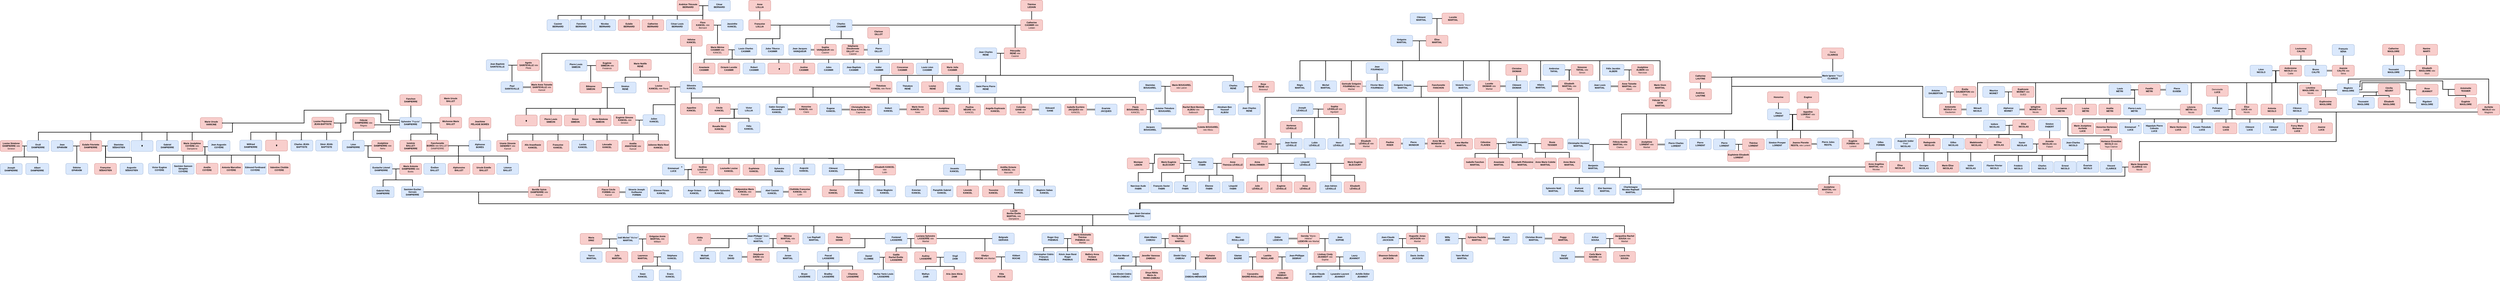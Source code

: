 <mxfile version="20.5.3" type="device"><diagram id="91U0QUzROzTtz7Qb56GV" name="Page-1"><mxGraphModel dx="3021" dy="2263" grid="1" gridSize="10" guides="1" tooltips="1" connect="1" arrows="1" fold="1" page="1" pageScale="1" pageWidth="850" pageHeight="1100" math="0" shadow="0"><root><mxCell id="0"/><mxCell id="1" parent="0"/><mxCell id="cRX2xKb235NmOmNpDqm1-202" style="edgeStyle=orthogonalEdgeStyle;shape=connector;rounded=0;jumpSize=0;orthogonalLoop=1;jettySize=auto;html=1;exitX=0.5;exitY=0;exitDx=0;exitDy=0;entryX=0;entryY=0.5;entryDx=0;entryDy=0;labelBackgroundColor=default;strokeColor=#000000;strokeWidth=3;fontFamily=Helvetica;fontSize=11;fontColor=default;endArrow=none;endFill=0;" parent="1" source="cRX2xKb235NmOmNpDqm1-7" target="tBXC-45PkP4yl8mFm-JP-475" edge="1"><mxGeometry relative="1" as="geometry"><Array as="points"><mxPoint x="10935" y="-310"/><mxPoint x="10700" y="-310"/><mxPoint x="10700" y="-410"/><mxPoint x="9910" y="-410"/><mxPoint x="9910" y="-580"/><mxPoint x="8870" y="-580"/><mxPoint x="8870" y="-631"/></Array></mxGeometry></mxCell><mxCell id="dberlZsKx05mS-MW_dch-7" style="edgeStyle=orthogonalEdgeStyle;rounded=0;orthogonalLoop=1;jettySize=auto;html=1;exitX=1;exitY=0.5;exitDx=0;exitDy=0;strokeWidth=3;endArrow=none;endFill=0;" parent="1" source="dberlZsKx05mS-MW_dch-1" target="dberlZsKx05mS-MW_dch-3" edge="1"><mxGeometry relative="1" as="geometry"><mxPoint x="1770" y="46" as="targetPoint"/><Array as="points"><mxPoint x="2050" y="-4"/><mxPoint x="2050" y="60"/><mxPoint x="4963" y="60"/></Array></mxGeometry></mxCell><mxCell id="dberlZsKx05mS-MW_dch-8" style="edgeStyle=orthogonalEdgeStyle;rounded=0;orthogonalLoop=1;jettySize=auto;html=1;exitX=0;exitY=0.5;exitDx=0;exitDy=0;strokeWidth=3;endArrow=baseDash;endFill=0;" parent="1" source="dberlZsKx05mS-MW_dch-2" edge="1"><mxGeometry relative="1" as="geometry"><mxPoint x="4962" y="90" as="targetPoint"/><Array as="points"><mxPoint x="2050" y="-4"/><mxPoint x="2050" y="60"/><mxPoint x="4962" y="60"/></Array></mxGeometry></mxCell><mxCell id="JoRg5VCLtStinsreE8dI-134" style="edgeStyle=orthogonalEdgeStyle;rounded=0;orthogonalLoop=1;jettySize=auto;html=1;exitX=1;exitY=0.5;exitDx=0;exitDy=0;endArrow=none;endFill=0;strokeWidth=3;" parent="1" source="dberlZsKx05mS-MW_dch-3" target="JoRg5VCLtStinsreE8dI-6" edge="1"><mxGeometry relative="1" as="geometry"><Array as="points"><mxPoint x="5392.5" y="120"/><mxPoint x="5392.5" y="180"/><mxPoint x="2862.5" y="180"/></Array></mxGeometry></mxCell><mxCell id="dberlZsKx05mS-MW_dch-3" value="&lt;b&gt;Lucide Berthe&amp;nbsp;&lt;/b&gt;&lt;b&gt;Émilie MARTIAL &lt;/b&gt;née Dampierre" style="rounded=1;whiteSpace=wrap;html=1;fillColor=#f8cecc;strokeColor=#b85450;" parent="1" vertex="1"><mxGeometry x="4902.5" y="90" width="120" height="60" as="geometry"/></mxCell><mxCell id="JoRg5VCLtStinsreE8dI-1" style="edgeStyle=orthogonalEdgeStyle;rounded=0;orthogonalLoop=1;jettySize=auto;html=1;exitX=1;exitY=0.5;exitDx=0;exitDy=0;strokeWidth=3;endArrow=none;endFill=0;" parent="1" source="JoRg5VCLtStinsreE8dI-2" target="JoRg5VCLtStinsreE8dI-5" edge="1"><mxGeometry relative="1" as="geometry"><mxPoint x="7937" y="34" as="targetPoint"/><Array as="points"><mxPoint x="8380" y="-20"/><mxPoint x="8555" y="-20"/><mxPoint x="8555" y="55"/><mxPoint x="5650" y="55"/></Array></mxGeometry></mxCell><mxCell id="JoRg5VCLtStinsreE8dI-3" style="edgeStyle=orthogonalEdgeStyle;rounded=0;orthogonalLoop=1;jettySize=auto;html=1;exitX=0;exitY=0.5;exitDx=0;exitDy=0;strokeWidth=3;endArrow=none;endFill=0;entryX=0.5;entryY=0;entryDx=0;entryDy=0;" parent="1" source="JoRg5VCLtStinsreE8dI-4" target="JoRg5VCLtStinsreE8dI-5" edge="1"><mxGeometry relative="1" as="geometry"><mxPoint x="7937" y="34" as="targetPoint"/><Array as="points"><mxPoint x="9340" y="-20"/><mxPoint x="8555" y="-20"/><mxPoint x="8555" y="56"/><mxPoint x="5648" y="56"/></Array></mxGeometry></mxCell><mxCell id="JoRg5VCLtStinsreE8dI-135" style="edgeStyle=orthogonalEdgeStyle;rounded=0;orthogonalLoop=1;jettySize=auto;html=1;exitX=0;exitY=0.5;exitDx=0;exitDy=0;entryX=0.5;entryY=0;entryDx=0;entryDy=0;endArrow=none;endFill=0;strokeWidth=3;" parent="1" source="JoRg5VCLtStinsreE8dI-5" target="JoRg5VCLtStinsreE8dI-130" edge="1"><mxGeometry relative="1" as="geometry"><Array as="points"><mxPoint x="5392.5" y="120"/><mxPoint x="5392.5" y="180"/><mxPoint x="8286.5" y="180"/></Array></mxGeometry></mxCell><mxCell id="JoRg5VCLtStinsreE8dI-5" value="&lt;b&gt;Saint-Jean Gervaise MARTIAL&lt;/b&gt;" style="rounded=1;whiteSpace=wrap;html=1;fillColor=#dae8fc;strokeColor=#6c8ebf;" parent="1" vertex="1"><mxGeometry x="5587.5" y="90" width="120" height="60" as="geometry"/></mxCell><mxCell id="JoRg5VCLtStinsreE8dI-16" style="edgeStyle=orthogonalEdgeStyle;rounded=0;orthogonalLoop=1;jettySize=auto;html=1;exitX=1;exitY=0.5;exitDx=0;exitDy=0;entryX=0.5;entryY=0;entryDx=0;entryDy=0;strokeWidth=3;endArrow=none;endFill=0;" parent="1" source="JoRg5VCLtStinsreE8dI-6" target="JoRg5VCLtStinsreE8dI-7" edge="1"><mxGeometry relative="1" as="geometry"/></mxCell><mxCell id="JoRg5VCLtStinsreE8dI-27" style="edgeStyle=orthogonalEdgeStyle;rounded=0;orthogonalLoop=1;jettySize=auto;html=1;exitX=0;exitY=0.5;exitDx=0;exitDy=0;endArrow=none;endFill=0;strokeWidth=3;" parent="1" source="JoRg5VCLtStinsreE8dI-6" target="JoRg5VCLtStinsreE8dI-14" edge="1"><mxGeometry relative="1" as="geometry"><Array as="points"><mxPoint x="2762.5" y="252"/><mxPoint x="2762.5" y="302"/><mxPoint x="2802.5" y="302"/></Array></mxGeometry></mxCell><mxCell id="JoRg5VCLtStinsreE8dI-6" value="&lt;b&gt;Joël Michel &lt;/b&gt;&quot;Micher&quot;&lt;b&gt; MARTIAL&lt;/b&gt;" style="rounded=1;whiteSpace=wrap;html=1;fillColor=#dae8fc;strokeColor=#6c8ebf;" parent="1" vertex="1"><mxGeometry x="2802.5" y="222" width="120" height="60" as="geometry"/></mxCell><mxCell id="4FW21X1AEk7qneLOafgt-4" style="edgeStyle=orthogonalEdgeStyle;shape=connector;rounded=0;orthogonalLoop=1;jettySize=auto;html=1;exitX=1;exitY=0.5;exitDx=0;exitDy=0;labelBackgroundColor=default;fontFamily=Helvetica;fontSize=11;fontColor=default;endArrow=none;endFill=0;strokeColor=default;strokeWidth=3;" parent="1" source="JoRg5VCLtStinsreE8dI-7" target="4FW21X1AEk7qneLOafgt-3" edge="1"><mxGeometry relative="1" as="geometry"/></mxCell><object label="&lt;b&gt;Laurence &lt;br&gt;MARTIAL&lt;/b&gt;" Generation="2" id="JoRg5VCLtStinsreE8dI-7"><mxCell style="rounded=1;whiteSpace=wrap;html=1;fillColor=#f8cecc;strokeColor=#b85450;" parent="1" vertex="1"><mxGeometry x="2882.5" y="320" width="120" height="60" as="geometry"/></mxCell></object><mxCell id="JoRg5VCLtStinsreE8dI-17" style="edgeStyle=orthogonalEdgeStyle;rounded=0;orthogonalLoop=1;jettySize=auto;html=1;exitX=0;exitY=0.5;exitDx=0;exitDy=0;strokeWidth=3;endArrow=none;endFill=0;" parent="1" source="JoRg5VCLtStinsreE8dI-8" edge="1"><mxGeometry relative="1" as="geometry"><mxPoint x="2942.5" y="320" as="targetPoint"/></mxGeometry></mxCell><mxCell id="JoRg5VCLtStinsreE8dI-8" value="&lt;b&gt;Grégoise Annie MARTIAL &lt;/b&gt;née William" style="rounded=1;whiteSpace=wrap;html=1;fillColor=#f8cecc;strokeColor=#b85450;" parent="1" vertex="1"><mxGeometry x="2962.5" y="222" width="120" height="60" as="geometry"/></mxCell><mxCell id="JoRg5VCLtStinsreE8dI-26" style="edgeStyle=orthogonalEdgeStyle;rounded=0;orthogonalLoop=1;jettySize=auto;html=1;exitX=1;exitY=0.5;exitDx=0;exitDy=0;endArrow=none;endFill=0;strokeWidth=3;" parent="1" source="JoRg5VCLtStinsreE8dI-9" target="JoRg5VCLtStinsreE8dI-12" edge="1"><mxGeometry relative="1" as="geometry"><Array as="points"><mxPoint x="2762.5" y="252"/><mxPoint x="2762.5" y="302"/><mxPoint x="2662.5" y="302"/></Array></mxGeometry></mxCell><mxCell id="JoRg5VCLtStinsreE8dI-9" value="&lt;b&gt;Maria&lt;br&gt;DINIZ&lt;br&gt;&lt;/b&gt;" style="rounded=1;whiteSpace=wrap;html=1;fillColor=#f8cecc;strokeColor=#b85450;" parent="1" vertex="1"><mxGeometry x="2602.5" y="222" width="120" height="60" as="geometry"/></mxCell><mxCell id="JoRg5VCLtStinsreE8dI-11" value="&lt;b&gt;Joram&lt;br&gt;MARTIAL&lt;/b&gt;" style="rounded=1;whiteSpace=wrap;html=1;fillColor=#dae8fc;strokeColor=#6c8ebf;" parent="1" vertex="1"><mxGeometry x="3672.5" y="320" width="120" height="60" as="geometry"/></mxCell><mxCell id="JoRg5VCLtStinsreE8dI-12" value="&lt;b&gt;Yanco&lt;br&gt;&amp;nbsp;MARTIAL&lt;/b&gt;" style="rounded=1;whiteSpace=wrap;html=1;fillColor=#dae8fc;strokeColor=#6c8ebf;" parent="1" vertex="1"><mxGeometry x="2602.5" y="320" width="120" height="60" as="geometry"/></mxCell><mxCell id="JoRg5VCLtStinsreE8dI-14" value="&lt;b&gt;Julie &lt;br&gt;MARTIAL&lt;/b&gt;" style="rounded=1;whiteSpace=wrap;html=1;fillColor=#f8cecc;strokeColor=#b85450;" parent="1" vertex="1"><mxGeometry x="2742.5" y="320" width="120" height="60" as="geometry"/></mxCell><mxCell id="JoRg5VCLtStinsreE8dI-21" style="edgeStyle=orthogonalEdgeStyle;rounded=0;orthogonalLoop=1;jettySize=auto;html=1;exitX=1;exitY=0.5;exitDx=0;exitDy=0;entryX=0.5;entryY=0;entryDx=0;entryDy=0;strokeWidth=3;endArrow=none;endFill=0;" parent="1" source="JoRg5VCLtStinsreE8dI-22" target="JoRg5VCLtStinsreE8dI-23" edge="1"><mxGeometry relative="1" as="geometry"/></mxCell><mxCell id="zzsRk16WgHVuCl2RyC7t-3" style="edgeStyle=orthogonalEdgeStyle;rounded=0;orthogonalLoop=1;jettySize=auto;html=1;exitX=0;exitY=0.5;exitDx=0;exitDy=0;strokeWidth=3;endArrow=none;endFill=0;" parent="1" source="JoRg5VCLtStinsreE8dI-22" target="zzsRk16WgHVuCl2RyC7t-2" edge="1"><mxGeometry relative="1" as="geometry"><Array as="points"><mxPoint x="3412.5" y="250"/><mxPoint x="3412.5" y="300"/><mxPoint x="3282.5" y="300"/></Array></mxGeometry></mxCell><mxCell id="JoRg5VCLtStinsreE8dI-22" value="&lt;b&gt;Jean-Philippe&amp;nbsp;&lt;/b&gt;&quot;Jean-Claude&quot;&lt;b&gt; &lt;br&gt;MARTIAL&lt;/b&gt;" style="rounded=1;whiteSpace=wrap;html=1;fillColor=#dae8fc;strokeColor=#6c8ebf;" parent="1" vertex="1"><mxGeometry x="3512.5" y="220" width="120" height="60" as="geometry"/></mxCell><mxCell id="JoRg5VCLtStinsreE8dI-29" style="edgeStyle=orthogonalEdgeStyle;shape=link;rounded=0;orthogonalLoop=1;jettySize=auto;html=1;exitX=0;exitY=0.5;exitDx=0;exitDy=0;entryX=1;entryY=0.5;entryDx=0;entryDy=0;strokeWidth=2;" parent="1" source="JoRg5VCLtStinsreE8dI-23" target="JoRg5VCLtStinsreE8dI-28" edge="1"><mxGeometry relative="1" as="geometry"/></mxCell><mxCell id="JoRg5VCLtStinsreE8dI-23" value="&lt;b&gt;Stéphanie&lt;br&gt;DAVID&lt;/b&gt; née &lt;br&gt;Martial" style="rounded=1;whiteSpace=wrap;html=1;fillColor=#f8cecc;strokeColor=#b85450;" parent="1" vertex="1"><mxGeometry x="3512.5" y="320" width="120" height="60" as="geometry"/></mxCell><mxCell id="JoRg5VCLtStinsreE8dI-24" style="edgeStyle=orthogonalEdgeStyle;rounded=0;orthogonalLoop=1;jettySize=auto;html=1;exitX=0;exitY=0.5;exitDx=0;exitDy=0;strokeWidth=3;endArrow=none;endFill=0;" parent="1" source="JoRg5VCLtStinsreE8dI-25" target="JoRg5VCLtStinsreE8dI-11" edge="1"><mxGeometry relative="1" as="geometry"><mxPoint x="3652.5" y="320" as="targetPoint"/></mxGeometry></mxCell><mxCell id="JoRg5VCLtStinsreE8dI-25" value="&lt;b&gt;Rémise &lt;br&gt;MARTIAL &lt;/b&gt;née &lt;br&gt;Molia" style="rounded=1;whiteSpace=wrap;html=1;fillColor=#f8cecc;strokeColor=#b85450;" parent="1" vertex="1"><mxGeometry x="3672.5" y="220" width="120" height="60" as="geometry"/></mxCell><mxCell id="JoRg5VCLtStinsreE8dI-28" value="&lt;b&gt;Kim&lt;br&gt;DAVID&lt;/b&gt;" style="rounded=1;whiteSpace=wrap;html=1;fillColor=#dae8fc;strokeColor=#6c8ebf;" parent="1" vertex="1"><mxGeometry x="3362.5" y="320" width="120" height="60" as="geometry"/></mxCell><mxCell id="JoRg5VCLtStinsreE8dI-30" value="&lt;b&gt;Luc Raphaël&lt;br&gt;MARTIAL&lt;/b&gt;" style="rounded=1;whiteSpace=wrap;html=1;fillColor=#dae8fc;strokeColor=#6c8ebf;" parent="1" vertex="1"><mxGeometry x="3814.5" y="220" width="120" height="60" as="geometry"/></mxCell><mxCell id="JoRg5VCLtStinsreE8dI-53" style="edgeStyle=orthogonalEdgeStyle;rounded=0;orthogonalLoop=1;jettySize=auto;html=1;exitX=1;exitY=0.5;exitDx=0;exitDy=0;entryX=0.5;entryY=0;entryDx=0;entryDy=0;strokeWidth=3;endArrow=none;endFill=0;" parent="1" source="JoRg5VCLtStinsreE8dI-31" target="JoRg5VCLtStinsreE8dI-51" edge="1"><mxGeometry relative="1" as="geometry"/></mxCell><mxCell id="JoRg5VCLtStinsreE8dI-31" value="&lt;b&gt;Audrey&lt;br&gt;LASSERRE&lt;/b&gt;" style="rounded=1;whiteSpace=wrap;html=1;fillColor=#f8cecc;strokeColor=#b85450;strokeWidth=1;" parent="1" vertex="1"><mxGeometry x="4422.5" y="322" width="120" height="60" as="geometry"/></mxCell><mxCell id="JoRg5VCLtStinsreE8dI-32" style="edgeStyle=orthogonalEdgeStyle;rounded=0;orthogonalLoop=1;jettySize=auto;html=1;exitX=1;exitY=0.5;exitDx=0;exitDy=0;entryX=0.5;entryY=0;entryDx=0;entryDy=0;strokeWidth=3;endArrow=none;endFill=0;" parent="1" source="JoRg5VCLtStinsreE8dI-33" target="JoRg5VCLtStinsreE8dI-34" edge="1"><mxGeometry relative="1" as="geometry"/></mxCell><mxCell id="JoRg5VCLtStinsreE8dI-165" style="edgeStyle=orthogonalEdgeStyle;rounded=0;orthogonalLoop=1;jettySize=auto;html=1;exitX=0;exitY=0.5;exitDx=0;exitDy=0;endArrow=none;endFill=0;strokeWidth=3;" parent="1" source="JoRg5VCLtStinsreE8dI-33" edge="1"><mxGeometry relative="1" as="geometry"><mxPoint x="4092.5" y="300" as="targetPoint"/><Array as="points"><mxPoint x="4152.5" y="250"/><mxPoint x="4152.5" y="300"/></Array></mxGeometry></mxCell><mxCell id="JoRg5VCLtStinsreE8dI-33" value="&lt;b&gt;Fontenel&lt;br&gt;LASSERRE&lt;/b&gt;" style="rounded=1;whiteSpace=wrap;html=1;fillColor=#dae8fc;strokeColor=#6c8ebf;strokeWidth=1;" parent="1" vertex="1"><mxGeometry x="4262.5" y="220" width="120" height="60" as="geometry"/></mxCell><mxCell id="JoRg5VCLtStinsreE8dI-141" style="edgeStyle=orthogonalEdgeStyle;rounded=0;orthogonalLoop=1;jettySize=auto;html=1;exitX=0;exitY=0.5;exitDx=0;exitDy=0;strokeWidth=3;endArrow=none;endFill=0;" parent="1" source="JoRg5VCLtStinsreE8dI-34" target="JoRg5VCLtStinsreE8dI-140" edge="1"><mxGeometry relative="1" as="geometry"><Array as="points"><mxPoint x="4252.5" y="352"/></Array></mxGeometry></mxCell><mxCell id="JoRg5VCLtStinsreE8dI-163" value="" style="edgeStyle=orthogonalEdgeStyle;rounded=0;orthogonalLoop=1;jettySize=auto;html=1;endArrow=none;endFill=0;strokeWidth=3;exitX=1;exitY=0.5;exitDx=0;exitDy=0;" parent="1" source="JoRg5VCLtStinsreE8dI-162" target="JoRg5VCLtStinsreE8dI-140" edge="1"><mxGeometry relative="1" as="geometry"/></mxCell><mxCell id="JoRg5VCLtStinsreE8dI-34" value="&lt;b&gt;Gaëlle Rachel&amp;nbsp;&lt;/b&gt;&lt;b&gt;Émilie&lt;/b&gt;&lt;b&gt;&amp;nbsp;&lt;br&gt;LASSERRE&lt;/b&gt;" style="rounded=1;whiteSpace=wrap;html=1;fillColor=#f8cecc;strokeColor=#b85450;strokeWidth=1;" parent="1" vertex="1"><mxGeometry x="4262.5" y="322" width="120" height="60" as="geometry"/></mxCell><mxCell id="JoRg5VCLtStinsreE8dI-35" style="edgeStyle=orthogonalEdgeStyle;rounded=0;orthogonalLoop=1;jettySize=auto;html=1;exitX=0;exitY=0.5;exitDx=0;exitDy=0;strokeWidth=3;endArrow=none;endFill=0;" parent="1" source="JoRg5VCLtStinsreE8dI-36" target="JoRg5VCLtStinsreE8dI-31" edge="1"><mxGeometry relative="1" as="geometry"><mxPoint x="4402.5" y="320" as="targetPoint"/></mxGeometry></mxCell><mxCell id="JoRg5VCLtStinsreE8dI-44" style="edgeStyle=orthogonalEdgeStyle;rounded=0;orthogonalLoop=1;jettySize=auto;html=1;exitX=1;exitY=0.5;exitDx=0;exitDy=0;entryX=0.5;entryY=0;entryDx=0;entryDy=0;strokeWidth=3;endArrow=none;endFill=0;" parent="1" source="JoRg5VCLtStinsreE8dI-36" target="JoRg5VCLtStinsreE8dI-43" edge="1"><mxGeometry relative="1" as="geometry"><mxPoint x="4612.5" y="250" as="sourcePoint"/></mxGeometry></mxCell><mxCell id="JoRg5VCLtStinsreE8dI-36" value="&lt;b&gt;Luciana Sylvestre&lt;br&gt;LASSERRE &lt;/b&gt;née Martial" style="rounded=1;whiteSpace=wrap;html=1;fillColor=#f8cecc;strokeColor=#b85450;strokeWidth=1;" parent="1" vertex="1"><mxGeometry x="4422.5" y="220" width="120" height="60" as="geometry"/></mxCell><mxCell id="JoRg5VCLtStinsreE8dI-40" style="edgeStyle=orthogonalEdgeStyle;rounded=0;orthogonalLoop=1;jettySize=auto;html=1;exitX=1;exitY=0.5;exitDx=0;exitDy=0;strokeWidth=3;endArrow=none;endFill=0;" parent="1" source="JoRg5VCLtStinsreE8dI-37" target="JoRg5VCLtStinsreE8dI-38" edge="1"><mxGeometry relative="1" as="geometry"><Array as="points"><mxPoint x="4152.5" y="250"/><mxPoint x="4152.5" y="300"/><mxPoint x="3952.5" y="300"/></Array></mxGeometry></mxCell><mxCell id="JoRg5VCLtStinsreE8dI-37" value="&lt;b&gt;Rama&lt;br&gt;SIDIB&lt;/b&gt;&lt;b&gt;É&lt;/b&gt;&lt;b&gt;&lt;br&gt;&lt;/b&gt;" style="rounded=1;whiteSpace=wrap;html=1;fillColor=#f8cecc;strokeColor=#b85450;" parent="1" vertex="1"><mxGeometry x="3952.5" y="220" width="120" height="60" as="geometry"/></mxCell><mxCell id="zzsRk16WgHVuCl2RyC7t-15" style="edgeStyle=orthogonalEdgeStyle;shape=connector;rounded=0;orthogonalLoop=1;jettySize=auto;html=1;exitX=0.5;exitY=1;exitDx=0;exitDy=0;labelBackgroundColor=default;fontFamily=Helvetica;fontSize=11;fontColor=default;endArrow=none;endFill=0;strokeColor=default;strokeWidth=3;" parent="1" source="JoRg5VCLtStinsreE8dI-38" target="zzsRk16WgHVuCl2RyC7t-13" edge="1"><mxGeometry relative="1" as="geometry"/></mxCell><mxCell id="JoRg5VCLtStinsreE8dI-38" value="&lt;b&gt;Pascal&lt;br&gt;LASSERRE&lt;/b&gt;" style="rounded=1;whiteSpace=wrap;html=1;fillColor=#dae8fc;strokeColor=#6c8ebf;strokeWidth=1;" parent="1" vertex="1"><mxGeometry x="3892.5" y="320" width="120" height="60" as="geometry"/></mxCell><mxCell id="JoRg5VCLtStinsreE8dI-45" style="edgeStyle=orthogonalEdgeStyle;rounded=0;orthogonalLoop=1;jettySize=auto;html=1;exitX=0;exitY=0.5;exitDx=0;exitDy=0;entryX=0.5;entryY=0;entryDx=0;entryDy=0;strokeWidth=3;endArrow=none;endFill=0;" parent="1" source="JoRg5VCLtStinsreE8dI-42" target="JoRg5VCLtStinsreE8dI-43" edge="1"><mxGeometry relative="1" as="geometry"><mxPoint x="4825.5" y="320" as="targetPoint"/></mxGeometry></mxCell><mxCell id="JoRg5VCLtStinsreE8dI-42" value="&lt;b&gt;Belgrade &lt;br&gt;GERVAIS&lt;/b&gt;" style="rounded=1;whiteSpace=wrap;html=1;fillColor=#dae8fc;strokeColor=#6c8ebf;" parent="1" vertex="1"><mxGeometry x="4845.5" y="220" width="120" height="60" as="geometry"/></mxCell><mxCell id="JoRg5VCLtStinsreE8dI-48" style="edgeStyle=orthogonalEdgeStyle;rounded=0;orthogonalLoop=1;jettySize=auto;html=1;exitX=1;exitY=0.5;exitDx=0;exitDy=0;strokeWidth=3;endArrow=none;endFill=0;" parent="1" source="JoRg5VCLtStinsreE8dI-43" target="JoRg5VCLtStinsreE8dI-47" edge="1"><mxGeometry relative="1" as="geometry"/></mxCell><mxCell id="JoRg5VCLtStinsreE8dI-43" value="&lt;b&gt;Gladys&lt;br&gt;ROCHE &lt;/b&gt;née Martial" style="rounded=1;whiteSpace=wrap;html=1;fillColor=#f8cecc;strokeColor=#b85450;" parent="1" vertex="1"><mxGeometry x="4745.5" y="320" width="120" height="60" as="geometry"/></mxCell><mxCell id="JoRg5VCLtStinsreE8dI-49" style="edgeStyle=orthogonalEdgeStyle;rounded=0;orthogonalLoop=1;jettySize=auto;html=1;exitX=0;exitY=0.5;exitDx=0;exitDy=0;entryX=0.5;entryY=0;entryDx=0;entryDy=0;strokeWidth=3;endArrow=none;endFill=0;" parent="1" source="JoRg5VCLtStinsreE8dI-46" target="JoRg5VCLtStinsreE8dI-47" edge="1"><mxGeometry relative="1" as="geometry"><mxPoint x="4895.5" y="410" as="targetPoint"/></mxGeometry></mxCell><mxCell id="JoRg5VCLtStinsreE8dI-46" value="&lt;b&gt;Klébert&lt;br&gt;ROCHE&lt;br&gt;&lt;/b&gt;" style="rounded=1;whiteSpace=wrap;html=1;fillColor=#dae8fc;strokeColor=#6c8ebf;" parent="1" vertex="1"><mxGeometry x="4915.5" y="320" width="120" height="60" as="geometry"/></mxCell><UserObject label="&lt;b&gt;Kléa&lt;br&gt;ROCHE&lt;/b&gt;" Generation="1" id="JoRg5VCLtStinsreE8dI-47"><mxCell style="rounded=1;whiteSpace=wrap;html=1;fillColor=#f8cecc;strokeColor=#b85450;" parent="1" vertex="1"><mxGeometry x="4835.5" y="420" width="120" height="60" as="geometry"/></mxCell></UserObject><mxCell id="JoRg5VCLtStinsreE8dI-54" style="edgeStyle=orthogonalEdgeStyle;rounded=0;orthogonalLoop=1;jettySize=auto;html=1;exitX=0;exitY=0.5;exitDx=0;exitDy=0;strokeWidth=3;endArrow=none;endFill=0;" parent="1" source="JoRg5VCLtStinsreE8dI-50" target="JoRg5VCLtStinsreE8dI-52" edge="1"><mxGeometry relative="1" as="geometry"/></mxCell><mxCell id="JoRg5VCLtStinsreE8dI-50" value="&lt;b&gt;Virgil&lt;br&gt;ZAMI&lt;br&gt;&lt;/b&gt;" style="rounded=1;whiteSpace=wrap;html=1;fillColor=#dae8fc;strokeColor=#6c8ebf;strokeWidth=1;" parent="1" vertex="1"><mxGeometry x="4582.5" y="322" width="120" height="60" as="geometry"/></mxCell><mxCell id="JoRg5VCLtStinsreE8dI-51" value="&lt;b&gt;Mathys&lt;br&gt;ZAMI&lt;br&gt;&lt;/b&gt;" style="rounded=1;whiteSpace=wrap;html=1;fillColor=#dae8fc;strokeColor=#6c8ebf;strokeWidth=1;" parent="1" vertex="1"><mxGeometry x="4422.5" y="420" width="120" height="60" as="geometry"/></mxCell><mxCell id="JoRg5VCLtStinsreE8dI-52" value="&lt;b&gt;Aria Jane Alicia&lt;br&gt;ZAMI&lt;br&gt;&lt;/b&gt;" style="rounded=1;whiteSpace=wrap;html=1;fillColor=#f8cecc;strokeColor=#b85450;fontColor=default;strokeWidth=1;" parent="1" vertex="1"><mxGeometry x="4578.5" y="420" width="120" height="60" as="geometry"/></mxCell><mxCell id="JoRg5VCLtStinsreE8dI-55" value="&lt;b&gt;Mallory Anna Océane&lt;br&gt;PHEMIUS&lt;/b&gt;" style="rounded=1;whiteSpace=wrap;html=1;fillColor=#f8cecc;strokeColor=#b85450;" parent="1" vertex="1"><mxGeometry x="5328.5" y="320" width="120" height="60" as="geometry"/></mxCell><mxCell id="JoRg5VCLtStinsreE8dI-56" style="edgeStyle=orthogonalEdgeStyle;rounded=0;orthogonalLoop=1;jettySize=auto;html=1;exitX=1;exitY=0.5;exitDx=0;exitDy=0;entryX=0.5;entryY=0;entryDx=0;entryDy=0;strokeWidth=3;endArrow=none;endFill=0;" parent="1" source="JoRg5VCLtStinsreE8dI-57" target="JoRg5VCLtStinsreE8dI-58" edge="1"><mxGeometry relative="1" as="geometry"/></mxCell><mxCell id="JoRg5VCLtStinsreE8dI-57" value="&lt;b&gt;Roger Guy&lt;br&gt;PHEMIUS&lt;/b&gt;" style="rounded=1;whiteSpace=wrap;html=1;fillColor=#dae8fc;strokeColor=#6c8ebf;" parent="1" vertex="1"><mxGeometry x="5115.5" y="220" width="120" height="60" as="geometry"/></mxCell><mxCell id="JoRg5VCLtStinsreE8dI-58" value="&lt;b&gt;Christopher Cédric François&lt;br&gt;PHEMIUS&lt;/b&gt;" style="rounded=1;whiteSpace=wrap;html=1;fillColor=#dae8fc;strokeColor=#6c8ebf;" parent="1" vertex="1"><mxGeometry x="5065.5" y="320" width="120" height="60" as="geometry"/></mxCell><mxCell id="JoRg5VCLtStinsreE8dI-59" style="edgeStyle=orthogonalEdgeStyle;rounded=0;orthogonalLoop=1;jettySize=auto;html=1;exitX=0;exitY=0.5;exitDx=0;exitDy=0;strokeWidth=3;endArrow=none;endFill=0;" parent="1" source="JoRg5VCLtStinsreE8dI-60" target="JoRg5VCLtStinsreE8dI-55" edge="1"><mxGeometry relative="1" as="geometry"><mxPoint x="5255.5" y="320" as="targetPoint"/></mxGeometry></mxCell><mxCell id="JoRg5VCLtStinsreE8dI-62" style="edgeStyle=orthogonalEdgeStyle;rounded=0;orthogonalLoop=1;jettySize=auto;html=1;exitX=0;exitY=0.5;exitDx=0;exitDy=0;strokeWidth=3;endArrow=none;endFill=0;" parent="1" source="JoRg5VCLtStinsreE8dI-60" target="JoRg5VCLtStinsreE8dI-61" edge="1"><mxGeometry relative="1" as="geometry"/></mxCell><mxCell id="JoRg5VCLtStinsreE8dI-60" value="&lt;b&gt;Marie-Antoinette Thérèse&lt;br&gt;PHEMIUS &lt;/b&gt;née &lt;br&gt;Martial" style="rounded=1;whiteSpace=wrap;html=1;fillColor=#f8cecc;strokeColor=#b85450;" parent="1" vertex="1"><mxGeometry x="5275.5" y="220" width="120" height="60" as="geometry"/></mxCell><mxCell id="JoRg5VCLtStinsreE8dI-61" value="&lt;b&gt;Kévin Jean René Roger&lt;br&gt;PHEMIUS&lt;/b&gt;" style="rounded=1;whiteSpace=wrap;html=1;fillColor=#dae8fc;strokeColor=#6c8ebf;" parent="1" vertex="1"><mxGeometry x="5195.5" y="320" width="120" height="60" as="geometry"/></mxCell><mxCell id="JoRg5VCLtStinsreE8dI-80" style="edgeStyle=orthogonalEdgeStyle;rounded=0;orthogonalLoop=1;jettySize=auto;html=1;exitX=1;exitY=0.5;exitDx=0;exitDy=0;entryX=0.5;entryY=0;entryDx=0;entryDy=0;strokeWidth=3;endArrow=none;endFill=0;" parent="1" source="JoRg5VCLtStinsreE8dI-63" target="JoRg5VCLtStinsreE8dI-79" edge="1"><mxGeometry relative="1" as="geometry"/></mxCell><mxCell id="JoRg5VCLtStinsreE8dI-63" value="&lt;b&gt;Dimitri Gary&lt;br&gt;ZABEAU&lt;/b&gt;" style="rounded=1;whiteSpace=wrap;html=1;fillColor=#dae8fc;strokeColor=#6c8ebf;" parent="1" vertex="1"><mxGeometry x="5806.5" y="320" width="120" height="60" as="geometry"/></mxCell><mxCell id="JoRg5VCLtStinsreE8dI-64" style="edgeStyle=orthogonalEdgeStyle;rounded=0;orthogonalLoop=1;jettySize=auto;html=1;exitX=1;exitY=0.5;exitDx=0;exitDy=0;entryX=0.5;entryY=0;entryDx=0;entryDy=0;strokeWidth=3;endArrow=none;endFill=0;" parent="1" source="JoRg5VCLtStinsreE8dI-65" target="JoRg5VCLtStinsreE8dI-66" edge="1"><mxGeometry relative="1" as="geometry"/></mxCell><mxCell id="JoRg5VCLtStinsreE8dI-65" value="&lt;b&gt;Alain Hilaire&lt;br&gt;ZABEAU&lt;/b&gt;" style="rounded=1;whiteSpace=wrap;html=1;fillColor=#dae8fc;strokeColor=#6c8ebf;" parent="1" vertex="1"><mxGeometry x="5646.5" y="220" width="120" height="60" as="geometry"/></mxCell><mxCell id="JoRg5VCLtStinsreE8dI-77" style="edgeStyle=orthogonalEdgeStyle;rounded=0;orthogonalLoop=1;jettySize=auto;html=1;exitX=0;exitY=0.5;exitDx=0;exitDy=0;strokeWidth=3;endArrow=none;endFill=0;" parent="1" source="JoRg5VCLtStinsreE8dI-66" target="JoRg5VCLtStinsreE8dI-73" edge="1"><mxGeometry relative="1" as="geometry"/></mxCell><mxCell id="JoRg5VCLtStinsreE8dI-66" value="&lt;b&gt;Jennifer Vanessa&lt;br&gt;ZABEAU&lt;/b&gt;" style="rounded=1;whiteSpace=wrap;html=1;fillColor=#f8cecc;strokeColor=#b85450;" parent="1" vertex="1"><mxGeometry x="5647.5" y="320" width="120" height="60" as="geometry"/></mxCell><mxCell id="JoRg5VCLtStinsreE8dI-67" style="edgeStyle=orthogonalEdgeStyle;rounded=0;orthogonalLoop=1;jettySize=auto;html=1;exitX=0;exitY=0.5;exitDx=0;exitDy=0;strokeWidth=3;endArrow=none;endFill=0;" parent="1" source="JoRg5VCLtStinsreE8dI-69" target="JoRg5VCLtStinsreE8dI-63" edge="1"><mxGeometry relative="1" as="geometry"><mxPoint x="5786.5" y="320" as="targetPoint"/></mxGeometry></mxCell><mxCell id="JoRg5VCLtStinsreE8dI-69" value="&lt;b&gt;Nisida Appoline &lt;/b&gt;&quot;Nikita&quot;&lt;br&gt;&lt;b&gt;MARTIAL&lt;/b&gt;" style="rounded=1;whiteSpace=wrap;html=1;fillColor=#f8cecc;strokeColor=#b85450;" parent="1" vertex="1"><mxGeometry x="5806.5" y="220" width="120" height="60" as="geometry"/></mxCell><mxCell id="JoRg5VCLtStinsreE8dI-76" style="edgeStyle=orthogonalEdgeStyle;rounded=0;orthogonalLoop=1;jettySize=auto;html=1;exitX=1;exitY=0.5;exitDx=0;exitDy=0;strokeWidth=3;endArrow=none;endFill=0;" parent="1" source="JoRg5VCLtStinsreE8dI-71" target="JoRg5VCLtStinsreE8dI-74" edge="1"><mxGeometry relative="1" as="geometry"/></mxCell><mxCell id="JoRg5VCLtStinsreE8dI-71" value="&lt;b&gt;Fabrice Marcel&lt;br&gt;RANO&lt;/b&gt;" style="rounded=1;whiteSpace=wrap;html=1;fillColor=#dae8fc;strokeColor=#6c8ebf;" parent="1" vertex="1"><mxGeometry x="5487.5" y="320" width="120" height="60" as="geometry"/></mxCell><mxCell id="JoRg5VCLtStinsreE8dI-73" value="&lt;b&gt;Divya Nikita &lt;br&gt;Marie-Jo&lt;br&gt;RANO-ZABEAU&lt;/b&gt;" style="rounded=1;whiteSpace=wrap;html=1;fillColor=#f8cecc;strokeColor=#b85450;" parent="1" vertex="1"><mxGeometry x="5652.5" y="420" width="120" height="60" as="geometry"/></mxCell><UserObject label="&lt;b&gt;Liam Dimitri Cédric&lt;br&gt;RANO-ZABEAU&lt;/b&gt;" tooltip="" id="JoRg5VCLtStinsreE8dI-74"><mxCell style="rounded=1;whiteSpace=wrap;html=1;fillColor=#dae8fc;strokeColor=#6c8ebf;" parent="1" vertex="1"><mxGeometry x="5487.5" y="420" width="120" height="60" as="geometry"/></mxCell></UserObject><mxCell id="JoRg5VCLtStinsreE8dI-81" style="edgeStyle=orthogonalEdgeStyle;rounded=0;orthogonalLoop=1;jettySize=auto;html=1;exitX=0;exitY=0.5;exitDx=0;exitDy=0;strokeWidth=3;endArrow=none;endFill=0;" parent="1" source="JoRg5VCLtStinsreE8dI-78" edge="1"><mxGeometry relative="1" as="geometry"><mxPoint x="5952.5" y="420" as="targetPoint"/></mxGeometry></mxCell><mxCell id="JoRg5VCLtStinsreE8dI-78" value="&lt;b&gt;Tiphaine&lt;br&gt;M&lt;/b&gt;&lt;b&gt;É&lt;/b&gt;&lt;b&gt;NAGER&lt;/b&gt;" style="rounded=1;whiteSpace=wrap;html=1;fillColor=#f8cecc;strokeColor=#b85450;" parent="1" vertex="1"><mxGeometry x="5972.5" y="320" width="120" height="60" as="geometry"/></mxCell><mxCell id="JoRg5VCLtStinsreE8dI-79" value="&lt;b&gt;Isaïah&lt;br&gt;ZABEAU-M&lt;/b&gt;&lt;b&gt;É&lt;/b&gt;&lt;b&gt;NAGER&lt;/b&gt;" style="rounded=1;whiteSpace=wrap;html=1;fillColor=#dae8fc;strokeColor=#6c8ebf;" parent="1" vertex="1"><mxGeometry x="5892.5" y="420" width="120" height="60" as="geometry"/></mxCell><mxCell id="JoRg5VCLtStinsreE8dI-88" style="edgeStyle=orthogonalEdgeStyle;rounded=0;orthogonalLoop=1;jettySize=auto;html=1;exitX=0.5;exitY=1;exitDx=0;exitDy=0;entryX=0.5;entryY=0;entryDx=0;entryDy=0;strokeWidth=3;endArrow=none;endFill=0;" parent="1" source="JoRg5VCLtStinsreE8dI-82" target="JoRg5VCLtStinsreE8dI-86" edge="1"><mxGeometry relative="1" as="geometry"/></mxCell><mxCell id="JoRg5VCLtStinsreE8dI-82" value="&lt;b&gt;Marc&lt;br&gt;ROULLAND&lt;/b&gt;" style="rounded=1;whiteSpace=wrap;html=1;fillColor=#dae8fc;strokeColor=#6c8ebf;" parent="1" vertex="1"><mxGeometry x="6122.5" y="220" width="120" height="60" as="geometry"/></mxCell><mxCell id="JoRg5VCLtStinsreE8dI-90" style="edgeStyle=orthogonalEdgeStyle;rounded=0;orthogonalLoop=1;jettySize=auto;html=1;exitX=0.5;exitY=1;exitDx=0;exitDy=0;entryX=0.5;entryY=0;entryDx=0;entryDy=0;strokeWidth=3;endArrow=none;endFill=0;" parent="1" source="JoRg5VCLtStinsreE8dI-83" target="JoRg5VCLtStinsreE8dI-86" edge="1"><mxGeometry relative="1" as="geometry"/></mxCell><mxCell id="JoRg5VCLtStinsreE8dI-91" style="edgeStyle=orthogonalEdgeStyle;rounded=0;orthogonalLoop=1;jettySize=auto;html=1;exitX=1;exitY=0.5;exitDx=0;exitDy=0;strokeWidth=3;endArrow=none;endFill=0;" parent="1" source="JoRg5VCLtStinsreE8dI-83" target="JoRg5VCLtStinsreE8dI-87" edge="1"><mxGeometry relative="1" as="geometry"/></mxCell><mxCell id="JoRg5VCLtStinsreE8dI-83" value="&lt;b&gt;Gernita &lt;/b&gt;&quot;Marie-Hélène&quot;&lt;br&gt;&lt;b&gt;LEDEVIN &lt;/b&gt;née Martial" style="rounded=1;whiteSpace=wrap;html=1;fillColor=#f8cecc;strokeColor=#b85450;" parent="1" vertex="1"><mxGeometry x="6506.5" y="220" width="120" height="60" as="geometry"/></mxCell><mxCell id="JoRg5VCLtStinsreE8dI-93" style="edgeStyle=orthogonalEdgeStyle;rounded=0;orthogonalLoop=1;jettySize=auto;html=1;exitX=1;exitY=0.5;exitDx=0;exitDy=0;entryX=0;entryY=0.5;entryDx=0;entryDy=0;shape=link;strokeWidth=2;" parent="1" source="JoRg5VCLtStinsreE8dI-84" target="JoRg5VCLtStinsreE8dI-83" edge="1"><mxGeometry relative="1" as="geometry"/></mxCell><mxCell id="JoRg5VCLtStinsreE8dI-84" value="&lt;b&gt;Didier&lt;br&gt;LEDEVIN&lt;/b&gt;" style="rounded=1;whiteSpace=wrap;html=1;fillColor=#dae8fc;strokeColor=#6c8ebf;" parent="1" vertex="1"><mxGeometry x="6338.5" y="220" width="120" height="60" as="geometry"/></mxCell><mxCell id="JoRg5VCLtStinsreE8dI-92" style="edgeStyle=orthogonalEdgeStyle;rounded=0;orthogonalLoop=1;jettySize=auto;html=1;exitX=0;exitY=0.5;exitDx=0;exitDy=0;strokeWidth=3;endArrow=none;endFill=0;" parent="1" source="JoRg5VCLtStinsreE8dI-85" edge="1"><mxGeometry relative="1" as="geometry"><mxPoint x="6656.5" y="320" as="targetPoint"/></mxGeometry></mxCell><mxCell id="JoRg5VCLtStinsreE8dI-85" value="&lt;b&gt;Jean&lt;br&gt;SOPHIE&lt;/b&gt;" style="rounded=1;whiteSpace=wrap;html=1;fillColor=#dae8fc;strokeColor=#6c8ebf;" parent="1" vertex="1"><mxGeometry x="6676.5" y="220" width="120" height="60" as="geometry"/></mxCell><mxCell id="JoRg5VCLtStinsreE8dI-99" style="edgeStyle=orthogonalEdgeStyle;rounded=0;orthogonalLoop=1;jettySize=auto;html=1;exitX=0;exitY=0.5;exitDx=0;exitDy=0;strokeWidth=3;endArrow=none;endFill=0;" parent="1" source="JoRg5VCLtStinsreE8dI-86" edge="1"><mxGeometry relative="1" as="geometry"><mxPoint x="6262.5" y="420" as="targetPoint"/></mxGeometry></mxCell><mxCell id="JoRg5VCLtStinsreE8dI-100" style="edgeStyle=orthogonalEdgeStyle;rounded=0;orthogonalLoop=1;jettySize=auto;html=1;exitX=1;exitY=0.5;exitDx=0;exitDy=0;strokeWidth=3;endArrow=none;endFill=0;" parent="1" source="JoRg5VCLtStinsreE8dI-86" target="JoRg5VCLtStinsreE8dI-97" edge="1"><mxGeometry relative="1" as="geometry"/></mxCell><mxCell id="JoRg5VCLtStinsreE8dI-86" value="&lt;b&gt;Laetitia&lt;br&gt;ROULLAND&lt;/b&gt;" style="rounded=1;whiteSpace=wrap;html=1;fillColor=#f8cecc;strokeColor=#b85450;" parent="1" vertex="1"><mxGeometry x="6282.5" y="320" width="120" height="60" as="geometry"/></mxCell><mxCell id="JoRg5VCLtStinsreE8dI-106" style="edgeStyle=orthogonalEdgeStyle;rounded=0;orthogonalLoop=1;jettySize=auto;html=1;exitX=1;exitY=0.5;exitDx=0;exitDy=0;strokeWidth=3;endArrow=none;endFill=0;" parent="1" source="JoRg5VCLtStinsreE8dI-87" target="JoRg5VCLtStinsreE8dI-104" edge="1"><mxGeometry relative="1" as="geometry"/></mxCell><mxCell id="JoRg5VCLtStinsreE8dI-108" style="edgeStyle=orthogonalEdgeStyle;rounded=0;orthogonalLoop=1;jettySize=auto;html=1;exitX=1;exitY=0.5;exitDx=0;exitDy=0;strokeWidth=3;endArrow=none;endFill=0;" parent="1" source="JoRg5VCLtStinsreE8dI-87" target="JoRg5VCLtStinsreE8dI-105" edge="1"><mxGeometry relative="1" as="geometry"/></mxCell><mxCell id="JoRg5VCLtStinsreE8dI-87" value="&lt;b&gt;Lindsay Cindy&lt;br&gt;JEANNOT &lt;/b&gt;née Sophie" style="rounded=1;whiteSpace=wrap;html=1;fillColor=#f8cecc;strokeColor=#b85450;" parent="1" vertex="1"><mxGeometry x="6596.5" y="320" width="120" height="60" as="geometry"/></mxCell><mxCell id="JoRg5VCLtStinsreE8dI-98" style="edgeStyle=orthogonalEdgeStyle;rounded=0;orthogonalLoop=1;jettySize=auto;html=1;exitX=1;exitY=0.5;exitDx=0;exitDy=0;entryX=0.5;entryY=0;entryDx=0;entryDy=0;strokeWidth=3;endArrow=none;endFill=0;" parent="1" source="JoRg5VCLtStinsreE8dI-94" target="JoRg5VCLtStinsreE8dI-96" edge="1"><mxGeometry relative="1" as="geometry"/></mxCell><mxCell id="JoRg5VCLtStinsreE8dI-94" value="&lt;b&gt;Gäetan&lt;br&gt;BADR&lt;/b&gt;&lt;b&gt;É&lt;/b&gt;" style="rounded=1;whiteSpace=wrap;html=1;fillColor=#dae8fc;strokeColor=#6c8ebf;" parent="1" vertex="1"><mxGeometry x="6122.5" y="320" width="120" height="60" as="geometry"/></mxCell><mxCell id="JoRg5VCLtStinsreE8dI-101" style="edgeStyle=orthogonalEdgeStyle;rounded=0;orthogonalLoop=1;jettySize=auto;html=1;exitX=0;exitY=0.5;exitDx=0;exitDy=0;strokeWidth=3;endArrow=none;endFill=0;" parent="1" source="JoRg5VCLtStinsreE8dI-95" edge="1"><mxGeometry relative="1" as="geometry"><mxPoint x="6422.5" y="420" as="targetPoint"/></mxGeometry></mxCell><mxCell id="JoRg5VCLtStinsreE8dI-95" value="&lt;b&gt;Jean-Phillippe&lt;/b&gt;&lt;br&gt;&lt;b&gt;DEBRAY&lt;/b&gt;" style="rounded=1;whiteSpace=wrap;html=1;fillColor=#dae8fc;strokeColor=#6c8ebf;" parent="1" vertex="1"><mxGeometry x="6442.5" y="320" width="120" height="60" as="geometry"/></mxCell><mxCell id="JoRg5VCLtStinsreE8dI-96" value="&lt;b&gt;Cassandra&lt;br&gt;&lt;/b&gt;&lt;b&gt;BADR&lt;/b&gt;&lt;b&gt;É-&lt;/b&gt;&lt;b&gt;ROULLAND&lt;/b&gt;" style="rounded=1;whiteSpace=wrap;html=1;fillColor=#f8cecc;strokeColor=#b85450;" parent="1" vertex="1"><mxGeometry x="6202.5" y="420" width="120" height="60" as="geometry"/></mxCell><mxCell id="JoRg5VCLtStinsreE8dI-97" value="&lt;b&gt;Léana&lt;br&gt;&lt;/b&gt;&lt;b&gt;DEBRAY-&lt;/b&gt;&lt;b&gt;ROULLAND&lt;/b&gt;" style="rounded=1;whiteSpace=wrap;html=1;fillColor=#f8cecc;strokeColor=#b85450;" parent="1" vertex="1"><mxGeometry x="6362.5" y="420" width="120" height="60" as="geometry"/></mxCell><mxCell id="JoRg5VCLtStinsreE8dI-107" style="edgeStyle=orthogonalEdgeStyle;rounded=0;orthogonalLoop=1;jettySize=auto;html=1;exitX=0;exitY=0.5;exitDx=0;exitDy=0;strokeWidth=3;endArrow=none;endFill=0;" parent="1" source="JoRg5VCLtStinsreE8dI-102" target="JoRg5VCLtStinsreE8dI-103" edge="1"><mxGeometry relative="1" as="geometry"/></mxCell><mxCell id="JoRg5VCLtStinsreE8dI-102" value="&lt;b&gt;Laury&lt;br&gt;JEANNOT&lt;/b&gt;" style="rounded=1;whiteSpace=wrap;html=1;fillColor=#dae8fc;strokeColor=#6c8ebf;" parent="1" vertex="1"><mxGeometry x="6756.5" y="320" width="120" height="60" as="geometry"/></mxCell><mxCell id="JoRg5VCLtStinsreE8dI-103" value="&lt;b&gt;Achille Didier&lt;br&gt;JEANNOT&lt;/b&gt;" style="rounded=1;whiteSpace=wrap;html=1;fillColor=#dae8fc;strokeColor=#6c8ebf;" parent="1" vertex="1"><mxGeometry x="6800.5" y="420" width="120" height="60" as="geometry"/></mxCell><mxCell id="JoRg5VCLtStinsreE8dI-104" value="&lt;b&gt;Arsène Claude&lt;br&gt;JEANNOT&lt;/b&gt;" style="rounded=1;whiteSpace=wrap;html=1;fillColor=#dae8fc;strokeColor=#6c8ebf;" parent="1" vertex="1"><mxGeometry x="6552.5" y="420" width="120" height="60" as="geometry"/></mxCell><mxCell id="JoRg5VCLtStinsreE8dI-105" value="&lt;b&gt;Lysandre Laurent&lt;br&gt;JEANNOT&lt;/b&gt;" style="rounded=1;whiteSpace=wrap;html=1;fillColor=#dae8fc;strokeColor=#6c8ebf;" parent="1" vertex="1"><mxGeometry x="6676.5" y="420" width="120" height="60" as="geometry"/></mxCell><mxCell id="JoRg5VCLtStinsreE8dI-109" value="&lt;b&gt;Davis Jordan&lt;br&gt;JACKSON&lt;/b&gt;" style="rounded=1;whiteSpace=wrap;html=1;fillColor=#dae8fc;strokeColor=#6c8ebf;" parent="1" vertex="1"><mxGeometry x="7098.5" y="320" width="120" height="60" as="geometry"/></mxCell><mxCell id="JoRg5VCLtStinsreE8dI-110" style="edgeStyle=orthogonalEdgeStyle;rounded=0;orthogonalLoop=1;jettySize=auto;html=1;exitX=1;exitY=0.5;exitDx=0;exitDy=0;entryX=0.5;entryY=0;entryDx=0;entryDy=0;strokeWidth=3;endArrow=none;endFill=0;" parent="1" source="JoRg5VCLtStinsreE8dI-111" target="JoRg5VCLtStinsreE8dI-112" edge="1"><mxGeometry relative="1" as="geometry"/></mxCell><mxCell id="JoRg5VCLtStinsreE8dI-111" value="&lt;b&gt;Jean-Claude&lt;br&gt;JACKSON&lt;/b&gt;" style="rounded=1;whiteSpace=wrap;html=1;fillColor=#dae8fc;strokeColor=#6c8ebf;" parent="1" vertex="1"><mxGeometry x="6938.5" y="220" width="120" height="60" as="geometry"/></mxCell><mxCell id="JoRg5VCLtStinsreE8dI-112" value="&lt;b&gt;Shannon Deborah&lt;br&gt;JACKSON&lt;/b&gt;" style="rounded=1;whiteSpace=wrap;html=1;fillColor=#f8cecc;strokeColor=#b85450;" parent="1" vertex="1"><mxGeometry x="6939.5" y="320" width="120" height="60" as="geometry"/></mxCell><mxCell id="JoRg5VCLtStinsreE8dI-113" style="edgeStyle=orthogonalEdgeStyle;rounded=0;orthogonalLoop=1;jettySize=auto;html=1;exitX=0;exitY=0.5;exitDx=0;exitDy=0;strokeWidth=3;endArrow=none;endFill=0;" parent="1" source="JoRg5VCLtStinsreE8dI-114" target="JoRg5VCLtStinsreE8dI-109" edge="1"><mxGeometry relative="1" as="geometry"><mxPoint x="7078.5" y="320" as="targetPoint"/></mxGeometry></mxCell><mxCell id="JoRg5VCLtStinsreE8dI-114" value="&lt;b&gt;Huguette Jonas&lt;/b&gt;&lt;br&gt;&lt;b&gt;JACKSON &lt;/b&gt;née Martial" style="rounded=1;whiteSpace=wrap;html=1;fillColor=#f8cecc;strokeColor=#b85450;" parent="1" vertex="1"><mxGeometry x="7098.5" y="220" width="120" height="60" as="geometry"/></mxCell><mxCell id="JoRg5VCLtStinsreE8dI-117" style="edgeStyle=orthogonalEdgeStyle;shape=link;rounded=0;orthogonalLoop=1;jettySize=auto;html=1;exitX=1;exitY=0.5;exitDx=0;exitDy=0;entryX=0;entryY=0.5;entryDx=0;entryDy=0;strokeWidth=2;" parent="1" source="JoRg5VCLtStinsreE8dI-115" target="JoRg5VCLtStinsreE8dI-116" edge="1"><mxGeometry relative="1" as="geometry"/></mxCell><mxCell id="JoRg5VCLtStinsreE8dI-115" value="&lt;b&gt;Christian Bruno&lt;br&gt;MARTIAL&lt;/b&gt;" style="rounded=1;whiteSpace=wrap;html=1;fillColor=#dae8fc;strokeColor=#6c8ebf;" parent="1" vertex="1"><mxGeometry x="7732.5" y="220" width="120" height="60" as="geometry"/></mxCell><mxCell id="JoRg5VCLtStinsreE8dI-116" value="&lt;b&gt;Peggy&lt;br&gt;MARTIAL&lt;/b&gt;" style="rounded=1;whiteSpace=wrap;html=1;fillColor=#f8cecc;strokeColor=#b85450;" parent="1" vertex="1"><mxGeometry x="7892.5" y="220" width="120" height="60" as="geometry"/></mxCell><mxCell id="JoRg5VCLtStinsreE8dI-118" value="&lt;b&gt;Yann Michel&lt;br&gt;MARTIAL&lt;/b&gt;" style="rounded=1;whiteSpace=wrap;html=1;fillColor=#dae8fc;strokeColor=#6c8ebf;" parent="1" vertex="1"><mxGeometry x="7342.5" y="320" width="120" height="60" as="geometry"/></mxCell><mxCell id="JoRg5VCLtStinsreE8dI-124" style="edgeStyle=orthogonalEdgeStyle;rounded=0;orthogonalLoop=1;jettySize=auto;html=1;exitX=1;exitY=0.5;exitDx=0;exitDy=0;strokeWidth=3;endArrow=none;endFill=0;" parent="1" source="JoRg5VCLtStinsreE8dI-120" target="JoRg5VCLtStinsreE8dI-118" edge="1"><mxGeometry relative="1" as="geometry"/></mxCell><mxCell id="JoRg5VCLtStinsreE8dI-120" value="&lt;b&gt;Willy&lt;br&gt;Z&lt;/b&gt;&lt;span style=&quot;color: rgba(0 , 0 , 0 , 0) ; font-family: monospace ; font-size: 0px&quot;&gt;%3CmxGraphModel%3E%3Croot%3E%3CmxCell%20id%3D%220%22%2F%3E%3CmxCell%20id%3D%221%22%20parent%3D%220%22%2F%3E%3CmxCell%20id%3D%222%22%20value%3D%22%26lt%3Bb%26gt%3BPascal%26lt%3Bbr%26gt%3BLASSERRE%26lt%3B%2Fb%26gt%3B%22%20style%3D%22rounded%3D1%3BwhiteSpace%3Dwrap%3Bhtml%3D1%3BfillColor%3D%23dae8fc%3BstrokeColor%3D%236c8ebf%3BstrokeWidth%3D1%3B%22%20vertex%3D%221%22%20parent%3D%221%22%3E%3CmxGeometry%20x%3D%22830%22%20y%3D%22322%22%20width%3D%22120%22%20height%3D%2260%22%20as%3D%22geometry%22%2F%3E%3C%2FmxCell%3E%3C%2Froot%3E%3C%2FmxGraphModel%3E&lt;/span&gt;&lt;b&gt;ÉBI&lt;/b&gt;" style="rounded=1;whiteSpace=wrap;html=1;fillColor=#dae8fc;strokeColor=#6c8ebf;" parent="1" vertex="1"><mxGeometry x="7262.5" y="220" width="120" height="60" as="geometry"/></mxCell><mxCell id="JoRg5VCLtStinsreE8dI-122" style="edgeStyle=orthogonalEdgeStyle;rounded=0;orthogonalLoop=1;jettySize=auto;html=1;exitX=0;exitY=0.5;exitDx=0;exitDy=0;strokeWidth=3;endArrow=none;endFill=0;" parent="1" source="JoRg5VCLtStinsreE8dI-123" target="JoRg5VCLtStinsreE8dI-118" edge="1"><mxGeometry relative="1" as="geometry"><mxPoint x="7402.5" y="320" as="targetPoint"/></mxGeometry></mxCell><mxCell id="FLbfCy0wqAGYfXmiJbKD-2" style="edgeStyle=orthogonalEdgeStyle;rounded=0;orthogonalLoop=1;jettySize=auto;html=1;exitX=1;exitY=0.5;exitDx=0;exitDy=0;shape=link;strokeWidth=2;" parent="1" source="JoRg5VCLtStinsreE8dI-123" target="FLbfCy0wqAGYfXmiJbKD-1" edge="1"><mxGeometry relative="1" as="geometry"/></mxCell><mxCell id="JoRg5VCLtStinsreE8dI-123" value="&lt;b&gt;Sylviane Paulette&lt;br&gt;MARTIAL&lt;/b&gt;" style="rounded=1;whiteSpace=wrap;html=1;fillColor=#f8cecc;strokeColor=#b85450;" parent="1" vertex="1"><mxGeometry x="7422.5" y="220" width="120" height="60" as="geometry"/></mxCell><mxCell id="JoRg5VCLtStinsreE8dI-125" value="&lt;b&gt;Laura Iria&lt;br&gt;SOUSA&lt;/b&gt;" style="rounded=1;whiteSpace=wrap;html=1;fillColor=#f8cecc;strokeColor=#b85450;" parent="1" vertex="1"><mxGeometry x="8226.5" y="320" width="120" height="60" as="geometry"/></mxCell><mxCell id="JoRg5VCLtStinsreE8dI-126" style="edgeStyle=orthogonalEdgeStyle;rounded=0;orthogonalLoop=1;jettySize=auto;html=1;exitX=1;exitY=0.5;exitDx=0;exitDy=0;entryX=0.5;entryY=0;entryDx=0;entryDy=0;strokeWidth=3;endArrow=none;endFill=0;" parent="1" source="JoRg5VCLtStinsreE8dI-127" target="JoRg5VCLtStinsreE8dI-128" edge="1"><mxGeometry relative="1" as="geometry"/></mxCell><mxCell id="JoRg5VCLtStinsreE8dI-127" value="&lt;b&gt;Arthur&lt;br&gt;SOUSA&lt;/b&gt;" style="rounded=1;whiteSpace=wrap;html=1;fillColor=#dae8fc;strokeColor=#6c8ebf;" parent="1" vertex="1"><mxGeometry x="8066.5" y="220" width="120" height="60" as="geometry"/></mxCell><mxCell id="JoRg5VCLtStinsreE8dI-128" value="&lt;b&gt;Carla Marie&lt;br&gt;NAIGRE &lt;/b&gt;née &lt;br&gt;Sousa" style="rounded=1;whiteSpace=wrap;html=1;fillColor=#f8cecc;strokeColor=#b85450;" parent="1" vertex="1"><mxGeometry x="8067.5" y="320" width="120" height="60" as="geometry"/></mxCell><mxCell id="JoRg5VCLtStinsreE8dI-129" style="edgeStyle=orthogonalEdgeStyle;rounded=0;orthogonalLoop=1;jettySize=auto;html=1;exitX=0;exitY=0.5;exitDx=0;exitDy=0;strokeWidth=3;endArrow=none;endFill=0;" parent="1" source="JoRg5VCLtStinsreE8dI-130" target="JoRg5VCLtStinsreE8dI-125" edge="1"><mxGeometry relative="1" as="geometry"><mxPoint x="8206.5" y="320" as="targetPoint"/></mxGeometry></mxCell><mxCell id="JoRg5VCLtStinsreE8dI-130" value="&lt;b&gt;Jacqueline Rachel&lt;/b&gt;&lt;br&gt;&lt;b&gt;SOUSA &lt;/b&gt;née &lt;br&gt;Martial" style="rounded=1;whiteSpace=wrap;html=1;fillColor=#f8cecc;strokeColor=#b85450;" parent="1" vertex="1"><mxGeometry x="8226.5" y="220" width="120" height="60" as="geometry"/></mxCell><mxCell id="JoRg5VCLtStinsreE8dI-132" style="edgeStyle=orthogonalEdgeStyle;shape=link;rounded=0;orthogonalLoop=1;jettySize=auto;html=1;exitX=1;exitY=0.5;exitDx=0;exitDy=0;entryX=0;entryY=0.5;entryDx=0;entryDy=0;strokeWidth=2;" parent="1" source="JoRg5VCLtStinsreE8dI-131" target="JoRg5VCLtStinsreE8dI-128" edge="1"><mxGeometry relative="1" as="geometry"/></mxCell><mxCell id="JoRg5VCLtStinsreE8dI-131" value="&lt;b&gt;Daryl&lt;br&gt;NAIGRE&lt;/b&gt;" style="rounded=1;whiteSpace=wrap;html=1;fillColor=#dae8fc;strokeColor=#6c8ebf;" parent="1" vertex="1"><mxGeometry x="7896.5" y="320" width="120" height="60" as="geometry"/></mxCell><mxCell id="JoRg5VCLtStinsreE8dI-138" value="" style="endArrow=none;html=1;rounded=0;entryX=0.5;entryY=0;entryDx=0;entryDy=0;endFill=0;strokeWidth=3;" parent="1" target="JoRg5VCLtStinsreE8dI-22" edge="1"><mxGeometry width="50" height="50" relative="1" as="geometry"><mxPoint x="3572.5" y="180" as="sourcePoint"/><mxPoint x="3552.5" y="160" as="targetPoint"/></mxGeometry></mxCell><mxCell id="JoRg5VCLtStinsreE8dI-140" value="&lt;b&gt;Marley Yanis Louis&lt;br&gt;LASSERRE&lt;/b&gt;" style="rounded=1;whiteSpace=wrap;html=1;fillColor=#dae8fc;strokeColor=#6c8ebf;strokeWidth=1;" parent="1" vertex="1"><mxGeometry x="4192.5" y="420" width="120" height="60" as="geometry"/></mxCell><mxCell id="JoRg5VCLtStinsreE8dI-142" value="" style="endArrow=none;html=1;rounded=0;entryX=0.5;entryY=0;entryDx=0;entryDy=0;endFill=0;strokeWidth=3;" parent="1" target="JoRg5VCLtStinsreE8dI-30" edge="1"><mxGeometry width="50" height="50" relative="1" as="geometry"><mxPoint x="3874.5" y="180" as="sourcePoint"/><mxPoint x="3582.5" y="230" as="targetPoint"/></mxGeometry></mxCell><mxCell id="JoRg5VCLtStinsreE8dI-144" value="" style="endArrow=none;html=1;rounded=0;entryX=0.5;entryY=0;entryDx=0;entryDy=0;strokeWidth=3;endFill=0;" parent="1" edge="1"><mxGeometry width="50" height="50" relative="1" as="geometry"><mxPoint x="4482" y="180" as="sourcePoint"/><mxPoint x="4482" y="220" as="targetPoint"/></mxGeometry></mxCell><mxCell id="JoRg5VCLtStinsreE8dI-146" value="" style="endArrow=none;html=1;rounded=0;entryX=0.5;entryY=0;entryDx=0;entryDy=0;strokeWidth=3;endFill=0;" parent="1" target="JoRg5VCLtStinsreE8dI-60" edge="1"><mxGeometry width="50" height="50" relative="1" as="geometry"><mxPoint x="5335.5" y="180" as="sourcePoint"/><mxPoint x="5772.5" y="200" as="targetPoint"/></mxGeometry></mxCell><mxCell id="JoRg5VCLtStinsreE8dI-147" value="" style="endArrow=none;html=1;rounded=0;entryX=0.5;entryY=0;entryDx=0;entryDy=0;strokeWidth=3;endFill=0;" parent="1" target="JoRg5VCLtStinsreE8dI-69" edge="1"><mxGeometry width="50" height="50" relative="1" as="geometry"><mxPoint x="5866.5" y="180" as="sourcePoint"/><mxPoint x="5345.5" y="230" as="targetPoint"/></mxGeometry></mxCell><mxCell id="JoRg5VCLtStinsreE8dI-148" value="" style="endArrow=none;html=1;rounded=0;entryX=0.5;entryY=0;entryDx=0;entryDy=0;endFill=0;strokeWidth=3;" parent="1" target="JoRg5VCLtStinsreE8dI-83" edge="1"><mxGeometry width="50" height="50" relative="1" as="geometry"><mxPoint x="6566.5" y="180" as="sourcePoint"/><mxPoint x="6342.5" y="350" as="targetPoint"/></mxGeometry></mxCell><mxCell id="JoRg5VCLtStinsreE8dI-149" value="" style="endArrow=none;html=1;rounded=0;entryX=0.5;entryY=0;entryDx=0;entryDy=0;strokeWidth=3;endFill=0;" parent="1" target="JoRg5VCLtStinsreE8dI-114" edge="1"><mxGeometry width="50" height="50" relative="1" as="geometry"><mxPoint x="7158.5" y="180" as="sourcePoint"/><mxPoint x="7168.5" y="350" as="targetPoint"/></mxGeometry></mxCell><mxCell id="JoRg5VCLtStinsreE8dI-150" value="" style="endArrow=none;html=1;rounded=0;entryX=0.5;entryY=0;entryDx=0;entryDy=0;strokeWidth=3;endFill=0;" parent="1" target="JoRg5VCLtStinsreE8dI-123" edge="1"><mxGeometry width="50" height="50" relative="1" as="geometry"><mxPoint x="7482.5" y="180" as="sourcePoint"/><mxPoint x="7442.5" y="350" as="targetPoint"/></mxGeometry></mxCell><mxCell id="JoRg5VCLtStinsreE8dI-151" value="" style="endArrow=none;html=1;rounded=0;entryX=0.5;entryY=0;entryDx=0;entryDy=0;strokeWidth=3;endFill=0;" parent="1" target="JoRg5VCLtStinsreE8dI-115" edge="1"><mxGeometry width="50" height="50" relative="1" as="geometry"><mxPoint x="7792.5" y="180" as="sourcePoint"/><mxPoint x="7992.5" y="350" as="targetPoint"/></mxGeometry></mxCell><mxCell id="JoRg5VCLtStinsreE8dI-162" value="&lt;b&gt;Daniel&lt;br&gt;CLOMBE&lt;/b&gt;" style="rounded=1;whiteSpace=wrap;html=1;fillColor=#dae8fc;strokeColor=#6c8ebf;strokeWidth=1;" parent="1" vertex="1"><mxGeometry x="4112.5" y="322" width="120" height="60" as="geometry"/></mxCell><mxCell id="zzsRk16WgHVuCl2RyC7t-4" style="edgeStyle=orthogonalEdgeStyle;rounded=0;orthogonalLoop=1;jettySize=auto;html=1;exitX=1;exitY=0.5;exitDx=0;exitDy=0;entryX=0.5;entryY=0;entryDx=0;entryDy=0;strokeWidth=3;endArrow=none;endFill=0;" parent="1" source="zzsRk16WgHVuCl2RyC7t-1" target="zzsRk16WgHVuCl2RyC7t-2" edge="1"><mxGeometry relative="1" as="geometry"><Array as="points"><mxPoint x="3312.5" y="250"/><mxPoint x="3412.5" y="250"/><mxPoint x="3412.5" y="300"/><mxPoint x="3282.5" y="300"/><mxPoint x="3282.5" y="320"/></Array></mxGeometry></mxCell><mxCell id="zzsRk16WgHVuCl2RyC7t-1" value="&lt;b&gt;Alidia &lt;br&gt;???&lt;/b&gt;" style="rounded=1;whiteSpace=wrap;html=1;fillColor=#f8cecc;strokeColor=#b85450;" parent="1" vertex="1"><mxGeometry x="3192.5" y="222" width="120" height="60" as="geometry"/></mxCell><mxCell id="zzsRk16WgHVuCl2RyC7t-2" value="&lt;b&gt;Mickaël&lt;br&gt;MARTIAL&lt;/b&gt;" style="rounded=1;whiteSpace=wrap;html=1;fillColor=#dae8fc;strokeColor=#6c8ebf;" parent="1" vertex="1"><mxGeometry x="3220.5" y="320" width="120" height="60" as="geometry"/></mxCell><mxCell id="zzsRk16WgHVuCl2RyC7t-16" style="edgeStyle=orthogonalEdgeStyle;shape=connector;rounded=0;orthogonalLoop=1;jettySize=auto;html=1;exitX=0.5;exitY=0;exitDx=0;exitDy=0;entryX=0.5;entryY=1;entryDx=0;entryDy=0;labelBackgroundColor=default;fontFamily=Helvetica;fontSize=11;fontColor=default;endArrow=none;endFill=0;strokeColor=default;strokeWidth=3;" parent="1" source="zzsRk16WgHVuCl2RyC7t-12" target="JoRg5VCLtStinsreE8dI-38" edge="1"><mxGeometry relative="1" as="geometry"/></mxCell><mxCell id="zzsRk16WgHVuCl2RyC7t-12" value="&lt;b&gt;Chamina&lt;br&gt;LASSERRE&lt;/b&gt;" style="rounded=1;whiteSpace=wrap;html=1;fillColor=#f8cecc;strokeColor=#b85450;" parent="1" vertex="1"><mxGeometry x="4025.5" y="420" width="120" height="60" as="geometry"/></mxCell><mxCell id="zzsRk16WgHVuCl2RyC7t-13" value="&lt;b&gt;Bryan&lt;br&gt;LASSERRE&lt;/b&gt;" style="rounded=1;whiteSpace=wrap;html=1;fillColor=#dae8fc;strokeColor=#6c8ebf;" parent="1" vertex="1"><mxGeometry x="3762.5" y="420" width="120" height="60" as="geometry"/></mxCell><mxCell id="zzsRk16WgHVuCl2RyC7t-17" style="edgeStyle=orthogonalEdgeStyle;shape=connector;rounded=0;orthogonalLoop=1;jettySize=auto;html=1;exitX=0.5;exitY=0;exitDx=0;exitDy=0;labelBackgroundColor=default;fontFamily=Helvetica;fontSize=11;fontColor=default;endArrow=none;endFill=0;strokeColor=default;strokeWidth=3;entryX=0.5;entryY=1;entryDx=0;entryDy=0;" parent="1" source="zzsRk16WgHVuCl2RyC7t-14" target="JoRg5VCLtStinsreE8dI-38" edge="1"><mxGeometry relative="1" as="geometry"><mxPoint x="4042.5" y="380" as="targetPoint"/></mxGeometry></mxCell><mxCell id="zzsRk16WgHVuCl2RyC7t-14" value="&lt;b&gt;Bradley&lt;br&gt;LASSERRE&lt;/b&gt;" style="rounded=1;whiteSpace=wrap;html=1;fillColor=#dae8fc;strokeColor=#6c8ebf;" parent="1" vertex="1"><mxGeometry x="3892.5" y="420" width="120" height="60" as="geometry"/></mxCell><mxCell id="4FW21X1AEk7qneLOafgt-5" style="edgeStyle=orthogonalEdgeStyle;shape=connector;rounded=0;orthogonalLoop=1;jettySize=auto;html=1;exitX=0;exitY=0.5;exitDx=0;exitDy=0;entryX=0.5;entryY=0;entryDx=0;entryDy=0;labelBackgroundColor=default;fontFamily=Helvetica;fontSize=11;fontColor=default;endArrow=none;endFill=0;strokeColor=default;strokeWidth=3;" parent="1" source="4FW21X1AEk7qneLOafgt-1" target="4FW21X1AEk7qneLOafgt-2" edge="1"><mxGeometry relative="1" as="geometry"/></mxCell><mxCell id="4FW21X1AEk7qneLOafgt-1" value="&lt;b&gt;Stéphane&lt;br&gt;KANCEL&lt;/b&gt;" style="rounded=1;whiteSpace=wrap;html=1;fillColor=#dae8fc;strokeColor=#6c8ebf;" parent="1" vertex="1"><mxGeometry x="3042.5" y="320" width="120" height="60" as="geometry"/></mxCell><mxCell id="4FW21X1AEk7qneLOafgt-2" value="&lt;b&gt;Evans&lt;br&gt;KANCEL&lt;/b&gt;" style="rounded=1;whiteSpace=wrap;html=1;fillColor=#dae8fc;strokeColor=#6c8ebf;" parent="1" vertex="1"><mxGeometry x="3032.5" y="420" width="120" height="60" as="geometry"/></mxCell><mxCell id="4FW21X1AEk7qneLOafgt-3" value="&lt;b&gt;Swan&lt;br&gt;KANCEL&lt;/b&gt;" style="rounded=1;whiteSpace=wrap;html=1;fillColor=#dae8fc;strokeColor=#6c8ebf;" parent="1" vertex="1"><mxGeometry x="2882.5" y="420" width="120" height="60" as="geometry"/></mxCell><mxCell id="FLbfCy0wqAGYfXmiJbKD-1" value="&lt;b&gt;Franck&lt;br&gt;REMY&lt;/b&gt;" style="rounded=1;whiteSpace=wrap;html=1;fillColor=#dae8fc;strokeColor=#6c8ebf;" parent="1" vertex="1"><mxGeometry x="7582.5" y="220" width="120" height="60" as="geometry"/></mxCell><mxCell id="tBXC-45PkP4yl8mFm-JP-2" value="&lt;b&gt;Benjamin &lt;br&gt;MARTIAL&lt;/b&gt;" style="rounded=1;whiteSpace=wrap;html=1;fillColor=#dae8fc;strokeColor=#6c8ebf;" parent="1" vertex="1"><mxGeometry x="8056" y="-171" width="120" height="60" as="geometry"/></mxCell><mxCell id="tBXC-45PkP4yl8mFm-JP-3" style="edgeStyle=orthogonalEdgeStyle;rounded=0;orthogonalLoop=1;jettySize=auto;html=1;exitX=0;exitY=0.5;exitDx=0;exitDy=0;strokeWidth=3;endArrow=baseDash;endFill=0;entryX=0.5;entryY=0;entryDx=0;entryDy=0;" parent="1" source="tBXC-45PkP4yl8mFm-JP-4" target="JoRg5VCLtStinsreE8dI-2" edge="1"><mxGeometry relative="1" as="geometry"><mxPoint x="8270" y="-46" as="targetPoint"/><Array as="points"><mxPoint x="8260" y="-140"/><mxPoint x="8260" y="-83"/><mxPoint x="8320" y="-83"/></Array></mxGeometry></mxCell><mxCell id="tBXC-45PkP4yl8mFm-JP-4" value="&lt;b&gt;Anne Angélina MARTIAL&amp;nbsp;&lt;/b&gt;née Nicolas" style="rounded=1;whiteSpace=wrap;html=1;fillColor=#f8cecc;strokeColor=#b85450;" parent="1" vertex="1"><mxGeometry x="9596" y="-172" width="120" height="60" as="geometry"/></mxCell><mxCell id="tBXC-45PkP4yl8mFm-JP-7" style="edgeStyle=orthogonalEdgeStyle;rounded=0;orthogonalLoop=1;jettySize=auto;html=1;exitX=1;exitY=0.5;exitDx=0;exitDy=0;strokeWidth=3;endArrow=none;endFill=0;entryX=0.5;entryY=0;entryDx=0;entryDy=0;" parent="1" source="tBXC-45PkP4yl8mFm-JP-8" target="JoRg5VCLtStinsreE8dI-4" edge="1"><mxGeometry relative="1" as="geometry"><mxPoint x="10895" y="-118" as="targetPoint"/><Array as="points"><mxPoint x="11010" y="-140"/><mxPoint x="11010" y="-90"/><mxPoint x="9400" y="-90"/></Array></mxGeometry></mxCell><mxCell id="tBXC-45PkP4yl8mFm-JP-8" value="&lt;b&gt;Vincent&lt;br&gt;CLAIRICE&lt;/b&gt;" style="rounded=1;whiteSpace=wrap;html=1;fillColor=#dae8fc;strokeColor=#6c8ebf;" parent="1" vertex="1"><mxGeometry x="10875" y="-170" width="120" height="60" as="geometry"/></mxCell><mxCell id="tBXC-45PkP4yl8mFm-JP-9" style="edgeStyle=orthogonalEdgeStyle;rounded=0;orthogonalLoop=1;jettySize=auto;html=1;exitX=0;exitY=0.5;exitDx=0;exitDy=0;strokeWidth=3;endArrow=baseDash;endFill=0;entryX=0.5;entryY=0;entryDx=0;entryDy=0;" parent="1" source="tBXC-45PkP4yl8mFm-JP-10" target="JoRg5VCLtStinsreE8dI-4" edge="1"><mxGeometry relative="1" as="geometry"><mxPoint x="10895" y="-71" as="targetPoint"/><Array as="points"><mxPoint x="11029" y="-140"/><mxPoint x="11010" y="-140"/><mxPoint x="11010" y="-90"/><mxPoint x="9400" y="-90"/></Array></mxGeometry></mxCell><mxCell id="tBXC-45PkP4yl8mFm-JP-10" value="&lt;b&gt;Marie Simpriette CLAIRICE&amp;nbsp;&lt;/b&gt;née &lt;br&gt;Nicolo" style="rounded=1;whiteSpace=wrap;html=1;fillColor=#f8cecc;strokeColor=#b85450;" parent="1" vertex="1"><mxGeometry x="11029" y="-171" width="120" height="60" as="geometry"/></mxCell><mxCell id="JoRg5VCLtStinsreE8dI-2" value="&lt;b&gt;Charlemagne Nicolas Raphaël&lt;br&gt;MARTIAL&lt;/b&gt;" style="rounded=1;whiteSpace=wrap;html=1;fillColor=#dae8fc;strokeColor=#6c8ebf;" parent="1" vertex="1"><mxGeometry x="8260" y="-47" width="120" height="60" as="geometry"/></mxCell><mxCell id="JoRg5VCLtStinsreE8dI-4" value="&lt;b&gt;Joséphine MARTIAL&amp;nbsp;&lt;/b&gt;née Clairice" style="rounded=1;whiteSpace=wrap;html=1;fillColor=#f8cecc;strokeColor=#b85450;" parent="1" vertex="1"><mxGeometry x="9340" y="-47" width="120" height="60" as="geometry"/></mxCell><mxCell id="tBXC-45PkP4yl8mFm-JP-13" style="edgeStyle=orthogonalEdgeStyle;rounded=0;orthogonalLoop=1;jettySize=auto;html=1;exitX=1;exitY=0.5;exitDx=0;exitDy=0;strokeWidth=3;endArrow=none;endFill=0;entryX=0.5;entryY=0;entryDx=0;entryDy=0;" parent="1" source="tBXC-45PkP4yl8mFm-JP-14" target="dberlZsKx05mS-MW_dch-1" edge="1"><mxGeometry relative="1" as="geometry"><mxPoint x="1693" y="-53" as="targetPoint"/><Array as="points"><mxPoint x="1600" y="-130"/><mxPoint x="1600" y="-70"/><mxPoint x="1690" y="-70"/></Array></mxGeometry></mxCell><mxCell id="tBXC-45PkP4yl8mFm-JP-15" style="edgeStyle=orthogonalEdgeStyle;rounded=0;orthogonalLoop=1;jettySize=auto;html=1;exitX=0;exitY=0.5;exitDx=0;exitDy=0;strokeWidth=3;endArrow=baseDash;endFill=0;entryX=0.5;entryY=0;entryDx=0;entryDy=0;" parent="1" edge="1"><mxGeometry relative="1" as="geometry"><mxPoint x="1530" y="-34" as="targetPoint"/><mxPoint x="1620" y="-130" as="sourcePoint"/><Array as="points"><mxPoint x="1600" y="-130"/><mxPoint x="1600" y="-70"/><mxPoint x="1530" y="-70"/></Array></mxGeometry></mxCell><mxCell id="dberlZsKx05mS-MW_dch-1" value="&lt;b&gt;Savinien Eucher Gervais DAMPIERRE&lt;/b&gt;" style="rounded=1;whiteSpace=wrap;html=1;fillColor=#dae8fc;strokeColor=#6c8ebf;" parent="1" vertex="1"><mxGeometry x="1630" y="-34" width="120" height="60" as="geometry"/></mxCell><mxCell id="tBXC-45PkP4yl8mFm-JP-19" value="&lt;b&gt;Gabriel Félix DAMPIERRE&lt;/b&gt;" style="rounded=1;whiteSpace=wrap;html=1;fillColor=#dae8fc;strokeColor=#6c8ebf;" parent="1" vertex="1"><mxGeometry x="1470" y="-34" width="120" height="60" as="geometry"/></mxCell><mxCell id="tBXC-45PkP4yl8mFm-JP-20" style="edgeStyle=orthogonalEdgeStyle;rounded=0;orthogonalLoop=1;jettySize=auto;html=1;exitX=1;exitY=0.5;exitDx=0;exitDy=0;strokeWidth=3;endArrow=none;endFill=0;" parent="1" source="tBXC-45PkP4yl8mFm-JP-21" edge="1"><mxGeometry relative="1" as="geometry"><mxPoint x="1448" y="-206" as="targetPoint"/></mxGeometry></mxCell><mxCell id="tBXC-45PkP4yl8mFm-JP-22" style="edgeStyle=orthogonalEdgeStyle;rounded=0;orthogonalLoop=1;jettySize=auto;html=1;exitX=0;exitY=0.5;exitDx=0;exitDy=0;strokeWidth=3;endArrow=baseDash;endFill=0;" parent="1" source="tBXC-45PkP4yl8mFm-JP-23" edge="1"><mxGeometry relative="1" as="geometry"><mxPoint x="1520" y="-159" as="targetPoint"/></mxGeometry></mxCell><mxCell id="tBXC-45PkP4yl8mFm-JP-23" value="&lt;b&gt;Joséphine DAMPIERRE&amp;nbsp;&lt;/b&gt;née Neho" style="rounded=1;whiteSpace=wrap;html=1;fillColor=#f8cecc;strokeColor=#b85450;" parent="1" vertex="1"><mxGeometry x="1468" y="-286" width="120" height="60" as="geometry"/></mxCell><mxCell id="tBXC-45PkP4yl8mFm-JP-14" value="&lt;b&gt;Eustache Léonel DAMPIERRE&lt;/b&gt;" style="rounded=1;whiteSpace=wrap;html=1;fillColor=#dae8fc;strokeColor=#6c8ebf;" parent="1" vertex="1"><mxGeometry x="1460" y="-160" width="120" height="60" as="geometry"/></mxCell><mxCell id="tBXC-45PkP4yl8mFm-JP-30" style="edgeStyle=orthogonalEdgeStyle;rounded=0;orthogonalLoop=1;jettySize=auto;html=1;exitX=0;exitY=0.5;exitDx=0;exitDy=0;strokeWidth=3;endArrow=none;endFill=0;" parent="1" source="tBXC-45PkP4yl8mFm-JP-31" edge="1"><mxGeometry relative="1" as="geometry"><mxPoint x="1940" y="-206" as="targetPoint"/></mxGeometry></mxCell><mxCell id="tBXC-45PkP4yl8mFm-JP-48" style="edgeStyle=orthogonalEdgeStyle;rounded=0;orthogonalLoop=1;jettySize=auto;html=1;exitX=1;exitY=0.5;exitDx=0;exitDy=0;endArrow=baseDash;endFill=0;strokeWidth=3;" parent="1" source="tBXC-45PkP4yl8mFm-JP-31" target="tBXC-45PkP4yl8mFm-JP-43" edge="1"><mxGeometry relative="1" as="geometry"><Array as="points"><mxPoint x="1940" y="-256"/></Array></mxGeometry></mxCell><mxCell id="tBXC-45PkP4yl8mFm-JP-32" style="edgeStyle=orthogonalEdgeStyle;rounded=0;orthogonalLoop=1;jettySize=auto;html=1;exitX=0;exitY=0.5;exitDx=0;exitDy=0;strokeWidth=3;endArrow=baseDash;endFill=0;" parent="1" source="tBXC-45PkP4yl8mFm-JP-33" target="tBXC-45PkP4yl8mFm-JP-44" edge="1"><mxGeometry relative="1" as="geometry"><mxPoint x="1840" y="-159" as="targetPoint"/><Array as="points"><mxPoint x="1940" y="-256"/><mxPoint x="1940" y="-200"/><mxPoint x="1810" y="-200"/></Array></mxGeometry></mxCell><mxCell id="tBXC-45PkP4yl8mFm-JP-47" style="edgeStyle=orthogonalEdgeStyle;rounded=0;orthogonalLoop=1;jettySize=auto;html=1;exitX=0;exitY=0.5;exitDx=0;exitDy=0;endArrow=baseDash;endFill=0;strokeWidth=3;" parent="1" source="tBXC-45PkP4yl8mFm-JP-33" target="tBXC-45PkP4yl8mFm-JP-16" edge="1"><mxGeometry relative="1" as="geometry"><Array as="points"><mxPoint x="1940" y="-256"/><mxPoint x="1940" y="-200"/><mxPoint x="1680" y="-200"/></Array></mxGeometry></mxCell><mxCell id="tBXC-45PkP4yl8mFm-JP-37" style="edgeStyle=orthogonalEdgeStyle;rounded=0;orthogonalLoop=1;jettySize=auto;html=1;exitX=1;exitY=0.5;exitDx=0;exitDy=0;strokeWidth=3;endArrow=none;endFill=0;entryX=0.5;entryY=0;entryDx=0;entryDy=0;" parent="1" source="tBXC-45PkP4yl8mFm-JP-38" target="tBXC-45PkP4yl8mFm-JP-33" edge="1"><mxGeometry relative="1" as="geometry"><mxPoint x="1760" y="-332" as="targetPoint"/><Array as="points"><mxPoint x="1790" y="-381"/><mxPoint x="1790" y="-320"/><mxPoint x="1826" y="-320"/></Array></mxGeometry></mxCell><mxCell id="tBXC-45PkP4yl8mFm-JP-122" style="edgeStyle=orthogonalEdgeStyle;rounded=0;jumpSize=0;orthogonalLoop=1;jettySize=auto;html=1;exitX=0;exitY=0.25;exitDx=0;exitDy=0;entryX=1;entryY=0.5;entryDx=0;entryDy=0;endArrow=baseDash;endFill=0;startSize=0;endSize=0;strokeWidth=3;" parent="1" source="tBXC-45PkP4yl8mFm-JP-38" target="tBXC-45PkP4yl8mFm-JP-117" edge="1"><mxGeometry relative="1" as="geometry"><mxPoint x="1548" y="-396" as="sourcePoint"/><Array as="points"><mxPoint x="1620" y="-382"/><mxPoint x="1518" y="-382"/><mxPoint x="1518" y="-430"/><mxPoint x="1328" y="-430"/><mxPoint x="1328" y="-380"/><mxPoint x="1262" y="-380"/></Array></mxGeometry></mxCell><mxCell id="tBXC-45PkP4yl8mFm-JP-39" style="edgeStyle=orthogonalEdgeStyle;rounded=0;orthogonalLoop=1;jettySize=auto;html=1;exitX=0;exitY=0.5;exitDx=0;exitDy=0;strokeWidth=3;endArrow=baseDash;endFill=0;entryX=0.5;entryY=0;entryDx=0;entryDy=0;" parent="1" target="tBXC-45PkP4yl8mFm-JP-124" edge="1"><mxGeometry relative="1" as="geometry"><mxPoint x="1760" y="-284" as="targetPoint"/><mxPoint x="1838" y="-381" as="sourcePoint"/><Array as="points"><mxPoint x="1790" y="-381"/><mxPoint x="1790" y="-320"/><mxPoint x="1681" y="-320"/></Array></mxGeometry></mxCell><mxCell id="tBXC-45PkP4yl8mFm-JP-44" value="&lt;b&gt;Émilien&lt;br&gt;BALLET&lt;/b&gt;" style="rounded=1;whiteSpace=wrap;html=1;fillColor=#dae8fc;strokeColor=#6c8ebf;" parent="1" vertex="1"><mxGeometry x="1751" y="-160" width="120" height="60" as="geometry"/></mxCell><mxCell id="tBXC-45PkP4yl8mFm-JP-50" style="edgeStyle=orthogonalEdgeStyle;rounded=0;orthogonalLoop=1;jettySize=auto;html=1;exitX=0.5;exitY=0;exitDx=0;exitDy=0;endArrow=baseDash;endFill=0;strokeWidth=3;" parent="1" source="tBXC-45PkP4yl8mFm-JP-45" target="tBXC-45PkP4yl8mFm-JP-31" edge="1"><mxGeometry relative="1" as="geometry"><mxPoint x="1940" y="-250" as="targetPoint"/><Array as="points"><mxPoint x="2208" y="-200"/><mxPoint x="1940" y="-200"/><mxPoint x="1940" y="-256"/></Array></mxGeometry></mxCell><mxCell id="tBXC-45PkP4yl8mFm-JP-45" value="&lt;b&gt;Léonce&lt;br&gt;BALLET&lt;/b&gt;" style="rounded=1;whiteSpace=wrap;html=1;fillColor=#dae8fc;strokeColor=#6c8ebf;" parent="1" vertex="1"><mxGeometry x="2148" y="-160" width="120" height="60" as="geometry"/></mxCell><mxCell id="tBXC-45PkP4yl8mFm-JP-49" style="edgeStyle=orthogonalEdgeStyle;rounded=0;orthogonalLoop=1;jettySize=auto;html=1;exitX=0.5;exitY=0;exitDx=0;exitDy=0;entryX=1;entryY=0.5;entryDx=0;entryDy=0;endArrow=baseDash;endFill=0;strokeWidth=3;" parent="1" source="tBXC-45PkP4yl8mFm-JP-46" target="tBXC-45PkP4yl8mFm-JP-33" edge="1"><mxGeometry relative="1" as="geometry"><Array as="points"><mxPoint x="2078" y="-200"/><mxPoint x="1940" y="-200"/><mxPoint x="1940" y="-256"/></Array></mxGeometry></mxCell><mxCell id="tBXC-45PkP4yl8mFm-JP-46" value="&lt;b&gt;Ursule Estelle BALLET&lt;/b&gt;" style="rounded=1;whiteSpace=wrap;html=1;fillColor=#f8cecc;strokeColor=#b85450;" parent="1" vertex="1"><mxGeometry x="2018" y="-160" width="120" height="60" as="geometry"/></mxCell><mxCell id="tBXC-45PkP4yl8mFm-JP-31" value="&lt;b&gt;Alphonse&lt;br&gt;BORÈS&lt;/b&gt;" style="rounded=1;whiteSpace=wrap;html=1;fillColor=#dae8fc;strokeColor=#6c8ebf;" parent="1" vertex="1"><mxGeometry x="1997" y="-286" width="120" height="60" as="geometry"/></mxCell><mxCell id="tBXC-45PkP4yl8mFm-JP-33" value="&lt;b&gt;Fanchonette BORÈS&amp;nbsp;&lt;/b&gt;née BALLET-DAMPIERRE" style="rounded=1;whiteSpace=wrap;html=1;fillColor=#f8cecc;strokeColor=#b85450;" parent="1" vertex="1"><mxGeometry x="1766" y="-286" width="120" height="60" as="geometry"/></mxCell><mxCell id="tBXC-45PkP4yl8mFm-JP-16" value="&lt;b&gt;Marie Antonia DAMPIERRE&amp;nbsp;&lt;/b&gt;née Borès" style="rounded=1;whiteSpace=wrap;html=1;fillColor=#f8cecc;strokeColor=#b85450;" parent="1" vertex="1"><mxGeometry x="1620" y="-160" width="120" height="60" as="geometry"/></mxCell><mxCell id="tBXC-45PkP4yl8mFm-JP-43" value="&lt;b&gt;Alphonsine&lt;br&gt;BALLET&lt;/b&gt;" style="rounded=1;whiteSpace=wrap;html=1;fillColor=#f8cecc;strokeColor=#b85450;" parent="1" vertex="1"><mxGeometry x="1883" y="-160" width="120" height="60" as="geometry"/></mxCell><mxCell id="tBXC-45PkP4yl8mFm-JP-58" style="edgeStyle=orthogonalEdgeStyle;rounded=0;orthogonalLoop=1;jettySize=auto;html=1;exitX=1;exitY=0.5;exitDx=0;exitDy=0;strokeWidth=3;endArrow=none;endFill=0;entryX=0.5;entryY=0;entryDx=0;entryDy=0;" parent="1" source="tBXC-45PkP4yl8mFm-JP-59" target="tBXC-45PkP4yl8mFm-JP-66" edge="1"><mxGeometry relative="1" as="geometry"><mxPoint x="3190" y="-76" as="targetPoint"/><Array as="points"><mxPoint x="3190" y="-126"/><mxPoint x="3190" y="-70"/><mxPoint x="3647" y="-70"/></Array></mxGeometry></mxCell><mxCell id="tBXC-45PkP4yl8mFm-JP-60" style="edgeStyle=orthogonalEdgeStyle;rounded=0;orthogonalLoop=1;jettySize=auto;html=1;strokeWidth=3;endArrow=baseDash;endFill=0;entryX=0.5;entryY=0;entryDx=0;entryDy=0;exitX=1;exitY=0.5;exitDx=0;exitDy=0;" parent="1" source="tBXC-45PkP4yl8mFm-JP-59" target="dberlZsKx05mS-MW_dch-2" edge="1"><mxGeometry relative="1" as="geometry"><mxPoint x="2440" y="-32" as="targetPoint"/><mxPoint x="2520" y="-70" as="sourcePoint"/><Array as="points"><mxPoint x="3190" y="-126"/><mxPoint x="3190" y="-70"/><mxPoint x="2380" y="-70"/></Array></mxGeometry></mxCell><mxCell id="tBXC-45PkP4yl8mFm-JP-75" style="edgeStyle=orthogonalEdgeStyle;rounded=0;orthogonalLoop=1;jettySize=auto;html=1;exitX=0.5;exitY=0;exitDx=0;exitDy=0;entryX=0;entryY=0.5;entryDx=0;entryDy=0;endArrow=baseDash;endFill=0;strokeWidth=3;" parent="1" source="tBXC-45PkP4yl8mFm-JP-65" target="tBXC-45PkP4yl8mFm-JP-61" edge="1"><mxGeometry relative="1" as="geometry"><Array as="points"><mxPoint x="3044" y="-70"/><mxPoint x="3190" y="-70"/><mxPoint x="3190" y="-126"/></Array></mxGeometry></mxCell><mxCell id="tBXC-45PkP4yl8mFm-JP-65" value="&lt;b&gt;Etienne Firmin&lt;br&gt;KANCEL&lt;/b&gt;" style="rounded=1;whiteSpace=wrap;html=1;fillColor=#dae8fc;strokeColor=#6c8ebf;" parent="1" vertex="1"><mxGeometry x="2984.5" y="-35" width="120" height="60" as="geometry"/></mxCell><mxCell id="tBXC-45PkP4yl8mFm-JP-66" value="&lt;b&gt;Abel Casimir KANCEL&lt;/b&gt;" style="rounded=1;whiteSpace=wrap;html=1;fillColor=#dae8fc;strokeColor=#6c8ebf;" parent="1" vertex="1"><mxGeometry x="3587.5" y="-35" width="120" height="60" as="geometry"/></mxCell><mxCell id="tBXC-45PkP4yl8mFm-JP-77" style="edgeStyle=orthogonalEdgeStyle;rounded=0;orthogonalLoop=1;jettySize=auto;html=1;exitX=0.5;exitY=0;exitDx=0;exitDy=0;endArrow=baseDash;endFill=0;strokeWidth=3;" parent="1" source="tBXC-45PkP4yl8mFm-JP-67" edge="1"><mxGeometry relative="1" as="geometry"><mxPoint x="3210" y="-127" as="targetPoint"/><Array as="points"><mxPoint x="3360" y="-70"/><mxPoint x="3190" y="-70"/><mxPoint x="3190" y="-127"/></Array></mxGeometry></mxCell><mxCell id="tBXC-45PkP4yl8mFm-JP-67" value="&lt;b&gt;Alexandre Sylvestre KANCEL&lt;/b&gt;" style="rounded=1;whiteSpace=wrap;html=1;fillColor=#dae8fc;strokeColor=#6c8ebf;" parent="1" vertex="1"><mxGeometry x="3299.5" y="-35" width="120" height="60" as="geometry"/></mxCell><mxCell id="tBXC-45PkP4yl8mFm-JP-78" style="edgeStyle=orthogonalEdgeStyle;rounded=0;orthogonalLoop=1;jettySize=auto;html=1;exitX=0.5;exitY=0;exitDx=0;exitDy=0;endArrow=baseDash;endFill=0;strokeWidth=3;entryX=1;entryY=0.5;entryDx=0;entryDy=0;" parent="1" source="tBXC-45PkP4yl8mFm-JP-68" target="tBXC-45PkP4yl8mFm-JP-59" edge="1"><mxGeometry relative="1" as="geometry"><mxPoint x="2720" y="-70" as="targetPoint"/><Array as="points"><mxPoint x="2756" y="-70"/><mxPoint x="3190" y="-70"/><mxPoint x="3190" y="-126"/></Array></mxGeometry></mxCell><mxCell id="tBXC-45PkP4yl8mFm-JP-95" style="edgeStyle=orthogonalEdgeStyle;shape=link;rounded=0;orthogonalLoop=1;jettySize=auto;html=1;exitX=1;exitY=0.5;exitDx=0;exitDy=0;entryX=0;entryY=0.5;entryDx=0;entryDy=0;endArrow=none;endFill=0;strokeWidth=2;" parent="1" source="tBXC-45PkP4yl8mFm-JP-68" target="tBXC-45PkP4yl8mFm-JP-81" edge="1"><mxGeometry relative="1" as="geometry"/></mxCell><mxCell id="tBXC-45PkP4yl8mFm-JP-68" value="&lt;b&gt;Fiacre Cécile&lt;br&gt;FORBIN &lt;/b&gt;née &lt;br&gt;Kancel" style="rounded=1;whiteSpace=wrap;html=1;fillColor=#f8cecc;strokeColor=#b85450;" parent="1" vertex="1"><mxGeometry x="2696.5" y="-33" width="120" height="60" as="geometry"/></mxCell><mxCell id="tBXC-45PkP4yl8mFm-JP-76" style="edgeStyle=orthogonalEdgeStyle;rounded=0;orthogonalLoop=1;jettySize=auto;html=1;exitX=0.5;exitY=0;exitDx=0;exitDy=0;endArrow=baseDash;endFill=0;strokeWidth=3;entryX=1;entryY=0.5;entryDx=0;entryDy=0;" parent="1" source="tBXC-45PkP4yl8mFm-JP-69" target="tBXC-45PkP4yl8mFm-JP-59" edge="1"><mxGeometry relative="1" as="geometry"><mxPoint x="3210" y="-127" as="targetPoint"/><Array as="points"><mxPoint x="3224" y="-70"/><mxPoint x="3190" y="-70"/><mxPoint x="3190" y="-126"/></Array></mxGeometry></mxCell><mxCell id="tBXC-45PkP4yl8mFm-JP-69" value="&lt;b&gt;Ange Octave KANCEL&lt;/b&gt;" style="rounded=1;whiteSpace=wrap;html=1;fillColor=#dae8fc;strokeColor=#6c8ebf;" parent="1" vertex="1"><mxGeometry x="3164.5" y="-35" width="120" height="60" as="geometry"/></mxCell><mxCell id="tBXC-45PkP4yl8mFm-JP-59" value="&lt;b&gt;Emmanuel&lt;br&gt;LUCE&lt;/b&gt;" style="rounded=1;whiteSpace=wrap;html=1;fillColor=#dae8fc;strokeColor=#6c8ebf;" parent="1" vertex="1"><mxGeometry x="3050" y="-156" width="120" height="60" as="geometry"/></mxCell><mxCell id="tBXC-45PkP4yl8mFm-JP-287" style="edgeStyle=orthogonalEdgeStyle;rounded=0;jumpSize=0;orthogonalLoop=1;jettySize=auto;html=1;exitX=0.5;exitY=0;exitDx=0;exitDy=0;entryX=0;entryY=0.5;entryDx=0;entryDy=0;endArrow=none;endFill=0;strokeWidth=3;" parent="1" source="tBXC-45PkP4yl8mFm-JP-61" target="tBXC-45PkP4yl8mFm-JP-254" edge="1"><mxGeometry relative="1" as="geometry"><Array as="points"><mxPoint x="3270" y="-188"/><mxPoint x="3120" y="-188"/><mxPoint x="3120" y="-577"/></Array></mxGeometry></mxCell><mxCell id="tBXC-45PkP4yl8mFm-JP-61" value="&lt;b&gt;Noëline&lt;br&gt;LUCE &lt;/b&gt;née &lt;br&gt;Kancel" style="rounded=1;whiteSpace=wrap;html=1;fillColor=#f8cecc;strokeColor=#b85450;" parent="1" vertex="1"><mxGeometry x="3210" y="-156" width="120" height="60" as="geometry"/></mxCell><mxCell id="dberlZsKx05mS-MW_dch-2" value="&lt;b&gt;Bertille Sylvie DAMPIERRE&amp;nbsp;&lt;/b&gt;née Kancel" style="rounded=1;whiteSpace=wrap;html=1;fillColor=#f8cecc;strokeColor=#b85450;" parent="1" vertex="1"><mxGeometry x="2320" y="-33" width="120" height="60" as="geometry"/></mxCell><mxCell id="tBXC-45PkP4yl8mFm-JP-81" value="&lt;b&gt;Séverin Joseph Guillaume &lt;br&gt;FORBIN&lt;/b&gt;" style="rounded=1;whiteSpace=wrap;html=1;fillColor=#dae8fc;strokeColor=#6c8ebf;" parent="1" vertex="1"><mxGeometry x="2849.5" y="-33" width="120" height="60" as="geometry"/></mxCell><mxCell id="tBXC-45PkP4yl8mFm-JP-87" style="edgeStyle=orthogonalEdgeStyle;rounded=0;orthogonalLoop=1;jettySize=auto;html=1;exitX=1;exitY=0.5;exitDx=0;exitDy=0;entryX=0;entryY=0.5;entryDx=0;entryDy=0;endArrow=none;endFill=0;shape=link;strokeWidth=2;" parent="1" source="tBXC-45PkP4yl8mFm-JP-85" target="tBXC-45PkP4yl8mFm-JP-66" edge="1"><mxGeometry relative="1" as="geometry"/></mxCell><mxCell id="tBXC-45PkP4yl8mFm-JP-85" value="&lt;b&gt;Melpomène Marie KANCEL&amp;nbsp;&lt;/b&gt;née &lt;br&gt;Robinet" style="rounded=1;whiteSpace=wrap;html=1;fillColor=#f8cecc;strokeColor=#b85450;" parent="1" vertex="1"><mxGeometry x="3437.5" y="-35" width="120" height="60" as="geometry"/></mxCell><mxCell id="tBXC-45PkP4yl8mFm-JP-88" style="edgeStyle=orthogonalEdgeStyle;shape=link;rounded=0;orthogonalLoop=1;jettySize=auto;html=1;exitX=0;exitY=0.5;exitDx=0;exitDy=0;entryX=1;entryY=0.5;entryDx=0;entryDy=0;endArrow=none;endFill=0;strokeWidth=2;" parent="1" source="tBXC-45PkP4yl8mFm-JP-86" target="tBXC-45PkP4yl8mFm-JP-66" edge="1"><mxGeometry relative="1" as="geometry"/></mxCell><mxCell id="tBXC-45PkP4yl8mFm-JP-86" value="&lt;b&gt;Clothilde Françoise KANCEL&amp;nbsp;&lt;/b&gt;née &lt;br&gt;Lutin" style="rounded=1;whiteSpace=wrap;html=1;fillColor=#f8cecc;strokeColor=#b85450;" parent="1" vertex="1"><mxGeometry x="3737.5" y="-35" width="120" height="60" as="geometry"/></mxCell><mxCell id="tBXC-45PkP4yl8mFm-JP-96" style="edgeStyle=orthogonalEdgeStyle;rounded=0;orthogonalLoop=1;jettySize=auto;html=1;exitX=0;exitY=0.5;exitDx=0;exitDy=0;strokeWidth=3;endArrow=none;endFill=0;entryX=0.5;entryY=0;entryDx=0;entryDy=0;" parent="1" source="tBXC-45PkP4yl8mFm-JP-38" target="tBXC-45PkP4yl8mFm-JP-21" edge="1"><mxGeometry relative="1" as="geometry"><mxPoint x="1368" y="-331" as="targetPoint"/><mxPoint x="1548" y="-381" as="sourcePoint"/><Array as="points"><mxPoint x="1620" y="-370"/><mxPoint x="1570" y="-370"/><mxPoint x="1570" y="-331"/><mxPoint x="1368" y="-331"/></Array></mxGeometry></mxCell><mxCell id="tBXC-45PkP4yl8mFm-JP-99" value="&lt;b&gt;Félicité DAMPIERRE&amp;nbsp;&lt;/b&gt;née Régnio" style="rounded=1;whiteSpace=wrap;html=1;fillColor=#f8cecc;strokeColor=#b85450;" parent="1" vertex="1"><mxGeometry x="1364" y="-411" width="120" height="60" as="geometry"/></mxCell><mxCell id="tBXC-45PkP4yl8mFm-JP-162" style="edgeStyle=orthogonalEdgeStyle;rounded=0;jumpSize=0;orthogonalLoop=1;jettySize=auto;html=1;exitX=1;exitY=0.25;exitDx=0;exitDy=0;entryX=0;entryY=0.75;entryDx=0;entryDy=0;endArrow=none;endFill=0;strokeWidth=3;" parent="1" target="tBXC-45PkP4yl8mFm-JP-38" edge="1"><mxGeometry relative="1" as="geometry"><mxPoint x="1484" y="-367.5" as="sourcePoint"/><Array as="points"><mxPoint x="1484" y="-370"/><mxPoint x="1620" y="-370"/></Array></mxGeometry></mxCell><mxCell id="tBXC-45PkP4yl8mFm-JP-21" value="&lt;b&gt;Léon&lt;br&gt;DAMPIERRE&lt;/b&gt;" style="rounded=1;whiteSpace=wrap;html=1;fillColor=#dae8fc;strokeColor=#6c8ebf;" parent="1" vertex="1"><mxGeometry x="1308" y="-286" width="120" height="60" as="geometry"/></mxCell><mxCell id="tBXC-45PkP4yl8mFm-JP-103" style="edgeStyle=orthogonalEdgeStyle;rounded=0;orthogonalLoop=1;jettySize=auto;html=1;exitX=0.5;exitY=1;exitDx=0;exitDy=0;entryX=0.5;entryY=0;entryDx=0;entryDy=0;endArrow=baseDash;endFill=0;strokeWidth=3;startSize=0;endSize=0;jumpSize=0;" parent="1" source="tBXC-45PkP4yl8mFm-JP-102" target="tBXC-45PkP4yl8mFm-JP-31" edge="1"><mxGeometry relative="1" as="geometry"/></mxCell><mxCell id="tBXC-45PkP4yl8mFm-JP-102" value="&lt;b&gt;Joachime&lt;/b&gt;&lt;br&gt;&lt;b&gt;PÉLAGIE BORÈS&lt;/b&gt;" style="rounded=1;whiteSpace=wrap;html=1;fillColor=#f8cecc;strokeColor=#b85450;" parent="1" vertex="1"><mxGeometry x="1997" y="-411" width="120" height="60" as="geometry"/></mxCell><mxCell id="tBXC-45PkP4yl8mFm-JP-104" style="edgeStyle=orthogonalEdgeStyle;rounded=0;orthogonalLoop=1;jettySize=auto;html=1;exitX=0.5;exitY=1;exitDx=0;exitDy=0;entryX=0.5;entryY=0;entryDx=0;entryDy=0;endArrow=baseDash;endFill=0;strokeWidth=3;startSize=0;endSize=0;jumpSize=0;" parent="1" source="tBXC-45PkP4yl8mFm-JP-105" edge="1"><mxGeometry relative="1" as="geometry"><mxPoint x="1898" y="-411" as="targetPoint"/></mxGeometry></mxCell><mxCell id="tBXC-45PkP4yl8mFm-JP-105" value="&lt;b&gt;Marie Ursule BALLET&lt;/b&gt;" style="rounded=1;whiteSpace=wrap;html=1;fillColor=#f8cecc;strokeColor=#b85450;" parent="1" vertex="1"><mxGeometry x="1838" y="-537" width="120" height="60" as="geometry"/></mxCell><mxCell id="tBXC-45PkP4yl8mFm-JP-40" value="&lt;b&gt;Michonne Marie BALLET&lt;/b&gt;" style="rounded=1;whiteSpace=wrap;html=1;fillColor=#f8cecc;strokeColor=#b85450;" parent="1" vertex="1"><mxGeometry x="1838" y="-412" width="120" height="60" as="geometry"/></mxCell><mxCell id="tBXC-45PkP4yl8mFm-JP-114" style="edgeStyle=orthogonalEdgeStyle;rounded=0;orthogonalLoop=1;jettySize=auto;html=1;exitX=0.75;exitY=0;exitDx=0;exitDy=0;strokeWidth=3;endArrow=none;endFill=0;entryX=0.5;entryY=0;entryDx=0;entryDy=0;" parent="1" target="tBXC-45PkP4yl8mFm-JP-116" edge="1"><mxGeometry relative="1" as="geometry"><mxPoint x="1085" y="-333" as="targetPoint"/><mxPoint x="1258" y="-374" as="sourcePoint"/><Array as="points"><mxPoint x="1258" y="-380"/><mxPoint x="1300" y="-380"/><mxPoint x="1300" y="-330"/><mxPoint x="1223" y="-330"/></Array></mxGeometry></mxCell><mxCell id="tBXC-45PkP4yl8mFm-JP-115" style="edgeStyle=orthogonalEdgeStyle;rounded=0;orthogonalLoop=1;jettySize=auto;html=1;endArrow=baseDash;endFill=0;strokeWidth=3;" parent="1" target="tBXC-45PkP4yl8mFm-JP-118" edge="1"><mxGeometry relative="1" as="geometry"><Array as="points"><mxPoint x="1300" y="-380"/><mxPoint x="1300" y="-330"/><mxPoint x="1085" y="-330"/></Array><mxPoint x="1298" y="-380" as="sourcePoint"/></mxGeometry></mxCell><mxCell id="tBXC-45PkP4yl8mFm-JP-116" value="&lt;b&gt;Désir JEAN-BAPTISTE&lt;/b&gt;" style="rounded=1;whiteSpace=wrap;html=1;fillColor=#dae8fc;strokeColor=#6c8ebf;" parent="1" vertex="1"><mxGeometry x="1163" y="-287" width="120" height="60" as="geometry"/></mxCell><mxCell id="tBXC-45PkP4yl8mFm-JP-118" value="&lt;b&gt;Charles JEAN-BAPTISTE&lt;/b&gt;" style="rounded=1;whiteSpace=wrap;html=1;fillColor=#dae8fc;strokeColor=#6c8ebf;" parent="1" vertex="1"><mxGeometry x="1028" y="-287" width="120" height="60" as="geometry"/></mxCell><mxCell id="tBXC-45PkP4yl8mFm-JP-124" value="&lt;b&gt;Isménie &lt;br&gt;BALLET-DAMPIERRE&lt;/b&gt;" style="rounded=1;whiteSpace=wrap;html=1;fillColor=#f8cecc;strokeColor=#b85450;" parent="1" vertex="1"><mxGeometry x="1621" y="-286" width="120" height="60" as="geometry"/></mxCell><mxCell id="tBXC-45PkP4yl8mFm-JP-126" style="edgeStyle=orthogonalEdgeStyle;rounded=0;orthogonalLoop=1;jettySize=auto;html=1;exitX=0.5;exitY=1;exitDx=0;exitDy=0;entryX=0.5;entryY=0;entryDx=0;entryDy=0;endArrow=baseDash;endFill=0;strokeWidth=3;startSize=0;endSize=0;jumpSize=0;" parent="1" source="tBXC-45PkP4yl8mFm-JP-127" edge="1"><mxGeometry relative="1" as="geometry"><mxPoint x="1681" y="-409" as="targetPoint"/></mxGeometry></mxCell><mxCell id="tBXC-45PkP4yl8mFm-JP-127" value="&lt;b&gt;Fanchon&lt;br&gt;DAMPIERRE&lt;br&gt;&lt;/b&gt;" style="rounded=1;whiteSpace=wrap;html=1;fillColor=#f8cecc;strokeColor=#b85450;" parent="1" vertex="1"><mxGeometry x="1621" y="-535" width="120" height="60" as="geometry"/></mxCell><mxCell id="tBXC-45PkP4yl8mFm-JP-38" value="&lt;b&gt;Sylvestre &lt;/b&gt;&quot;Popote&quot;&lt;br&gt;&lt;b&gt;DAMPIERRE&lt;/b&gt;" style="rounded=1;whiteSpace=wrap;html=1;fillColor=#dae8fc;strokeColor=#6c8ebf;" parent="1" vertex="1"><mxGeometry x="1620" y="-411" width="120" height="60" as="geometry"/></mxCell><mxCell id="tBXC-45PkP4yl8mFm-JP-131" style="edgeStyle=orthogonalEdgeStyle;rounded=0;jumpSize=0;orthogonalLoop=1;jettySize=auto;html=1;exitX=0.5;exitY=0;exitDx=0;exitDy=0;entryX=1;entryY=0.5;entryDx=0;entryDy=0;endArrow=none;endFill=0;startSize=0;endSize=0;strokeWidth=3;" parent="1" edge="1"><mxGeometry relative="1" as="geometry"><mxPoint x="948" y="-287" as="sourcePoint"/><mxPoint x="1260" y="-382" as="targetPoint"/><Array as="points"><mxPoint x="948" y="-330"/><mxPoint x="1300" y="-330"/><mxPoint x="1300" y="-380"/><mxPoint x="1260" y="-380"/></Array></mxGeometry></mxCell><mxCell id="tBXC-45PkP4yl8mFm-JP-130" value="" style="rounded=1;whiteSpace=wrap;html=1;fillColor=#f8cecc;strokeColor=#b85450;" parent="1" vertex="1"><mxGeometry x="890" y="-287" width="120" height="60" as="geometry"/></mxCell><mxCell id="tBXC-45PkP4yl8mFm-JP-119" value="&lt;b&gt;✟&lt;/b&gt;" style="text;whiteSpace=wrap;html=1;align=center;" parent="1" vertex="1"><mxGeometry x="940" y="-271" width="20" height="22" as="geometry"/></mxCell><mxCell id="tBXC-45PkP4yl8mFm-JP-132" style="edgeStyle=orthogonalEdgeStyle;rounded=0;jumpSize=0;orthogonalLoop=1;jettySize=auto;html=1;exitX=0;exitY=0.25;exitDx=0;exitDy=0;entryX=1;entryY=0.5;entryDx=0;entryDy=0;endArrow=baseDash;endFill=0;startSize=0;endSize=0;strokeWidth=3;" parent="1" source="tBXC-45PkP4yl8mFm-JP-38" target="tBXC-45PkP4yl8mFm-JP-143" edge="1"><mxGeometry relative="1" as="geometry"><mxPoint x="1170" y="-394" as="sourcePoint"/><Array as="points"><mxPoint x="1560" y="-396"/><mxPoint x="1560" y="-450"/><mxPoint x="1100" y="-450"/><mxPoint x="1100" y="-380"/></Array></mxGeometry></mxCell><mxCell id="tBXC-45PkP4yl8mFm-JP-133" style="edgeStyle=orthogonalEdgeStyle;rounded=0;orthogonalLoop=1;jettySize=auto;html=1;strokeWidth=3;endArrow=none;endFill=0;entryX=0.5;entryY=0;entryDx=0;entryDy=0;" parent="1" target="tBXC-45PkP4yl8mFm-JP-135" edge="1"><mxGeometry relative="1" as="geometry"><mxPoint x="354" y="-331" as="targetPoint"/><Array as="points"><mxPoint x="710" y="-380"/><mxPoint x="710" y="-330"/><mxPoint x="491" y="-330"/></Array><mxPoint x="673" y="-380" as="sourcePoint"/></mxGeometry></mxCell><mxCell id="tBXC-45PkP4yl8mFm-JP-134" style="edgeStyle=orthogonalEdgeStyle;rounded=0;orthogonalLoop=1;jettySize=auto;html=1;endArrow=baseDash;endFill=0;strokeWidth=3;" parent="1" target="tBXC-45PkP4yl8mFm-JP-136" edge="1"><mxGeometry relative="1" as="geometry"><Array as="points"><mxPoint x="567" y="-380"/><mxPoint x="710" y="-380"/><mxPoint x="710" y="-330"/><mxPoint x="354" y="-330"/></Array><mxPoint x="567" y="-378" as="sourcePoint"/></mxGeometry></mxCell><mxCell id="tBXC-45PkP4yl8mFm-JP-135" value="&lt;b&gt;Marie Joséphine&lt;br&gt;COYÈRE &lt;/b&gt;née Dampierre" style="rounded=1;whiteSpace=wrap;html=1;fillColor=#f8cecc;strokeColor=#b85450;" parent="1" vertex="1"><mxGeometry x="431" y="-285" width="120" height="60" as="geometry"/></mxCell><mxCell id="tBXC-45PkP4yl8mFm-JP-136" value="&lt;b&gt;Gabriel&lt;br&gt;DAMPIERRE&lt;br&gt;&lt;/b&gt;" style="rounded=1;whiteSpace=wrap;html=1;fillColor=#dae8fc;strokeColor=#6c8ebf;" parent="1" vertex="1"><mxGeometry x="296" y="-285" width="120" height="60" as="geometry"/></mxCell><mxCell id="tBXC-45PkP4yl8mFm-JP-140" style="edgeStyle=orthogonalEdgeStyle;rounded=0;jumpSize=0;orthogonalLoop=1;jettySize=auto;html=1;exitX=0.5;exitY=0;exitDx=0;exitDy=0;endArrow=none;endFill=0;startSize=0;endSize=0;strokeWidth=3;" parent="1" edge="1"><mxGeometry relative="1" as="geometry"><mxPoint x="217" y="-285" as="sourcePoint"/><mxPoint x="653" y="-380" as="targetPoint"/><Array as="points"><mxPoint x="217" y="-330"/><mxPoint x="710" y="-330"/><mxPoint x="710" y="-380"/></Array></mxGeometry></mxCell><mxCell id="tBXC-45PkP4yl8mFm-JP-141" value="" style="rounded=1;whiteSpace=wrap;html=1;fillColor=#dae8fc;strokeColor=#6c8ebf;" parent="1" vertex="1"><mxGeometry x="158" y="-285" width="120" height="60" as="geometry"/></mxCell><mxCell id="tBXC-45PkP4yl8mFm-JP-142" value="&lt;b&gt;✟&lt;/b&gt;" style="text;whiteSpace=wrap;html=1;align=center;" parent="1" vertex="1"><mxGeometry x="208" y="-269" width="20" height="22" as="geometry"/></mxCell><mxCell id="tBXC-45PkP4yl8mFm-JP-143" value="&lt;b&gt;Marie Ursule&lt;br&gt;VARICINE&lt;/b&gt;" style="rounded=1;whiteSpace=wrap;html=1;fillColor=#f8cecc;strokeColor=#b85450;" parent="1" vertex="1"><mxGeometry x="535" y="-410" width="120" height="60" as="geometry"/></mxCell><mxCell id="tBXC-45PkP4yl8mFm-JP-152" style="edgeStyle=orthogonalEdgeStyle;rounded=0;jumpSize=0;orthogonalLoop=1;jettySize=auto;html=1;exitX=0.5;exitY=0;exitDx=0;exitDy=0;endArrow=baseDash;endFill=0;startSize=0;endSize=0;strokeWidth=3;" parent="1" source="tBXC-45PkP4yl8mFm-JP-148" edge="1"><mxGeometry relative="1" as="geometry"><mxPoint x="713" y="-380" as="targetPoint"/><Array as="points"><mxPoint x="-61" y="-330"/><mxPoint x="710" y="-330"/><mxPoint x="710" y="-380"/></Array></mxGeometry></mxCell><mxCell id="tBXC-45PkP4yl8mFm-JP-198" style="edgeStyle=orthogonalEdgeStyle;rounded=0;jumpSize=0;orthogonalLoop=1;jettySize=auto;html=1;exitX=0;exitY=0.5;exitDx=0;exitDy=0;entryX=0.5;entryY=0;entryDx=0;entryDy=0;endArrow=baseDash;endFill=0;startSize=0;endSize=0;strokeWidth=3;" parent="1" source="tBXC-45PkP4yl8mFm-JP-148" target="tBXC-45PkP4yl8mFm-JP-194" edge="1"><mxGeometry relative="1" as="geometry"><Array as="points"><mxPoint x="-137" y="-255"/></Array></mxGeometry></mxCell><mxCell id="tBXC-45PkP4yl8mFm-JP-199" style="edgeStyle=orthogonalEdgeStyle;rounded=0;jumpSize=0;orthogonalLoop=1;jettySize=auto;html=1;exitX=1;exitY=0.5;exitDx=0;exitDy=0;endArrow=baseDash;endFill=0;startSize=0;endSize=0;strokeWidth=3;" parent="1" source="tBXC-45PkP4yl8mFm-JP-148" target="tBXC-45PkP4yl8mFm-JP-188" edge="1"><mxGeometry relative="1" as="geometry"/></mxCell><mxCell id="tBXC-45PkP4yl8mFm-JP-148" value="&lt;b&gt;Eulalie Févriette&lt;br&gt;DAMPIERRE&lt;br&gt;&lt;/b&gt;" style="rounded=1;whiteSpace=wrap;html=1;fillColor=#f8cecc;strokeColor=#b85450;" parent="1" vertex="1"><mxGeometry x="-121" y="-285" width="120" height="60" as="geometry"/></mxCell><mxCell id="tBXC-45PkP4yl8mFm-JP-153" style="edgeStyle=orthogonalEdgeStyle;rounded=0;jumpSize=0;orthogonalLoop=1;jettySize=auto;html=1;exitX=0.5;exitY=0;exitDx=0;exitDy=0;endArrow=baseDash;endFill=0;startSize=0;endSize=0;strokeWidth=3;entryX=1;entryY=0.5;entryDx=0;entryDy=0;" parent="1" target="tBXC-45PkP4yl8mFm-JP-143" edge="1"><mxGeometry relative="1" as="geometry"><mxPoint x="502" y="-380" as="targetPoint"/><mxPoint x="-346" y="-285" as="sourcePoint"/><Array as="points"><mxPoint x="-346" y="-330"/><mxPoint x="710" y="-330"/><mxPoint x="710" y="-380"/></Array></mxGeometry></mxCell><mxCell id="tBXC-45PkP4yl8mFm-JP-328" style="edgeStyle=orthogonalEdgeStyle;shape=connector;rounded=0;jumpSize=0;orthogonalLoop=1;jettySize=auto;html=1;exitX=0;exitY=0.5;exitDx=0;exitDy=0;entryX=1;entryY=0.5;entryDx=0;entryDy=0;labelBackgroundColor=default;fontFamily=Helvetica;fontSize=11;fontColor=default;endArrow=none;endFill=0;strokeColor=default;strokeWidth=3;" parent="1" edge="1"><mxGeometry relative="1" as="geometry"><mxPoint x="577" y="-251.0" as="sourcePoint"/><mxPoint x="551" y="-251.0" as="targetPoint"/></mxGeometry></mxCell><mxCell id="tBXC-45PkP4yl8mFm-JP-154" value="&lt;b&gt;Jean Augustin&amp;nbsp;&lt;br&gt;COYÈRE&lt;br&gt;&lt;/b&gt;" style="rounded=1;whiteSpace=wrap;html=1;fillColor=#dae8fc;strokeColor=#6c8ebf;" parent="1" vertex="1"><mxGeometry x="577" y="-285" width="120" height="60" as="geometry"/></mxCell><mxCell id="tBXC-45PkP4yl8mFm-JP-158" value="&lt;b&gt;Louise Siméone DAMPIERRE &lt;/b&gt;née Siméon" style="rounded=1;whiteSpace=wrap;html=1;fillColor=#f8cecc;strokeColor=#b85450;" parent="1" vertex="1"><mxGeometry x="-554" y="-285" width="120" height="60" as="geometry"/></mxCell><mxCell id="tBXC-45PkP4yl8mFm-JP-167" style="edgeStyle=orthogonalEdgeStyle;rounded=0;jumpSize=0;orthogonalLoop=1;jettySize=auto;html=1;exitX=0.5;exitY=0;exitDx=0;exitDy=0;entryX=1;entryY=0.5;entryDx=0;entryDy=0;endArrow=none;endFill=0;startSize=0;endSize=0;strokeWidth=3;" parent="1" source="tBXC-45PkP4yl8mFm-JP-165" target="tBXC-45PkP4yl8mFm-JP-117" edge="1"><mxGeometry relative="1" as="geometry"><Array as="points"><mxPoint x="810" y="-330"/><mxPoint x="1300" y="-330"/><mxPoint x="1300" y="-380"/><mxPoint x="1262" y="-380"/></Array></mxGeometry></mxCell><mxCell id="tBXC-45PkP4yl8mFm-JP-165" value="&lt;b&gt;Wilfried DAMPIERRE&lt;/b&gt;" style="rounded=1;whiteSpace=wrap;html=1;fillColor=#dae8fc;strokeColor=#6c8ebf;" parent="1" vertex="1"><mxGeometry x="750" y="-287" width="120" height="60" as="geometry"/></mxCell><mxCell id="tBXC-45PkP4yl8mFm-JP-117" value="&lt;b&gt;Louise Piquionne&lt;br&gt;JEAN-BAPTISTE&lt;/b&gt;" style="rounded=1;whiteSpace=wrap;html=1;fillColor=#f8cecc;strokeColor=#b85450;" parent="1" vertex="1"><mxGeometry x="1142" y="-412" width="120" height="60" as="geometry"/></mxCell><mxCell id="tBXC-45PkP4yl8mFm-JP-197" style="edgeStyle=orthogonalEdgeStyle;rounded=0;jumpSize=0;orthogonalLoop=1;jettySize=auto;html=1;exitX=1;exitY=0.5;exitDx=0;exitDy=0;endArrow=baseDash;endFill=0;startSize=0;endSize=0;strokeWidth=3;" parent="1" source="tBXC-45PkP4yl8mFm-JP-168" target="tBXC-45PkP4yl8mFm-JP-194" edge="1"><mxGeometry relative="1" as="geometry"/></mxCell><mxCell id="tBXC-45PkP4yl8mFm-JP-168" value="&lt;b&gt;Jean &lt;br&gt;EPHRAÏM&lt;/b&gt;" style="rounded=1;whiteSpace=wrap;html=1;fillColor=#dae8fc;strokeColor=#6c8ebf;" parent="1" vertex="1"><mxGeometry x="-277" y="-285" width="120" height="60" as="geometry"/></mxCell><mxCell id="tBXC-45PkP4yl8mFm-JP-172" style="edgeStyle=orthogonalEdgeStyle;rounded=0;orthogonalLoop=1;jettySize=auto;html=1;exitX=1;exitY=0.5;exitDx=0;exitDy=0;strokeWidth=3;endArrow=none;endFill=0;entryX=0.5;entryY=0;entryDx=0;entryDy=0;" parent="1" target="tBXC-45PkP4yl8mFm-JP-176" edge="1"><mxGeometry relative="1" as="geometry"><mxPoint x="-321" y="-178" as="targetPoint"/><mxPoint x="-434" y="-255" as="sourcePoint"/><Array as="points"><mxPoint x="-423" y="-255"/><mxPoint x="-423" y="-195"/><mxPoint x="-350" y="-195"/><mxPoint x="-350" y="-160"/></Array></mxGeometry></mxCell><mxCell id="tBXC-45PkP4yl8mFm-JP-173" style="edgeStyle=orthogonalEdgeStyle;rounded=0;orthogonalLoop=1;jettySize=auto;html=1;exitX=0.042;exitY=0.583;exitDx=0;exitDy=0;strokeWidth=3;endArrow=baseDash;endFill=0;entryX=0.5;entryY=0;entryDx=0;entryDy=0;exitPerimeter=0;" parent="1" source="tBXC-45PkP4yl8mFm-JP-149" edge="1"><mxGeometry relative="1" as="geometry"><mxPoint x="-484" y="-159" as="targetPoint"/><mxPoint x="-394" y="-255" as="sourcePoint"/><Array as="points"><mxPoint x="-403" y="-255"/><mxPoint x="-423" y="-255"/><mxPoint x="-423" y="-195"/><mxPoint x="-484" y="-195"/></Array></mxGeometry></mxCell><mxCell id="tBXC-45PkP4yl8mFm-JP-176" value="&lt;b&gt;Albert&lt;br&gt;DAMPIERRE&lt;/b&gt;" style="rounded=1;whiteSpace=wrap;html=1;fillColor=#dae8fc;strokeColor=#6c8ebf;" parent="1" vertex="1"><mxGeometry x="-415" y="-160" width="126" height="61" as="geometry"/></mxCell><mxCell id="tBXC-45PkP4yl8mFm-JP-177" value="&lt;b&gt;Joseph&lt;br&gt;DAMPIERRE&lt;/b&gt;" style="rounded=1;whiteSpace=wrap;html=1;fillColor=#dae8fc;strokeColor=#6c8ebf;" parent="1" vertex="1"><mxGeometry x="-554" y="-159" width="120" height="60" as="geometry"/></mxCell><mxCell id="tBXC-45PkP4yl8mFm-JP-149" value="&lt;b&gt;Oculi&lt;br&gt;DAMPIERRE&lt;br&gt;&lt;/b&gt;" style="rounded=1;whiteSpace=wrap;html=1;fillColor=#dae8fc;strokeColor=#6c8ebf;" parent="1" vertex="1"><mxGeometry x="-408" y="-285" width="120" height="60" as="geometry"/></mxCell><mxCell id="tBXC-45PkP4yl8mFm-JP-200" style="edgeStyle=orthogonalEdgeStyle;rounded=0;jumpSize=0;orthogonalLoop=1;jettySize=auto;html=1;exitX=0;exitY=0.5;exitDx=0;exitDy=0;entryX=0.5;entryY=0;entryDx=0;entryDy=0;endArrow=baseDash;endFill=0;startSize=0;endSize=0;strokeWidth=3;" parent="1" source="tBXC-45PkP4yl8mFm-JP-182" target="tBXC-45PkP4yl8mFm-JP-187" edge="1"><mxGeometry relative="1" as="geometry"><Array as="points"><mxPoint x="20" y="-255"/><mxPoint x="20" y="-193"/><mxPoint x="160" y="-193"/></Array></mxGeometry></mxCell><mxCell id="tBXC-45PkP4yl8mFm-JP-182" value="&lt;b&gt;Stanislas SÉBASTIEN&lt;/b&gt;" style="rounded=1;whiteSpace=wrap;html=1;fillColor=#dae8fc;strokeColor=#6c8ebf;" parent="1" vertex="1"><mxGeometry x="31" y="-285" width="120" height="60" as="geometry"/></mxCell><mxCell id="tBXC-45PkP4yl8mFm-JP-187" value="&lt;b&gt;Augustin&lt;br&gt;&lt;/b&gt;&lt;b&gt;SÉBASTIEN&lt;/b&gt;&lt;b&gt;&lt;br&gt;&lt;/b&gt;" style="rounded=1;whiteSpace=wrap;html=1;fillColor=#dae8fc;strokeColor=#6c8ebf;" parent="1" vertex="1"><mxGeometry x="98" y="-161" width="126" height="61" as="geometry"/></mxCell><mxCell id="tBXC-45PkP4yl8mFm-JP-188" value="&lt;b&gt;Françoise&lt;br&gt;&lt;/b&gt;&lt;b&gt;SÉBASTIEN&lt;/b&gt;&lt;b&gt;&lt;br&gt;&lt;/b&gt;" style="rounded=1;whiteSpace=wrap;html=1;fillColor=#f8cecc;strokeColor=#b85450;" parent="1" vertex="1"><mxGeometry x="-41" y="-160" width="120" height="60" as="geometry"/></mxCell><mxCell id="tBXC-45PkP4yl8mFm-JP-194" value="&lt;b&gt;Sidoine&lt;br&gt;EPHRAÏM&lt;br&gt;&lt;/b&gt;" style="rounded=1;whiteSpace=wrap;html=1;fillColor=#dae8fc;strokeColor=#6c8ebf;" parent="1" vertex="1"><mxGeometry x="-197" y="-160" width="120" height="60" as="geometry"/></mxCell><mxCell id="tBXC-45PkP4yl8mFm-JP-217" style="edgeStyle=orthogonalEdgeStyle;rounded=0;jumpSize=0;orthogonalLoop=1;jettySize=auto;html=1;exitX=0.5;exitY=0;exitDx=0;exitDy=0;endArrow=none;endFill=0;strokeWidth=3;" parent="1" source="tBXC-45PkP4yl8mFm-JP-201" edge="1"><mxGeometry relative="1" as="geometry"><mxPoint x="560" y="-250" as="targetPoint"/></mxGeometry></mxCell><mxCell id="tBXC-45PkP4yl8mFm-JP-201" value="&lt;b&gt;Victor Eugène&lt;br&gt;&lt;/b&gt;&lt;b&gt;COYÈRE&lt;/b&gt;" style="rounded=1;whiteSpace=wrap;html=1;fillColor=#dae8fc;strokeColor=#6c8ebf;" parent="1" vertex="1"><mxGeometry x="253" y="-161" width="120" height="60" as="geometry"/></mxCell><mxCell id="tBXC-45PkP4yl8mFm-JP-221" style="edgeStyle=orthogonalEdgeStyle;rounded=0;jumpSize=0;orthogonalLoop=1;jettySize=auto;html=1;exitX=0.5;exitY=0;exitDx=0;exitDy=0;endArrow=none;endFill=0;strokeWidth=3;" parent="1" source="tBXC-45PkP4yl8mFm-JP-202" edge="1"><mxGeometry relative="1" as="geometry"><mxPoint x="560" y="-250" as="targetPoint"/></mxGeometry></mxCell><mxCell id="tBXC-45PkP4yl8mFm-JP-202" value="&lt;b&gt;Edmond Ferdinand&lt;br&gt;&lt;/b&gt;&lt;b&gt;COYÈRE&lt;/b&gt;&lt;b&gt;&lt;br&gt;&lt;/b&gt;" style="rounded=1;whiteSpace=wrap;html=1;fillColor=#dae8fc;strokeColor=#6c8ebf;" parent="1" vertex="1"><mxGeometry x="774" y="-161" width="120" height="60" as="geometry"/></mxCell><mxCell id="tBXC-45PkP4yl8mFm-JP-219" style="edgeStyle=orthogonalEdgeStyle;rounded=0;jumpSize=0;orthogonalLoop=1;jettySize=auto;html=1;exitX=0.5;exitY=0;exitDx=0;exitDy=0;endArrow=none;endFill=0;strokeWidth=3;" parent="1" source="tBXC-45PkP4yl8mFm-JP-203" edge="1"><mxGeometry relative="1" as="geometry"><mxPoint x="560" y="-250" as="targetPoint"/></mxGeometry></mxCell><mxCell id="tBXC-45PkP4yl8mFm-JP-203" value="&lt;b&gt;Amélie&lt;br&gt;&lt;/b&gt;&lt;b&gt;COYÈRE&lt;/b&gt;&lt;b&gt;&lt;br&gt;&lt;/b&gt;" style="rounded=1;whiteSpace=wrap;html=1;fillColor=#f8cecc;strokeColor=#b85450;" parent="1" vertex="1"><mxGeometry x="512" y="-161" width="120" height="60" as="geometry"/></mxCell><mxCell id="tBXC-45PkP4yl8mFm-JP-218" style="edgeStyle=orthogonalEdgeStyle;rounded=0;jumpSize=0;orthogonalLoop=1;jettySize=auto;html=1;exitX=0.5;exitY=0;exitDx=0;exitDy=0;endArrow=none;endFill=0;strokeWidth=3;" parent="1" source="tBXC-45PkP4yl8mFm-JP-204" edge="1"><mxGeometry relative="1" as="geometry"><mxPoint x="560" y="-250" as="targetPoint"/></mxGeometry></mxCell><mxCell id="tBXC-45PkP4yl8mFm-JP-204" value="&lt;b&gt;Savinien Samson Séraphin&lt;br&gt;&lt;/b&gt;&lt;b&gt;COYÈRE&lt;/b&gt;&lt;b&gt;&lt;br&gt;&lt;/b&gt;" style="rounded=1;whiteSpace=wrap;html=1;fillColor=#dae8fc;strokeColor=#6c8ebf;" parent="1" vertex="1"><mxGeometry x="382" y="-161" width="120" height="60" as="geometry"/></mxCell><mxCell id="tBXC-45PkP4yl8mFm-JP-220" style="edgeStyle=orthogonalEdgeStyle;rounded=0;jumpSize=0;orthogonalLoop=1;jettySize=auto;html=1;exitX=0.5;exitY=0;exitDx=0;exitDy=0;endArrow=none;endFill=0;strokeWidth=3;" parent="1" source="tBXC-45PkP4yl8mFm-JP-210" edge="1"><mxGeometry relative="1" as="geometry"><mxPoint x="560" y="-250" as="targetPoint"/></mxGeometry></mxCell><mxCell id="tBXC-45PkP4yl8mFm-JP-210" value="&lt;b&gt;Antonia Marceline&lt;br&gt;&lt;/b&gt;&lt;b&gt;COYÈRE&lt;/b&gt;&lt;b&gt;&lt;br&gt;&lt;/b&gt;" style="rounded=1;whiteSpace=wrap;html=1;fillColor=#f8cecc;strokeColor=#b85450;" parent="1" vertex="1"><mxGeometry x="644" y="-161" width="120" height="60" as="geometry"/></mxCell><mxCell id="tBXC-45PkP4yl8mFm-JP-222" style="edgeStyle=orthogonalEdgeStyle;rounded=0;jumpSize=0;orthogonalLoop=1;jettySize=auto;html=1;exitX=0.5;exitY=0;exitDx=0;exitDy=0;endArrow=none;endFill=0;strokeWidth=3;" parent="1" source="tBXC-45PkP4yl8mFm-JP-212" edge="1"><mxGeometry relative="1" as="geometry"><mxPoint x="560" y="-250" as="targetPoint"/></mxGeometry></mxCell><mxCell id="tBXC-45PkP4yl8mFm-JP-212" value="&lt;b&gt;Valentine Clotilde COYÈRE&lt;/b&gt;" style="rounded=1;whiteSpace=wrap;html=1;fillColor=#f8cecc;strokeColor=#b85450;" parent="1" vertex="1"><mxGeometry x="905" y="-161" width="120" height="60" as="geometry"/></mxCell><mxCell id="tBXC-45PkP4yl8mFm-JP-278" style="edgeStyle=orthogonalEdgeStyle;rounded=0;jumpSize=0;orthogonalLoop=1;jettySize=auto;html=1;exitX=0.5;exitY=0;exitDx=0;exitDy=0;endArrow=none;endFill=0;strokeWidth=3;" parent="1" source="tBXC-45PkP4yl8mFm-JP-226" edge="1"><mxGeometry relative="1" as="geometry"><mxPoint x="3821" y="-187" as="targetPoint"/></mxGeometry></mxCell><mxCell id="tBXC-45PkP4yl8mFm-JP-226" value="&lt;b&gt;Auguste&lt;br&gt;KANCEL&lt;/b&gt;" style="rounded=1;whiteSpace=wrap;html=1;fillColor=#dae8fc;strokeColor=#6c8ebf;" parent="1" vertex="1"><mxGeometry x="3761" y="-157" width="120" height="60" as="geometry"/></mxCell><mxCell id="tBXC-45PkP4yl8mFm-JP-318" style="edgeStyle=orthogonalEdgeStyle;shape=connector;rounded=0;jumpSize=0;orthogonalLoop=1;jettySize=auto;html=1;exitX=0.5;exitY=0;exitDx=0;exitDy=0;labelBackgroundColor=default;fontFamily=Helvetica;fontSize=11;fontColor=default;endArrow=none;endFill=0;strokeColor=default;strokeWidth=3;" parent="1" source="tBXC-45PkP4yl8mFm-JP-227" edge="1"><mxGeometry relative="1" as="geometry"><mxPoint x="3120" y="-270" as="targetPoint"/><mxPoint x="2500" y="-219" as="sourcePoint"/><Array as="points"><mxPoint x="3004" y="-386"/><mxPoint x="3000" y="-386"/><mxPoint x="3000" y="-480"/><mxPoint x="3120" y="-480"/></Array></mxGeometry></mxCell><mxCell id="tBXC-45PkP4yl8mFm-JP-370" style="edgeStyle=orthogonalEdgeStyle;shape=connector;rounded=0;jumpSize=0;orthogonalLoop=1;jettySize=auto;html=1;exitX=0;exitY=0.5;exitDx=0;exitDy=0;labelBackgroundColor=default;fontFamily=Helvetica;fontSize=11;fontColor=default;endArrow=none;endFill=0;strokeColor=default;strokeWidth=3;" parent="1" source="tBXC-45PkP4yl8mFm-JP-227" target="tBXC-45PkP4yl8mFm-JP-368" edge="1"><mxGeometry relative="1" as="geometry"><Array as="points"><mxPoint x="2924" y="-396"/><mxPoint x="2924" y="-320"/><mxPoint x="3028" y="-320"/></Array></mxGeometry></mxCell><mxCell id="tBXC-45PkP4yl8mFm-JP-227" value="&lt;b&gt;Julien&lt;br&gt;&amp;nbsp;KANCEL&lt;/b&gt;" style="rounded=1;whiteSpace=wrap;html=1;fillColor=#dae8fc;strokeColor=#6c8ebf;" parent="1" vertex="1"><mxGeometry x="2944" y="-426" width="120" height="60" as="geometry"/></mxCell><mxCell id="tBXC-45PkP4yl8mFm-JP-384" style="edgeStyle=orthogonalEdgeStyle;shape=connector;rounded=0;jumpSize=0;orthogonalLoop=1;jettySize=auto;html=1;exitX=0.5;exitY=0;exitDx=0;exitDy=0;entryX=1;entryY=0.5;entryDx=0;entryDy=0;labelBackgroundColor=default;fontFamily=Helvetica;fontSize=11;fontColor=default;endArrow=none;endFill=0;strokeColor=default;strokeWidth=3;" parent="1" source="tBXC-45PkP4yl8mFm-JP-228" target="tBXC-45PkP4yl8mFm-JP-254" edge="1"><mxGeometry relative="1" as="geometry"><Array as="points"><mxPoint x="4722" y="-520"/><mxPoint x="3870" y="-520"/><mxPoint x="3870" y="-577"/></Array></mxGeometry></mxCell><mxCell id="tBXC-45PkP4yl8mFm-JP-228" value="&lt;b&gt;Paulina &lt;br&gt;NÈGRE&lt;/b&gt; née &lt;br&gt;KANCEL" style="rounded=1;whiteSpace=wrap;html=1;fillColor=#f8cecc;strokeColor=#b85450;" parent="1" vertex="1"><mxGeometry x="4662" y="-483.5" width="120" height="60" as="geometry"/></mxCell><mxCell id="tBXC-45PkP4yl8mFm-JP-276" style="edgeStyle=orthogonalEdgeStyle;rounded=0;jumpSize=0;orthogonalLoop=1;jettySize=auto;html=1;exitX=0.5;exitY=0;exitDx=0;exitDy=0;endArrow=none;endFill=0;strokeWidth=3;" parent="1" source="tBXC-45PkP4yl8mFm-JP-230" edge="1"><mxGeometry relative="1" as="geometry"><mxPoint x="3549" y="-187" as="targetPoint"/></mxGeometry></mxCell><mxCell id="tBXC-45PkP4yl8mFm-JP-230" value="&lt;b&gt;Euphémie&lt;br&gt;KANCEL&lt;br&gt;&lt;/b&gt;" style="rounded=1;whiteSpace=wrap;html=1;fillColor=#f8cecc;strokeColor=#b85450;" parent="1" vertex="1"><mxGeometry x="3489" y="-155" width="120" height="60" as="geometry"/></mxCell><mxCell id="tBXC-45PkP4yl8mFm-JP-279" style="edgeStyle=orthogonalEdgeStyle;rounded=0;jumpSize=0;orthogonalLoop=1;jettySize=auto;html=1;exitX=0.5;exitY=0;exitDx=0;exitDy=0;endArrow=none;endFill=0;strokeWidth=3;" parent="1" source="tBXC-45PkP4yl8mFm-JP-231" edge="1"><mxGeometry relative="1" as="geometry"><mxPoint x="3953" y="-187" as="targetPoint"/><Array as="points"><mxPoint x="3980" y="-187"/></Array></mxGeometry></mxCell><mxCell id="tBXC-45PkP4yl8mFm-JP-432" style="edgeStyle=orthogonalEdgeStyle;shape=connector;rounded=0;jumpSize=0;orthogonalLoop=1;jettySize=auto;html=1;exitX=1;exitY=0.5;exitDx=0;exitDy=0;labelBackgroundColor=default;fontFamily=Helvetica;fontSize=11;fontColor=default;endArrow=none;endFill=0;strokeColor=default;strokeWidth=3;" parent="1" source="tBXC-45PkP4yl8mFm-JP-231" target="tBXC-45PkP4yl8mFm-JP-424" edge="1"><mxGeometry relative="1" as="geometry"><Array as="points"><mxPoint x="4120" y="-126"/><mxPoint x="4120" y="-70"/><mxPoint x="3980" y="-70"/></Array></mxGeometry></mxCell><mxCell id="tBXC-45PkP4yl8mFm-JP-231" value="&lt;b&gt;Clément&lt;br&gt;&amp;nbsp;KANCEL&lt;/b&gt;" style="rounded=1;whiteSpace=wrap;html=1;fillColor=#dae8fc;strokeColor=#6c8ebf;" parent="1" vertex="1"><mxGeometry x="3920" y="-156" width="120" height="60" as="geometry"/></mxCell><mxCell id="tBXC-45PkP4yl8mFm-JP-274" style="edgeStyle=orthogonalEdgeStyle;rounded=0;jumpSize=0;orthogonalLoop=1;jettySize=auto;html=1;exitX=0.5;exitY=0;exitDx=0;exitDy=0;endArrow=none;endFill=0;strokeWidth=3;" parent="1" source="tBXC-45PkP4yl8mFm-JP-237" edge="1"><mxGeometry relative="1" as="geometry"><mxPoint x="3412" y="-187" as="targetPoint"/></mxGeometry></mxCell><mxCell id="tBXC-45PkP4yl8mFm-JP-237" value="&lt;b&gt;Louisette Louise&lt;br&gt;KANCEL&lt;br&gt;&lt;/b&gt;" style="rounded=1;whiteSpace=wrap;html=1;fillColor=#f8cecc;strokeColor=#b85450;" parent="1" vertex="1"><mxGeometry x="3352" y="-156" width="120" height="60" as="geometry"/></mxCell><mxCell id="tBXC-45PkP4yl8mFm-JP-277" style="edgeStyle=orthogonalEdgeStyle;rounded=0;jumpSize=0;orthogonalLoop=1;jettySize=auto;html=1;exitX=0.5;exitY=0;exitDx=0;exitDy=0;endArrow=none;endFill=0;strokeWidth=3;" parent="1" source="tBXC-45PkP4yl8mFm-JP-238" edge="1"><mxGeometry relative="1" as="geometry"><mxPoint x="3686" y="-187" as="targetPoint"/></mxGeometry></mxCell><mxCell id="tBXC-45PkP4yl8mFm-JP-238" value="&lt;b&gt;Sylvestre&lt;br&gt;KANCEL&lt;/b&gt;" style="rounded=1;whiteSpace=wrap;html=1;fillColor=#dae8fc;strokeColor=#6c8ebf;" parent="1" vertex="1"><mxGeometry x="3626" y="-155" width="120" height="60" as="geometry"/></mxCell><mxCell id="tBXC-45PkP4yl8mFm-JP-383" style="edgeStyle=orthogonalEdgeStyle;shape=connector;rounded=0;jumpSize=0;orthogonalLoop=1;jettySize=auto;html=1;exitX=0.5;exitY=0;exitDx=0;exitDy=0;entryX=1;entryY=0.5;entryDx=0;entryDy=0;labelBackgroundColor=default;fontFamily=Helvetica;fontSize=11;fontColor=default;endArrow=none;endFill=0;strokeColor=default;strokeWidth=3;" parent="1" source="tBXC-45PkP4yl8mFm-JP-241" target="tBXC-45PkP4yl8mFm-JP-254" edge="1"><mxGeometry relative="1" as="geometry"><Array as="points"><mxPoint x="4860" y="-484"/><mxPoint x="4860" y="-520"/><mxPoint x="3870" y="-520"/><mxPoint x="3870" y="-577"/></Array></mxGeometry></mxCell><mxCell id="tBXC-45PkP4yl8mFm-JP-241" value="&lt;b&gt;Angella Euphrasie&lt;br&gt;KANCEL&lt;br&gt;&lt;/b&gt;" style="rounded=1;whiteSpace=wrap;html=1;fillColor=#f8cecc;strokeColor=#b85450;" parent="1" vertex="1"><mxGeometry x="4802" y="-483.5" width="120" height="60" as="geometry"/></mxCell><mxCell id="tBXC-45PkP4yl8mFm-JP-390" style="edgeStyle=orthogonalEdgeStyle;shape=connector;rounded=0;jumpSize=0;orthogonalLoop=1;jettySize=auto;html=1;exitX=0.5;exitY=0;exitDx=0;exitDy=0;entryX=0;entryY=0.5;entryDx=0;entryDy=0;labelBackgroundColor=default;fontFamily=Helvetica;fontSize=11;fontColor=default;endArrow=none;endFill=0;strokeColor=default;strokeWidth=3;" parent="1" source="tBXC-45PkP4yl8mFm-JP-243" target="tBXC-45PkP4yl8mFm-JP-288" edge="1"><mxGeometry relative="1" as="geometry"><Array as="points"><mxPoint x="4582" y="-520"/><mxPoint x="3870" y="-520"/><mxPoint x="3870" y="-576"/></Array></mxGeometry></mxCell><mxCell id="tBXC-45PkP4yl8mFm-JP-243" value="&lt;b&gt;Joséphine&lt;br&gt;KANCEL&lt;br&gt;&lt;/b&gt;" style="rounded=1;whiteSpace=wrap;html=1;fillColor=#f8cecc;strokeColor=#b85450;" parent="1" vertex="1"><mxGeometry x="4522" y="-483.5" width="120" height="60" as="geometry"/></mxCell><mxCell id="tBXC-45PkP4yl8mFm-JP-275" style="edgeStyle=orthogonalEdgeStyle;rounded=0;jumpSize=0;orthogonalLoop=1;jettySize=auto;html=1;exitX=1;exitY=0.5;exitDx=0;exitDy=0;endArrow=none;endFill=0;strokeWidth=3;" parent="1" source="tBXC-45PkP4yl8mFm-JP-253" target="tBXC-45PkP4yl8mFm-JP-260" edge="1"><mxGeometry relative="1" as="geometry"><Array as="points"><mxPoint x="3120" y="-576"/><mxPoint x="3120" y="-188"/><mxPoint x="4640" y="-188"/></Array></mxGeometry></mxCell><mxCell id="tBXC-45PkP4yl8mFm-JP-451" style="edgeStyle=orthogonalEdgeStyle;shape=connector;rounded=0;jumpSize=0;orthogonalLoop=1;jettySize=auto;html=1;exitX=0.5;exitY=0;exitDx=0;exitDy=0;labelBackgroundColor=default;fontFamily=Helvetica;fontSize=11;fontColor=default;endArrow=none;endFill=0;strokeColor=default;strokeWidth=3;" parent="1" source="tBXC-45PkP4yl8mFm-JP-253" edge="1"><mxGeometry relative="1" as="geometry"><mxPoint x="2930" y="-670" as="targetPoint"/><Array as="points"><mxPoint x="3029" y="-630"/><mxPoint x="2930" y="-630"/></Array></mxGeometry></mxCell><mxCell id="tBXC-45PkP4yl8mFm-JP-253" value="&lt;b&gt;Louise &lt;br&gt;KANCEL&lt;/b&gt; née René" style="rounded=1;whiteSpace=wrap;html=1;fillColor=#f8cecc;strokeColor=#b85450;" parent="1" vertex="1"><mxGeometry x="2969.5" y="-606.5" width="120" height="60" as="geometry"/></mxCell><mxCell id="tBXC-45PkP4yl8mFm-JP-354" style="edgeStyle=orthogonalEdgeStyle;shape=connector;rounded=0;jumpSize=0;orthogonalLoop=1;jettySize=auto;html=1;exitX=0.5;exitY=1;exitDx=0;exitDy=0;labelBackgroundColor=default;fontFamily=Helvetica;fontSize=11;fontColor=default;endArrow=none;endFill=0;strokeColor=default;strokeWidth=3;" parent="1" source="tBXC-45PkP4yl8mFm-JP-254" target="tBXC-45PkP4yl8mFm-JP-337" edge="1"><mxGeometry relative="1" as="geometry"/></mxCell><mxCell id="tBXC-45PkP4yl8mFm-JP-356" style="edgeStyle=orthogonalEdgeStyle;shape=connector;rounded=0;jumpSize=0;orthogonalLoop=1;jettySize=auto;html=1;exitX=0.5;exitY=1;exitDx=0;exitDy=0;entryX=0.5;entryY=0;entryDx=0;entryDy=0;labelBackgroundColor=default;fontFamily=Helvetica;fontSize=11;fontColor=default;endArrow=none;endFill=0;strokeColor=default;strokeWidth=3;" parent="1" source="tBXC-45PkP4yl8mFm-JP-254" target="tBXC-45PkP4yl8mFm-JP-336" edge="1"><mxGeometry relative="1" as="geometry"/></mxCell><mxCell id="tBXC-45PkP4yl8mFm-JP-378" style="edgeStyle=orthogonalEdgeStyle;shape=connector;rounded=0;jumpSize=0;orthogonalLoop=1;jettySize=auto;html=1;exitX=1;exitY=0.5;exitDx=0;exitDy=0;labelBackgroundColor=default;fontFamily=Helvetica;fontSize=11;fontColor=default;endArrow=none;endFill=0;strokeColor=default;strokeWidth=3;" parent="1" source="tBXC-45PkP4yl8mFm-JP-254" target="tBXC-45PkP4yl8mFm-JP-332" edge="1"><mxGeometry relative="1" as="geometry"><Array as="points"><mxPoint x="3870" y="-577"/><mxPoint x="3870" y="-520"/><mxPoint x="3673" y="-520"/></Array></mxGeometry></mxCell><mxCell id="tBXC-45PkP4yl8mFm-JP-254" value="&lt;b&gt;Silvestre&lt;br&gt;KANCEL&lt;/b&gt;" style="rounded=1;whiteSpace=wrap;html=1;fillColor=#dae8fc;strokeColor=#6c8ebf;" parent="1" vertex="1"><mxGeometry x="3147.5" y="-607" width="120" height="60" as="geometry"/></mxCell><mxCell id="tBXC-45PkP4yl8mFm-JP-435" style="edgeStyle=orthogonalEdgeStyle;shape=connector;rounded=0;jumpSize=0;orthogonalLoop=1;jettySize=auto;html=1;exitX=1;exitY=0.5;exitDx=0;exitDy=0;entryX=0.5;entryY=0;entryDx=0;entryDy=0;labelBackgroundColor=default;fontFamily=Helvetica;fontSize=11;fontColor=default;endArrow=none;endFill=0;strokeColor=default;strokeWidth=3;" parent="1" source="tBXC-45PkP4yl8mFm-JP-260" target="tBXC-45PkP4yl8mFm-JP-427" edge="1"><mxGeometry relative="1" as="geometry"><Array as="points"><mxPoint x="4780" y="-125"/><mxPoint x="4780" y="-70"/><mxPoint x="4432" y="-70"/></Array></mxGeometry></mxCell><mxCell id="tBXC-45PkP4yl8mFm-JP-260" value="&lt;b&gt;Jouanès&lt;br&gt;KANCEL&lt;/b&gt;" style="rounded=1;whiteSpace=wrap;html=1;fillColor=#dae8fc;strokeColor=#6c8ebf;" parent="1" vertex="1"><mxGeometry x="4580" y="-155" width="120" height="60" as="geometry"/></mxCell><mxCell id="tBXC-45PkP4yl8mFm-JP-271" style="edgeStyle=orthogonalEdgeStyle;rounded=0;jumpSize=0;orthogonalLoop=1;jettySize=auto;html=1;exitX=0.5;exitY=0;exitDx=0;exitDy=0;endArrow=none;endFill=0;strokeWidth=3;entryX=0.5;entryY=1;entryDx=0;entryDy=0;" parent="1" source="tBXC-45PkP4yl8mFm-JP-263" target="tBXC-45PkP4yl8mFm-JP-266" edge="1"><mxGeometry relative="1" as="geometry"><mxPoint x="2928.5" y="-667.5" as="targetPoint"/><Array as="points"><mxPoint x="2847" y="-630"/><mxPoint x="2930" y="-630"/></Array></mxGeometry></mxCell><mxCell id="tBXC-45PkP4yl8mFm-JP-453" style="edgeStyle=orthogonalEdgeStyle;shape=connector;rounded=0;jumpSize=0;orthogonalLoop=1;jettySize=auto;html=1;exitX=0;exitY=0.5;exitDx=0;exitDy=0;entryX=0.5;entryY=0;entryDx=0;entryDy=0;labelBackgroundColor=default;fontFamily=Helvetica;fontSize=11;fontColor=default;endArrow=none;endFill=0;strokeColor=default;strokeWidth=3;" parent="1" source="tBXC-45PkP4yl8mFm-JP-263" target="tBXC-45PkP4yl8mFm-JP-319" edge="1"><mxGeometry relative="1" as="geometry"><Array as="points"><mxPoint x="2750" y="-573"/><mxPoint x="2750" y="-460"/><mxPoint x="2844" y="-460"/></Array></mxGeometry></mxCell><mxCell id="tBXC-45PkP4yl8mFm-JP-263" value="&lt;b&gt;Siméon&lt;br&gt;&lt;/b&gt;&lt;b&gt;RENÉ&lt;/b&gt;&lt;b&gt;&lt;br&gt;&lt;/b&gt;" style="rounded=1;whiteSpace=wrap;html=1;fillColor=#dae8fc;strokeColor=#6c8ebf;" parent="1" vertex="1"><mxGeometry x="2787.5" y="-603.5" width="120" height="60" as="geometry"/></mxCell><mxCell id="tBXC-45PkP4yl8mFm-JP-266" value="&lt;b&gt;Marie Noëlle&lt;/b&gt;&lt;br&gt;&lt;b&gt;RENÉ&lt;/b&gt;" style="rounded=1;whiteSpace=wrap;html=1;fillColor=#f8cecc;strokeColor=#b85450;" parent="1" vertex="1"><mxGeometry x="2870" y="-727.5" width="120" height="60" as="geometry"/></mxCell><mxCell id="tBXC-45PkP4yl8mFm-JP-272" style="edgeStyle=orthogonalEdgeStyle;rounded=0;jumpSize=0;orthogonalLoop=1;jettySize=auto;html=1;exitX=0.5;exitY=1;exitDx=0;exitDy=0;entryX=0.5;entryY=0;entryDx=0;entryDy=0;endArrow=none;endFill=0;strokeWidth=3;" parent="1" source="tBXC-45PkP4yl8mFm-JP-268" target="tBXC-45PkP4yl8mFm-JP-254" edge="1"><mxGeometry relative="1" as="geometry"/></mxCell><mxCell id="tBXC-45PkP4yl8mFm-JP-268" value="&lt;b&gt;Héloïse&lt;br&gt;KANCEL&lt;/b&gt;" style="rounded=1;whiteSpace=wrap;html=1;fillColor=#f8cecc;strokeColor=#b85450;" parent="1" vertex="1"><mxGeometry x="3147.5" y="-858.5" width="120" height="60" as="geometry"/></mxCell><mxCell id="tBXC-45PkP4yl8mFm-JP-379" style="edgeStyle=orthogonalEdgeStyle;shape=connector;rounded=0;jumpSize=0;orthogonalLoop=1;jettySize=auto;html=1;labelBackgroundColor=default;fontFamily=Helvetica;fontSize=11;fontColor=default;endArrow=none;endFill=0;strokeColor=default;strokeWidth=3;startArrow=none;" parent="1" target="tBXC-45PkP4yl8mFm-JP-334" edge="1"><mxGeometry relative="1" as="geometry"><mxPoint x="5140" y="-520" as="sourcePoint"/><Array as="points"><mxPoint x="3870" y="-520"/><mxPoint x="4787" y="-520"/></Array></mxGeometry></mxCell><mxCell id="tBXC-45PkP4yl8mFm-JP-288" value="&lt;b&gt;Théotiste&lt;br&gt;KANCEL&lt;/b&gt; née René" style="rounded=1;whiteSpace=wrap;html=1;fillColor=#f8cecc;strokeColor=#b85450;" parent="1" vertex="1"><mxGeometry x="4180" y="-606.5" width="120" height="60" as="geometry"/></mxCell><mxCell id="tBXC-45PkP4yl8mFm-JP-323" style="edgeStyle=orthogonalEdgeStyle;shape=connector;rounded=0;jumpSize=0;orthogonalLoop=1;jettySize=auto;html=1;exitX=1;exitY=0.5;exitDx=0;exitDy=0;entryX=0.5;entryY=0;entryDx=0;entryDy=0;labelBackgroundColor=default;fontFamily=Helvetica;fontSize=11;fontColor=default;endArrow=none;endFill=0;strokeColor=default;strokeWidth=3;" parent="1" source="tBXC-45PkP4yl8mFm-JP-292" target="tBXC-45PkP4yl8mFm-JP-288" edge="1"><mxGeometry relative="1" as="geometry"><Array as="points"><mxPoint x="4890" y="-760"/><mxPoint x="4890" y="-640"/><mxPoint x="4240" y="-640"/></Array></mxGeometry></mxCell><mxCell id="tBXC-45PkP4yl8mFm-JP-292" value="&lt;b&gt;Jean Charles&lt;br&gt;&lt;/b&gt;&lt;b&gt;RENÉ&lt;/b&gt;&lt;b&gt;&lt;br&gt;&lt;/b&gt;" style="rounded=1;whiteSpace=wrap;html=1;fillColor=#dae8fc;strokeColor=#6c8ebf;" parent="1" vertex="1"><mxGeometry x="4750" y="-790.5" width="120" height="60" as="geometry"/></mxCell><mxCell id="tBXC-45PkP4yl8mFm-JP-324" style="edgeStyle=orthogonalEdgeStyle;shape=connector;rounded=0;jumpSize=0;orthogonalLoop=1;jettySize=auto;html=1;exitX=0;exitY=0.5;exitDx=0;exitDy=0;labelBackgroundColor=default;fontFamily=Helvetica;fontSize=11;fontColor=default;endArrow=none;endFill=0;strokeColor=default;strokeWidth=3;" parent="1" source="tBXC-45PkP4yl8mFm-JP-293" target="tBXC-45PkP4yl8mFm-JP-300" edge="1"><mxGeometry relative="1" as="geometry"><Array as="points"><mxPoint x="4890" y="-760"/><mxPoint x="4890" y="-640"/><mxPoint x="4660" y="-640"/></Array></mxGeometry></mxCell><mxCell id="tBXC-45PkP4yl8mFm-JP-293" value="&lt;b&gt;Pétronille&lt;br&gt;&lt;/b&gt;&lt;b&gt;RENÉ&amp;nbsp;&lt;/b&gt;née &lt;br&gt;Casimir" style="rounded=1;whiteSpace=wrap;html=1;fillColor=#f8cecc;strokeColor=#b85450;" parent="1" vertex="1"><mxGeometry x="4910" y="-790.5" width="120" height="60" as="geometry"/></mxCell><mxCell id="tBXC-45PkP4yl8mFm-JP-325" style="edgeStyle=orthogonalEdgeStyle;shape=connector;rounded=0;jumpSize=0;orthogonalLoop=1;jettySize=auto;html=1;exitX=0.5;exitY=0;exitDx=0;exitDy=0;labelBackgroundColor=default;fontFamily=Helvetica;fontSize=11;fontColor=default;endArrow=none;endFill=0;strokeColor=default;strokeWidth=3;entryX=0;entryY=0.5;entryDx=0;entryDy=0;" parent="1" source="tBXC-45PkP4yl8mFm-JP-296" target="tBXC-45PkP4yl8mFm-JP-293" edge="1"><mxGeometry relative="1" as="geometry"><mxPoint x="4520" y="-640.5" as="targetPoint"/><Array as="points"><mxPoint x="4520" y="-640"/><mxPoint x="4890" y="-640"/><mxPoint x="4890" y="-760"/></Array></mxGeometry></mxCell><mxCell id="tBXC-45PkP4yl8mFm-JP-296" value="&lt;b&gt;Louise&lt;br&gt;&amp;nbsp;&lt;/b&gt;&lt;b&gt;RENÉ&lt;/b&gt;" style="rounded=1;whiteSpace=wrap;html=1;fillColor=#f8cecc;strokeColor=#b85450;" parent="1" vertex="1"><mxGeometry x="4460" y="-605.5" width="120" height="60" as="geometry"/></mxCell><mxCell id="tBXC-45PkP4yl8mFm-JP-327" style="edgeStyle=orthogonalEdgeStyle;shape=connector;rounded=0;jumpSize=0;orthogonalLoop=1;jettySize=auto;html=1;exitX=0.5;exitY=0;exitDx=0;exitDy=0;entryX=0;entryY=0.5;entryDx=0;entryDy=0;labelBackgroundColor=default;fontFamily=Helvetica;fontSize=11;fontColor=default;endArrow=none;endFill=0;strokeColor=default;strokeWidth=3;" parent="1" source="tBXC-45PkP4yl8mFm-JP-297" target="tBXC-45PkP4yl8mFm-JP-293" edge="1"><mxGeometry relative="1" as="geometry"><Array as="points"><mxPoint x="4385" y="-640"/><mxPoint x="4890" y="-640"/><mxPoint x="4890" y="-760"/></Array></mxGeometry></mxCell><mxCell id="tBXC-45PkP4yl8mFm-JP-297" value="&lt;b&gt;Théodore&lt;br&gt;&lt;/b&gt;&lt;b&gt;RENÉ&lt;/b&gt;&lt;b&gt;&lt;br&gt;&lt;/b&gt;" style="rounded=1;whiteSpace=wrap;html=1;fillColor=#dae8fc;strokeColor=#6c8ebf;" parent="1" vertex="1"><mxGeometry x="4325" y="-605.5" width="120" height="60" as="geometry"/></mxCell><mxCell id="tBXC-45PkP4yl8mFm-JP-300" value="&lt;b&gt;Félix&lt;br&gt;&lt;/b&gt;&lt;b&gt;RENÉ&lt;/b&gt;&lt;b&gt;&lt;br&gt;&lt;/b&gt;" style="rounded=1;whiteSpace=wrap;html=1;fillColor=#dae8fc;strokeColor=#6c8ebf;" parent="1" vertex="1"><mxGeometry x="4600" y="-604.5" width="120" height="60" as="geometry"/></mxCell><mxCell id="tBXC-45PkP4yl8mFm-JP-309" style="edgeStyle=orthogonalEdgeStyle;rounded=0;jumpSize=0;orthogonalLoop=1;jettySize=auto;html=1;exitX=1;exitY=0.5;exitDx=0;exitDy=0;endArrow=none;endFill=0;strokeWidth=3;" parent="1" source="tBXC-45PkP4yl8mFm-JP-301" target="tBXC-45PkP4yl8mFm-JP-307" edge="1"><mxGeometry relative="1" as="geometry"><Array as="points"><mxPoint x="6237" y="-577"/></Array></mxGeometry></mxCell><mxCell id="tBXC-45PkP4yl8mFm-JP-361" style="edgeStyle=orthogonalEdgeStyle;shape=connector;rounded=0;jumpSize=0;orthogonalLoop=1;jettySize=auto;html=1;exitX=0.5;exitY=0;exitDx=0;exitDy=0;entryX=0;entryY=0.5;entryDx=0;entryDy=0;labelBackgroundColor=default;fontFamily=Helvetica;fontSize=11;fontColor=default;endArrow=none;endFill=0;strokeColor=default;strokeWidth=3;" parent="1" source="tBXC-45PkP4yl8mFm-JP-301" target="tBXC-45PkP4yl8mFm-JP-293" edge="1"><mxGeometry relative="1" as="geometry"><Array as="points"><mxPoint x="6157" y="-640"/><mxPoint x="4890" y="-640"/><mxPoint x="4890" y="-760"/></Array></mxGeometry></mxCell><mxCell id="tBXC-45PkP4yl8mFm-JP-301" value="&lt;b&gt;Charles&lt;br&gt;&lt;/b&gt;&lt;b&gt;RENÉ&lt;/b&gt;" style="rounded=1;whiteSpace=wrap;html=1;fillColor=#dae8fc;strokeColor=#6c8ebf;" parent="1" vertex="1"><mxGeometry x="6097" y="-607.5" width="120" height="60" as="geometry"/></mxCell><mxCell id="tBXC-45PkP4yl8mFm-JP-310" style="edgeStyle=orthogonalEdgeStyle;rounded=0;jumpSize=0;orthogonalLoop=1;jettySize=auto;html=1;exitX=0;exitY=0.5;exitDx=0;exitDy=0;endArrow=none;endFill=0;strokeWidth=3;" parent="1" source="tBXC-45PkP4yl8mFm-JP-304" target="tBXC-45PkP4yl8mFm-JP-307" edge="1"><mxGeometry relative="1" as="geometry"><mxPoint x="5765" y="-484" as="targetPoint"/><Array as="points"><mxPoint x="6237" y="-578"/></Array></mxGeometry></mxCell><mxCell id="tBXC-45PkP4yl8mFm-JP-304" value="&lt;b&gt;Rose&lt;br&gt;&amp;nbsp;&lt;/b&gt;&lt;b&gt;RENÉ&lt;/b&gt; née &lt;br&gt;Boisneuf" style="rounded=1;whiteSpace=wrap;html=1;fillColor=#f8cecc;strokeColor=#b85450;" parent="1" vertex="1"><mxGeometry x="6261" y="-608" width="120" height="60" as="geometry"/></mxCell><mxCell id="tBXC-45PkP4yl8mFm-JP-307" value="&lt;b&gt;Jean Charles&lt;br&gt;&lt;/b&gt;&lt;b&gt;RENÉ&lt;/b&gt;&lt;b&gt;&lt;br&gt;&lt;/b&gt;" style="rounded=1;whiteSpace=wrap;html=1;fillColor=#dae8fc;strokeColor=#6c8ebf;" parent="1" vertex="1"><mxGeometry x="6184" y="-484.5" width="120" height="60" as="geometry"/></mxCell><mxCell id="tBXC-45PkP4yl8mFm-JP-369" style="edgeStyle=orthogonalEdgeStyle;shape=connector;rounded=0;jumpSize=0;orthogonalLoop=1;jettySize=auto;html=1;exitX=1;exitY=0.5;exitDx=0;exitDy=0;labelBackgroundColor=default;fontFamily=Helvetica;fontSize=11;fontColor=default;endArrow=none;endFill=0;strokeColor=default;strokeWidth=3;" parent="1" source="tBXC-45PkP4yl8mFm-JP-319" target="tBXC-45PkP4yl8mFm-JP-365" edge="1"><mxGeometry relative="1" as="geometry"><Array as="points"><mxPoint x="2924" y="-396"/><mxPoint x="2924" y="-320"/><mxPoint x="2208" y="-320"/></Array></mxGeometry></mxCell><mxCell id="tBXC-45PkP4yl8mFm-JP-319" value="&lt;b&gt;Eugénie Simone&lt;/b&gt;&lt;span style=&quot;color: rgba(0 , 0 , 0 , 0) ; font-family: monospace ; font-size: 0px&quot;&gt;%3CmxGraphModel%3E%3Croot%3E%3CmxCell%20id%3D%220%22%2F%3E%3CmxCell%20id%3D%221%22%20parent%3D%220%22%2F%3E%3CmxCell%20id%3D%222%22%20value%3D%22%26lt%3Bb%26gt%3BC%C3%A9cile%26lt%3Bbr%26gt%3B%26amp%3Bnbsp%3BKANCEL%26lt%3B%2Fb%26gt%3B%22%20style%3D%22rounded%3D1%3BwhiteSpace%3Dwrap%3Bhtml%3D1%3BfillColor%3D%23f8cecc%3BstrokeColor%3D%23b85450%3B%22%20vertex%3D%221%22%20parent%3D%221%22%3E%3CmxGeometry%20x%3D%223648%22%20y%3D%22-50%22%20width%3D%22120%22%20height%3D%2260%22%20as%3D%22geometry%22%2F%3E%3C%2FmxCell%3E%3C%2Froot%3E%3C%2FmxGraphModel%3E&lt;/span&gt;&lt;b&gt;&lt;br&gt;&amp;nbsp;KANCEL &lt;/b&gt;née Siméon" style="rounded=1;whiteSpace=wrap;html=1;fillColor=#f8cecc;strokeColor=#b85450;" parent="1" vertex="1"><mxGeometry x="2784" y="-426" width="120" height="60" as="geometry"/></mxCell><mxCell id="tBXC-45PkP4yl8mFm-JP-345" style="edgeStyle=orthogonalEdgeStyle;shape=connector;rounded=0;jumpSize=0;orthogonalLoop=1;jettySize=auto;html=1;exitX=0;exitY=0.5;exitDx=0;exitDy=0;entryX=0.5;entryY=0;entryDx=0;entryDy=0;labelBackgroundColor=default;fontFamily=Helvetica;fontSize=11;fontColor=default;endArrow=none;endFill=0;strokeColor=default;strokeWidth=3;" parent="1" source="tBXC-45PkP4yl8mFm-JP-320" target="tBXC-45PkP4yl8mFm-JP-322" edge="1"><mxGeometry relative="1" as="geometry"/></mxCell><mxCell id="tBXC-45PkP4yl8mFm-JP-320" value="&lt;b&gt;Eugénie&lt;/b&gt;&lt;span style=&quot;color: rgba(0 , 0 , 0 , 0) ; font-family: monospace ; font-size: 0px&quot;&gt;%3CmxGraphModel%3E%3Croot%3E%3CmxCell%20id%3D%220%22%2F%3E%3CmxCell%20id%3D%221%22%20parent%3D%220%22%2F%3E%3CmxCell%20id%3D%222%22%20value%3D%22%26lt%3Bb%26gt%3BC%C3%A9cile%26lt%3Bbr%26gt%3B%26amp%3Bnbsp%3BKANCEL%26lt%3B%2Fb%26gt%3B%22%20style%3D%22rounded%3D1%3BwhiteSpace%3Dwrap%3Bhtml%3D1%3BfillColor%3D%23f8cecc%3BstrokeColor%3D%23b85450%3B%22%20vertex%3D%221%22%20parent%3D%221%22%3E%3CmxGeometry%20x%3D%223648%22%20y%3D%22-50%22%20width%3D%22120%22%20height%3D%2260%22%20as%3D%22geometry%22%2F%3E%3C%2FmxCell%3E%3C%2Froot%3E%3C%2FmxGraphModel%3E&lt;/span&gt;&lt;b&gt;&lt;br&gt;&amp;nbsp;&lt;/b&gt;&lt;b&gt;SIMÉON&amp;nbsp;&lt;/b&gt;née &lt;br&gt;Frédérick" style="rounded=1;whiteSpace=wrap;html=1;fillColor=#f8cecc;strokeColor=#b85450;" parent="1" vertex="1"><mxGeometry x="2689" y="-723.5" width="120" height="60" as="geometry"/></mxCell><mxCell id="tBXC-45PkP4yl8mFm-JP-344" style="edgeStyle=orthogonalEdgeStyle;shape=connector;rounded=0;jumpSize=0;orthogonalLoop=1;jettySize=auto;html=1;exitX=1;exitY=0.5;exitDx=0;exitDy=0;labelBackgroundColor=default;fontFamily=Helvetica;fontSize=11;fontColor=default;endArrow=none;endFill=0;strokeColor=default;strokeWidth=3;" parent="1" source="tBXC-45PkP4yl8mFm-JP-321" target="tBXC-45PkP4yl8mFm-JP-322" edge="1"><mxGeometry relative="1" as="geometry"/></mxCell><mxCell id="tBXC-45PkP4yl8mFm-JP-321" value="&lt;b&gt;Pierre Louis&lt;br&gt;&lt;/b&gt;&lt;b&gt;SIMÉON&lt;/b&gt;&lt;b&gt;&lt;br&gt;&lt;/b&gt;" style="rounded=1;whiteSpace=wrap;html=1;fillColor=#dae8fc;strokeColor=#6c8ebf;" parent="1" vertex="1"><mxGeometry x="2520" y="-723.5" width="120" height="60" as="geometry"/></mxCell><mxCell id="tBXC-45PkP4yl8mFm-JP-388" style="edgeStyle=orthogonalEdgeStyle;shape=connector;rounded=0;jumpSize=0;orthogonalLoop=1;jettySize=auto;html=1;exitX=0.5;exitY=0;exitDx=0;exitDy=0;entryX=1;entryY=0.5;entryDx=0;entryDy=0;labelBackgroundColor=default;fontFamily=Helvetica;fontSize=11;fontColor=default;endArrow=none;endFill=0;strokeColor=default;strokeWidth=3;" parent="1" source="tBXC-45PkP4yl8mFm-JP-330" target="tBXC-45PkP4yl8mFm-JP-254" edge="1"><mxGeometry relative="1" as="geometry"><Array as="points"><mxPoint x="3966" y="-520"/><mxPoint x="3870" y="-520"/><mxPoint x="3870" y="-577"/></Array></mxGeometry></mxCell><mxCell id="tBXC-45PkP4yl8mFm-JP-397" style="edgeStyle=orthogonalEdgeStyle;shape=link;rounded=0;jumpSize=0;orthogonalLoop=1;jettySize=auto;html=1;exitX=1;exitY=0.5;exitDx=0;exitDy=0;entryX=0;entryY=0.5;entryDx=0;entryDy=0;labelBackgroundColor=default;fontFamily=Helvetica;fontSize=11;fontColor=default;endArrow=none;endFill=0;strokeColor=default;strokeWidth=2;" parent="1" source="tBXC-45PkP4yl8mFm-JP-330" target="tBXC-45PkP4yl8mFm-JP-394" edge="1"><mxGeometry relative="1" as="geometry"/></mxCell><mxCell id="tBXC-45PkP4yl8mFm-JP-330" value="&lt;b&gt;Eugene&lt;br&gt;&amp;nbsp;KANCEL&lt;/b&gt;" style="rounded=1;whiteSpace=wrap;html=1;fillColor=#dae8fc;strokeColor=#6c8ebf;" parent="1" vertex="1"><mxGeometry x="3906" y="-483.5" width="120" height="60" as="geometry"/></mxCell><mxCell id="tBXC-45PkP4yl8mFm-JP-392" style="edgeStyle=orthogonalEdgeStyle;shape=connector;rounded=0;jumpSize=0;orthogonalLoop=1;jettySize=auto;html=1;exitX=0.5;exitY=0;exitDx=0;exitDy=0;labelBackgroundColor=default;fontFamily=Helvetica;fontSize=11;fontColor=default;endArrow=none;endFill=0;strokeColor=default;strokeWidth=3;" parent="1" source="tBXC-45PkP4yl8mFm-JP-331" edge="1"><mxGeometry relative="1" as="geometry"><mxPoint x="3947.333" y="-520" as="targetPoint"/><Array as="points"><mxPoint x="4280" y="-520"/></Array></mxGeometry></mxCell><mxCell id="tBXC-45PkP4yl8mFm-JP-398" style="edgeStyle=orthogonalEdgeStyle;shape=link;rounded=0;jumpSize=0;orthogonalLoop=1;jettySize=auto;html=1;exitX=1;exitY=0.5;exitDx=0;exitDy=0;entryX=0;entryY=0.5;entryDx=0;entryDy=0;labelBackgroundColor=default;fontFamily=Helvetica;fontSize=11;fontColor=default;endArrow=none;endFill=0;strokeColor=default;strokeWidth=2;" parent="1" source="tBXC-45PkP4yl8mFm-JP-331" target="tBXC-45PkP4yl8mFm-JP-395" edge="1"><mxGeometry relative="1" as="geometry"/></mxCell><mxCell id="tBXC-45PkP4yl8mFm-JP-331" value="&lt;b&gt;Hubert&lt;br&gt;KANCEL&lt;br&gt;&lt;/b&gt;" style="rounded=1;whiteSpace=wrap;html=1;fillColor=#dae8fc;strokeColor=#6c8ebf;" parent="1" vertex="1"><mxGeometry x="4220" y="-484.5" width="120" height="60" as="geometry"/></mxCell><mxCell id="tBXC-45PkP4yl8mFm-JP-332" value="&lt;b&gt;Gabin Georges Alexandre&lt;br&gt;KANCEL&lt;br&gt;&lt;/b&gt;" style="rounded=1;whiteSpace=wrap;html=1;fillColor=#dae8fc;strokeColor=#6c8ebf;" parent="1" vertex="1"><mxGeometry x="3613" y="-484.5" width="120" height="60" as="geometry"/></mxCell><mxCell id="tBXC-45PkP4yl8mFm-JP-380" style="edgeStyle=orthogonalEdgeStyle;shape=connector;rounded=0;jumpSize=0;orthogonalLoop=1;jettySize=auto;html=1;exitX=0.5;exitY=0;exitDx=0;exitDy=0;entryX=1;entryY=0.5;entryDx=0;entryDy=0;labelBackgroundColor=default;fontFamily=Helvetica;fontSize=11;fontColor=default;endArrow=none;endFill=0;strokeColor=default;strokeWidth=3;" parent="1" source="tBXC-45PkP4yl8mFm-JP-333" target="tBXC-45PkP4yl8mFm-JP-254" edge="1"><mxGeometry relative="1" as="geometry"><Array as="points"><mxPoint x="5300" y="-520"/><mxPoint x="3870" y="-520"/><mxPoint x="3870" y="-577"/></Array></mxGeometry></mxCell><mxCell id="tBXC-45PkP4yl8mFm-JP-402" style="edgeStyle=orthogonalEdgeStyle;shape=link;rounded=0;jumpSize=0;orthogonalLoop=1;jettySize=auto;html=1;exitX=1;exitY=0.5;exitDx=0;exitDy=0;entryX=0;entryY=0.5;entryDx=0;entryDy=0;labelBackgroundColor=default;fontFamily=Helvetica;fontSize=11;fontColor=default;endArrow=none;endFill=0;strokeColor=default;strokeWidth=2;" parent="1" source="tBXC-45PkP4yl8mFm-JP-333" target="tBXC-45PkP4yl8mFm-JP-401" edge="1"><mxGeometry relative="1" as="geometry"/></mxCell><mxCell id="tBXC-45PkP4yl8mFm-JP-333" value="&lt;b&gt;Isabelle Euchère&lt;br&gt;JACQUES&lt;/b&gt;&lt;span&gt;&amp;nbsp;née&lt;/span&gt;&lt;br&gt;&lt;span&gt;KANCEL&lt;/span&gt;" style="rounded=1;whiteSpace=wrap;html=1;fillColor=#f8cecc;strokeColor=#b85450;" parent="1" vertex="1"><mxGeometry x="5240" y="-483.5" width="120" height="60" as="geometry"/></mxCell><mxCell id="tBXC-45PkP4yl8mFm-JP-411" style="edgeStyle=orthogonalEdgeStyle;shape=connector;rounded=0;jumpSize=0;orthogonalLoop=1;jettySize=auto;html=1;exitX=1;exitY=0.5;exitDx=0;exitDy=0;labelBackgroundColor=default;fontFamily=Helvetica;fontSize=11;fontColor=default;startArrow=none;endArrow=none;endFill=0;strokeColor=default;strokeWidth=3;" parent="1" source="tBXC-45PkP4yl8mFm-JP-334" target="tBXC-45PkP4yl8mFm-JP-410" edge="1"><mxGeometry relative="1" as="geometry"/></mxCell><mxCell id="tBXC-45PkP4yl8mFm-JP-334" value="&lt;b&gt;Flavie&lt;br&gt;BOUGAREL&amp;nbsp;&lt;/b&gt;née&amp;nbsp;&lt;br&gt;KANCEL" style="rounded=1;whiteSpace=wrap;html=1;fillColor=#f8cecc;strokeColor=#b85450;" parent="1" vertex="1"><mxGeometry x="5565" y="-483.5" width="120" height="60" as="geometry"/></mxCell><mxCell id="tBXC-45PkP4yl8mFm-JP-381" style="edgeStyle=orthogonalEdgeStyle;shape=connector;rounded=0;jumpSize=0;orthogonalLoop=1;jettySize=auto;html=1;exitX=0.5;exitY=0;exitDx=0;exitDy=0;entryX=1;entryY=0.5;entryDx=0;entryDy=0;labelBackgroundColor=default;fontFamily=Helvetica;fontSize=11;fontColor=default;endArrow=none;endFill=0;strokeColor=default;strokeWidth=3;" parent="1" source="tBXC-45PkP4yl8mFm-JP-335" target="tBXC-45PkP4yl8mFm-JP-254" edge="1"><mxGeometry relative="1" as="geometry"><Array as="points"><mxPoint x="5002" y="-520"/><mxPoint x="3870" y="-520"/><mxPoint x="3870" y="-577"/></Array></mxGeometry></mxCell><mxCell id="tBXC-45PkP4yl8mFm-JP-403" style="edgeStyle=orthogonalEdgeStyle;shape=link;rounded=0;jumpSize=0;orthogonalLoop=1;jettySize=auto;html=1;exitX=1;exitY=0.5;exitDx=0;exitDy=0;entryX=0;entryY=0.5;entryDx=0;entryDy=0;labelBackgroundColor=default;fontFamily=Helvetica;fontSize=11;fontColor=default;endArrow=none;endFill=0;strokeColor=default;strokeWidth=2;" parent="1" source="tBXC-45PkP4yl8mFm-JP-335" target="tBXC-45PkP4yl8mFm-JP-399" edge="1"><mxGeometry relative="1" as="geometry"/></mxCell><mxCell id="tBXC-45PkP4yl8mFm-JP-335" value="&lt;b&gt;Colombe&lt;br&gt;GANE &lt;/b&gt;née&amp;nbsp;&lt;br&gt;Kancel" style="rounded=1;whiteSpace=wrap;html=1;fillColor=#f8cecc;strokeColor=#b85450;" parent="1" vertex="1"><mxGeometry x="4942" y="-483.5" width="120" height="60" as="geometry"/></mxCell><mxCell id="tBXC-45PkP4yl8mFm-JP-359" style="edgeStyle=orthogonalEdgeStyle;shape=connector;rounded=0;jumpSize=0;orthogonalLoop=1;jettySize=auto;html=1;exitX=1;exitY=0.5;exitDx=0;exitDy=0;labelBackgroundColor=default;fontFamily=Helvetica;fontSize=11;fontColor=default;endArrow=none;endFill=0;strokeColor=default;strokeWidth=3;" parent="1" source="tBXC-45PkP4yl8mFm-JP-336" target="tBXC-45PkP4yl8mFm-JP-357" edge="1"><mxGeometry relative="1" as="geometry"/></mxCell><mxCell id="tBXC-45PkP4yl8mFm-JP-336" value="&lt;b&gt;Cécile &lt;br&gt;KANCEL&lt;/b&gt;" style="rounded=1;whiteSpace=wrap;html=1;fillColor=#f8cecc;strokeColor=#b85450;" parent="1" vertex="1"><mxGeometry x="3300.25" y="-486" width="120" height="60" as="geometry"/></mxCell><mxCell id="tBXC-45PkP4yl8mFm-JP-337" value="&lt;b&gt;Appoline&lt;br&gt;KANCEL&lt;br&gt;&lt;/b&gt;" style="rounded=1;whiteSpace=wrap;html=1;fillColor=#f8cecc;strokeColor=#b85450;" parent="1" vertex="1"><mxGeometry x="3147.75" y="-486" width="120" height="60" as="geometry"/></mxCell><mxCell id="tBXC-45PkP4yl8mFm-JP-360" style="edgeStyle=orthogonalEdgeStyle;shape=connector;rounded=0;jumpSize=0;orthogonalLoop=1;jettySize=auto;html=1;exitX=0;exitY=0.5;exitDx=0;exitDy=0;entryX=0.5;entryY=0;entryDx=0;entryDy=0;labelBackgroundColor=default;fontFamily=Helvetica;fontSize=11;fontColor=default;endArrow=none;endFill=0;strokeColor=default;strokeWidth=3;" parent="1" source="tBXC-45PkP4yl8mFm-JP-338" target="tBXC-45PkP4yl8mFm-JP-358" edge="1"><mxGeometry relative="1" as="geometry"/></mxCell><mxCell id="tBXC-45PkP4yl8mFm-JP-338" value="&lt;b&gt;Victor &lt;br&gt;LOLLIA&lt;/b&gt;" style="rounded=1;whiteSpace=wrap;html=1;fillColor=#dae8fc;strokeColor=#6c8ebf;" parent="1" vertex="1"><mxGeometry x="3461.25" y="-486" width="120" height="60" as="geometry"/></mxCell><mxCell id="tBXC-45PkP4yl8mFm-JP-455" style="edgeStyle=orthogonalEdgeStyle;shape=connector;rounded=0;jumpSize=0;orthogonalLoop=1;jettySize=auto;html=1;exitX=0.5;exitY=0;exitDx=0;exitDy=0;labelBackgroundColor=default;fontFamily=Helvetica;fontSize=11;fontColor=default;endArrow=none;endFill=0;strokeColor=default;strokeWidth=3;" parent="1" source="tBXC-45PkP4yl8mFm-JP-339" edge="1"><mxGeometry relative="1" as="geometry"><mxPoint x="2576.667" y="-460" as="targetPoint"/></mxGeometry></mxCell><mxCell id="tBXC-45PkP4yl8mFm-JP-339" value="&lt;b&gt;Simon&lt;br&gt;SIMÉON&lt;/b&gt;" style="rounded=1;whiteSpace=wrap;html=1;fillColor=#f8cecc;strokeColor=#b85450;" parent="1" vertex="1"><mxGeometry x="2516" y="-424" width="120" height="60" as="geometry"/></mxCell><mxCell id="tBXC-45PkP4yl8mFm-JP-454" style="edgeStyle=orthogonalEdgeStyle;shape=connector;rounded=0;jumpSize=0;orthogonalLoop=1;jettySize=auto;html=1;exitX=0.5;exitY=0;exitDx=0;exitDy=0;labelBackgroundColor=default;fontFamily=Helvetica;fontSize=11;fontColor=default;endArrow=none;endFill=0;strokeColor=default;strokeWidth=3;" parent="1" source="tBXC-45PkP4yl8mFm-JP-340" edge="1"><mxGeometry relative="1" as="geometry"><mxPoint x="2443.333" y="-460" as="targetPoint"/></mxGeometry></mxCell><mxCell id="tBXC-45PkP4yl8mFm-JP-340" value="&lt;b&gt;Pierre Louis&lt;br&gt;SIMÉON&lt;/b&gt;" style="rounded=1;whiteSpace=wrap;html=1;fillColor=#f8cecc;strokeColor=#b85450;" parent="1" vertex="1"><mxGeometry x="2383" y="-424" width="120" height="60" as="geometry"/></mxCell><mxCell id="tBXC-45PkP4yl8mFm-JP-456" style="edgeStyle=orthogonalEdgeStyle;shape=connector;rounded=0;jumpSize=0;orthogonalLoop=1;jettySize=auto;html=1;exitX=0.5;exitY=0;exitDx=0;exitDy=0;labelBackgroundColor=default;fontFamily=Helvetica;fontSize=11;fontColor=default;endArrow=none;endFill=0;strokeColor=default;strokeWidth=3;" parent="1" source="tBXC-45PkP4yl8mFm-JP-341" edge="1"><mxGeometry relative="1" as="geometry"><mxPoint x="2711.333" y="-460" as="targetPoint"/></mxGeometry></mxCell><mxCell id="tBXC-45PkP4yl8mFm-JP-341" value="&lt;b&gt;Marie Siméone&lt;br&gt;SIMÉON&lt;/b&gt;" style="rounded=1;whiteSpace=wrap;html=1;fillColor=#f8cecc;strokeColor=#b85450;" parent="1" vertex="1"><mxGeometry x="2651" y="-424" width="120" height="60" as="geometry"/></mxCell><mxCell id="tBXC-45PkP4yl8mFm-JP-347" value="" style="group" parent="1" vertex="1" connectable="0"><mxGeometry x="2249" y="-424" width="120" height="60" as="geometry"/></mxCell><mxCell id="tBXC-45PkP4yl8mFm-JP-342" value="" style="rounded=1;whiteSpace=wrap;html=1;fillColor=#f8cecc;strokeColor=#b85450;" parent="tBXC-45PkP4yl8mFm-JP-347" vertex="1"><mxGeometry width="120" height="60" as="geometry"/></mxCell><mxCell id="tBXC-45PkP4yl8mFm-JP-343" value="&lt;b&gt;✟&lt;/b&gt;" style="text;whiteSpace=wrap;html=1;align=center;" parent="tBXC-45PkP4yl8mFm-JP-347" vertex="1"><mxGeometry x="50" y="19" width="20" height="22" as="geometry"/></mxCell><mxCell id="tBXC-45PkP4yl8mFm-JP-452" style="edgeStyle=orthogonalEdgeStyle;shape=connector;rounded=0;jumpSize=0;orthogonalLoop=1;jettySize=auto;html=1;exitX=1;exitY=0.5;exitDx=0;exitDy=0;entryX=0.5;entryY=0;entryDx=0;entryDy=0;labelBackgroundColor=default;fontFamily=Helvetica;fontSize=11;fontColor=default;endArrow=none;endFill=0;strokeColor=default;strokeWidth=3;" parent="1" source="tBXC-45PkP4yl8mFm-JP-322" target="tBXC-45PkP4yl8mFm-JP-342" edge="1"><mxGeometry relative="1" as="geometry"><Array as="points"><mxPoint x="2750" y="-573"/><mxPoint x="2750" y="-460"/><mxPoint x="2309" y="-460"/></Array></mxGeometry></mxCell><mxCell id="tBXC-45PkP4yl8mFm-JP-322" value="&lt;b&gt;Bibianne&lt;br&gt;SIMÉON&lt;/b&gt;" style="rounded=1;whiteSpace=wrap;html=1;fillColor=#f8cecc;strokeColor=#b85450;" parent="1" vertex="1"><mxGeometry x="2600" y="-603.5" width="120" height="60" as="geometry"/></mxCell><mxCell id="tBXC-45PkP4yl8mFm-JP-357" value="&lt;b&gt;Rosalie Rémi&lt;br&gt;KANCEL&lt;br&gt;&lt;/b&gt;" style="rounded=1;whiteSpace=wrap;html=1;fillColor=#f8cecc;strokeColor=#b85450;" parent="1" vertex="1"><mxGeometry x="3300.25" y="-385" width="120" height="60" as="geometry"/></mxCell><mxCell id="tBXC-45PkP4yl8mFm-JP-358" value="&lt;b&gt;Félix&lt;br&gt;&lt;/b&gt;&lt;b&gt;KANCEL&lt;br&gt;&lt;/b&gt;" style="rounded=1;whiteSpace=wrap;html=1;fillColor=#dae8fc;strokeColor=#6c8ebf;" parent="1" vertex="1"><mxGeometry x="3461.25" y="-386" width="120" height="60" as="geometry"/></mxCell><mxCell id="tBXC-45PkP4yl8mFm-JP-448" style="edgeStyle=orthogonalEdgeStyle;shape=connector;rounded=0;jumpSize=0;orthogonalLoop=1;jettySize=auto;html=1;exitX=0.5;exitY=0;exitDx=0;exitDy=0;labelBackgroundColor=default;fontFamily=Helvetica;fontSize=11;fontColor=default;endArrow=none;endFill=0;strokeColor=default;strokeWidth=3;" parent="1" source="tBXC-45PkP4yl8mFm-JP-362" edge="1"><mxGeometry relative="1" as="geometry"><mxPoint x="2620" y="-320" as="targetPoint"/></mxGeometry></mxCell><mxCell id="tBXC-45PkP4yl8mFm-JP-362" value="&lt;b&gt;Lucien &lt;br&gt;KANCEL&lt;/b&gt;" style="rounded=1;whiteSpace=wrap;html=1;fillColor=#dae8fc;strokeColor=#6c8ebf;" parent="1" vertex="1"><mxGeometry x="2557" y="-286" width="120" height="60" as="geometry"/></mxCell><mxCell id="tBXC-45PkP4yl8mFm-JP-371" style="edgeStyle=orthogonalEdgeStyle;shape=connector;rounded=0;jumpSize=0;orthogonalLoop=1;jettySize=auto;html=1;exitX=0.5;exitY=0;exitDx=0;exitDy=0;entryX=1;entryY=0.5;entryDx=0;entryDy=0;labelBackgroundColor=default;fontFamily=Helvetica;fontSize=11;fontColor=default;endArrow=none;endFill=0;strokeColor=default;strokeWidth=3;" parent="1" source="tBXC-45PkP4yl8mFm-JP-363" target="tBXC-45PkP4yl8mFm-JP-319" edge="1"><mxGeometry relative="1" as="geometry"><Array as="points"><mxPoint x="2345" y="-320"/><mxPoint x="2924" y="-320"/><mxPoint x="2924" y="-396"/></Array></mxGeometry></mxCell><mxCell id="tBXC-45PkP4yl8mFm-JP-363" value="&lt;b&gt;Alix Anasthasie KANCEL&lt;/b&gt;" style="rounded=1;whiteSpace=wrap;html=1;fillColor=#f8cecc;strokeColor=#b85450;" parent="1" vertex="1"><mxGeometry x="2285" y="-284" width="120" height="60" as="geometry"/></mxCell><mxCell id="tBXC-45PkP4yl8mFm-JP-449" style="edgeStyle=orthogonalEdgeStyle;shape=connector;rounded=0;jumpSize=0;orthogonalLoop=1;jettySize=auto;html=1;exitX=0.5;exitY=0;exitDx=0;exitDy=0;labelBackgroundColor=default;fontFamily=Helvetica;fontSize=11;fontColor=default;endArrow=none;endFill=0;strokeColor=default;strokeWidth=3;" parent="1" source="tBXC-45PkP4yl8mFm-JP-364" edge="1"><mxGeometry relative="1" as="geometry"><mxPoint x="2749" y="-320" as="targetPoint"/></mxGeometry></mxCell><mxCell id="tBXC-45PkP4yl8mFm-JP-364" value="&lt;b&gt;Léocadie &lt;br&gt;KANCEL&lt;/b&gt;" style="rounded=1;whiteSpace=wrap;html=1;fillColor=#f8cecc;strokeColor=#b85450;" parent="1" vertex="1"><mxGeometry x="2689" y="-286" width="120" height="60" as="geometry"/></mxCell><mxCell id="tBXC-45PkP4yl8mFm-JP-365" value="&lt;b&gt;Uranie Zénonie GENDREY&lt;/b&gt; née Kancel" style="rounded=1;whiteSpace=wrap;html=1;fillColor=#f8cecc;strokeColor=#b85450;" parent="1" vertex="1"><mxGeometry x="2148" y="-285" width="120" height="60" as="geometry"/></mxCell><mxCell id="tBXC-45PkP4yl8mFm-JP-447" style="edgeStyle=orthogonalEdgeStyle;shape=connector;rounded=0;jumpSize=0;orthogonalLoop=1;jettySize=auto;html=1;exitX=0.5;exitY=0;exitDx=0;exitDy=0;labelBackgroundColor=default;fontFamily=Helvetica;fontSize=11;fontColor=default;endArrow=none;endFill=0;strokeColor=default;strokeWidth=3;" parent="1" source="tBXC-45PkP4yl8mFm-JP-366" edge="1"><mxGeometry relative="1" as="geometry"><mxPoint x="2482" y="-320" as="targetPoint"/></mxGeometry></mxCell><mxCell id="tBXC-45PkP4yl8mFm-JP-366" value="&lt;b&gt;Françoise &lt;br&gt;KANCEL&lt;/b&gt;" style="rounded=1;whiteSpace=wrap;html=1;fillColor=#f8cecc;strokeColor=#b85450;" parent="1" vertex="1"><mxGeometry x="2422" y="-284" width="120" height="60" as="geometry"/></mxCell><mxCell id="tBXC-45PkP4yl8mFm-JP-450" style="edgeStyle=orthogonalEdgeStyle;shape=connector;rounded=0;jumpSize=0;orthogonalLoop=1;jettySize=auto;html=1;exitX=0.5;exitY=0;exitDx=0;exitDy=0;labelBackgroundColor=default;fontFamily=Helvetica;fontSize=11;fontColor=default;endArrow=none;endFill=0;strokeColor=default;strokeWidth=3;" parent="1" source="tBXC-45PkP4yl8mFm-JP-367" edge="1"><mxGeometry relative="1" as="geometry"><mxPoint x="2890" y="-320" as="targetPoint"/></mxGeometry></mxCell><mxCell id="tBXC-45PkP4yl8mFm-JP-367" value="&lt;b&gt;Amélie&lt;br&gt;ANASTASE &lt;/b&gt;née &lt;br&gt;Kancel" style="rounded=1;whiteSpace=wrap;html=1;fillColor=#f8cecc;strokeColor=#b85450;" parent="1" vertex="1"><mxGeometry x="2830" y="-284" width="120" height="60" as="geometry"/></mxCell><mxCell id="tBXC-45PkP4yl8mFm-JP-368" value="&lt;b&gt;Julienne Marie-Noel KANCEL&lt;/b&gt;" style="rounded=1;whiteSpace=wrap;html=1;fillColor=#f8cecc;strokeColor=#b85450;" parent="1" vertex="1"><mxGeometry x="2968" y="-284" width="120" height="60" as="geometry"/></mxCell><mxCell id="tBXC-45PkP4yl8mFm-JP-396" style="edgeStyle=orthogonalEdgeStyle;shape=link;rounded=0;jumpSize=0;orthogonalLoop=1;jettySize=auto;html=1;exitX=0;exitY=0.5;exitDx=0;exitDy=0;entryX=1;entryY=0.5;entryDx=0;entryDy=0;labelBackgroundColor=default;fontFamily=Helvetica;fontSize=11;fontColor=default;endArrow=none;endFill=0;strokeColor=default;strokeWidth=2;" parent="1" source="tBXC-45PkP4yl8mFm-JP-393" target="tBXC-45PkP4yl8mFm-JP-332" edge="1"><mxGeometry relative="1" as="geometry"/></mxCell><mxCell id="tBXC-45PkP4yl8mFm-JP-393" value="&lt;b&gt;Honorine &lt;br&gt;KANCEL &lt;/b&gt;née&amp;nbsp;&lt;br&gt;Claire" style="rounded=1;whiteSpace=wrap;html=1;fillColor=#f8cecc;strokeColor=#b85450;" parent="1" vertex="1"><mxGeometry x="3773" y="-485" width="120" height="60" as="geometry"/></mxCell><mxCell id="tBXC-45PkP4yl8mFm-JP-394" value="&lt;b&gt;Christophe Marie-Rose KANCEL&lt;/b&gt; née Capresse" style="rounded=1;whiteSpace=wrap;html=1;fillColor=#f8cecc;strokeColor=#b85450;" parent="1" vertex="1"><mxGeometry x="4070" y="-483.5" width="120" height="60" as="geometry"/></mxCell><mxCell id="tBXC-45PkP4yl8mFm-JP-395" value="&lt;b&gt;Marie Anne &lt;br&gt;KANCEL &lt;/b&gt;née&amp;nbsp;&lt;br&gt;Isaac" style="rounded=1;whiteSpace=wrap;html=1;fillColor=#f8cecc;strokeColor=#b85450;" parent="1" vertex="1"><mxGeometry x="4380" y="-484.5" width="120" height="60" as="geometry"/></mxCell><mxCell id="tBXC-45PkP4yl8mFm-JP-399" value="&lt;b&gt;Edouard &lt;br&gt;GANE&lt;br&gt;&lt;/b&gt;" style="rounded=1;whiteSpace=wrap;html=1;fillColor=#dae8fc;strokeColor=#6c8ebf;" parent="1" vertex="1"><mxGeometry x="5100" y="-485" width="120" height="60" as="geometry"/></mxCell><mxCell id="tBXC-45PkP4yl8mFm-JP-401" value="&lt;b&gt;Evariste &lt;br&gt;JACQUES&lt;br&gt;&lt;/b&gt;" style="rounded=1;whiteSpace=wrap;html=1;fillColor=#dae8fc;strokeColor=#6c8ebf;" parent="1" vertex="1"><mxGeometry x="5405" y="-483.5" width="120" height="60" as="geometry"/></mxCell><mxCell id="tBXC-45PkP4yl8mFm-JP-412" style="edgeStyle=orthogonalEdgeStyle;shape=connector;rounded=0;jumpSize=0;orthogonalLoop=1;jettySize=auto;html=1;exitX=0;exitY=0.5;exitDx=0;exitDy=0;labelBackgroundColor=default;fontFamily=Helvetica;fontSize=11;fontColor=default;startArrow=none;endArrow=none;endFill=0;strokeColor=default;strokeWidth=3;" parent="1" source="tBXC-45PkP4yl8mFm-JP-404" target="tBXC-45PkP4yl8mFm-JP-410" edge="1"><mxGeometry relative="1" as="geometry"/></mxCell><mxCell id="tBXC-45PkP4yl8mFm-JP-404" value="&lt;b&gt;Antoine Théodore&amp;nbsp;&lt;br&gt;&lt;/b&gt;&lt;b&gt;BOUGAREL&amp;nbsp;&lt;/b&gt;" style="rounded=1;whiteSpace=wrap;html=1;fillColor=#dae8fc;strokeColor=#6c8ebf;" parent="1" vertex="1"><mxGeometry x="5726" y="-483.5" width="120" height="60" as="geometry"/></mxCell><mxCell id="tBXC-45PkP4yl8mFm-JP-409" style="edgeStyle=orthogonalEdgeStyle;shape=connector;rounded=0;jumpSize=0;orthogonalLoop=1;jettySize=auto;html=1;exitX=1;exitY=0.5;exitDx=0;exitDy=0;labelBackgroundColor=default;fontFamily=Helvetica;fontSize=11;fontColor=default;startArrow=none;endArrow=none;endFill=0;strokeColor=default;strokeWidth=3;" parent="1" source="tBXC-45PkP4yl8mFm-JP-405" target="tBXC-45PkP4yl8mFm-JP-404" edge="1"><mxGeometry relative="1" as="geometry"/></mxCell><mxCell id="tBXC-45PkP4yl8mFm-JP-405" value="&lt;b&gt;Stanislas&lt;br&gt;&lt;/b&gt;&lt;b&gt;BOUGAREL&amp;nbsp;&lt;/b&gt;" style="rounded=1;whiteSpace=wrap;html=1;fillColor=#dae8fc;strokeColor=#6c8ebf;" parent="1" vertex="1"><mxGeometry x="5645" y="-610.5" width="120" height="60" as="geometry"/></mxCell><mxCell id="tBXC-45PkP4yl8mFm-JP-408" style="edgeStyle=orthogonalEdgeStyle;shape=connector;rounded=0;jumpSize=0;orthogonalLoop=1;jettySize=auto;html=1;exitX=0;exitY=0.5;exitDx=0;exitDy=0;labelBackgroundColor=default;fontFamily=Helvetica;fontSize=11;fontColor=default;startArrow=none;endArrow=none;endFill=0;strokeColor=default;strokeWidth=3;" parent="1" source="tBXC-45PkP4yl8mFm-JP-406" target="tBXC-45PkP4yl8mFm-JP-404" edge="1"><mxGeometry relative="1" as="geometry"/></mxCell><mxCell id="tBXC-45PkP4yl8mFm-JP-406" value="&lt;b&gt;Marie&amp;nbsp;&lt;/b&gt;&lt;b&gt;BOUGAREL &lt;/b&gt;née Lairon" style="rounded=1;whiteSpace=wrap;html=1;fillColor=#f8cecc;strokeColor=#b85450;" parent="1" vertex="1"><mxGeometry x="5816" y="-610" width="120" height="60" as="geometry"/></mxCell><mxCell id="tBXC-45PkP4yl8mFm-JP-414" style="edgeStyle=orthogonalEdgeStyle;shape=link;rounded=0;jumpSize=0;orthogonalLoop=1;jettySize=auto;html=1;exitX=1;exitY=0.5;exitDx=0;exitDy=0;entryX=0;entryY=0.5;entryDx=0;entryDy=0;labelBackgroundColor=default;fontFamily=Helvetica;fontSize=11;fontColor=default;startArrow=none;endArrow=none;endFill=0;strokeColor=default;strokeWidth=2;" parent="1" source="tBXC-45PkP4yl8mFm-JP-410" target="tBXC-45PkP4yl8mFm-JP-413" edge="1"><mxGeometry relative="1" as="geometry"/></mxCell><mxCell id="tBXC-45PkP4yl8mFm-JP-410" value="&lt;b&gt;Jacques&lt;br&gt;BOUGAREL&amp;nbsp;&lt;/b&gt;" style="rounded=1;whiteSpace=wrap;html=1;fillColor=#dae8fc;strokeColor=#6c8ebf;" parent="1" vertex="1"><mxGeometry x="5646" y="-381.5" width="120" height="60" as="geometry"/></mxCell><mxCell id="tBXC-45PkP4yl8mFm-JP-413" value="&lt;b&gt;Colette&amp;nbsp;&lt;/b&gt;&lt;b&gt;BOUGAREL &lt;/b&gt;née Albou" style="rounded=1;whiteSpace=wrap;html=1;fillColor=#f8cecc;strokeColor=#b85450;" parent="1" vertex="1"><mxGeometry x="5960" y="-381.5" width="120" height="60" as="geometry"/></mxCell><mxCell id="tBXC-45PkP4yl8mFm-JP-417" style="edgeStyle=orthogonalEdgeStyle;shape=connector;rounded=0;jumpSize=0;orthogonalLoop=1;jettySize=auto;html=1;exitX=1;exitY=0.5;exitDx=0;exitDy=0;labelBackgroundColor=default;fontFamily=Helvetica;fontSize=11;fontColor=default;endArrow=none;endFill=0;strokeColor=default;strokeWidth=3;" parent="1" source="tBXC-45PkP4yl8mFm-JP-415" target="tBXC-45PkP4yl8mFm-JP-413" edge="1"><mxGeometry relative="1" as="geometry"/></mxCell><mxCell id="tBXC-45PkP4yl8mFm-JP-415" value="&lt;b&gt;Rachel Bent Benisia ALBOU&lt;/b&gt; née Satbouch" style="rounded=1;whiteSpace=wrap;html=1;fillColor=#f8cecc;strokeColor=#b85450;" parent="1" vertex="1"><mxGeometry x="5880" y="-483.5" width="120" height="60" as="geometry"/></mxCell><mxCell id="tBXC-45PkP4yl8mFm-JP-418" style="edgeStyle=orthogonalEdgeStyle;shape=connector;rounded=0;jumpSize=0;orthogonalLoop=1;jettySize=auto;html=1;exitX=0;exitY=0.5;exitDx=0;exitDy=0;labelBackgroundColor=default;fontFamily=Helvetica;fontSize=11;fontColor=default;endArrow=none;endFill=0;strokeColor=default;strokeWidth=3;" parent="1" source="tBXC-45PkP4yl8mFm-JP-416" target="tBXC-45PkP4yl8mFm-JP-413" edge="1"><mxGeometry relative="1" as="geometry"/></mxCell><mxCell id="tBXC-45PkP4yl8mFm-JP-416" value="&lt;b&gt;Abraham Ben Youssef &lt;br&gt;ALBOU&lt;/b&gt;" style="rounded=1;whiteSpace=wrap;html=1;fillColor=#dae8fc;strokeColor=#6c8ebf;" parent="1" vertex="1"><mxGeometry x="6050" y="-483.5" width="120" height="60" as="geometry"/></mxCell><mxCell id="tBXC-45PkP4yl8mFm-JP-433" style="edgeStyle=orthogonalEdgeStyle;shape=connector;rounded=0;jumpSize=0;orthogonalLoop=1;jettySize=auto;html=1;exitX=0;exitY=0.5;exitDx=0;exitDy=0;labelBackgroundColor=default;fontFamily=Helvetica;fontSize=11;fontColor=default;endArrow=none;endFill=0;strokeColor=default;strokeWidth=3;" parent="1" source="tBXC-45PkP4yl8mFm-JP-419" target="tBXC-45PkP4yl8mFm-JP-423" edge="1"><mxGeometry relative="1" as="geometry"><Array as="points"><mxPoint x="4120" y="-126"/><mxPoint x="4120" y="-70"/><mxPoint x="4260" y="-70"/></Array></mxGeometry></mxCell><mxCell id="tBXC-45PkP4yl8mFm-JP-419" value="&lt;b&gt;Elisabeth KANCEL&lt;/b&gt; née&lt;br&gt;Lutin" style="rounded=1;whiteSpace=wrap;html=1;fillColor=#f8cecc;strokeColor=#b85450;" parent="1" vertex="1"><mxGeometry x="4200" y="-156.5" width="120" height="60" as="geometry"/></mxCell><mxCell id="tBXC-45PkP4yl8mFm-JP-421" value="&lt;div&gt;&lt;b&gt;Antillia Octavie&amp;nbsp;&lt;/b&gt;&lt;/div&gt;&lt;b&gt;KANCEL&lt;/b&gt; née &lt;br&gt;Marcellin" style="rounded=1;whiteSpace=wrap;html=1;fillColor=#f8cecc;strokeColor=#b85450;" parent="1" vertex="1"><mxGeometry x="4874" y="-155" width="120" height="60" as="geometry"/></mxCell><mxCell id="tBXC-45PkP4yl8mFm-JP-434" style="edgeStyle=orthogonalEdgeStyle;shape=connector;rounded=0;jumpSize=0;orthogonalLoop=1;jettySize=auto;html=1;exitX=0.5;exitY=0;exitDx=0;exitDy=0;entryX=1;entryY=0.5;entryDx=0;entryDy=0;labelBackgroundColor=default;fontFamily=Helvetica;fontSize=11;fontColor=default;endArrow=none;endFill=0;strokeColor=default;strokeWidth=3;" parent="1" source="tBXC-45PkP4yl8mFm-JP-422" target="tBXC-45PkP4yl8mFm-JP-231" edge="1"><mxGeometry relative="1" as="geometry"/></mxCell><mxCell id="tBXC-45PkP4yl8mFm-JP-422" value="&lt;b&gt;Valerien&lt;br&gt;KANCEL&lt;br&gt;&lt;/b&gt;" style="rounded=1;whiteSpace=wrap;html=1;fillColor=#dae8fc;strokeColor=#6c8ebf;" parent="1" vertex="1"><mxGeometry x="4060" y="-37" width="120" height="60" as="geometry"/></mxCell><mxCell id="tBXC-45PkP4yl8mFm-JP-423" value="&lt;b&gt;César Magloire&lt;br&gt;KANCEL&lt;br&gt;&lt;/b&gt;" style="rounded=1;whiteSpace=wrap;html=1;fillColor=#dae8fc;strokeColor=#6c8ebf;" parent="1" vertex="1"><mxGeometry x="4200" y="-37" width="120" height="60" as="geometry"/></mxCell><mxCell id="tBXC-45PkP4yl8mFm-JP-424" value="&lt;b&gt;Denise&lt;br&gt;KANCEL&lt;br&gt;&lt;/b&gt;" style="rounded=1;whiteSpace=wrap;html=1;fillColor=#f8cecc;strokeColor=#b85450;" parent="1" vertex="1"><mxGeometry x="3920" y="-37" width="120" height="60" as="geometry"/></mxCell><mxCell id="tBXC-45PkP4yl8mFm-JP-441" style="edgeStyle=orthogonalEdgeStyle;shape=connector;rounded=0;jumpSize=0;orthogonalLoop=1;jettySize=auto;html=1;exitX=0.5;exitY=0;exitDx=0;exitDy=0;entryX=1;entryY=0.5;entryDx=0;entryDy=0;labelBackgroundColor=default;fontFamily=Helvetica;fontSize=11;fontColor=default;endArrow=none;endFill=0;strokeColor=default;strokeWidth=3;" parent="1" source="tBXC-45PkP4yl8mFm-JP-425" target="tBXC-45PkP4yl8mFm-JP-260" edge="1"><mxGeometry relative="1" as="geometry"><Array as="points"><mxPoint x="4572" y="-70"/><mxPoint x="4780" y="-70"/><mxPoint x="4780" y="-125"/></Array></mxGeometry></mxCell><mxCell id="tBXC-45PkP4yl8mFm-JP-425" value="&lt;b&gt;Pamphile Gabriel &lt;br&gt;KANCEL&lt;/b&gt;" style="rounded=1;whiteSpace=wrap;html=1;fillColor=#dae8fc;strokeColor=#6c8ebf;" parent="1" vertex="1"><mxGeometry x="4512" y="-37" width="120" height="60" as="geometry"/></mxCell><mxCell id="tBXC-45PkP4yl8mFm-JP-444" style="edgeStyle=orthogonalEdgeStyle;shape=connector;rounded=0;jumpSize=0;orthogonalLoop=1;jettySize=auto;html=1;exitX=0.5;exitY=0;exitDx=0;exitDy=0;labelBackgroundColor=default;fontFamily=Helvetica;fontSize=11;fontColor=default;endArrow=none;endFill=0;strokeColor=default;strokeWidth=3;entryX=1;entryY=0.5;entryDx=0;entryDy=0;" parent="1" source="tBXC-45PkP4yl8mFm-JP-426" target="tBXC-45PkP4yl8mFm-JP-260" edge="1"><mxGeometry relative="1" as="geometry"><mxPoint x="4712" y="-70" as="targetPoint"/><Array as="points"><mxPoint x="4712" y="-70"/><mxPoint x="4780" y="-70"/><mxPoint x="4780" y="-125"/></Array></mxGeometry></mxCell><mxCell id="tBXC-45PkP4yl8mFm-JP-426" value="&lt;b&gt;Léonide &lt;br&gt;KANCEL&lt;/b&gt;" style="rounded=1;whiteSpace=wrap;html=1;fillColor=#f8cecc;strokeColor=#b85450;" parent="1" vertex="1"><mxGeometry x="4652" y="-37" width="120" height="60" as="geometry"/></mxCell><mxCell id="tBXC-45PkP4yl8mFm-JP-427" value="&lt;b&gt;Estorian &lt;br&gt;KANCEL&lt;/b&gt;" style="rounded=1;whiteSpace=wrap;html=1;fillColor=#dae8fc;strokeColor=#6c8ebf;" parent="1" vertex="1"><mxGeometry x="4372" y="-37" width="120" height="60" as="geometry"/></mxCell><mxCell id="tBXC-45PkP4yl8mFm-JP-436" style="edgeStyle=orthogonalEdgeStyle;shape=connector;rounded=0;jumpSize=0;orthogonalLoop=1;jettySize=auto;html=1;exitX=0.5;exitY=0;exitDx=0;exitDy=0;entryX=0;entryY=0.5;entryDx=0;entryDy=0;labelBackgroundColor=default;fontFamily=Helvetica;fontSize=11;fontColor=default;endArrow=none;endFill=0;strokeColor=default;strokeWidth=3;" parent="1" source="tBXC-45PkP4yl8mFm-JP-428" target="tBXC-45PkP4yl8mFm-JP-421" edge="1"><mxGeometry relative="1" as="geometry"><Array as="points"><mxPoint x="5130" y="-70"/><mxPoint x="4780" y="-70"/><mxPoint x="4780" y="-125"/></Array></mxGeometry></mxCell><mxCell id="tBXC-45PkP4yl8mFm-JP-428" value="&lt;b&gt;Magloire Sabas &lt;br&gt;KANCEL&lt;/b&gt;" style="rounded=1;whiteSpace=wrap;html=1;fillColor=#dae8fc;strokeColor=#6c8ebf;" parent="1" vertex="1"><mxGeometry x="5070" y="-37" width="120" height="60" as="geometry"/></mxCell><mxCell id="tBXC-45PkP4yl8mFm-JP-445" style="edgeStyle=orthogonalEdgeStyle;shape=connector;rounded=0;jumpSize=0;orthogonalLoop=1;jettySize=auto;html=1;exitX=0.5;exitY=0;exitDx=0;exitDy=0;labelBackgroundColor=default;fontFamily=Helvetica;fontSize=11;fontColor=default;endArrow=none;endFill=0;strokeColor=default;strokeWidth=3;entryX=0;entryY=0.5;entryDx=0;entryDy=0;" parent="1" source="tBXC-45PkP4yl8mFm-JP-430" target="tBXC-45PkP4yl8mFm-JP-421" edge="1"><mxGeometry relative="1" as="geometry"><mxPoint x="4852" y="-70" as="targetPoint"/><Array as="points"><mxPoint x="4852" y="-70"/><mxPoint x="4780" y="-70"/><mxPoint x="4780" y="-125"/></Array></mxGeometry></mxCell><mxCell id="tBXC-45PkP4yl8mFm-JP-430" value="&lt;b&gt;Toussine &lt;br&gt;KANCEL&lt;/b&gt;" style="rounded=1;whiteSpace=wrap;html=1;fillColor=#f8cecc;strokeColor=#b85450;" parent="1" vertex="1"><mxGeometry x="4792" y="-37" width="120" height="60" as="geometry"/></mxCell><mxCell id="tBXC-45PkP4yl8mFm-JP-439" style="edgeStyle=orthogonalEdgeStyle;shape=connector;rounded=0;jumpSize=0;orthogonalLoop=1;jettySize=auto;html=1;exitX=0.5;exitY=0;exitDx=0;exitDy=0;entryX=0;entryY=0.5;entryDx=0;entryDy=0;labelBackgroundColor=default;fontFamily=Helvetica;fontSize=11;fontColor=default;endArrow=none;endFill=0;strokeColor=default;strokeWidth=3;" parent="1" source="tBXC-45PkP4yl8mFm-JP-431" target="tBXC-45PkP4yl8mFm-JP-421" edge="1"><mxGeometry relative="1" as="geometry"><Array as="points"><mxPoint x="4990" y="-70"/><mxPoint x="4780" y="-70"/><mxPoint x="4780" y="-125"/></Array></mxGeometry></mxCell><mxCell id="tBXC-45PkP4yl8mFm-JP-431" value="&lt;b&gt;Gontran &lt;br&gt;KANCEL&lt;/b&gt;" style="rounded=1;whiteSpace=wrap;html=1;fillColor=#dae8fc;strokeColor=#6c8ebf;" parent="1" vertex="1"><mxGeometry x="4930" y="-38.5" width="120" height="60" as="geometry"/></mxCell><mxCell id="tBXC-45PkP4yl8mFm-JP-461" style="edgeStyle=orthogonalEdgeStyle;shape=connector;rounded=0;jumpSize=0;orthogonalLoop=1;jettySize=auto;html=1;exitX=1;exitY=0.5;exitDx=0;exitDy=0;entryX=0.5;entryY=0;entryDx=0;entryDy=0;labelBackgroundColor=default;fontFamily=Helvetica;fontSize=11;fontColor=default;endArrow=none;endFill=0;strokeColor=default;strokeWidth=3;" parent="1" source="tBXC-45PkP4yl8mFm-JP-457" target="tBXC-45PkP4yl8mFm-JP-2" edge="1"><mxGeometry relative="1" as="geometry"/></mxCell><mxCell id="tBXC-45PkP4yl8mFm-JP-457" value="&lt;b&gt;Christophe Gustave&lt;br&gt;MARTIAL&lt;/b&gt;" style="rounded=1;whiteSpace=wrap;html=1;fillColor=#dae8fc;strokeColor=#6c8ebf;" parent="1" vertex="1"><mxGeometry x="7976" y="-293" width="120" height="60" as="geometry"/></mxCell><mxCell id="tBXC-45PkP4yl8mFm-JP-462" style="edgeStyle=orthogonalEdgeStyle;shape=connector;rounded=0;jumpSize=0;orthogonalLoop=1;jettySize=auto;html=1;exitX=0;exitY=0.5;exitDx=0;exitDy=0;labelBackgroundColor=default;fontFamily=Helvetica;fontSize=11;fontColor=default;endArrow=none;endFill=0;strokeColor=default;strokeWidth=3;entryX=0.5;entryY=0;entryDx=0;entryDy=0;" parent="1" source="tBXC-45PkP4yl8mFm-JP-458" target="tBXC-45PkP4yl8mFm-JP-2" edge="1"><mxGeometry relative="1" as="geometry"><mxPoint x="8120" y="-173" as="targetPoint"/></mxGeometry></mxCell><mxCell id="tBXC-45PkP4yl8mFm-JP-458" value="&lt;b&gt;Félicia Amélie MARTIAL&amp;nbsp;&lt;/b&gt;née Clairice" style="rounded=1;whiteSpace=wrap;html=1;fillColor=#f8cecc;strokeColor=#b85450;" parent="1" vertex="1"><mxGeometry x="8202.5" y="-293" width="120" height="60" as="geometry"/></mxCell><mxCell id="IljY-jFvR9goz54lc4aW-27" style="edgeStyle=orthogonalEdgeStyle;shape=connector;rounded=0;jumpSize=0;orthogonalLoop=1;jettySize=auto;html=1;exitX=0.5;exitY=0;exitDx=0;exitDy=0;entryX=0;entryY=0.5;entryDx=0;entryDy=0;labelBackgroundColor=default;strokeColor=#000000;strokeWidth=3;fontFamily=Helvetica;fontSize=11;fontColor=default;endArrow=none;endFill=0;startSize=0;endSize=0;" edge="1" parent="1" source="tBXC-45PkP4yl8mFm-JP-459" target="IljY-jFvR9goz54lc4aW-2"><mxGeometry relative="1" as="geometry"><Array as="points"><mxPoint x="10450" y="-317"/><mxPoint x="10380" y="-317"/><mxPoint x="10380" y="-368"/></Array></mxGeometry></mxCell><mxCell id="IljY-jFvR9goz54lc4aW-34" style="edgeStyle=orthogonalEdgeStyle;shape=connector;rounded=0;jumpSize=0;orthogonalLoop=1;jettySize=auto;html=1;exitX=1;exitY=0.5;exitDx=0;exitDy=0;entryX=0.5;entryY=0;entryDx=0;entryDy=0;labelBackgroundColor=default;strokeColor=#000000;strokeWidth=3;fontFamily=Helvetica;fontSize=11;fontColor=default;endArrow=none;endFill=0;startSize=0;endSize=0;" edge="1" parent="1" source="tBXC-45PkP4yl8mFm-JP-459" target="tBXC-45PkP4yl8mFm-JP-4"><mxGeometry relative="1" as="geometry"><Array as="points"><mxPoint x="10530" y="-266"/><mxPoint x="10530" y="-220"/><mxPoint x="9656" y="-220"/></Array></mxGeometry></mxCell><mxCell id="IljY-jFvR9goz54lc4aW-35" style="edgeStyle=orthogonalEdgeStyle;shape=connector;rounded=0;jumpSize=0;orthogonalLoop=1;jettySize=auto;html=1;exitX=1;exitY=0.5;exitDx=0;exitDy=0;entryX=0.5;entryY=0;entryDx=0;entryDy=0;labelBackgroundColor=default;strokeColor=#000000;strokeWidth=3;fontFamily=Helvetica;fontSize=11;fontColor=default;endArrow=none;endFill=0;startSize=0;endSize=0;" edge="1" parent="1" source="tBXC-45PkP4yl8mFm-JP-459" target="IljY-jFvR9goz54lc4aW-28"><mxGeometry relative="1" as="geometry"><Array as="points"><mxPoint x="10530" y="-266"/><mxPoint x="10530" y="-220"/><mxPoint x="9786" y="-220"/></Array></mxGeometry></mxCell><mxCell id="IljY-jFvR9goz54lc4aW-36" style="edgeStyle=orthogonalEdgeStyle;shape=connector;rounded=0;jumpSize=0;orthogonalLoop=1;jettySize=auto;html=1;exitX=1;exitY=0.5;exitDx=0;exitDy=0;entryX=0.5;entryY=0;entryDx=0;entryDy=0;labelBackgroundColor=default;strokeColor=#000000;strokeWidth=3;fontFamily=Helvetica;fontSize=11;fontColor=default;endArrow=none;endFill=0;startSize=0;endSize=0;" edge="1" parent="1" source="tBXC-45PkP4yl8mFm-JP-459" target="IljY-jFvR9goz54lc4aW-31"><mxGeometry relative="1" as="geometry"><Array as="points"><mxPoint x="10530" y="-266"/><mxPoint x="10530" y="-220"/><mxPoint x="9916" y="-220"/></Array></mxGeometry></mxCell><mxCell id="IljY-jFvR9goz54lc4aW-37" style="edgeStyle=orthogonalEdgeStyle;shape=connector;rounded=0;jumpSize=0;orthogonalLoop=1;jettySize=auto;html=1;exitX=1;exitY=0.5;exitDx=0;exitDy=0;labelBackgroundColor=default;strokeColor=#000000;strokeWidth=3;fontFamily=Helvetica;fontSize=11;fontColor=default;endArrow=none;endFill=0;startSize=0;endSize=0;" edge="1" parent="1" source="tBXC-45PkP4yl8mFm-JP-459" target="IljY-jFvR9goz54lc4aW-30"><mxGeometry relative="1" as="geometry"><Array as="points"><mxPoint x="10530" y="-266"/><mxPoint x="10530" y="-220"/><mxPoint x="10046" y="-220"/></Array></mxGeometry></mxCell><mxCell id="IljY-jFvR9goz54lc4aW-39" style="edgeStyle=orthogonalEdgeStyle;shape=connector;rounded=0;jumpSize=0;orthogonalLoop=1;jettySize=auto;html=1;exitX=1;exitY=0.5;exitDx=0;exitDy=0;labelBackgroundColor=default;strokeColor=#000000;strokeWidth=3;fontFamily=Helvetica;fontSize=11;fontColor=default;endArrow=none;endFill=0;startSize=0;endSize=0;" edge="1" parent="1" source="tBXC-45PkP4yl8mFm-JP-459" target="IljY-jFvR9goz54lc4aW-29"><mxGeometry relative="1" as="geometry"><Array as="points"><mxPoint x="10530" y="-266"/><mxPoint x="10530" y="-220"/><mxPoint x="10171" y="-220"/></Array></mxGeometry></mxCell><mxCell id="tBXC-45PkP4yl8mFm-JP-459" value="&lt;b&gt;Xavier&lt;br&gt;NICOLAS&lt;/b&gt;" style="rounded=1;whiteSpace=wrap;html=1;fillColor=#dae8fc;strokeColor=#6c8ebf;" parent="1" vertex="1"><mxGeometry x="10390" y="-296" width="120" height="60" as="geometry"/></mxCell><mxCell id="IljY-jFvR9goz54lc4aW-38" style="edgeStyle=orthogonalEdgeStyle;shape=connector;rounded=0;jumpSize=0;orthogonalLoop=1;jettySize=auto;html=1;exitX=0;exitY=0.5;exitDx=0;exitDy=0;entryX=1;entryY=0.5;entryDx=0;entryDy=0;labelBackgroundColor=default;strokeColor=#000000;strokeWidth=3;fontFamily=Helvetica;fontSize=11;fontColor=default;endArrow=none;endFill=0;startSize=0;endSize=0;" edge="1" parent="1" source="tBXC-45PkP4yl8mFm-JP-460" target="tBXC-45PkP4yl8mFm-JP-459"><mxGeometry relative="1" as="geometry"/></mxCell><mxCell id="tBXC-45PkP4yl8mFm-JP-460" value="&lt;b&gt;Annette NICOLAS&amp;nbsp;&lt;/b&gt;née &lt;br&gt;Fabert" style="rounded=1;whiteSpace=wrap;html=1;fillColor=#f8cecc;strokeColor=#b85450;" parent="1" vertex="1"><mxGeometry x="10540" y="-296" width="120" height="60" as="geometry"/></mxCell><mxCell id="tBXC-45PkP4yl8mFm-JP-471" style="edgeStyle=orthogonalEdgeStyle;shape=connector;rounded=0;jumpSize=0;orthogonalLoop=1;jettySize=auto;html=1;exitX=0.5;exitY=0;exitDx=0;exitDy=0;entryX=1;entryY=0.5;entryDx=0;entryDy=0;labelBackgroundColor=default;fontFamily=Helvetica;fontSize=11;fontColor=default;endArrow=none;endFill=0;strokeColor=default;strokeWidth=3;" parent="1" source="tBXC-45PkP4yl8mFm-JP-465" target="tBXC-45PkP4yl8mFm-JP-2" edge="1"><mxGeometry relative="1" as="geometry"><Array as="points"><mxPoint x="8180" y="-83"/><mxPoint x="8260" y="-83"/><mxPoint x="8260" y="-140"/><mxPoint x="8176" y="-140"/></Array></mxGeometry></mxCell><mxCell id="tBXC-45PkP4yl8mFm-JP-465" value="&lt;b&gt;Eloi Savinien&lt;br&gt;MARTIAL&lt;/b&gt;" style="rounded=1;whiteSpace=wrap;html=1;fillColor=#dae8fc;strokeColor=#6c8ebf;" parent="1" vertex="1"><mxGeometry x="8120" y="-47" width="120" height="60" as="geometry"/></mxCell><mxCell id="tBXC-45PkP4yl8mFm-JP-469" style="edgeStyle=orthogonalEdgeStyle;shape=connector;rounded=0;jumpSize=0;orthogonalLoop=1;jettySize=auto;html=1;exitX=0.5;exitY=0;exitDx=0;exitDy=0;entryX=0;entryY=0.5;entryDx=0;entryDy=0;labelBackgroundColor=default;fontFamily=Helvetica;fontSize=11;fontColor=default;endArrow=none;endFill=0;strokeColor=default;strokeWidth=3;" parent="1" source="tBXC-45PkP4yl8mFm-JP-466" target="tBXC-45PkP4yl8mFm-JP-4" edge="1"><mxGeometry relative="1" as="geometry"><Array as="points"><mxPoint x="8040" y="-83"/><mxPoint x="8260" y="-83"/><mxPoint x="8260" y="-140"/></Array></mxGeometry></mxCell><mxCell id="tBXC-45PkP4yl8mFm-JP-466" value="&lt;b&gt;Fortuné&lt;br&gt;MARTIAL&lt;/b&gt;" style="rounded=1;whiteSpace=wrap;html=1;fillColor=#dae8fc;strokeColor=#6c8ebf;" parent="1" vertex="1"><mxGeometry x="7980" y="-47" width="120" height="60" as="geometry"/></mxCell><mxCell id="tBXC-45PkP4yl8mFm-JP-468" style="edgeStyle=orthogonalEdgeStyle;shape=connector;rounded=0;jumpSize=0;orthogonalLoop=1;jettySize=auto;html=1;exitX=0.5;exitY=0;exitDx=0;exitDy=0;entryX=1;entryY=0.5;entryDx=0;entryDy=0;labelBackgroundColor=default;fontFamily=Helvetica;fontSize=11;fontColor=default;endArrow=none;endFill=0;strokeColor=default;strokeWidth=3;" parent="1" source="tBXC-45PkP4yl8mFm-JP-467" target="tBXC-45PkP4yl8mFm-JP-2" edge="1"><mxGeometry relative="1" as="geometry"><Array as="points"><mxPoint x="7900" y="-83"/><mxPoint x="8260" y="-83"/><mxPoint x="8260" y="-140"/><mxPoint x="8176" y="-140"/></Array></mxGeometry></mxCell><mxCell id="tBXC-45PkP4yl8mFm-JP-467" value="&lt;b&gt;Sylvestre Noël&lt;br&gt;MARTIAL&lt;/b&gt;" style="rounded=1;whiteSpace=wrap;html=1;fillColor=#dae8fc;strokeColor=#6c8ebf;" parent="1" vertex="1"><mxGeometry x="7840" y="-47" width="120" height="60" as="geometry"/></mxCell><mxCell id="tBXC-45PkP4yl8mFm-JP-480" style="edgeStyle=orthogonalEdgeStyle;shape=connector;rounded=0;jumpSize=0;orthogonalLoop=1;jettySize=auto;html=1;exitX=1;exitY=0.5;exitDx=0;exitDy=0;labelBackgroundColor=default;fontFamily=Helvetica;fontSize=11;fontColor=default;endArrow=none;endFill=0;strokeColor=default;strokeWidth=3;" parent="1" source="tBXC-45PkP4yl8mFm-JP-472" target="tBXC-45PkP4yl8mFm-JP-476" edge="1"><mxGeometry relative="1" as="geometry"><Array as="points"><mxPoint x="7180" y="-580"/><mxPoint x="7180" y="-520"/><mxPoint x="6330" y="-520"/></Array></mxGeometry></mxCell><mxCell id="AgmuRi9oaOBHasjkAn_Z-55" style="edgeStyle=orthogonalEdgeStyle;shape=connector;rounded=0;jumpSize=0;orthogonalLoop=1;jettySize=auto;html=1;exitX=0.5;exitY=0;exitDx=0;exitDy=0;entryX=1;entryY=0.5;entryDx=0;entryDy=0;labelBackgroundColor=default;strokeColor=default;strokeWidth=3;fontFamily=Helvetica;fontSize=11;fontColor=default;endArrow=none;endFill=0;" parent="1" source="tBXC-45PkP4yl8mFm-JP-472" target="AgmuRi9oaOBHasjkAn_Z-14" edge="1"><mxGeometry relative="1" as="geometry"><Array as="points"><mxPoint x="7079" y="-720"/><mxPoint x="7170" y="-720"/><mxPoint x="7170" y="-828"/></Array></mxGeometry></mxCell><mxCell id="tBXC-45PkP4yl8mFm-JP-472" value="&lt;b&gt;Grégoire Coquin&lt;br&gt;MARTIAL&lt;/b&gt;" style="rounded=1;whiteSpace=wrap;html=1;fillColor=#dae8fc;strokeColor=#6c8ebf;" parent="1" vertex="1"><mxGeometry x="7019" y="-610.5" width="120" height="60" as="geometry"/></mxCell><mxCell id="tBXC-45PkP4yl8mFm-JP-481" style="edgeStyle=orthogonalEdgeStyle;shape=connector;rounded=0;jumpSize=0;orthogonalLoop=1;jettySize=auto;html=1;exitX=0;exitY=0.5;exitDx=0;exitDy=0;labelBackgroundColor=default;fontFamily=Helvetica;fontSize=11;fontColor=default;endArrow=none;endFill=0;strokeColor=default;strokeWidth=3;" parent="1" source="tBXC-45PkP4yl8mFm-JP-473" target="tBXC-45PkP4yl8mFm-JP-457" edge="1"><mxGeometry relative="1" as="geometry"><Array as="points"><mxPoint x="7180" y="-580"/><mxPoint x="7180" y="-520"/><mxPoint x="8036" y="-520"/></Array></mxGeometry></mxCell><mxCell id="tBXC-45PkP4yl8mFm-JP-473" value="&lt;b&gt;Fanchonette&lt;br&gt;FANCHON&lt;br&gt;&lt;/b&gt;" style="rounded=1;whiteSpace=wrap;html=1;fillColor=#f8cecc;strokeColor=#b85450;" parent="1" vertex="1"><mxGeometry x="7214" y="-610.5" width="120" height="60" as="geometry"/></mxCell><mxCell id="tBXC-45PkP4yl8mFm-JP-513" style="edgeStyle=orthogonalEdgeStyle;shape=connector;rounded=0;jumpSize=0;orthogonalLoop=1;jettySize=auto;html=1;exitX=1;exitY=0.5;exitDx=0;exitDy=0;labelBackgroundColor=default;fontFamily=Helvetica;fontSize=11;fontColor=default;endArrow=none;endFill=0;strokeColor=default;strokeWidth=3;" parent="1" source="tBXC-45PkP4yl8mFm-JP-474" target="tBXC-45PkP4yl8mFm-JP-458" edge="1"><mxGeometry relative="1" as="geometry"><Array as="points"><mxPoint x="8870" y="-630"/><mxPoint x="8870" y="-430"/><mxPoint x="8270" y="-430"/></Array></mxGeometry></mxCell><mxCell id="tBXC-45PkP4yl8mFm-JP-474" value="&lt;b&gt;Catherine&lt;br&gt;LAUTINE&lt;/b&gt;" style="rounded=1;whiteSpace=wrap;html=1;fillColor=#f8cecc;strokeColor=#b85450;" parent="1" vertex="1"><mxGeometry x="8640" y="-660.25" width="120" height="60" as="geometry"/></mxCell><mxCell id="tBXC-45PkP4yl8mFm-JP-475" value="&lt;b&gt;Marie Ignace&amp;nbsp;&lt;/b&gt;&quot;Yaya&quot;&lt;b&gt;&amp;nbsp;&lt;br&gt;CLAIRICE&lt;/b&gt;" style="rounded=1;whiteSpace=wrap;html=1;fillColor=#dae8fc;strokeColor=#6c8ebf;" parent="1" vertex="1"><mxGeometry x="9360" y="-660.75" width="120" height="60" as="geometry"/></mxCell><mxCell id="cRX2xKb235NmOmNpDqm1-193" style="edgeStyle=orthogonalEdgeStyle;shape=connector;rounded=0;jumpSize=0;orthogonalLoop=1;jettySize=auto;html=1;exitX=1;exitY=0.5;exitDx=0;exitDy=0;entryX=0.5;entryY=0;entryDx=0;entryDy=0;labelBackgroundColor=default;strokeColor=default;strokeWidth=3;fontFamily=Helvetica;fontSize=11;fontColor=default;endArrow=none;endFill=0;" parent="1" source="tBXC-45PkP4yl8mFm-JP-476" target="tBXC-45PkP4yl8mFm-JP-483" edge="1"><mxGeometry relative="1" as="geometry"><Array as="points"><mxPoint x="6400" y="-266"/><mxPoint x="6400" y="-213"/><mxPoint x="6154" y="-213"/></Array></mxGeometry></mxCell><mxCell id="tBXC-45PkP4yl8mFm-JP-476" value="&lt;b&gt;Aline&amp;nbsp;&lt;br&gt;&lt;/b&gt;&lt;b&gt;LÉVEILLÉ&amp;nbsp;&lt;/b&gt;née Martial" style="rounded=1;whiteSpace=wrap;html=1;fillColor=#f8cecc;strokeColor=#b85450;" parent="1" vertex="1"><mxGeometry x="6267" y="-296" width="120" height="60" as="geometry"/></mxCell><mxCell id="tBXC-45PkP4yl8mFm-JP-477" value="&lt;b&gt;Jean Xavier&amp;nbsp;&lt;br&gt;&lt;/b&gt;&lt;b&gt;LÉVEILLÉ&lt;/b&gt;" style="rounded=1;whiteSpace=wrap;html=1;fillColor=#dae8fc;strokeColor=#6c8ebf;" parent="1" vertex="1"><mxGeometry x="6413" y="-296" width="120" height="60" as="geometry"/></mxCell><mxCell id="tBXC-45PkP4yl8mFm-JP-479" style="edgeStyle=orthogonalEdgeStyle;shape=connector;rounded=0;jumpSize=0;orthogonalLoop=1;jettySize=auto;html=1;exitX=0.5;exitY=1;exitDx=0;exitDy=0;entryX=0.5;entryY=0;entryDx=0;entryDy=0;labelBackgroundColor=default;fontFamily=Helvetica;fontSize=11;fontColor=default;endArrow=none;endFill=0;strokeColor=default;strokeWidth=3;" parent="1" source="tBXC-45PkP4yl8mFm-JP-478" target="tBXC-45PkP4yl8mFm-JP-477" edge="1"><mxGeometry relative="1" as="geometry"/></mxCell><mxCell id="tBXC-45PkP4yl8mFm-JP-478" value="&lt;b&gt;Hortense&lt;/b&gt;&lt;br&gt;&lt;b&gt;LÉVEILLÉ&lt;/b&gt;" style="rounded=1;whiteSpace=wrap;html=1;fillColor=#f8cecc;strokeColor=#b85450;" parent="1" vertex="1"><mxGeometry x="6413" y="-389" width="120" height="60" as="geometry"/></mxCell><mxCell id="cRX2xKb235NmOmNpDqm1-194" style="edgeStyle=orthogonalEdgeStyle;shape=connector;rounded=0;jumpSize=0;orthogonalLoop=1;jettySize=auto;html=1;exitX=0.5;exitY=0;exitDx=0;exitDy=0;entryX=0;entryY=0.5;entryDx=0;entryDy=0;labelBackgroundColor=default;strokeColor=default;strokeWidth=3;fontFamily=Helvetica;fontSize=11;fontColor=default;endArrow=none;endFill=0;" parent="1" source="tBXC-45PkP4yl8mFm-JP-482" target="tBXC-45PkP4yl8mFm-JP-477" edge="1"><mxGeometry relative="1" as="geometry"><Array as="points"><mxPoint x="6548" y="-213"/><mxPoint x="6400" y="-213"/><mxPoint x="6400" y="-266"/></Array></mxGeometry></mxCell><mxCell id="tBXC-45PkP4yl8mFm-JP-482" value="&lt;b&gt;Léopold&lt;br&gt;&lt;/b&gt;&lt;b&gt;LÉVEILLÉ&lt;/b&gt;&lt;b&gt;&lt;br&gt;&lt;/b&gt;" style="rounded=1;whiteSpace=wrap;html=1;fillColor=#dae8fc;strokeColor=#6c8ebf;" parent="1" vertex="1"><mxGeometry x="6488" y="-190" width="120" height="60" as="geometry"/></mxCell><mxCell id="tBXC-45PkP4yl8mFm-JP-507" style="edgeStyle=orthogonalEdgeStyle;shape=connector;rounded=0;jumpSize=0;orthogonalLoop=1;jettySize=auto;html=1;exitX=0;exitY=0.5;exitDx=0;exitDy=0;labelBackgroundColor=default;fontFamily=Helvetica;fontSize=11;fontColor=default;endArrow=none;endFill=0;strokeColor=default;strokeWidth=3;" parent="1" source="tBXC-45PkP4yl8mFm-JP-483" target="tBXC-45PkP4yl8mFm-JP-501" edge="1"><mxGeometry relative="1" as="geometry"><Array as="points"><mxPoint x="6068" y="-160"/><mxPoint x="6068" y="-95"/><mxPoint x="6156" y="-95"/></Array></mxGeometry></mxCell><mxCell id="tBXC-45PkP4yl8mFm-JP-483" value="&lt;b&gt;Anne Thérézia&amp;nbsp;LÉVEILLÉ&lt;/b&gt;" style="rounded=1;whiteSpace=wrap;html=1;fillColor=#f8cecc;strokeColor=#b85450;" parent="1" vertex="1"><mxGeometry x="6094" y="-190" width="120" height="60" as="geometry"/></mxCell><mxCell id="tBXC-45PkP4yl8mFm-JP-506" style="edgeStyle=orthogonalEdgeStyle;shape=connector;rounded=0;jumpSize=0;orthogonalLoop=1;jettySize=auto;html=1;exitX=1;exitY=0.5;exitDx=0;exitDy=0;entryX=0.5;entryY=0;entryDx=0;entryDy=0;labelBackgroundColor=default;fontFamily=Helvetica;fontSize=11;fontColor=default;endArrow=none;endFill=0;strokeColor=default;strokeWidth=3;" parent="1" source="tBXC-45PkP4yl8mFm-JP-486" target="tBXC-45PkP4yl8mFm-JP-502" edge="1"><mxGeometry relative="1" as="geometry"/></mxCell><mxCell id="tBXC-45PkP4yl8mFm-JP-509" style="edgeStyle=orthogonalEdgeStyle;shape=connector;rounded=0;jumpSize=0;orthogonalLoop=1;jettySize=auto;html=1;exitX=0;exitY=0.5;exitDx=0;exitDy=0;entryX=1;entryY=0.5;entryDx=0;entryDy=0;labelBackgroundColor=default;fontFamily=Helvetica;fontSize=11;fontColor=default;endArrow=none;endFill=0;strokeColor=default;strokeWidth=3;" parent="1" source="tBXC-45PkP4yl8mFm-JP-486" target="tBXC-45PkP4yl8mFm-JP-499" edge="1"><mxGeometry relative="1" as="geometry"/></mxCell><mxCell id="tBXC-45PkP4yl8mFm-JP-511" style="edgeStyle=orthogonalEdgeStyle;shape=connector;rounded=0;jumpSize=0;orthogonalLoop=1;jettySize=auto;html=1;exitX=0;exitY=0.25;exitDx=0;exitDy=0;entryX=1;entryY=0.5;entryDx=0;entryDy=0;labelBackgroundColor=default;fontFamily=Helvetica;fontSize=11;fontColor=default;endArrow=none;endFill=0;strokeColor=default;strokeWidth=3;" parent="1" source="tBXC-45PkP4yl8mFm-JP-486" target="tBXC-45PkP4yl8mFm-JP-503" edge="1"><mxGeometry relative="1" as="geometry"><Array as="points"><mxPoint x="5888" y="-175"/><mxPoint x="5888" y="-210"/><mxPoint x="5728" y="-210"/><mxPoint x="5728" y="-160"/></Array></mxGeometry></mxCell><mxCell id="tBXC-45PkP4yl8mFm-JP-486" value="&lt;b&gt;Hypolite&lt;br&gt;FABRI&lt;br&gt;&lt;/b&gt;" style="rounded=1;whiteSpace=wrap;html=1;fillColor=#dae8fc;strokeColor=#6c8ebf;" parent="1" vertex="1"><mxGeometry x="5928" y="-190" width="120" height="60" as="geometry"/></mxCell><mxCell id="tBXC-45PkP4yl8mFm-JP-494" style="edgeStyle=orthogonalEdgeStyle;shape=connector;rounded=0;jumpSize=0;orthogonalLoop=1;jettySize=auto;html=1;exitX=1;exitY=0.5;exitDx=0;exitDy=0;labelBackgroundColor=default;fontFamily=Helvetica;fontSize=11;fontColor=default;endArrow=none;endFill=0;strokeColor=default;strokeWidth=3;" parent="1" source="tBXC-45PkP4yl8mFm-JP-487" target="tBXC-45PkP4yl8mFm-JP-493" edge="1"><mxGeometry relative="1" as="geometry"><Array as="points"><mxPoint x="6418" y="-160"/><mxPoint x="6418" y="-95"/><mxPoint x="6288" y="-95"/></Array></mxGeometry></mxCell><mxCell id="tBXC-45PkP4yl8mFm-JP-487" value="&lt;b&gt;Anna&lt;br&gt;BOULONNIER&lt;/b&gt;" style="rounded=1;whiteSpace=wrap;html=1;fillColor=#f8cecc;strokeColor=#b85450;" parent="1" vertex="1"><mxGeometry x="6228" y="-190" width="120" height="60" as="geometry"/></mxCell><mxCell id="tBXC-45PkP4yl8mFm-JP-488" value="&lt;b&gt;Marie Eugénie&lt;br&gt;BL&lt;/b&gt;&lt;b&gt;É&lt;/b&gt;&lt;b&gt;COURT&lt;br&gt;&lt;/b&gt;" style="rounded=1;whiteSpace=wrap;html=1;fillColor=#f8cecc;strokeColor=#b85450;" parent="1" vertex="1"><mxGeometry x="6760" y="-190" width="120" height="60" as="geometry"/></mxCell><mxCell id="tBXC-45PkP4yl8mFm-JP-497" style="edgeStyle=orthogonalEdgeStyle;shape=connector;rounded=0;jumpSize=0;orthogonalLoop=1;jettySize=auto;html=1;exitX=0.5;exitY=0;exitDx=0;exitDy=0;entryX=1;entryY=0.5;entryDx=0;entryDy=0;labelBackgroundColor=default;fontFamily=Helvetica;fontSize=11;fontColor=default;endArrow=none;endFill=0;strokeColor=default;strokeWidth=3;" parent="1" source="tBXC-45PkP4yl8mFm-JP-489" target="tBXC-45PkP4yl8mFm-JP-482" edge="1"><mxGeometry relative="1" as="geometry"/></mxCell><mxCell id="tBXC-45PkP4yl8mFm-JP-489" value="&lt;b&gt;Jean Adrien&lt;br&gt;&lt;/b&gt;&lt;b&gt;LÉVEILLÉ&lt;/b&gt;&lt;b&gt;&lt;br&gt;&lt;/b&gt;" style="rounded=1;whiteSpace=wrap;html=1;fillColor=#dae8fc;strokeColor=#6c8ebf;" parent="1" vertex="1"><mxGeometry x="6628" y="-60" width="120" height="60" as="geometry"/></mxCell><mxCell id="tBXC-45PkP4yl8mFm-JP-498" style="edgeStyle=orthogonalEdgeStyle;shape=connector;rounded=0;jumpSize=0;orthogonalLoop=1;jettySize=auto;html=1;exitX=0.5;exitY=0;exitDx=0;exitDy=0;entryX=0;entryY=0.5;entryDx=0;entryDy=0;labelBackgroundColor=default;fontFamily=Helvetica;fontSize=11;fontColor=default;endArrow=none;endFill=0;strokeColor=default;strokeWidth=3;" parent="1" source="tBXC-45PkP4yl8mFm-JP-490" target="tBXC-45PkP4yl8mFm-JP-488" edge="1"><mxGeometry relative="1" as="geometry"><Array as="points"><mxPoint x="6818" y="-60"/><mxPoint x="6818" y="-95"/><mxPoint x="6688" y="-95"/><mxPoint x="6688" y="-160"/></Array></mxGeometry></mxCell><mxCell id="tBXC-45PkP4yl8mFm-JP-490" value="&lt;b&gt;Elisabeth&lt;br&gt;&lt;/b&gt;&lt;b&gt;LÉVEILLÉ&lt;/b&gt;" style="rounded=1;whiteSpace=wrap;html=1;fillColor=#f8cecc;strokeColor=#b85450;" parent="1" vertex="1"><mxGeometry x="6760" y="-60" width="120" height="60" as="geometry"/></mxCell><mxCell id="tBXC-45PkP4yl8mFm-JP-496" style="edgeStyle=orthogonalEdgeStyle;shape=connector;rounded=0;jumpSize=0;orthogonalLoop=1;jettySize=auto;html=1;exitX=0.5;exitY=0;exitDx=0;exitDy=0;entryX=1;entryY=0.5;entryDx=0;entryDy=0;labelBackgroundColor=default;fontFamily=Helvetica;fontSize=11;fontColor=default;endArrow=none;endFill=0;strokeColor=default;strokeWidth=3;" parent="1" source="tBXC-45PkP4yl8mFm-JP-491" target="tBXC-45PkP4yl8mFm-JP-487" edge="1"><mxGeometry relative="1" as="geometry"/></mxCell><mxCell id="tBXC-45PkP4yl8mFm-JP-491" value="&lt;b&gt;Eugénie&lt;br&gt;&lt;/b&gt;&lt;b&gt;LÉVEILLÉ&lt;/b&gt;&lt;b&gt;&lt;br&gt;&lt;/b&gt;" style="rounded=1;whiteSpace=wrap;html=1;fillColor=#f8cecc;strokeColor=#b85450;" parent="1" vertex="1"><mxGeometry x="6358" y="-60" width="120" height="60" as="geometry"/></mxCell><mxCell id="tBXC-45PkP4yl8mFm-JP-495" style="edgeStyle=orthogonalEdgeStyle;shape=connector;rounded=0;jumpSize=0;orthogonalLoop=1;jettySize=auto;html=1;exitX=0.5;exitY=0;exitDx=0;exitDy=0;entryX=0;entryY=0.5;entryDx=0;entryDy=0;labelBackgroundColor=default;fontFamily=Helvetica;fontSize=11;fontColor=default;endArrow=none;endFill=0;strokeColor=default;strokeWidth=3;" parent="1" source="tBXC-45PkP4yl8mFm-JP-492" target="tBXC-45PkP4yl8mFm-JP-482" edge="1"><mxGeometry relative="1" as="geometry"><Array as="points"><mxPoint x="6548" y="-95"/><mxPoint x="6418" y="-95"/><mxPoint x="6418" y="-160"/></Array></mxGeometry></mxCell><mxCell id="tBXC-45PkP4yl8mFm-JP-492" value="&lt;b&gt;Anne&lt;br&gt;LÉVEILLÉ&lt;/b&gt;" style="rounded=1;whiteSpace=wrap;html=1;fillColor=#f8cecc;strokeColor=#b85450;" parent="1" vertex="1"><mxGeometry x="6488" y="-60" width="120" height="60" as="geometry"/></mxCell><mxCell id="tBXC-45PkP4yl8mFm-JP-493" value="&lt;b&gt;Julie&lt;br&gt;&lt;/b&gt;&lt;b&gt;LÉVEILLÉ&lt;/b&gt;&lt;b&gt;&lt;br&gt;&lt;/b&gt;" style="rounded=1;whiteSpace=wrap;html=1;fillColor=#f8cecc;strokeColor=#b85450;" parent="1" vertex="1"><mxGeometry x="6228" y="-60" width="120" height="60" as="geometry"/></mxCell><mxCell id="tBXC-45PkP4yl8mFm-JP-499" value="&lt;b&gt;Marie Eugénie&lt;br&gt;BL&lt;/b&gt;&lt;b&gt;É&lt;/b&gt;&lt;b&gt;COURT&lt;br&gt;&lt;/b&gt;" style="rounded=1;whiteSpace=wrap;html=1;fillColor=#f8cecc;strokeColor=#b85450;" parent="1" vertex="1"><mxGeometry x="5746" y="-190" width="120" height="60" as="geometry"/></mxCell><mxCell id="tBXC-45PkP4yl8mFm-JP-508" style="edgeStyle=orthogonalEdgeStyle;shape=connector;rounded=0;jumpSize=0;orthogonalLoop=1;jettySize=auto;html=1;exitX=0.5;exitY=0;exitDx=0;exitDy=0;entryX=1;entryY=0.5;entryDx=0;entryDy=0;labelBackgroundColor=default;fontFamily=Helvetica;fontSize=11;fontColor=default;endArrow=none;endFill=0;strokeColor=default;strokeWidth=3;" parent="1" source="tBXC-45PkP4yl8mFm-JP-500" target="tBXC-45PkP4yl8mFm-JP-486" edge="1"><mxGeometry relative="1" as="geometry"/></mxCell><mxCell id="tBXC-45PkP4yl8mFm-JP-500" value="&lt;b&gt;É&lt;/b&gt;&lt;b&gt;tienne&lt;br&gt;FABRI&lt;br&gt;&lt;/b&gt;" style="rounded=1;whiteSpace=wrap;html=1;fillColor=#dae8fc;strokeColor=#6c8ebf;" parent="1" vertex="1"><mxGeometry x="5966" y="-60" width="120" height="60" as="geometry"/></mxCell><mxCell id="tBXC-45PkP4yl8mFm-JP-501" value="&lt;b&gt;Léopold&lt;br&gt;FABRI&lt;/b&gt;" style="rounded=1;whiteSpace=wrap;html=1;fillColor=#dae8fc;strokeColor=#6c8ebf;" parent="1" vertex="1"><mxGeometry x="6096" y="-60" width="120" height="60" as="geometry"/></mxCell><mxCell id="tBXC-45PkP4yl8mFm-JP-502" value="&lt;b&gt;Paul&lt;br&gt;FABRI&lt;br&gt;&lt;/b&gt;" style="rounded=1;whiteSpace=wrap;html=1;fillColor=#dae8fc;strokeColor=#6c8ebf;" parent="1" vertex="1"><mxGeometry x="5836" y="-60" width="120" height="60" as="geometry"/></mxCell><mxCell id="tBXC-45PkP4yl8mFm-JP-503" value="&lt;b&gt;Monique &lt;br&gt;LEBON&lt;/b&gt;" style="rounded=1;whiteSpace=wrap;html=1;fillColor=#f8cecc;strokeColor=#b85450;" parent="1" vertex="1"><mxGeometry x="5580" y="-190" width="120" height="60" as="geometry"/></mxCell><mxCell id="tBXC-45PkP4yl8mFm-JP-510" style="edgeStyle=orthogonalEdgeStyle;shape=connector;rounded=0;jumpSize=0;orthogonalLoop=1;jettySize=auto;html=1;exitX=0.5;exitY=0;exitDx=0;exitDy=0;labelBackgroundColor=default;fontFamily=Helvetica;fontSize=11;fontColor=default;endArrow=none;endFill=0;strokeColor=default;strokeWidth=3;" parent="1" source="tBXC-45PkP4yl8mFm-JP-504" edge="1"><mxGeometry relative="1" as="geometry"><mxPoint x="5868" y="-160" as="targetPoint"/><Array as="points"><mxPoint x="5767" y="-110"/><mxPoint x="5888" y="-110"/><mxPoint x="5888" y="-160"/></Array></mxGeometry></mxCell><mxCell id="tBXC-45PkP4yl8mFm-JP-504" value="&lt;b&gt;François Xavier&lt;br&gt;FABRI&lt;br&gt;&lt;/b&gt;" style="rounded=1;whiteSpace=wrap;html=1;fillColor=#dae8fc;strokeColor=#6c8ebf;" parent="1" vertex="1"><mxGeometry x="5707" y="-60" width="120" height="60" as="geometry"/></mxCell><mxCell id="tBXC-45PkP4yl8mFm-JP-512" style="edgeStyle=orthogonalEdgeStyle;shape=connector;rounded=0;jumpSize=0;orthogonalLoop=1;jettySize=auto;html=1;exitX=0.5;exitY=0;exitDx=0;exitDy=0;labelBackgroundColor=default;fontFamily=Helvetica;fontSize=11;fontColor=default;endArrow=none;endFill=0;strokeColor=default;strokeWidth=3;" parent="1" source="tBXC-45PkP4yl8mFm-JP-505" edge="1"><mxGeometry relative="1" as="geometry"><mxPoint x="5706" y="-160" as="targetPoint"/><Array as="points"><mxPoint x="5640" y="-110"/><mxPoint x="5720" y="-110"/><mxPoint x="5720" y="-160"/></Array></mxGeometry></mxCell><mxCell id="tBXC-45PkP4yl8mFm-JP-505" value="&lt;b&gt;Narcisse Aude&lt;br&gt;FABRI&lt;br&gt;&lt;/b&gt;" style="rounded=1;whiteSpace=wrap;html=1;fillColor=#dae8fc;strokeColor=#6c8ebf;" parent="1" vertex="1"><mxGeometry x="5580" y="-60" width="120" height="60" as="geometry"/></mxCell><mxCell id="tBXC-45PkP4yl8mFm-JP-520" style="edgeStyle=orthogonalEdgeStyle;shape=connector;rounded=0;jumpSize=0;orthogonalLoop=1;jettySize=auto;html=1;exitX=0.5;exitY=0;exitDx=0;exitDy=0;labelBackgroundColor=default;fontFamily=Helvetica;fontSize=11;fontColor=default;endArrow=none;endFill=0;strokeColor=default;strokeWidth=3;entryX=0;entryY=0.5;entryDx=0;entryDy=0;" parent="1" source="tBXC-45PkP4yl8mFm-JP-516" target="tBXC-45PkP4yl8mFm-JP-473" edge="1"><mxGeometry relative="1" as="geometry"><Array as="points"><mxPoint x="7274" y="-520"/><mxPoint x="7180" y="-520"/><mxPoint x="7180" y="-580"/></Array><mxPoint x="7290" y="-580" as="targetPoint"/></mxGeometry></mxCell><mxCell id="tBXC-45PkP4yl8mFm-JP-516" value="&lt;b&gt;Anne Marie MONDOR &lt;/b&gt;née &lt;br&gt;Martial" style="rounded=1;whiteSpace=wrap;html=1;fillColor=#f8cecc;strokeColor=#b85450;" parent="1" vertex="1"><mxGeometry x="7214" y="-298" width="120" height="60" as="geometry"/></mxCell><mxCell id="tBXC-45PkP4yl8mFm-JP-522" style="edgeStyle=orthogonalEdgeStyle;shape=link;rounded=0;jumpSize=0;orthogonalLoop=1;jettySize=auto;html=1;exitX=1;exitY=0.5;exitDx=0;exitDy=0;entryX=0;entryY=0.5;entryDx=0;entryDy=0;labelBackgroundColor=default;fontFamily=Helvetica;fontSize=11;fontColor=default;endArrow=none;endFill=0;strokeColor=default;strokeWidth=2;" parent="1" source="tBXC-45PkP4yl8mFm-JP-517" target="tBXC-45PkP4yl8mFm-JP-516" edge="1"><mxGeometry relative="1" as="geometry"/></mxCell><mxCell id="tBXC-45PkP4yl8mFm-JP-517" value="&lt;b&gt;Pierre&amp;nbsp;&lt;br&gt;MONDOR&lt;/b&gt;" style="rounded=1;whiteSpace=wrap;html=1;fillColor=#dae8fc;strokeColor=#6c8ebf;" parent="1" vertex="1"><mxGeometry x="7080" y="-298" width="120" height="60" as="geometry"/></mxCell><mxCell id="tBXC-45PkP4yl8mFm-JP-523" style="edgeStyle=orthogonalEdgeStyle;shape=link;rounded=0;jumpSize=0;orthogonalLoop=1;jettySize=auto;html=1;exitX=1;exitY=0.5;exitDx=0;exitDy=0;entryX=0;entryY=0.5;entryDx=0;entryDy=0;labelBackgroundColor=default;fontFamily=Helvetica;fontSize=11;fontColor=default;endArrow=none;endFill=0;strokeColor=default;strokeWidth=2;" parent="1" source="tBXC-45PkP4yl8mFm-JP-518" target="tBXC-45PkP4yl8mFm-JP-517" edge="1"><mxGeometry relative="1" as="geometry"/></mxCell><mxCell id="tBXC-45PkP4yl8mFm-JP-518" value="&lt;b&gt;Pauline&lt;br&gt;RISER&lt;br&gt;&lt;/b&gt;" style="rounded=1;whiteSpace=wrap;html=1;fillColor=#f8cecc;strokeColor=#b85450;" parent="1" vertex="1"><mxGeometry x="6950" y="-298" width="120" height="60" as="geometry"/></mxCell><mxCell id="tBXC-45PkP4yl8mFm-JP-521" style="edgeStyle=orthogonalEdgeStyle;shape=connector;rounded=0;jumpSize=0;orthogonalLoop=1;jettySize=auto;html=1;exitX=0.5;exitY=0;exitDx=0;exitDy=0;entryX=0;entryY=0.5;entryDx=0;entryDy=0;labelBackgroundColor=default;fontFamily=Helvetica;fontSize=11;fontColor=default;endArrow=none;endFill=0;strokeColor=default;strokeWidth=3;" parent="1" source="tBXC-45PkP4yl8mFm-JP-519" target="tBXC-45PkP4yl8mFm-JP-473" edge="1"><mxGeometry relative="1" as="geometry"><Array as="points"><mxPoint x="7703" y="-520"/><mxPoint x="7180" y="-520"/><mxPoint x="7180" y="-580"/></Array></mxGeometry></mxCell><mxCell id="tBXC-45PkP4yl8mFm-JP-519" value="&lt;b&gt;Gabriel Constantin&lt;br&gt;MARTIAL&lt;/b&gt;" style="rounded=1;whiteSpace=wrap;html=1;fillColor=#dae8fc;strokeColor=#6c8ebf;" parent="1" vertex="1"><mxGeometry x="7643" y="-298" width="120" height="60" as="geometry"/></mxCell><mxCell id="tBXC-45PkP4yl8mFm-JP-524" value="&lt;b&gt;Célestine&lt;br&gt;FLAVIEN&lt;br&gt;&lt;/b&gt;" style="rounded=1;whiteSpace=wrap;html=1;fillColor=#f8cecc;strokeColor=#b85450;" parent="1" vertex="1"><mxGeometry x="7470" y="-298" width="120" height="60" as="geometry"/></mxCell><mxCell id="tBXC-45PkP4yl8mFm-JP-525" value="&lt;b&gt;Rosie&lt;br&gt;TESSIER&lt;br&gt;&lt;/b&gt;" style="rounded=1;whiteSpace=wrap;html=1;fillColor=#f8cecc;strokeColor=#b85450;" parent="1" vertex="1"><mxGeometry x="7833" y="-298" width="120" height="60" as="geometry"/></mxCell><mxCell id="tBXC-45PkP4yl8mFm-JP-538" style="edgeStyle=orthogonalEdgeStyle;shape=connector;rounded=0;jumpSize=0;orthogonalLoop=1;jettySize=auto;html=1;exitX=0.5;exitY=0;exitDx=0;exitDy=0;entryX=1;entryY=0.5;entryDx=0;entryDy=0;labelBackgroundColor=default;fontFamily=Helvetica;fontSize=11;fontColor=default;endArrow=none;endFill=0;strokeColor=default;strokeWidth=3;" parent="1" source="tBXC-45PkP4yl8mFm-JP-526" target="tBXC-45PkP4yl8mFm-JP-519" edge="1"><mxGeometry relative="1" as="geometry"><Array as="points"><mxPoint x="7856" y="-220"/><mxPoint x="7800" y="-220"/><mxPoint x="7800" y="-268"/></Array></mxGeometry></mxCell><mxCell id="tBXC-45PkP4yl8mFm-JP-526" value="&lt;b&gt;Anne Marie Colette&lt;br&gt;MARTIAL&lt;br&gt;&lt;/b&gt;" style="rounded=1;whiteSpace=wrap;html=1;fillColor=#f8cecc;strokeColor=#b85450;" parent="1" vertex="1"><mxGeometry x="7796" y="-190" width="120" height="60" as="geometry"/></mxCell><mxCell id="tBXC-45PkP4yl8mFm-JP-536" style="edgeStyle=orthogonalEdgeStyle;shape=connector;rounded=0;jumpSize=0;orthogonalLoop=1;jettySize=auto;html=1;exitX=0.5;exitY=0;exitDx=0;exitDy=0;entryX=0;entryY=0.5;entryDx=0;entryDy=0;labelBackgroundColor=default;fontFamily=Helvetica;fontSize=11;fontColor=default;endArrow=none;endFill=0;strokeColor=default;strokeWidth=3;" parent="1" source="tBXC-45PkP4yl8mFm-JP-527" target="tBXC-45PkP4yl8mFm-JP-525" edge="1"><mxGeometry relative="1" as="geometry"><Array as="points"><mxPoint x="7986" y="-220"/><mxPoint x="7800" y="-220"/><mxPoint x="7800" y="-268"/></Array></mxGeometry></mxCell><mxCell id="tBXC-45PkP4yl8mFm-JP-527" value="&lt;b&gt;Anne Marie&lt;br&gt;MARTIAL&lt;/b&gt;" style="rounded=1;whiteSpace=wrap;html=1;fillColor=#f8cecc;strokeColor=#b85450;" parent="1" vertex="1"><mxGeometry x="7926" y="-190" width="120" height="60" as="geometry"/></mxCell><mxCell id="tBXC-45PkP4yl8mFm-JP-537" style="edgeStyle=orthogonalEdgeStyle;shape=connector;rounded=0;jumpSize=0;orthogonalLoop=1;jettySize=auto;html=1;exitX=0.5;exitY=0;exitDx=0;exitDy=0;entryX=0;entryY=0.5;entryDx=0;entryDy=0;labelBackgroundColor=default;fontFamily=Helvetica;fontSize=11;fontColor=default;endArrow=none;endFill=0;strokeColor=default;strokeWidth=3;" parent="1" source="tBXC-45PkP4yl8mFm-JP-528" target="tBXC-45PkP4yl8mFm-JP-519" edge="1"><mxGeometry relative="1" as="geometry"><Array as="points"><mxPoint x="7731" y="-214"/><mxPoint x="7600" y="-214"/><mxPoint x="7600" y="-268"/></Array></mxGeometry></mxCell><mxCell id="tBXC-45PkP4yl8mFm-JP-528" value="&lt;b&gt;Élisabeth Philomène&lt;br&gt;&lt;/b&gt;&lt;b&gt;MARTIAL&lt;br&gt;&lt;/b&gt;" style="rounded=1;whiteSpace=wrap;html=1;fillColor=#f8cecc;strokeColor=#b85450;" parent="1" vertex="1"><mxGeometry x="7671" y="-190" width="120" height="60" as="geometry"/></mxCell><mxCell id="tBXC-45PkP4yl8mFm-JP-531" style="edgeStyle=orthogonalEdgeStyle;shape=connector;rounded=0;jumpSize=0;orthogonalLoop=1;jettySize=auto;html=1;exitX=0.5;exitY=0;exitDx=0;exitDy=0;entryX=1;entryY=0.5;entryDx=0;entryDy=0;labelBackgroundColor=default;fontFamily=Helvetica;fontSize=11;fontColor=default;endArrow=none;endFill=0;strokeColor=default;strokeWidth=3;" parent="1" source="tBXC-45PkP4yl8mFm-JP-529" target="tBXC-45PkP4yl8mFm-JP-524" edge="1"><mxGeometry relative="1" as="geometry"><Array as="points"><mxPoint x="7473" y="-214"/><mxPoint x="7600" y="-214"/><mxPoint x="7600" y="-268"/></Array></mxGeometry></mxCell><mxCell id="tBXC-45PkP4yl8mFm-JP-529" value="&lt;b&gt;Isabelle Fanchon&lt;br&gt;MARTIAL&lt;br&gt;&lt;/b&gt;" style="rounded=1;whiteSpace=wrap;html=1;fillColor=#f8cecc;strokeColor=#b85450;" parent="1" vertex="1"><mxGeometry x="7413" y="-190" width="120" height="60" as="geometry"/></mxCell><mxCell id="tBXC-45PkP4yl8mFm-JP-532" style="edgeStyle=orthogonalEdgeStyle;shape=connector;rounded=0;jumpSize=0;orthogonalLoop=1;jettySize=auto;html=1;exitX=0.5;exitY=0;exitDx=0;exitDy=0;entryX=0;entryY=0.5;entryDx=0;entryDy=0;labelBackgroundColor=default;fontFamily=Helvetica;fontSize=11;fontColor=default;endArrow=none;endFill=0;strokeColor=default;strokeWidth=3;" parent="1" source="tBXC-45PkP4yl8mFm-JP-530" target="tBXC-45PkP4yl8mFm-JP-519" edge="1"><mxGeometry relative="1" as="geometry"><Array as="points"><mxPoint x="7600" y="-190"/><mxPoint x="7600" y="-268"/></Array><mxPoint x="7675" y="-268" as="targetPoint"/></mxGeometry></mxCell><mxCell id="tBXC-45PkP4yl8mFm-JP-530" value="&lt;b&gt;Anastasie&lt;br&gt;MARTIAL&lt;/b&gt;" style="rounded=1;whiteSpace=wrap;html=1;fillColor=#f8cecc;strokeColor=#b85450;" parent="1" vertex="1"><mxGeometry x="7543" y="-190" width="120" height="60" as="geometry"/></mxCell><mxCell id="tBXC-45PkP4yl8mFm-JP-548" style="edgeStyle=orthogonalEdgeStyle;shape=connector;rounded=0;jumpSize=0;orthogonalLoop=1;jettySize=auto;html=1;exitX=0.5;exitY=0;exitDx=0;exitDy=0;entryX=0.5;entryY=1;entryDx=0;entryDy=0;labelBackgroundColor=default;fontFamily=Helvetica;fontSize=11;fontColor=default;endArrow=none;endFill=0;strokeColor=default;strokeWidth=3;" parent="1" source="tBXC-45PkP4yl8mFm-JP-539" target="tBXC-45PkP4yl8mFm-JP-474" edge="1"><mxGeometry relative="1" as="geometry"/></mxCell><mxCell id="tBXC-45PkP4yl8mFm-JP-539" value="&lt;b&gt;Andrèse&amp;nbsp;&lt;br&gt;LAUTINE&lt;br&gt;&lt;/b&gt;" style="rounded=1;whiteSpace=wrap;html=1;fillColor=#f8cecc;strokeColor=#b85450;" parent="1" vertex="1"><mxGeometry x="8640" y="-567" width="120" height="60" as="geometry"/></mxCell><mxCell id="tBXC-45PkP4yl8mFm-JP-547" style="edgeStyle=orthogonalEdgeStyle;shape=link;rounded=0;jumpSize=0;orthogonalLoop=1;jettySize=auto;html=1;exitX=1;exitY=0.5;exitDx=0;exitDy=0;entryX=0;entryY=0.5;entryDx=0;entryDy=0;labelBackgroundColor=default;fontFamily=Helvetica;fontSize=11;fontColor=default;endArrow=none;endFill=0;strokeColor=default;strokeWidth=2;" parent="1" source="tBXC-45PkP4yl8mFm-JP-540" target="tBXC-45PkP4yl8mFm-JP-541" edge="1"><mxGeometry relative="1" as="geometry"/></mxCell><mxCell id="tBXC-45PkP4yl8mFm-JP-550" style="edgeStyle=orthogonalEdgeStyle;shape=connector;rounded=0;jumpSize=0;orthogonalLoop=1;jettySize=auto;html=1;exitX=0.5;exitY=0;exitDx=0;exitDy=0;entryX=0;entryY=0.5;entryDx=0;entryDy=0;labelBackgroundColor=default;fontFamily=Helvetica;fontSize=11;fontColor=default;endArrow=none;endFill=0;strokeColor=default;strokeWidth=3;" parent="1" source="tBXC-45PkP4yl8mFm-JP-540" target="tBXC-45PkP4yl8mFm-JP-475" edge="1"><mxGeometry relative="1" as="geometry"><Array as="points"><mxPoint x="8407" y="-430"/><mxPoint x="8870" y="-430"/><mxPoint x="8870" y="-631"/></Array></mxGeometry></mxCell><mxCell id="tBXC-45PkP4yl8mFm-JP-540" value="&lt;b&gt;Joséphine LORIENT&amp;nbsp;&lt;/b&gt;née &lt;br&gt;Martial" style="rounded=1;whiteSpace=wrap;html=1;fillColor=#f8cecc;strokeColor=#b85450;" parent="1" vertex="1"><mxGeometry x="8346.5" y="-293" width="120" height="60" as="geometry"/></mxCell><mxCell id="tBXC-45PkP4yl8mFm-JP-557" style="edgeStyle=orthogonalEdgeStyle;shape=connector;rounded=0;jumpSize=0;orthogonalLoop=1;jettySize=auto;html=1;exitX=0.5;exitY=0;exitDx=0;exitDy=0;entryX=1;entryY=0.5;entryDx=0;entryDy=0;labelBackgroundColor=default;fontFamily=Helvetica;fontSize=11;fontColor=default;endArrow=none;endFill=0;strokeColor=default;strokeWidth=3;" parent="1" source="tBXC-45PkP4yl8mFm-JP-541" edge="1"><mxGeometry relative="1" as="geometry"><Array as="points"><mxPoint x="8563" y="-293"/><mxPoint x="8563" y="-340"/><mxPoint x="9200" y="-340"/><mxPoint x="9200" y="-427"/></Array><mxPoint x="9225.5" y="-426.75" as="targetPoint"/></mxGeometry></mxCell><mxCell id="tBXC-45PkP4yl8mFm-JP-541" value="&lt;b&gt;Pierre Charles&lt;br&gt;LORIENT&lt;/b&gt;" style="rounded=1;whiteSpace=wrap;html=1;fillColor=#dae8fc;strokeColor=#6c8ebf;" parent="1" vertex="1"><mxGeometry x="8506.5" y="-293" width="120" height="60" as="geometry"/></mxCell><mxCell id="tBXC-45PkP4yl8mFm-JP-542" value="&lt;b&gt;Pierre&lt;br&gt;LORIENT&lt;/b&gt;" style="rounded=1;whiteSpace=wrap;html=1;fillColor=#dae8fc;strokeColor=#6c8ebf;" parent="1" vertex="1"><mxGeometry x="9064.5" y="-457" width="120" height="60" as="geometry"/></mxCell><mxCell id="IljY-jFvR9goz54lc4aW-32" style="edgeStyle=orthogonalEdgeStyle;shape=connector;rounded=0;jumpSize=0;orthogonalLoop=1;jettySize=auto;html=1;exitX=0;exitY=0.5;exitDx=0;exitDy=0;labelBackgroundColor=default;strokeColor=#000000;strokeWidth=3;fontFamily=Helvetica;fontSize=11;fontColor=default;endArrow=none;endFill=0;startSize=0;endSize=0;" edge="1" parent="1" source="tBXC-45PkP4yl8mFm-JP-543" target="tBXC-45PkP4yl8mFm-JP-554"><mxGeometry relative="1" as="geometry"><Array as="points"><mxPoint x="9200" y="-427"/><mxPoint x="9200" y="-340"/><mxPoint x="9530" y="-340"/></Array></mxGeometry></mxCell><mxCell id="tBXC-45PkP4yl8mFm-JP-543" value="&lt;b&gt;Appoline LORIENT&amp;nbsp;&lt;/b&gt;née &lt;br&gt;Pitre" style="rounded=1;whiteSpace=wrap;html=1;fillColor=#f8cecc;strokeColor=#b85450;" parent="1" vertex="1"><mxGeometry x="9224.5" y="-457" width="120" height="60" as="geometry"/></mxCell><mxCell id="tBXC-45PkP4yl8mFm-JP-552" style="edgeStyle=orthogonalEdgeStyle;shape=connector;rounded=0;jumpSize=0;orthogonalLoop=1;jettySize=auto;html=1;exitX=0.5;exitY=1;exitDx=0;exitDy=0;labelBackgroundColor=default;fontFamily=Helvetica;fontSize=11;fontColor=default;endArrow=none;endFill=0;strokeColor=default;strokeWidth=3;" parent="1" source="tBXC-45PkP4yl8mFm-JP-551" target="tBXC-45PkP4yl8mFm-JP-475" edge="1"><mxGeometry relative="1" as="geometry"><mxPoint x="9420" y="-729.5" as="targetPoint"/></mxGeometry></mxCell><mxCell id="tBXC-45PkP4yl8mFm-JP-551" value="Dame&lt;br&gt;&lt;b&gt;CLAIRICE&lt;/b&gt;" style="rounded=1;whiteSpace=wrap;html=1;fillColor=#f8cecc;strokeColor=#b85450;" parent="1" vertex="1"><mxGeometry x="9360" y="-790" width="120" height="60" as="geometry"/></mxCell><mxCell id="tBXC-45PkP4yl8mFm-JP-559" style="edgeStyle=orthogonalEdgeStyle;shape=connector;rounded=0;jumpSize=0;orthogonalLoop=1;jettySize=auto;html=1;exitX=0.5;exitY=0;exitDx=0;exitDy=0;entryX=1;entryY=0.5;entryDx=0;entryDy=0;labelBackgroundColor=default;fontFamily=Helvetica;fontSize=11;fontColor=default;endArrow=none;endFill=0;strokeColor=default;strokeWidth=3;" parent="1" source="tBXC-45PkP4yl8mFm-JP-553" edge="1"><mxGeometry relative="1" as="geometry"><Array as="points"><mxPoint x="8699" y="-340"/><mxPoint x="9202" y="-340"/><mxPoint x="9202" y="-427"/></Array><mxPoint x="9184.5" y="-426.75" as="targetPoint"/></mxGeometry></mxCell><mxCell id="tBXC-45PkP4yl8mFm-JP-553" value="&lt;b&gt;Pierre&lt;br&gt;LORIENT&lt;/b&gt;" style="rounded=1;whiteSpace=wrap;html=1;fillColor=#dae8fc;strokeColor=#6c8ebf;" parent="1" vertex="1"><mxGeometry x="8639" y="-296" width="120" height="60" as="geometry"/></mxCell><mxCell id="tBXC-45PkP4yl8mFm-JP-556" style="edgeStyle=orthogonalEdgeStyle;shape=link;rounded=0;jumpSize=0;orthogonalLoop=1;jettySize=auto;html=1;exitX=1;exitY=0.5;exitDx=0;exitDy=0;entryX=0;entryY=0.5;entryDx=0;entryDy=0;labelBackgroundColor=default;fontFamily=Helvetica;fontSize=11;fontColor=default;endArrow=none;endFill=0;strokeColor=default;strokeWidth=2;" parent="1" source="tBXC-45PkP4yl8mFm-JP-554" target="tBXC-45PkP4yl8mFm-JP-555" edge="1"><mxGeometry relative="1" as="geometry"/></mxCell><mxCell id="tBXC-45PkP4yl8mFm-JP-554" value="&lt;b&gt;Eugénie FORBIN&amp;nbsp;&lt;/b&gt;née &lt;br&gt;Lorient" style="rounded=1;whiteSpace=wrap;html=1;fillColor=#f8cecc;strokeColor=#b85450;" parent="1" vertex="1"><mxGeometry x="9470" y="-298" width="120" height="60" as="geometry"/></mxCell><mxCell id="tBXC-45PkP4yl8mFm-JP-555" value="&lt;b&gt;Gilles&lt;br&gt;FORBIN&lt;/b&gt;" style="rounded=1;whiteSpace=wrap;html=1;fillColor=#dae8fc;strokeColor=#6c8ebf;" parent="1" vertex="1"><mxGeometry x="9620" y="-298" width="120" height="60" as="geometry"/></mxCell><mxCell id="tBXC-45PkP4yl8mFm-JP-562" style="edgeStyle=orthogonalEdgeStyle;shape=connector;rounded=0;jumpSize=0;orthogonalLoop=1;jettySize=auto;html=1;exitX=0.5;exitY=1;exitDx=0;exitDy=0;entryX=0.5;entryY=0;entryDx=0;entryDy=0;labelBackgroundColor=default;fontFamily=Helvetica;fontSize=11;fontColor=default;endArrow=none;endFill=0;strokeColor=default;strokeWidth=3;" parent="1" source="tBXC-45PkP4yl8mFm-JP-560" edge="1"><mxGeometry relative="1" as="geometry"><mxPoint x="9124.5" y="-456.75" as="targetPoint"/></mxGeometry></mxCell><mxCell id="tBXC-45PkP4yl8mFm-JP-560" value="&lt;b&gt;Honorine&lt;/b&gt;" style="rounded=1;whiteSpace=wrap;html=1;fillColor=#f8cecc;strokeColor=#b85450;" parent="1" vertex="1"><mxGeometry x="9064.5" y="-551" width="120" height="60" as="geometry"/></mxCell><mxCell id="tBXC-45PkP4yl8mFm-JP-563" style="edgeStyle=orthogonalEdgeStyle;shape=connector;rounded=0;jumpSize=0;orthogonalLoop=1;jettySize=auto;html=1;exitX=0.5;exitY=1;exitDx=0;exitDy=0;entryX=0.5;entryY=0;entryDx=0;entryDy=0;labelBackgroundColor=default;fontFamily=Helvetica;fontSize=11;fontColor=default;endArrow=none;endFill=0;strokeColor=default;strokeWidth=3;" parent="1" source="tBXC-45PkP4yl8mFm-JP-561" edge="1"><mxGeometry relative="1" as="geometry"><mxPoint x="9284.5" y="-456.75" as="targetPoint"/></mxGeometry></mxCell><mxCell id="tBXC-45PkP4yl8mFm-JP-561" value="&lt;b&gt;Eugène&lt;/b&gt;" style="rounded=1;whiteSpace=wrap;html=1;fillColor=#f8cecc;strokeColor=#b85450;" parent="1" vertex="1"><mxGeometry x="9224.5" y="-551" width="120" height="60" as="geometry"/></mxCell><mxCell id="tBXC-45PkP4yl8mFm-JP-573" style="edgeStyle=orthogonalEdgeStyle;shape=connector;rounded=0;jumpSize=0;orthogonalLoop=1;jettySize=auto;html=1;exitX=0.5;exitY=0;exitDx=0;exitDy=0;entryX=0;entryY=0.5;entryDx=0;entryDy=0;labelBackgroundColor=default;fontFamily=Helvetica;fontSize=11;fontColor=default;endArrow=none;endFill=0;strokeColor=default;strokeWidth=3;" parent="1" source="tBXC-45PkP4yl8mFm-JP-564" edge="1"><mxGeometry relative="1" as="geometry"><Array as="points"><mxPoint x="9118" y="-340"/><mxPoint x="9202" y="-340"/><mxPoint x="9202" y="-427"/></Array><mxPoint x="9224.5" y="-426.75" as="targetPoint"/></mxGeometry></mxCell><mxCell id="tBXC-45PkP4yl8mFm-JP-564" value="&lt;b&gt;Siméon Prosper&lt;br&gt;LORIENT&lt;/b&gt;" style="rounded=1;whiteSpace=wrap;html=1;fillColor=#dae8fc;strokeColor=#6c8ebf;" parent="1" vertex="1"><mxGeometry x="9057.5" y="-296" width="120" height="60" as="geometry"/></mxCell><mxCell id="tBXC-45PkP4yl8mFm-JP-570" style="edgeStyle=orthogonalEdgeStyle;shape=link;rounded=0;jumpSize=0;orthogonalLoop=1;jettySize=auto;html=1;exitX=1;exitY=0.5;exitDx=0;exitDy=0;entryX=0;entryY=0.5;entryDx=0;entryDy=0;labelBackgroundColor=default;fontFamily=Helvetica;fontSize=11;fontColor=default;endArrow=none;endFill=0;strokeColor=default;strokeWidth=2;" parent="1" source="tBXC-45PkP4yl8mFm-JP-565" target="tBXC-45PkP4yl8mFm-JP-566" edge="1"><mxGeometry relative="1" as="geometry"/></mxCell><mxCell id="tBXC-45PkP4yl8mFm-JP-575" style="edgeStyle=orthogonalEdgeStyle;shape=connector;rounded=0;jumpSize=0;orthogonalLoop=1;jettySize=auto;html=1;exitX=0.5;exitY=0;exitDx=0;exitDy=0;entryX=0;entryY=0.5;entryDx=0;entryDy=0;labelBackgroundColor=default;fontFamily=Helvetica;fontSize=11;fontColor=default;endArrow=none;endFill=0;strokeColor=default;strokeWidth=3;" parent="1" source="tBXC-45PkP4yl8mFm-JP-565" edge="1"><mxGeometry relative="1" as="geometry"><Array as="points"><mxPoint x="9245" y="-340"/><mxPoint x="9202" y="-340"/><mxPoint x="9202" y="-427"/></Array><mxPoint x="9224.5" y="-426.75" as="targetPoint"/></mxGeometry></mxCell><mxCell id="tBXC-45PkP4yl8mFm-JP-565" value="&lt;b&gt;Jeanne Pierette RESTIL &lt;/b&gt;née Lorient" style="rounded=1;whiteSpace=wrap;html=1;fillColor=#f8cecc;strokeColor=#b85450;" parent="1" vertex="1"><mxGeometry x="9184.5" y="-296" width="120" height="60" as="geometry"/></mxCell><mxCell id="tBXC-45PkP4yl8mFm-JP-566" value="&lt;b&gt;Pierre Jules&lt;br&gt;RESTIL&lt;/b&gt;" style="rounded=1;whiteSpace=wrap;html=1;fillColor=#dae8fc;strokeColor=#6c8ebf;" parent="1" vertex="1"><mxGeometry x="9334.5" y="-299" width="120" height="60" as="geometry"/></mxCell><mxCell id="tBXC-45PkP4yl8mFm-JP-568" value="&lt;b&gt;Thérèse &lt;br&gt;LORIENT&lt;/b&gt;" style="rounded=1;whiteSpace=wrap;html=1;fillColor=#f8cecc;strokeColor=#b85450;" parent="1" vertex="1"><mxGeometry x="8928" y="-294" width="120" height="60" as="geometry"/></mxCell><mxCell id="tBXC-45PkP4yl8mFm-JP-571" style="edgeStyle=orthogonalEdgeStyle;shape=connector;rounded=0;jumpSize=0;orthogonalLoop=1;jettySize=auto;html=1;exitX=1;exitY=0.5;exitDx=0;exitDy=0;entryX=0.5;entryY=0;entryDx=0;entryDy=0;labelBackgroundColor=default;fontFamily=Helvetica;fontSize=11;fontColor=default;endArrow=none;endFill=0;strokeColor=default;strokeWidth=3;" parent="1" source="tBXC-45PkP4yl8mFm-JP-569" target="tBXC-45PkP4yl8mFm-JP-567" edge="1"><mxGeometry relative="1" as="geometry"/></mxCell><mxCell id="IljY-jFvR9goz54lc4aW-33" style="edgeStyle=orthogonalEdgeStyle;shape=connector;rounded=0;jumpSize=0;orthogonalLoop=1;jettySize=auto;html=1;exitX=0.5;exitY=0;exitDx=0;exitDy=0;entryX=1;entryY=0.5;entryDx=0;entryDy=0;labelBackgroundColor=default;strokeColor=#000000;strokeWidth=3;fontFamily=Helvetica;fontSize=11;fontColor=default;endArrow=none;endFill=0;startSize=0;endSize=0;" edge="1" parent="1" source="tBXC-45PkP4yl8mFm-JP-569" target="tBXC-45PkP4yl8mFm-JP-542"><mxGeometry relative="1" as="geometry"><Array as="points"><mxPoint x="8830" y="-340"/><mxPoint x="9200" y="-340"/><mxPoint x="9200" y="-427"/></Array></mxGeometry></mxCell><mxCell id="tBXC-45PkP4yl8mFm-JP-569" value="&lt;b&gt;Pierre&lt;br&gt;LORIENT&lt;/b&gt;" style="rounded=1;whiteSpace=wrap;html=1;fillColor=#dae8fc;strokeColor=#6c8ebf;" parent="1" vertex="1"><mxGeometry x="8770" y="-294" width="120" height="60" as="geometry"/></mxCell><mxCell id="tBXC-45PkP4yl8mFm-JP-577" value="" style="edgeStyle=orthogonalEdgeStyle;shape=connector;rounded=0;jumpSize=0;orthogonalLoop=1;jettySize=auto;html=1;exitX=0;exitY=0.5;exitDx=0;exitDy=0;labelBackgroundColor=default;fontFamily=Helvetica;fontSize=11;fontColor=default;endArrow=none;endFill=0;strokeColor=default;strokeWidth=3;" parent="1" source="tBXC-45PkP4yl8mFm-JP-568" target="tBXC-45PkP4yl8mFm-JP-567" edge="1"><mxGeometry relative="1" as="geometry"><mxPoint x="8910" y="-179" as="targetPoint"/><mxPoint x="8940" y="-264" as="sourcePoint"/></mxGeometry></mxCell><mxCell id="tBXC-45PkP4yl8mFm-JP-579" style="edgeStyle=orthogonalEdgeStyle;shape=connector;rounded=0;jumpSize=0;orthogonalLoop=1;jettySize=auto;html=1;exitX=0.5;exitY=0;exitDx=0;exitDy=0;entryX=0;entryY=0.5;entryDx=0;entryDy=0;labelBackgroundColor=default;fontFamily=Helvetica;fontSize=11;fontColor=default;endArrow=none;endFill=0;strokeColor=default;strokeWidth=3;" parent="1" source="tBXC-45PkP4yl8mFm-JP-578" target="tBXC-45PkP4yl8mFm-JP-473" edge="1"><mxGeometry relative="1" as="geometry"><Array as="points"><mxPoint x="7400" y="-520"/><mxPoint x="7180" y="-520"/><mxPoint x="7180" y="-580"/></Array></mxGeometry></mxCell><mxCell id="tBXC-45PkP4yl8mFm-JP-578" value="&lt;b&gt;Anne Marthe&lt;br&gt;MARTIAL&lt;br&gt;&lt;/b&gt;" style="rounded=1;whiteSpace=wrap;html=1;fillColor=#f8cecc;strokeColor=#b85450;" parent="1" vertex="1"><mxGeometry x="7340" y="-296" width="120" height="60" as="geometry"/></mxCell><mxCell id="cRX2xKb235NmOmNpDqm1-195" style="edgeStyle=orthogonalEdgeStyle;shape=connector;rounded=0;jumpSize=0;orthogonalLoop=1;jettySize=auto;html=1;exitX=0.5;exitY=0;exitDx=0;exitDy=0;entryX=1;entryY=0.5;entryDx=0;entryDy=0;labelBackgroundColor=default;strokeColor=default;strokeWidth=3;fontFamily=Helvetica;fontSize=11;fontColor=default;endArrow=none;endFill=0;" parent="1" source="AgmuRi9oaOBHasjkAn_Z-1" target="tBXC-45PkP4yl8mFm-JP-472" edge="1"><mxGeometry relative="1" as="geometry"><Array as="points"><mxPoint x="6880" y="-298"/><mxPoint x="6880" y="-520"/><mxPoint x="7180" y="-520"/><mxPoint x="7180" y="-580"/></Array></mxGeometry></mxCell><mxCell id="cRX2xKb235NmOmNpDqm1-200" style="edgeStyle=orthogonalEdgeStyle;shape=link;rounded=0;jumpSize=0;orthogonalLoop=1;jettySize=auto;html=1;exitX=1;exitY=0.5;exitDx=0;exitDy=0;entryX=0;entryY=0.5;entryDx=0;entryDy=0;labelBackgroundColor=default;strokeColor=default;strokeWidth=2;fontFamily=Helvetica;fontSize=11;fontColor=default;endArrow=none;endFill=0;" parent="1" source="AgmuRi9oaOBHasjkAn_Z-3" target="AgmuRi9oaOBHasjkAn_Z-1" edge="1"><mxGeometry relative="1" as="geometry"/></mxCell><mxCell id="AgmuRi9oaOBHasjkAn_Z-3" value="&lt;b&gt;Henri&lt;br&gt;&lt;/b&gt;&lt;b&gt;LÉVEILLÉ&amp;nbsp;&lt;/b&gt;&lt;b&gt;&lt;br&gt;&lt;/b&gt;" style="rounded=1;whiteSpace=wrap;html=1;fillColor=#dae8fc;strokeColor=#6c8ebf;" parent="1" vertex="1"><mxGeometry x="6671" y="-296" width="120" height="60" as="geometry"/></mxCell><mxCell id="cRX2xKb235NmOmNpDqm1-196" style="edgeStyle=orthogonalEdgeStyle;shape=connector;rounded=0;jumpSize=0;orthogonalLoop=1;jettySize=auto;html=1;exitX=1;exitY=0.5;exitDx=0;exitDy=0;labelBackgroundColor=default;strokeColor=default;strokeWidth=3;fontFamily=Helvetica;fontSize=11;fontColor=default;endArrow=none;endFill=0;" parent="1" source="AgmuRi9oaOBHasjkAn_Z-7" target="tBXC-45PkP4yl8mFm-JP-478" edge="1"><mxGeometry relative="1" as="geometry"><Array as="points"><mxPoint x="6620" y="-456"/><mxPoint x="6620" y="-410"/><mxPoint x="6473" y="-410"/></Array></mxGeometry></mxCell><mxCell id="AgmuRi9oaOBHasjkAn_Z-7" value="&lt;b&gt;Joseph&lt;br&gt;&lt;/b&gt;&lt;b&gt;LÉVEILLÉ&amp;nbsp;&lt;/b&gt;" style="rounded=1;whiteSpace=wrap;html=1;fillColor=#dae8fc;strokeColor=#6c8ebf;" parent="1" vertex="1"><mxGeometry x="6472" y="-486.5" width="120" height="60" as="geometry"/></mxCell><mxCell id="cRX2xKb235NmOmNpDqm1-197" style="edgeStyle=orthogonalEdgeStyle;shape=connector;rounded=0;jumpSize=0;orthogonalLoop=1;jettySize=auto;html=1;exitX=0;exitY=0.5;exitDx=0;exitDy=0;entryX=0.5;entryY=0;entryDx=0;entryDy=0;labelBackgroundColor=default;strokeColor=default;strokeWidth=3;fontFamily=Helvetica;fontSize=11;fontColor=default;endArrow=none;endFill=0;" parent="1" source="AgmuRi9oaOBHasjkAn_Z-9" target="AgmuRi9oaOBHasjkAn_Z-3" edge="1"><mxGeometry relative="1" as="geometry"><Array as="points"><mxPoint x="6620" y="-456"/><mxPoint x="6620" y="-410"/><mxPoint x="6731" y="-410"/></Array></mxGeometry></mxCell><mxCell id="AgmuRi9oaOBHasjkAn_Z-9" value="&lt;b&gt;Sophie&lt;br&gt;&amp;nbsp;&lt;/b&gt;&lt;b&gt;LÉVEILLÉ&amp;nbsp;&lt;/b&gt;née &lt;br&gt;Aguéper" style="rounded=1;whiteSpace=wrap;html=1;fillColor=#f8cecc;strokeColor=#b85450;" parent="1" vertex="1"><mxGeometry x="6648" y="-486" width="120" height="60" as="geometry"/></mxCell><mxCell id="cRX2xKb235NmOmNpDqm1-198" style="edgeStyle=orthogonalEdgeStyle;shape=connector;rounded=0;jumpSize=0;orthogonalLoop=1;jettySize=auto;html=1;exitX=0.5;exitY=0;exitDx=0;exitDy=0;entryX=1;entryY=0.5;entryDx=0;entryDy=0;labelBackgroundColor=default;strokeColor=default;strokeWidth=3;fontFamily=Helvetica;fontSize=11;fontColor=default;endArrow=none;endFill=0;" parent="1" source="AgmuRi9oaOBHasjkAn_Z-11" target="AgmuRi9oaOBHasjkAn_Z-7" edge="1"><mxGeometry relative="1" as="geometry"><Array as="points"><mxPoint x="6600" y="-410"/><mxPoint x="6620" y="-410"/><mxPoint x="6620" y="-456"/></Array></mxGeometry></mxCell><mxCell id="AgmuRi9oaOBHasjkAn_Z-11" value="&lt;b&gt;Lubin&lt;br&gt;LÉVEILLÉ&amp;nbsp;&lt;/b&gt;" style="rounded=1;whiteSpace=wrap;html=1;fillColor=#dae8fc;strokeColor=#6c8ebf;" parent="1" vertex="1"><mxGeometry x="6540" y="-296" width="120" height="60" as="geometry"/></mxCell><mxCell id="AgmuRi9oaOBHasjkAn_Z-14" value="&lt;b&gt;Grégoire&lt;br&gt;MARTIAL&lt;/b&gt;" style="rounded=1;whiteSpace=wrap;html=1;fillColor=#dae8fc;strokeColor=#6c8ebf;" parent="1" vertex="1"><mxGeometry x="7014" y="-858.5" width="120" height="60" as="geometry"/></mxCell><mxCell id="cRX2xKb235NmOmNpDqm1-192" style="edgeStyle=orthogonalEdgeStyle;shape=connector;rounded=0;jumpSize=0;orthogonalLoop=1;jettySize=auto;html=1;exitX=0.5;exitY=0;exitDx=0;exitDy=0;entryX=0;entryY=0.5;entryDx=0;entryDy=0;labelBackgroundColor=default;strokeColor=default;strokeWidth=3;fontFamily=Helvetica;fontSize=11;fontColor=default;endArrow=none;endFill=0;" parent="1" source="AgmuRi9oaOBHasjkAn_Z-15" target="cRX2xKb235NmOmNpDqm1-191" edge="1"><mxGeometry relative="1" as="geometry"/></mxCell><mxCell id="AgmuRi9oaOBHasjkAn_Z-15" value="&lt;b&gt;Élise &lt;br&gt;MARTIAL&lt;/b&gt;" style="rounded=1;whiteSpace=wrap;html=1;fillColor=#f8cecc;strokeColor=#b85450;" parent="1" vertex="1"><mxGeometry x="7206" y="-858.5" width="120" height="60" as="geometry"/></mxCell><mxCell id="AgmuRi9oaOBHasjkAn_Z-17" style="edgeStyle=orthogonalEdgeStyle;shape=connector;rounded=0;jumpSize=0;orthogonalLoop=1;jettySize=auto;html=1;exitX=1;exitY=0.5;exitDx=0;exitDy=0;entryX=0.5;entryY=0;entryDx=0;entryDy=0;labelBackgroundColor=default;strokeColor=default;strokeWidth=3;fontFamily=Helvetica;fontSize=11;fontColor=default;endArrow=none;endFill=0;" parent="1" source="AgmuRi9oaOBHasjkAn_Z-16" target="AgmuRi9oaOBHasjkAn_Z-15" edge="1"><mxGeometry relative="1" as="geometry"/></mxCell><mxCell id="AgmuRi9oaOBHasjkAn_Z-16" value="&lt;b&gt;Clément&lt;br&gt;MARTIAL&lt;/b&gt;" style="rounded=1;whiteSpace=wrap;html=1;fillColor=#dae8fc;strokeColor=#6c8ebf;" parent="1" vertex="1"><mxGeometry x="7120" y="-980" width="120" height="60" as="geometry"/></mxCell><mxCell id="AgmuRi9oaOBHasjkAn_Z-58" style="edgeStyle=orthogonalEdgeStyle;shape=connector;rounded=0;jumpSize=0;orthogonalLoop=1;jettySize=auto;html=1;exitX=0.5;exitY=0;exitDx=0;exitDy=0;entryX=0;entryY=0.5;entryDx=0;entryDy=0;labelBackgroundColor=default;strokeColor=default;strokeWidth=3;fontFamily=Helvetica;fontSize=11;fontColor=default;endArrow=none;endFill=0;" parent="1" source="AgmuRi9oaOBHasjkAn_Z-18" target="AgmuRi9oaOBHasjkAn_Z-15" edge="1"><mxGeometry relative="1" as="geometry"><Array as="points"><mxPoint x="7830" y="-611"/><mxPoint x="7830" y="-720"/><mxPoint x="7170" y="-720"/><mxPoint x="7170" y="-828"/></Array></mxGeometry></mxCell><mxCell id="IljY-jFvR9goz54lc4aW-43" style="edgeStyle=orthogonalEdgeStyle;shape=link;rounded=0;jumpSize=0;orthogonalLoop=1;jettySize=auto;html=1;exitX=1;exitY=0.5;exitDx=0;exitDy=0;entryX=0;entryY=0.5;entryDx=0;entryDy=0;labelBackgroundColor=default;strokeColor=#000000;strokeWidth=2;fontFamily=Helvetica;fontSize=19;fontColor=default;endArrow=none;endFill=0;" edge="1" parent="1" source="AgmuRi9oaOBHasjkAn_Z-18" target="AgmuRi9oaOBHasjkAn_Z-29"><mxGeometry relative="1" as="geometry"/></mxCell><mxCell id="AgmuRi9oaOBHasjkAn_Z-18" value="&lt;b&gt;Hilaire&lt;br&gt;MARTIAL&lt;/b&gt;" style="rounded=1;whiteSpace=wrap;html=1;fillColor=#dae8fc;strokeColor=#6c8ebf;" parent="1" vertex="1"><mxGeometry x="7770" y="-611" width="120" height="60" as="geometry"/></mxCell><mxCell id="AgmuRi9oaOBHasjkAn_Z-56" style="edgeStyle=orthogonalEdgeStyle;shape=connector;rounded=0;jumpSize=0;orthogonalLoop=1;jettySize=auto;html=1;exitX=0.5;exitY=0;exitDx=0;exitDy=0;entryX=0;entryY=0.5;entryDx=0;entryDy=0;labelBackgroundColor=default;strokeColor=default;strokeWidth=3;fontFamily=Helvetica;fontSize=11;fontColor=default;endArrow=none;endFill=0;" parent="1" source="AgmuRi9oaOBHasjkAn_Z-19" target="AgmuRi9oaOBHasjkAn_Z-15" edge="1"><mxGeometry relative="1" as="geometry"><Array as="points"><mxPoint x="7410" y="-720"/><mxPoint x="7170" y="-720"/><mxPoint x="7170" y="-828"/></Array></mxGeometry></mxCell><mxCell id="AgmuRi9oaOBHasjkAn_Z-19" value="&lt;b&gt;Victorin &lt;/b&gt;&quot;Maris&quot;&lt;br&gt;&lt;b&gt;MARTIAL&lt;/b&gt;" style="rounded=1;whiteSpace=wrap;html=1;fillColor=#dae8fc;strokeColor=#6c8ebf;" parent="1" vertex="1"><mxGeometry x="7350" y="-610.5" width="120" height="60" as="geometry"/></mxCell><mxCell id="AgmuRi9oaOBHasjkAn_Z-20" value="&lt;b&gt;Février Mars&lt;br&gt;FOURNEAU&lt;br&gt;&lt;/b&gt;" style="rounded=1;whiteSpace=wrap;html=1;fillColor=#dae8fc;strokeColor=#6c8ebf;" parent="1" vertex="1"><mxGeometry x="6880" y="-610.5" width="120" height="60" as="geometry"/></mxCell><mxCell id="AgmuRi9oaOBHasjkAn_Z-52" style="edgeStyle=orthogonalEdgeStyle;shape=connector;rounded=0;jumpSize=0;orthogonalLoop=1;jettySize=auto;html=1;exitX=0.5;exitY=0;exitDx=0;exitDy=0;entryX=1;entryY=0.5;entryDx=0;entryDy=0;labelBackgroundColor=default;strokeColor=default;strokeWidth=3;fontFamily=Helvetica;fontSize=11;fontColor=default;endArrow=none;endFill=0;" parent="1" source="AgmuRi9oaOBHasjkAn_Z-21" target="AgmuRi9oaOBHasjkAn_Z-14" edge="1"><mxGeometry relative="1" as="geometry"><Array as="points"><mxPoint x="6660" y="-720"/><mxPoint x="7170" y="-720"/><mxPoint x="7170" y="-828"/></Array></mxGeometry></mxCell><mxCell id="AgmuRi9oaOBHasjkAn_Z-21" value="&lt;b&gt;Michel&lt;br&gt;MARTIAL&lt;/b&gt;" style="rounded=1;whiteSpace=wrap;html=1;fillColor=#dae8fc;strokeColor=#6c8ebf;" parent="1" vertex="1"><mxGeometry x="6600" y="-610.5" width="120" height="60" as="geometry"/></mxCell><mxCell id="AgmuRi9oaOBHasjkAn_Z-50" style="edgeStyle=orthogonalEdgeStyle;shape=connector;rounded=0;jumpSize=0;orthogonalLoop=1;jettySize=auto;html=1;exitX=0.5;exitY=0;exitDx=0;exitDy=0;entryX=1;entryY=0.5;entryDx=0;entryDy=0;labelBackgroundColor=default;strokeColor=default;strokeWidth=3;fontFamily=Helvetica;fontSize=11;fontColor=default;endArrow=none;endFill=0;" parent="1" source="AgmuRi9oaOBHasjkAn_Z-22" target="AgmuRi9oaOBHasjkAn_Z-14" edge="1"><mxGeometry relative="1" as="geometry"><Array as="points"><mxPoint x="6520" y="-720"/><mxPoint x="7170" y="-720"/><mxPoint x="7170" y="-828"/></Array></mxGeometry></mxCell><mxCell id="AgmuRi9oaOBHasjkAn_Z-22" value="&lt;b&gt;Régis&lt;br&gt;MARTIAL&lt;/b&gt;" style="rounded=1;whiteSpace=wrap;html=1;fillColor=#dae8fc;strokeColor=#6c8ebf;" parent="1" vertex="1"><mxGeometry x="6460" y="-610.5" width="120" height="60" as="geometry"/></mxCell><mxCell id="AgmuRi9oaOBHasjkAn_Z-60" style="edgeStyle=orthogonalEdgeStyle;shape=connector;rounded=0;jumpSize=0;orthogonalLoop=1;jettySize=auto;html=1;exitX=0.5;exitY=0;exitDx=0;exitDy=0;entryX=0;entryY=0.5;entryDx=0;entryDy=0;labelBackgroundColor=default;strokeColor=default;strokeWidth=3;fontFamily=Helvetica;fontSize=11;fontColor=default;endArrow=none;endFill=0;" parent="1" source="AgmuRi9oaOBHasjkAn_Z-23" target="AgmuRi9oaOBHasjkAn_Z-15" edge="1"><mxGeometry relative="1" as="geometry"><Array as="points"><mxPoint x="8480" y="-720"/><mxPoint x="7170" y="-720"/><mxPoint x="7170" y="-828"/></Array></mxGeometry></mxCell><mxCell id="AgmuRi9oaOBHasjkAn_Z-61" style="edgeStyle=orthogonalEdgeStyle;shape=connector;rounded=0;jumpSize=0;orthogonalLoop=1;jettySize=auto;html=1;exitX=0.5;exitY=1;exitDx=0;exitDy=0;entryX=0.5;entryY=0;entryDx=0;entryDy=0;labelBackgroundColor=default;strokeColor=default;strokeWidth=3;fontFamily=Helvetica;fontSize=11;fontColor=default;endArrow=none;endFill=0;" parent="1" source="AgmuRi9oaOBHasjkAn_Z-23" target="AgmuRi9oaOBHasjkAn_Z-32" edge="1"><mxGeometry relative="1" as="geometry"/></mxCell><mxCell id="AgmuRi9oaOBHasjkAn_Z-23" value="&lt;b&gt;Marie Giom&lt;br&gt;MARTIAL&lt;/b&gt;" style="rounded=1;whiteSpace=wrap;html=1;fillColor=#f8cecc;strokeColor=#b85450;" parent="1" vertex="1"><mxGeometry x="8420" y="-610" width="120" height="60" as="geometry"/></mxCell><mxCell id="AgmuRi9oaOBHasjkAn_Z-38" style="edgeStyle=orthogonalEdgeStyle;shape=link;rounded=0;jumpSize=0;orthogonalLoop=1;jettySize=auto;html=1;exitX=1;exitY=0.5;exitDx=0;exitDy=0;entryX=0;entryY=0.5;entryDx=0;entryDy=0;labelBackgroundColor=default;strokeColor=default;strokeWidth=2;fontFamily=Helvetica;fontSize=11;fontColor=default;endArrow=none;endFill=0;" parent="1" source="AgmuRi9oaOBHasjkAn_Z-24" target="AgmuRi9oaOBHasjkAn_Z-27" edge="1"><mxGeometry relative="1" as="geometry"/></mxCell><mxCell id="AgmuRi9oaOBHasjkAn_Z-57" style="edgeStyle=orthogonalEdgeStyle;shape=connector;rounded=0;jumpSize=0;orthogonalLoop=1;jettySize=auto;html=1;exitX=0.5;exitY=0;exitDx=0;exitDy=0;entryX=0;entryY=0.5;entryDx=0;entryDy=0;labelBackgroundColor=default;strokeColor=default;strokeWidth=3;fontFamily=Helvetica;fontSize=11;fontColor=default;endArrow=none;endFill=0;" parent="1" source="AgmuRi9oaOBHasjkAn_Z-24" target="AgmuRi9oaOBHasjkAn_Z-15" edge="1"><mxGeometry relative="1" as="geometry"><Array as="points"><mxPoint x="7550" y="-720"/><mxPoint x="7170" y="-720"/><mxPoint x="7170" y="-828"/></Array></mxGeometry></mxCell><mxCell id="AgmuRi9oaOBHasjkAn_Z-24" value="&lt;b&gt;Lucette &lt;br&gt;DIOMAR&lt;/b&gt; née &lt;br&gt;Martial" style="rounded=1;whiteSpace=wrap;html=1;fillColor=#f8cecc;strokeColor=#b85450;" parent="1" vertex="1"><mxGeometry x="7490" y="-611" width="120" height="60" as="geometry"/></mxCell><mxCell id="AgmuRi9oaOBHasjkAn_Z-33" style="edgeStyle=orthogonalEdgeStyle;shape=link;rounded=0;jumpSize=0;orthogonalLoop=1;jettySize=auto;html=1;exitX=1;exitY=0.5;exitDx=0;exitDy=0;entryX=0;entryY=0.5;entryDx=0;entryDy=0;labelBackgroundColor=default;strokeColor=default;strokeWidth=1;fontFamily=Helvetica;fontSize=11;fontColor=default;endArrow=none;endFill=0;" parent="1" source="AgmuRi9oaOBHasjkAn_Z-25" target="AgmuRi9oaOBHasjkAn_Z-20" edge="1"><mxGeometry relative="1" as="geometry"/></mxCell><mxCell id="AgmuRi9oaOBHasjkAn_Z-54" style="edgeStyle=orthogonalEdgeStyle;shape=connector;rounded=0;jumpSize=0;orthogonalLoop=1;jettySize=auto;html=1;exitX=0.5;exitY=0;exitDx=0;exitDy=0;entryX=1;entryY=0.5;entryDx=0;entryDy=0;labelBackgroundColor=default;strokeColor=default;strokeWidth=3;fontFamily=Helvetica;fontSize=11;fontColor=default;endArrow=none;endFill=0;" parent="1" source="AgmuRi9oaOBHasjkAn_Z-25" target="AgmuRi9oaOBHasjkAn_Z-14" edge="1"><mxGeometry relative="1" as="geometry"><Array as="points"><mxPoint x="6800" y="-720"/><mxPoint x="7170" y="-720"/><mxPoint x="7170" y="-828"/></Array></mxGeometry></mxCell><mxCell id="AgmuRi9oaOBHasjkAn_Z-25" value="&lt;b&gt;Gertrude Grégoire&lt;br&gt;FOURNEAU&lt;/b&gt; née Martial" style="rounded=1;whiteSpace=wrap;html=1;fillColor=#f8cecc;strokeColor=#b85450;" parent="1" vertex="1"><mxGeometry x="6740" y="-610.5" width="120" height="60" as="geometry"/></mxCell><mxCell id="AgmuRi9oaOBHasjkAn_Z-27" value="&lt;b&gt;Clément &lt;br&gt;DIOMAR&lt;br&gt;&lt;/b&gt;" style="rounded=1;whiteSpace=wrap;html=1;fillColor=#dae8fc;strokeColor=#6c8ebf;" parent="1" vertex="1"><mxGeometry x="7640" y="-610.5" width="120" height="60" as="geometry"/></mxCell><mxCell id="AgmuRi9oaOBHasjkAn_Z-48" style="edgeStyle=orthogonalEdgeStyle;shape=connector;rounded=0;jumpSize=0;orthogonalLoop=1;jettySize=auto;html=1;exitX=0.5;exitY=1;exitDx=0;exitDy=0;labelBackgroundColor=default;strokeColor=default;strokeWidth=3;fontFamily=Helvetica;fontSize=11;fontColor=default;endArrow=none;endFill=0;" parent="1" source="AgmuRi9oaOBHasjkAn_Z-28" target="AgmuRi9oaOBHasjkAn_Z-27" edge="1"><mxGeometry relative="1" as="geometry"/></mxCell><mxCell id="AgmuRi9oaOBHasjkAn_Z-28" value="&lt;b&gt;Christine&lt;br&gt;DIOMAR&lt;br&gt;&lt;/b&gt;" style="rounded=1;whiteSpace=wrap;html=1;fillColor=#f8cecc;strokeColor=#b85450;" parent="1" vertex="1"><mxGeometry x="7640" y="-700" width="120" height="60" as="geometry"/></mxCell><mxCell id="AgmuRi9oaOBHasjkAn_Z-45" style="edgeStyle=orthogonalEdgeStyle;shape=connector;rounded=0;jumpSize=0;orthogonalLoop=1;jettySize=auto;html=1;exitX=0.5;exitY=0;exitDx=0;exitDy=0;entryX=0;entryY=0.5;entryDx=0;entryDy=0;labelBackgroundColor=default;strokeColor=default;strokeWidth=3;fontFamily=Helvetica;fontSize=11;fontColor=default;endArrow=none;endFill=0;" parent="1" source="AgmuRi9oaOBHasjkAn_Z-29" target="AgmuRi9oaOBHasjkAn_Z-37" edge="1"><mxGeometry relative="1" as="geometry"><Array as="points"><mxPoint x="7985" y="-670"/></Array></mxGeometry></mxCell><mxCell id="AgmuRi9oaOBHasjkAn_Z-29" value="&lt;b&gt;Elisabeth &lt;br&gt;MARTIAL &lt;/b&gt;née &lt;br&gt;Tafial" style="rounded=1;whiteSpace=wrap;html=1;fillColor=#f8cecc;strokeColor=#b85450;" parent="1" vertex="1"><mxGeometry x="7926" y="-612" width="120" height="62" as="geometry"/></mxCell><mxCell id="AgmuRi9oaOBHasjkAn_Z-40" style="edgeStyle=orthogonalEdgeStyle;shape=link;rounded=0;jumpSize=0;orthogonalLoop=1;jettySize=auto;html=1;entryX=0;entryY=0.5;entryDx=0;entryDy=0;labelBackgroundColor=default;strokeColor=default;strokeWidth=2;fontFamily=Helvetica;fontSize=11;fontColor=default;endArrow=none;endFill=0;" parent="1" source="AgmuRi9oaOBHasjkAn_Z-30" target="AgmuRi9oaOBHasjkAn_Z-31" edge="1"><mxGeometry relative="1" as="geometry"><mxPoint x="8222" y="-580.5" as="sourcePoint"/></mxGeometry></mxCell><mxCell id="AgmuRi9oaOBHasjkAn_Z-59" style="edgeStyle=orthogonalEdgeStyle;shape=connector;rounded=0;jumpSize=0;orthogonalLoop=1;jettySize=auto;html=1;exitX=0.5;exitY=0;exitDx=0;exitDy=0;entryX=0;entryY=0.5;entryDx=0;entryDy=0;labelBackgroundColor=default;strokeColor=default;strokeWidth=3;fontFamily=Helvetica;fontSize=11;fontColor=default;endArrow=none;endFill=0;" parent="1" source="AgmuRi9oaOBHasjkAn_Z-30" target="AgmuRi9oaOBHasjkAn_Z-15" edge="1"><mxGeometry relative="1" as="geometry"><Array as="points"><mxPoint x="8152" y="-720"/><mxPoint x="7170" y="-720"/><mxPoint x="7170" y="-828"/></Array></mxGeometry></mxCell><mxCell id="AgmuRi9oaOBHasjkAn_Z-30" value="&lt;b&gt;Jean Louis&lt;br&gt;MARTIAL&lt;/b&gt;" style="rounded=1;whiteSpace=wrap;html=1;fillColor=#dae8fc;strokeColor=#6c8ebf;" parent="1" vertex="1"><mxGeometry x="8092" y="-610.5" width="120" height="60" as="geometry"/></mxCell><mxCell id="AgmuRi9oaOBHasjkAn_Z-31" value="&lt;b&gt;Anne Toinette&lt;br&gt;MARTIAL&lt;/b&gt; née &lt;br&gt;Alberi" style="rounded=1;whiteSpace=wrap;html=1;fillColor=#f8cecc;strokeColor=#b85450;" parent="1" vertex="1"><mxGeometry x="8252" y="-610.5" width="120" height="60" as="geometry"/></mxCell><mxCell id="AgmuRi9oaOBHasjkAn_Z-32" value="&lt;b&gt;Félicité &lt;/b&gt;&quot;Petite&quot;&lt;b&gt; GIOM&lt;br&gt;MARTIAL&lt;/b&gt;" style="rounded=1;whiteSpace=wrap;html=1;fillColor=#f8cecc;strokeColor=#b85450;" parent="1" vertex="1"><mxGeometry x="8420" y="-520" width="120" height="60" as="geometry"/></mxCell><mxCell id="AgmuRi9oaOBHasjkAn_Z-49" style="edgeStyle=orthogonalEdgeStyle;shape=connector;rounded=0;jumpSize=0;orthogonalLoop=1;jettySize=auto;html=1;exitX=0.5;exitY=1;exitDx=0;exitDy=0;entryX=0.5;entryY=0;entryDx=0;entryDy=0;labelBackgroundColor=default;strokeColor=default;strokeWidth=3;fontFamily=Helvetica;fontSize=11;fontColor=default;endArrow=none;endFill=0;" parent="1" source="AgmuRi9oaOBHasjkAn_Z-34" target="AgmuRi9oaOBHasjkAn_Z-20" edge="1"><mxGeometry relative="1" as="geometry"/></mxCell><mxCell id="AgmuRi9oaOBHasjkAn_Z-34" value="&lt;b&gt;Jean&lt;br&gt;FOURNEAU&lt;/b&gt;" style="rounded=1;whiteSpace=wrap;html=1;fillColor=#dae8fc;strokeColor=#6c8ebf;" parent="1" vertex="1"><mxGeometry x="6880" y="-710" width="120" height="60" as="geometry"/></mxCell><mxCell id="AgmuRi9oaOBHasjkAn_Z-43" style="edgeStyle=orthogonalEdgeStyle;shape=connector;rounded=0;jumpSize=0;orthogonalLoop=1;jettySize=auto;html=1;exitX=1;exitY=0.5;exitDx=0;exitDy=0;labelBackgroundColor=default;strokeColor=default;strokeWidth=3;fontFamily=Helvetica;fontSize=11;fontColor=default;endArrow=none;endFill=0;" parent="1" source="AgmuRi9oaOBHasjkAn_Z-36" target="AgmuRi9oaOBHasjkAn_Z-29" edge="1"><mxGeometry relative="1" as="geometry"/></mxCell><mxCell id="AgmuRi9oaOBHasjkAn_Z-36" value="&lt;b&gt;Ambroise&lt;br&gt;TAFIAL&lt;/b&gt;" style="rounded=1;whiteSpace=wrap;html=1;fillColor=#dae8fc;strokeColor=#6c8ebf;" parent="1" vertex="1"><mxGeometry x="7842.5" y="-700" width="120" height="60" as="geometry"/></mxCell><mxCell id="AgmuRi9oaOBHasjkAn_Z-37" value="&lt;b&gt;Simonne &lt;br&gt;TAFIAL&lt;/b&gt; née &lt;br&gt;Simon" style="rounded=1;whiteSpace=wrap;html=1;fillColor=#f8cecc;strokeColor=#b85450;" parent="1" vertex="1"><mxGeometry x="7995.5" y="-700" width="120" height="60" as="geometry"/></mxCell><mxCell id="AgmuRi9oaOBHasjkAn_Z-46" style="edgeStyle=orthogonalEdgeStyle;shape=connector;rounded=0;jumpSize=0;orthogonalLoop=1;jettySize=auto;html=1;exitX=1;exitY=0.5;exitDx=0;exitDy=0;labelBackgroundColor=default;strokeColor=default;strokeWidth=3;fontFamily=Helvetica;fontSize=11;fontColor=default;endArrow=none;endFill=0;" parent="1" source="AgmuRi9oaOBHasjkAn_Z-41" target="AgmuRi9oaOBHasjkAn_Z-31" edge="1"><mxGeometry relative="1" as="geometry"/></mxCell><mxCell id="AgmuRi9oaOBHasjkAn_Z-41" value="&lt;b&gt;Félix Jacobin&lt;br&gt;ALBERI&lt;/b&gt;" style="rounded=1;whiteSpace=wrap;html=1;fillColor=#dae8fc;strokeColor=#6c8ebf;" parent="1" vertex="1"><mxGeometry x="8164.5" y="-700" width="120" height="60" as="geometry"/></mxCell><mxCell id="AgmuRi9oaOBHasjkAn_Z-47" style="edgeStyle=orthogonalEdgeStyle;shape=connector;rounded=0;jumpSize=0;orthogonalLoop=1;jettySize=auto;html=1;exitX=0;exitY=0.5;exitDx=0;exitDy=0;entryX=0.5;entryY=0;entryDx=0;entryDy=0;labelBackgroundColor=default;strokeColor=default;strokeWidth=3;fontFamily=Helvetica;fontSize=11;fontColor=default;endArrow=none;endFill=0;" parent="1" source="AgmuRi9oaOBHasjkAn_Z-42" target="AgmuRi9oaOBHasjkAn_Z-31" edge="1"><mxGeometry relative="1" as="geometry"><Array as="points"><mxPoint x="8312" y="-670"/></Array></mxGeometry></mxCell><mxCell id="AgmuRi9oaOBHasjkAn_Z-42" value="&lt;b&gt;Joséphine&lt;br&gt;ALBERI&lt;/b&gt; née &lt;br&gt;Narcisse" style="rounded=1;whiteSpace=wrap;html=1;fillColor=#f8cecc;strokeColor=#b85450;" parent="1" vertex="1"><mxGeometry x="8324.5" y="-700" width="120" height="60" as="geometry"/></mxCell><mxCell id="AgmuRi9oaOBHasjkAn_Z-63" style="edgeStyle=orthogonalEdgeStyle;shape=connector;rounded=0;jumpSize=0;orthogonalLoop=1;jettySize=auto;html=1;exitX=0.5;exitY=0;exitDx=0;exitDy=0;entryX=0.5;entryY=1;entryDx=0;entryDy=0;labelBackgroundColor=default;strokeColor=default;strokeWidth=3;fontFamily=Helvetica;fontSize=11;fontColor=default;endArrow=none;endFill=0;" parent="1" source="AgmuRi9oaOBHasjkAn_Z-62" target="tBXC-45PkP4yl8mFm-JP-268" edge="1"><mxGeometry relative="1" as="geometry"><Array as="points"><mxPoint x="2394" y="-760"/><mxPoint x="3208" y="-760"/></Array></mxGeometry></mxCell><mxCell id="AgmuRi9oaOBHasjkAn_Z-62" value="&lt;b&gt;Marie Anne Toinette&lt;br&gt;SAINTEVILLE &lt;/b&gt;née Kancel" style="rounded=1;whiteSpace=wrap;html=1;fillColor=#f8cecc;strokeColor=#b85450;" parent="1" vertex="1"><mxGeometry x="2334" y="-605.5" width="120" height="60" as="geometry"/></mxCell><mxCell id="AgmuRi9oaOBHasjkAn_Z-64" style="edgeStyle=orthogonalEdgeStyle;shape=connector;rounded=0;jumpSize=0;orthogonalLoop=1;jettySize=auto;html=1;exitX=0;exitY=0.5;exitDx=0;exitDy=0;entryX=0.5;entryY=0;entryDx=0;entryDy=0;labelBackgroundColor=default;fontFamily=Helvetica;fontSize=11;fontColor=default;endArrow=none;endFill=0;strokeColor=default;strokeWidth=3;" parent="1" source="AgmuRi9oaOBHasjkAn_Z-65" target="AgmuRi9oaOBHasjkAn_Z-68" edge="1"><mxGeometry relative="1" as="geometry"/></mxCell><mxCell id="AgmuRi9oaOBHasjkAn_Z-65" value="&lt;b&gt;Agnès&lt;/b&gt;&lt;span style=&quot;color: rgba(0 , 0 , 0 , 0) ; font-family: monospace ; font-size: 0px&quot;&gt;%3CmxGraphModel%3E%3Croot%3E%3CmxCell%20id%3D%220%22%2F%3E%3CmxCell%20id%3D%221%22%20parent%3D%220%22%2F%3E%3CmxCell%20id%3D%222%22%20value%3D%22%26lt%3Bb%26gt%3BC%C3%A9cile%26lt%3Bbr%26gt%3B%26amp%3Bnbsp%3BKANCEL%26lt%3B%2Fb%26gt%3B%22%20style%3D%22rounded%3D1%3BwhiteSpace%3Dwrap%3Bhtml%3D1%3BfillColor%3D%23f8cecc%3BstrokeColor%3D%23b85450%3B%22%20vertex%3D%221%22%20parent%3D%221%22%3E%3CmxGeometry%20x%3D%223648%22%20y%3D%22-50%22%20width%3D%22120%22%20height%3D%2260%22%20as%3D%22geometry%22%2F%3E%3C%2FmxCell%3E%3C%2Froot%3E%3C%2FmxGraphModel%3E&lt;/span&gt;&lt;b&gt;&lt;br&gt;&amp;nbsp;&lt;/b&gt;&lt;b&gt;SAINTEVILLE&lt;/b&gt;&lt;b&gt;&amp;nbsp;&lt;/b&gt;née &lt;br&gt;Pilote" style="rounded=1;whiteSpace=wrap;html=1;fillColor=#f8cecc;strokeColor=#b85450;" parent="1" vertex="1"><mxGeometry x="2260.5" y="-725.5" width="120" height="60" as="geometry"/></mxCell><mxCell id="AgmuRi9oaOBHasjkAn_Z-66" style="edgeStyle=orthogonalEdgeStyle;shape=connector;rounded=0;jumpSize=0;orthogonalLoop=1;jettySize=auto;html=1;exitX=1;exitY=0.5;exitDx=0;exitDy=0;labelBackgroundColor=default;fontFamily=Helvetica;fontSize=11;fontColor=default;endArrow=none;endFill=0;strokeColor=default;strokeWidth=3;" parent="1" source="AgmuRi9oaOBHasjkAn_Z-67" target="AgmuRi9oaOBHasjkAn_Z-68" edge="1"><mxGeometry relative="1" as="geometry"/></mxCell><mxCell id="AgmuRi9oaOBHasjkAn_Z-67" value="&lt;b&gt;Jean Baptiste&lt;br&gt;&lt;/b&gt;&lt;b&gt;SAINTEVILLE&lt;/b&gt;&lt;b&gt;&lt;br&gt;&lt;/b&gt;" style="rounded=1;whiteSpace=wrap;html=1;fillColor=#dae8fc;strokeColor=#6c8ebf;" parent="1" vertex="1"><mxGeometry x="2091.5" y="-725.5" width="120" height="60" as="geometry"/></mxCell><mxCell id="AgmuRi9oaOBHasjkAn_Z-69" style="edgeStyle=orthogonalEdgeStyle;shape=link;rounded=0;jumpSize=0;orthogonalLoop=1;jettySize=auto;html=1;exitX=1;exitY=0.5;exitDx=0;exitDy=0;entryX=0;entryY=0.5;entryDx=0;entryDy=0;labelBackgroundColor=default;strokeColor=default;strokeWidth=2;fontFamily=Helvetica;fontSize=11;fontColor=default;endArrow=none;endFill=0;" parent="1" source="AgmuRi9oaOBHasjkAn_Z-68" target="AgmuRi9oaOBHasjkAn_Z-62" edge="1"><mxGeometry relative="1" as="geometry"><mxPoint x="2374" y="-575.5" as="targetPoint"/></mxGeometry></mxCell><mxCell id="AgmuRi9oaOBHasjkAn_Z-68" value="&lt;b&gt;Paul&lt;br&gt;SAINTEVILLE&lt;/b&gt;" style="rounded=1;whiteSpace=wrap;html=1;fillColor=#dae8fc;strokeColor=#6c8ebf;" parent="1" vertex="1"><mxGeometry x="2171.5" y="-605.5" width="120" height="60" as="geometry"/></mxCell><mxCell id="AgmuRi9oaOBHasjkAn_Z-71" style="edgeStyle=orthogonalEdgeStyle;shape=connector;rounded=0;jumpSize=0;orthogonalLoop=1;jettySize=auto;html=1;exitX=0.5;exitY=0;exitDx=0;exitDy=0;entryX=0;entryY=0.5;entryDx=0;entryDy=0;labelBackgroundColor=default;strokeColor=default;strokeWidth=3;fontFamily=Helvetica;fontSize=11;fontColor=default;endArrow=none;endFill=0;" parent="1" source="AgmuRi9oaOBHasjkAn_Z-70" target="tBXC-45PkP4yl8mFm-JP-293" edge="1"><mxGeometry relative="1" as="geometry"><Array as="points"><mxPoint x="4810" y="-640"/><mxPoint x="4890" y="-640"/><mxPoint x="4890" y="-760"/></Array></mxGeometry></mxCell><mxCell id="AgmuRi9oaOBHasjkAn_Z-70" value="&lt;b&gt;Saint Pierre Pierre&lt;br&gt;&lt;/b&gt;&lt;b&gt;RENÉ&lt;/b&gt;&lt;b&gt;&lt;br&gt;&lt;/b&gt;" style="rounded=1;whiteSpace=wrap;html=1;fillColor=#dae8fc;strokeColor=#6c8ebf;" parent="1" vertex="1"><mxGeometry x="4750" y="-603.5" width="120" height="60" as="geometry"/></mxCell><mxCell id="AgmuRi9oaOBHasjkAn_Z-74" style="edgeStyle=orthogonalEdgeStyle;shape=connector;rounded=0;jumpSize=0;orthogonalLoop=1;jettySize=auto;html=1;exitX=1;exitY=0.5;exitDx=0;exitDy=0;labelBackgroundColor=default;strokeColor=default;strokeWidth=3;fontFamily=Helvetica;fontSize=11;fontColor=default;endArrow=none;endFill=0;" parent="1" source="AgmuRi9oaOBHasjkAn_Z-72" target="tBXC-45PkP4yl8mFm-JP-293" edge="1"><mxGeometry relative="1" as="geometry"/></mxCell><mxCell id="AgmuRi9oaOBHasjkAn_Z-72" value="&lt;b&gt;Charles&lt;br&gt;CASIMIR&lt;br&gt;&lt;/b&gt;" style="rounded=1;whiteSpace=wrap;html=1;fillColor=#dae8fc;strokeColor=#6c8ebf;" parent="1" vertex="1"><mxGeometry x="3963" y="-944" width="120" height="60" as="geometry"/></mxCell><mxCell id="AgmuRi9oaOBHasjkAn_Z-75" style="edgeStyle=orthogonalEdgeStyle;shape=connector;rounded=0;jumpSize=0;orthogonalLoop=1;jettySize=auto;html=1;exitX=0;exitY=0.5;exitDx=0;exitDy=0;entryX=0.5;entryY=0;entryDx=0;entryDy=0;labelBackgroundColor=default;strokeColor=default;strokeWidth=3;fontFamily=Helvetica;fontSize=11;fontColor=default;endArrow=none;endFill=0;" parent="1" source="AgmuRi9oaOBHasjkAn_Z-73" target="tBXC-45PkP4yl8mFm-JP-293" edge="1"><mxGeometry relative="1" as="geometry"/></mxCell><mxCell id="AgmuRi9oaOBHasjkAn_Z-73" value="&lt;b&gt;Catherine&lt;br&gt;&lt;/b&gt;&lt;b&gt;CASIMIR&amp;nbsp;&lt;/b&gt;née &lt;br&gt;Ledain" style="rounded=1;whiteSpace=wrap;html=1;fillColor=#f8cecc;strokeColor=#b85450;" parent="1" vertex="1"><mxGeometry x="5000" y="-944" width="120" height="60" as="geometry"/></mxCell><mxCell id="AgmuRi9oaOBHasjkAn_Z-76" style="edgeStyle=orthogonalEdgeStyle;shape=link;rounded=0;jumpSize=0;orthogonalLoop=1;jettySize=auto;html=1;exitX=1;exitY=0.5;exitDx=0;exitDy=0;entryX=0;entryY=0.5;entryDx=0;entryDy=0;labelBackgroundColor=default;fontFamily=Helvetica;fontSize=11;fontColor=default;endArrow=none;endFill=0;strokeColor=default;strokeWidth=2;" parent="1" source="AgmuRi9oaOBHasjkAn_Z-77" target="AgmuRi9oaOBHasjkAn_Z-80" edge="1"><mxGeometry relative="1" as="geometry"/></mxCell><mxCell id="AgmuRi9oaOBHasjkAn_Z-77" value="&lt;b&gt;Jean Jacques&lt;br&gt;VAINQUEUR&lt;/b&gt;" style="rounded=1;whiteSpace=wrap;html=1;fillColor=#dae8fc;strokeColor=#6c8ebf;" parent="1" vertex="1"><mxGeometry x="3738" y="-809.5" width="120" height="60" as="geometry"/></mxCell><mxCell id="AgmuRi9oaOBHasjkAn_Z-78" style="edgeStyle=orthogonalEdgeStyle;shape=link;rounded=0;jumpSize=0;orthogonalLoop=1;jettySize=auto;html=1;exitX=0;exitY=0.5;exitDx=0;exitDy=0;entryX=1;entryY=0.5;entryDx=0;entryDy=0;labelBackgroundColor=default;fontFamily=Helvetica;fontSize=11;fontColor=default;endArrow=none;endFill=0;strokeColor=default;strokeWidth=2;" parent="1" source="AgmuRi9oaOBHasjkAn_Z-79" target="AgmuRi9oaOBHasjkAn_Z-81" edge="1"><mxGeometry relative="1" as="geometry"/></mxCell><mxCell id="AgmuRi9oaOBHasjkAn_Z-79" value="&lt;b&gt;Pierre&lt;br&gt;GILLOT&lt;br&gt;&lt;/b&gt;" style="rounded=1;whiteSpace=wrap;html=1;fillColor=#dae8fc;strokeColor=#6c8ebf;" parent="1" vertex="1"><mxGeometry x="4167" y="-809.5" width="120" height="60" as="geometry"/></mxCell><mxCell id="AgmuRi9oaOBHasjkAn_Z-82" style="edgeStyle=orthogonalEdgeStyle;shape=connector;rounded=0;jumpSize=0;orthogonalLoop=1;jettySize=auto;html=1;exitX=0.5;exitY=0;exitDx=0;exitDy=0;labelBackgroundColor=default;strokeColor=default;strokeWidth=3;fontFamily=Helvetica;fontSize=11;fontColor=default;endArrow=none;endFill=0;" parent="1" source="AgmuRi9oaOBHasjkAn_Z-80" target="AgmuRi9oaOBHasjkAn_Z-72" edge="1"><mxGeometry relative="1" as="geometry"><Array as="points"><mxPoint x="3937" y="-840"/><mxPoint x="4023" y="-840"/></Array></mxGeometry></mxCell><mxCell id="AgmuRi9oaOBHasjkAn_Z-80" value="&lt;b&gt;Sophie VAINQUEUR&lt;/b&gt;&amp;nbsp;née Casimir" style="rounded=1;whiteSpace=wrap;html=1;fillColor=#f8cecc;strokeColor=#b85450;" parent="1" vertex="1"><mxGeometry x="3877" y="-809.5" width="120" height="60" as="geometry"/></mxCell><mxCell id="AgmuRi9oaOBHasjkAn_Z-84" style="edgeStyle=orthogonalEdgeStyle;shape=connector;rounded=0;jumpSize=0;orthogonalLoop=1;jettySize=auto;html=1;exitX=0.5;exitY=0;exitDx=0;exitDy=0;entryX=0.5;entryY=1;entryDx=0;entryDy=0;labelBackgroundColor=default;strokeColor=default;strokeWidth=3;fontFamily=Helvetica;fontSize=11;fontColor=default;endArrow=none;endFill=0;" parent="1" source="AgmuRi9oaOBHasjkAn_Z-81" target="AgmuRi9oaOBHasjkAn_Z-72" edge="1"><mxGeometry relative="1" as="geometry"><Array as="points"><mxPoint x="4087" y="-840"/><mxPoint x="4023" y="-840"/></Array></mxGeometry></mxCell><mxCell id="AgmuRi9oaOBHasjkAn_Z-81" value="&lt;b&gt;Stéphanie Dieudonnée&lt;br&gt;GILLOT&amp;nbsp;&lt;/b&gt;née&amp;nbsp;&lt;br&gt;Casimir" style="rounded=1;whiteSpace=wrap;html=1;fillColor=#f8cecc;strokeColor=#b85450;" parent="1" vertex="1"><mxGeometry x="4027" y="-809.5" width="120" height="60" as="geometry"/></mxCell><mxCell id="AgmuRi9oaOBHasjkAn_Z-86" style="edgeStyle=orthogonalEdgeStyle;shape=connector;rounded=0;jumpSize=0;orthogonalLoop=1;jettySize=auto;html=1;exitX=0.5;exitY=1;exitDx=0;exitDy=0;labelBackgroundColor=default;strokeColor=default;strokeWidth=3;fontFamily=Helvetica;fontSize=11;fontColor=default;endArrow=none;endFill=0;" parent="1" source="AgmuRi9oaOBHasjkAn_Z-85" target="AgmuRi9oaOBHasjkAn_Z-79" edge="1"><mxGeometry relative="1" as="geometry"/></mxCell><mxCell id="AgmuRi9oaOBHasjkAn_Z-85" value="&lt;b&gt;Clarisse&lt;br&gt;GILLOT&lt;/b&gt;" style="rounded=1;whiteSpace=wrap;html=1;fillColor=#f8cecc;strokeColor=#b85450;" parent="1" vertex="1"><mxGeometry x="4167" y="-902" width="120" height="60" as="geometry"/></mxCell><mxCell id="AgmuRi9oaOBHasjkAn_Z-87" value="&lt;b&gt;Françoise&lt;br&gt;LOLLIA&lt;/b&gt;" style="rounded=1;whiteSpace=wrap;html=1;fillColor=#f8cecc;strokeColor=#b85450;" parent="1" vertex="1"><mxGeometry x="3520" y="-944" width="120" height="60" as="geometry"/></mxCell><mxCell id="AgmuRi9oaOBHasjkAn_Z-97" style="edgeStyle=orthogonalEdgeStyle;shape=connector;rounded=0;jumpSize=0;orthogonalLoop=1;jettySize=auto;html=1;exitX=0.5;exitY=0;exitDx=0;exitDy=0;entryX=0;entryY=0.5;entryDx=0;entryDy=0;labelBackgroundColor=default;strokeColor=default;strokeWidth=3;fontFamily=Helvetica;fontSize=11;fontColor=default;endArrow=none;endFill=0;" parent="1" source="AgmuRi9oaOBHasjkAn_Z-88" target="AgmuRi9oaOBHasjkAn_Z-72" edge="1"><mxGeometry relative="1" as="geometry"><Array as="points"><mxPoint x="3650" y="-840"/><mxPoint x="3690" y="-840"/><mxPoint x="3690" y="-914"/></Array></mxGeometry></mxCell><mxCell id="AgmuRi9oaOBHasjkAn_Z-88" value="&lt;b&gt;Jules Tiburce&lt;/b&gt;&lt;b&gt;&lt;br&gt;CASIMIR&lt;/b&gt;" style="rounded=1;whiteSpace=wrap;html=1;fillColor=#dae8fc;strokeColor=#6c8ebf;" parent="1" vertex="1"><mxGeometry x="3590" y="-809.5" width="120" height="60" as="geometry"/></mxCell><mxCell id="AgmuRi9oaOBHasjkAn_Z-96" style="edgeStyle=orthogonalEdgeStyle;shape=connector;rounded=0;jumpSize=0;orthogonalLoop=1;jettySize=auto;html=1;exitX=0.5;exitY=0;exitDx=0;exitDy=0;entryX=1;entryY=0.5;entryDx=0;entryDy=0;labelBackgroundColor=default;strokeColor=default;strokeWidth=3;fontFamily=Helvetica;fontSize=11;fontColor=default;endArrow=none;endFill=0;" parent="1" source="AgmuRi9oaOBHasjkAn_Z-89" target="AgmuRi9oaOBHasjkAn_Z-87" edge="1"><mxGeometry relative="1" as="geometry"><Array as="points"><mxPoint x="3504" y="-840"/><mxPoint x="3690" y="-840"/><mxPoint x="3690" y="-914"/></Array></mxGeometry></mxCell><mxCell id="AgmuRi9oaOBHasjkAn_Z-89" value="&lt;b&gt;Louis Charles&lt;br&gt;&lt;/b&gt;&lt;b&gt;CASIMIR&lt;/b&gt;" style="rounded=1;whiteSpace=wrap;html=1;fillColor=#dae8fc;strokeColor=#6c8ebf;" parent="1" vertex="1"><mxGeometry x="3444" y="-809.5" width="120" height="60" as="geometry"/></mxCell><mxCell id="AgmuRi9oaOBHasjkAn_Z-115" style="edgeStyle=orthogonalEdgeStyle;shape=connector;rounded=0;jumpSize=0;orthogonalLoop=1;jettySize=auto;html=1;exitX=1;exitY=0.5;exitDx=0;exitDy=0;entryX=0.5;entryY=0;entryDx=0;entryDy=0;labelBackgroundColor=default;strokeColor=default;strokeWidth=3;fontFamily=Helvetica;fontSize=11;fontColor=default;endArrow=none;endFill=0;" parent="1" source="AgmuRi9oaOBHasjkAn_Z-90" target="AgmuRi9oaOBHasjkAn_Z-98" edge="1"><mxGeometry relative="1" as="geometry"/></mxCell><mxCell id="AgmuRi9oaOBHasjkAn_Z-90" value="&lt;b&gt;Marie Mérine&lt;br&gt;CASIMIR &lt;/b&gt;née KANCEL" style="rounded=1;whiteSpace=wrap;html=1;fillColor=#f8cecc;strokeColor=#b85450;" parent="1" vertex="1"><mxGeometry x="3290" y="-809.5" width="120" height="60" as="geometry"/></mxCell><mxCell id="AgmuRi9oaOBHasjkAn_Z-94" style="edgeStyle=orthogonalEdgeStyle;shape=connector;rounded=0;jumpSize=0;orthogonalLoop=1;jettySize=auto;html=1;exitX=0;exitY=0.5;exitDx=0;exitDy=0;labelBackgroundColor=default;strokeColor=default;strokeWidth=3;fontFamily=Helvetica;fontSize=11;fontColor=default;endArrow=none;endFill=0;" parent="1" source="AgmuRi9oaOBHasjkAn_Z-91" target="AgmuRi9oaOBHasjkAn_Z-90" edge="1"><mxGeometry relative="1" as="geometry"/></mxCell><mxCell id="AgmuRi9oaOBHasjkAn_Z-91" value="&lt;b&gt;Jassinthe&lt;br&gt;KANCEL&lt;/b&gt;" style="rounded=1;whiteSpace=wrap;html=1;fillColor=#dae8fc;strokeColor=#6c8ebf;" parent="1" vertex="1"><mxGeometry x="3370" y="-944" width="120" height="60" as="geometry"/></mxCell><mxCell id="AgmuRi9oaOBHasjkAn_Z-93" style="edgeStyle=orthogonalEdgeStyle;shape=connector;rounded=0;jumpSize=0;orthogonalLoop=1;jettySize=auto;html=1;exitX=1;exitY=0.5;exitDx=0;exitDy=0;labelBackgroundColor=default;strokeColor=default;strokeWidth=3;fontFamily=Helvetica;fontSize=11;fontColor=default;endArrow=none;endFill=0;" parent="1" source="AgmuRi9oaOBHasjkAn_Z-92" target="AgmuRi9oaOBHasjkAn_Z-90" edge="1"><mxGeometry relative="1" as="geometry"/></mxCell><mxCell id="AgmuRi9oaOBHasjkAn_Z-133" style="edgeStyle=orthogonalEdgeStyle;shape=connector;rounded=0;jumpSize=0;orthogonalLoop=1;jettySize=auto;html=1;exitX=0.5;exitY=0;exitDx=0;exitDy=0;entryX=1;entryY=0.5;entryDx=0;entryDy=0;labelBackgroundColor=default;strokeColor=default;strokeWidth=3;fontFamily=Helvetica;fontSize=11;fontColor=default;endArrow=none;endFill=0;" parent="1" source="AgmuRi9oaOBHasjkAn_Z-92" target="AgmuRi9oaOBHasjkAn_Z-132" edge="1"><mxGeometry relative="1" as="geometry"/></mxCell><mxCell id="AgmuRi9oaOBHasjkAn_Z-98" value="&lt;b&gt;Anastasie&lt;br&gt;&lt;/b&gt;&lt;b&gt;CASIMIR&lt;/b&gt;" style="rounded=1;whiteSpace=wrap;html=1;fillColor=#f8cecc;strokeColor=#b85450;" parent="1" vertex="1"><mxGeometry x="3217" y="-707" width="120" height="60" as="geometry"/></mxCell><mxCell id="AgmuRi9oaOBHasjkAn_Z-117" style="edgeStyle=orthogonalEdgeStyle;shape=connector;rounded=0;jumpSize=0;orthogonalLoop=1;jettySize=auto;html=1;exitX=0.5;exitY=0;exitDx=0;exitDy=0;entryX=1;entryY=0.5;entryDx=0;entryDy=0;labelBackgroundColor=default;strokeColor=default;strokeWidth=3;fontFamily=Helvetica;fontSize=11;fontColor=default;endArrow=none;endFill=0;" parent="1" source="AgmuRi9oaOBHasjkAn_Z-99" target="AgmuRi9oaOBHasjkAn_Z-90" edge="1"><mxGeometry relative="1" as="geometry"/></mxCell><mxCell id="AgmuRi9oaOBHasjkAn_Z-99" value="&lt;b&gt;Octavie Lucette&lt;br&gt;&lt;/b&gt;&lt;b&gt;CASIMIR&lt;/b&gt;" style="rounded=1;whiteSpace=wrap;html=1;fillColor=#f8cecc;strokeColor=#b85450;" parent="1" vertex="1"><mxGeometry x="3352" y="-707" width="120" height="60" as="geometry"/></mxCell><mxCell id="AgmuRi9oaOBHasjkAn_Z-118" style="edgeStyle=orthogonalEdgeStyle;shape=connector;rounded=0;jumpSize=0;orthogonalLoop=1;jettySize=auto;html=1;exitX=0.5;exitY=0;exitDx=0;exitDy=0;entryX=0;entryY=0.5;entryDx=0;entryDy=0;labelBackgroundColor=default;strokeColor=default;strokeWidth=3;fontFamily=Helvetica;fontSize=11;fontColor=default;endArrow=none;endFill=0;" parent="1" source="AgmuRi9oaOBHasjkAn_Z-100" target="AgmuRi9oaOBHasjkAn_Z-89" edge="1"><mxGeometry relative="1" as="geometry"><Array as="points"><mxPoint x="3549" y="-728"/><mxPoint x="3430" y="-728"/><mxPoint x="3430" y="-779"/></Array></mxGeometry></mxCell><mxCell id="AgmuRi9oaOBHasjkAn_Z-100" value="&lt;b&gt;Robert&lt;br&gt;&lt;/b&gt;&lt;b&gt;CASIMIR&lt;/b&gt;" style="rounded=1;whiteSpace=wrap;html=1;fillColor=#dae8fc;strokeColor=#6c8ebf;" parent="1" vertex="1"><mxGeometry x="3489" y="-707" width="120" height="60" as="geometry"/></mxCell><mxCell id="AgmuRi9oaOBHasjkAn_Z-119" style="edgeStyle=orthogonalEdgeStyle;shape=connector;rounded=0;jumpSize=0;orthogonalLoop=1;jettySize=auto;html=1;exitX=0.5;exitY=0;exitDx=0;exitDy=0;entryX=0;entryY=0.5;entryDx=0;entryDy=0;labelBackgroundColor=default;strokeColor=default;strokeWidth=3;fontFamily=Helvetica;fontSize=11;fontColor=default;endArrow=none;endFill=0;" parent="1" source="AgmuRi9oaOBHasjkAn_Z-101" target="AgmuRi9oaOBHasjkAn_Z-89" edge="1"><mxGeometry relative="1" as="geometry"><Array as="points"><mxPoint x="3684" y="-728"/><mxPoint x="3430" y="-728"/><mxPoint x="3430" y="-779"/></Array></mxGeometry></mxCell><mxCell id="AgmuRi9oaOBHasjkAn_Z-101" value="" style="rounded=1;whiteSpace=wrap;html=1;fillColor=#f8cecc;strokeColor=#b85450;" parent="1" vertex="1"><mxGeometry x="3624" y="-707" width="120" height="60" as="geometry"/></mxCell><mxCell id="AgmuRi9oaOBHasjkAn_Z-121" style="edgeStyle=orthogonalEdgeStyle;shape=connector;rounded=0;jumpSize=0;orthogonalLoop=1;jettySize=auto;html=1;exitX=0.5;exitY=0;exitDx=0;exitDy=0;entryX=0;entryY=0.5;entryDx=0;entryDy=0;labelBackgroundColor=default;strokeColor=default;strokeWidth=3;fontFamily=Helvetica;fontSize=11;fontColor=default;endArrow=none;endFill=0;" parent="1" source="AgmuRi9oaOBHasjkAn_Z-102" target="AgmuRi9oaOBHasjkAn_Z-89" edge="1"><mxGeometry relative="1" as="geometry"><Array as="points"><mxPoint x="3820" y="-728"/><mxPoint x="3430" y="-728"/><mxPoint x="3430" y="-779"/></Array></mxGeometry></mxCell><mxCell id="AgmuRi9oaOBHasjkAn_Z-102" value="&lt;b&gt;Justine&lt;br&gt;&lt;/b&gt;&lt;b&gt;CASIMIR&lt;/b&gt;" style="rounded=1;whiteSpace=wrap;html=1;fillColor=#f8cecc;strokeColor=#b85450;" parent="1" vertex="1"><mxGeometry x="3760" y="-707" width="120" height="60" as="geometry"/></mxCell><mxCell id="AgmuRi9oaOBHasjkAn_Z-122" style="edgeStyle=orthogonalEdgeStyle;shape=connector;rounded=0;jumpSize=0;orthogonalLoop=1;jettySize=auto;html=1;exitX=0.5;exitY=0;exitDx=0;exitDy=0;entryX=0;entryY=0.5;entryDx=0;entryDy=0;labelBackgroundColor=default;strokeColor=default;strokeWidth=3;fontFamily=Helvetica;fontSize=11;fontColor=default;endArrow=none;endFill=0;" parent="1" source="AgmuRi9oaOBHasjkAn_Z-103" target="AgmuRi9oaOBHasjkAn_Z-89" edge="1"><mxGeometry relative="1" as="geometry"><Array as="points"><mxPoint x="3955" y="-728"/><mxPoint x="3430" y="-728"/><mxPoint x="3430" y="-779"/></Array></mxGeometry></mxCell><mxCell id="AgmuRi9oaOBHasjkAn_Z-103" value="&lt;b&gt;Jules&lt;br&gt;CASIMIR&lt;/b&gt;" style="rounded=1;whiteSpace=wrap;html=1;fillColor=#dae8fc;strokeColor=#6c8ebf;" parent="1" vertex="1"><mxGeometry x="3895" y="-707" width="120" height="60" as="geometry"/></mxCell><mxCell id="AgmuRi9oaOBHasjkAn_Z-123" style="edgeStyle=orthogonalEdgeStyle;shape=connector;rounded=0;jumpSize=0;orthogonalLoop=1;jettySize=auto;html=1;exitX=0.5;exitY=0;exitDx=0;exitDy=0;entryX=0;entryY=0.5;entryDx=0;entryDy=0;labelBackgroundColor=default;strokeColor=default;strokeWidth=3;fontFamily=Helvetica;fontSize=11;fontColor=default;endArrow=none;endFill=0;" parent="1" source="AgmuRi9oaOBHasjkAn_Z-104" target="AgmuRi9oaOBHasjkAn_Z-89" edge="1"><mxGeometry relative="1" as="geometry"><Array as="points"><mxPoint x="4092" y="-728"/><mxPoint x="3430" y="-728"/><mxPoint x="3430" y="-779"/></Array></mxGeometry></mxCell><mxCell id="AgmuRi9oaOBHasjkAn_Z-104" value="&lt;b&gt;Jean Baptiste&lt;br&gt;&lt;/b&gt;&lt;b&gt;CASIMIR&lt;/b&gt;" style="rounded=1;whiteSpace=wrap;html=1;fillColor=#dae8fc;strokeColor=#6c8ebf;" parent="1" vertex="1"><mxGeometry x="4032" y="-707" width="120" height="60" as="geometry"/></mxCell><mxCell id="AgmuRi9oaOBHasjkAn_Z-124" style="edgeStyle=orthogonalEdgeStyle;shape=connector;rounded=0;jumpSize=0;orthogonalLoop=1;jettySize=auto;html=1;exitX=0.5;exitY=0;exitDx=0;exitDy=0;entryX=0;entryY=0.5;entryDx=0;entryDy=0;labelBackgroundColor=default;strokeColor=default;strokeWidth=3;fontFamily=Helvetica;fontSize=11;fontColor=default;endArrow=none;endFill=0;" parent="1" source="AgmuRi9oaOBHasjkAn_Z-105" target="AgmuRi9oaOBHasjkAn_Z-89" edge="1"><mxGeometry relative="1" as="geometry"><Array as="points"><mxPoint x="4227" y="-728"/><mxPoint x="3430" y="-728"/><mxPoint x="3430" y="-779"/></Array></mxGeometry></mxCell><mxCell id="AgmuRi9oaOBHasjkAn_Z-105" value="&lt;b&gt;Isidor&lt;br&gt;&lt;/b&gt;&lt;b&gt;CASIMIR&lt;/b&gt;" style="rounded=1;whiteSpace=wrap;html=1;fillColor=#dae8fc;strokeColor=#6c8ebf;" parent="1" vertex="1"><mxGeometry x="4167" y="-707" width="120" height="60" as="geometry"/></mxCell><mxCell id="AgmuRi9oaOBHasjkAn_Z-125" style="edgeStyle=orthogonalEdgeStyle;shape=connector;rounded=0;jumpSize=0;orthogonalLoop=1;jettySize=auto;html=1;exitX=0.5;exitY=0;exitDx=0;exitDy=0;entryX=0;entryY=0.5;entryDx=0;entryDy=0;labelBackgroundColor=default;strokeColor=default;strokeWidth=3;fontFamily=Helvetica;fontSize=11;fontColor=default;endArrow=none;endFill=0;" parent="1" source="AgmuRi9oaOBHasjkAn_Z-106" target="AgmuRi9oaOBHasjkAn_Z-89" edge="1"><mxGeometry relative="1" as="geometry"><Array as="points"><mxPoint x="4357" y="-728"/><mxPoint x="3430" y="-728"/><mxPoint x="3430" y="-779"/></Array></mxGeometry></mxCell><mxCell id="AgmuRi9oaOBHasjkAn_Z-106" value="&lt;b&gt;Crescense&lt;br&gt;&lt;/b&gt;&lt;b&gt;CASIMIR&lt;/b&gt;" style="rounded=1;whiteSpace=wrap;html=1;fillColor=#f8cecc;strokeColor=#b85450;" parent="1" vertex="1"><mxGeometry x="4297" y="-707" width="120" height="60" as="geometry"/></mxCell><mxCell id="AgmuRi9oaOBHasjkAn_Z-126" style="edgeStyle=orthogonalEdgeStyle;shape=connector;rounded=0;jumpSize=0;orthogonalLoop=1;jettySize=auto;html=1;exitX=0.5;exitY=0;exitDx=0;exitDy=0;entryX=0;entryY=0.5;entryDx=0;entryDy=0;labelBackgroundColor=default;strokeColor=default;strokeWidth=3;fontFamily=Helvetica;fontSize=11;fontColor=default;endArrow=none;endFill=0;" parent="1" source="AgmuRi9oaOBHasjkAn_Z-107" target="AgmuRi9oaOBHasjkAn_Z-89" edge="1"><mxGeometry relative="1" as="geometry"><Array as="points"><mxPoint x="4492" y="-728"/><mxPoint x="3430" y="-728"/><mxPoint x="3430" y="-779"/></Array></mxGeometry></mxCell><mxCell id="AgmuRi9oaOBHasjkAn_Z-107" value="&lt;b&gt;Louis Léon&lt;br&gt;&lt;/b&gt;&lt;b&gt;CASIMIR&lt;/b&gt;" style="rounded=1;whiteSpace=wrap;html=1;fillColor=#dae8fc;strokeColor=#6c8ebf;" parent="1" vertex="1"><mxGeometry x="4432" y="-707" width="120" height="60" as="geometry"/></mxCell><mxCell id="AgmuRi9oaOBHasjkAn_Z-127" style="edgeStyle=orthogonalEdgeStyle;shape=connector;rounded=0;jumpSize=0;orthogonalLoop=1;jettySize=auto;html=1;exitX=0.5;exitY=0;exitDx=0;exitDy=0;entryX=0;entryY=0.5;entryDx=0;entryDy=0;labelBackgroundColor=default;strokeColor=default;strokeWidth=3;fontFamily=Helvetica;fontSize=11;fontColor=default;endArrow=none;endFill=0;" parent="1" source="AgmuRi9oaOBHasjkAn_Z-108" target="AgmuRi9oaOBHasjkAn_Z-89" edge="1"><mxGeometry relative="1" as="geometry"><Array as="points"><mxPoint x="4629" y="-728"/><mxPoint x="3430" y="-728"/><mxPoint x="3430" y="-779"/></Array></mxGeometry></mxCell><mxCell id="AgmuRi9oaOBHasjkAn_Z-108" value="&lt;b&gt;Marie Julia&lt;br&gt;&lt;/b&gt;&lt;b&gt;CASIMIR&lt;/b&gt;" style="rounded=1;whiteSpace=wrap;html=1;fillColor=#f8cecc;strokeColor=#b85450;" parent="1" vertex="1"><mxGeometry x="4569" y="-707" width="120" height="60" as="geometry"/></mxCell><mxCell id="AgmuRi9oaOBHasjkAn_Z-128" value="&lt;b&gt;✟&lt;/b&gt;" style="text;whiteSpace=wrap;html=1;align=center;" parent="1" vertex="1"><mxGeometry x="3676" y="-688" width="20" height="22" as="geometry"/></mxCell><mxCell id="AgmuRi9oaOBHasjkAn_Z-130" style="edgeStyle=orthogonalEdgeStyle;shape=connector;rounded=0;jumpSize=0;orthogonalLoop=1;jettySize=auto;html=1;exitX=0.5;exitY=1;exitDx=0;exitDy=0;labelBackgroundColor=default;strokeColor=default;strokeWidth=3;fontFamily=Helvetica;fontSize=11;fontColor=default;endArrow=none;endFill=0;" parent="1" source="AgmuRi9oaOBHasjkAn_Z-129" target="AgmuRi9oaOBHasjkAn_Z-87" edge="1"><mxGeometry relative="1" as="geometry"/></mxCell><mxCell id="AgmuRi9oaOBHasjkAn_Z-129" value="&lt;b&gt;Anne&lt;br&gt;LOLLIA&lt;/b&gt;" style="rounded=1;whiteSpace=wrap;html=1;fillColor=#f8cecc;strokeColor=#b85450;" parent="1" vertex="1"><mxGeometry x="3520" y="-1050" width="120" height="60" as="geometry"/></mxCell><mxCell id="AgmuRi9oaOBHasjkAn_Z-134" style="edgeStyle=orthogonalEdgeStyle;shape=connector;rounded=0;jumpSize=0;orthogonalLoop=1;jettySize=auto;html=1;exitX=0;exitY=0.5;exitDx=0;exitDy=0;labelBackgroundColor=default;strokeColor=default;strokeWidth=3;fontFamily=Helvetica;fontSize=11;fontColor=default;endArrow=none;endFill=0;" parent="1" source="AgmuRi9oaOBHasjkAn_Z-131" edge="1"><mxGeometry relative="1" as="geometry"><mxPoint x="3270" y="-940" as="targetPoint"/></mxGeometry></mxCell><mxCell id="AgmuRi9oaOBHasjkAn_Z-131" value="&lt;b&gt;César &lt;br&gt;BERNARD&lt;/b&gt;" style="rounded=1;whiteSpace=wrap;html=1;fillColor=#dae8fc;strokeColor=#6c8ebf;" parent="1" vertex="1"><mxGeometry x="3300.25" y="-1050" width="120" height="60" as="geometry"/></mxCell><mxCell id="cRX2xKb235NmOmNpDqm1-185" style="edgeStyle=orthogonalEdgeStyle;shape=connector;rounded=0;jumpSize=0;orthogonalLoop=1;jettySize=auto;html=1;exitX=1;exitY=0.5;exitDx=0;exitDy=0;labelBackgroundColor=default;strokeColor=default;strokeWidth=3;fontFamily=Helvetica;fontSize=11;fontColor=default;endArrow=none;endFill=0;" parent="1" source="AgmuRi9oaOBHasjkAn_Z-132" target="cRX2xKb235NmOmNpDqm1-179" edge="1"><mxGeometry relative="1" as="geometry"/></mxCell><mxCell id="cRX2xKb235NmOmNpDqm1-186" style="edgeStyle=orthogonalEdgeStyle;shape=connector;rounded=0;jumpSize=0;orthogonalLoop=1;jettySize=auto;html=1;exitX=1;exitY=0.5;exitDx=0;exitDy=0;labelBackgroundColor=default;strokeColor=default;strokeWidth=3;fontFamily=Helvetica;fontSize=11;fontColor=default;endArrow=none;endFill=0;" parent="1" source="AgmuRi9oaOBHasjkAn_Z-132" target="cRX2xKb235NmOmNpDqm1-180" edge="1"><mxGeometry relative="1" as="geometry"/></mxCell><mxCell id="AgmuRi9oaOBHasjkAn_Z-132" value="&lt;b&gt;Andrèze Thicoute BERNARD&lt;/b&gt;" style="rounded=1;whiteSpace=wrap;html=1;fillColor=#f8cecc;strokeColor=#b85450;" parent="1" vertex="1"><mxGeometry x="3130.25" y="-1050" width="120" height="60" as="geometry"/></mxCell><mxCell id="AgmuRi9oaOBHasjkAn_Z-92" value="&lt;b&gt;Flore&lt;br&gt;KANCEL&lt;/b&gt; née &lt;br&gt;Bernard" style="rounded=1;whiteSpace=wrap;html=1;fillColor=#f8cecc;strokeColor=#b85450;" parent="1" vertex="1"><mxGeometry x="3210" y="-944" width="120" height="60" as="geometry"/></mxCell><mxCell id="cRX2xKb235NmOmNpDqm1-3" style="edgeStyle=orthogonalEdgeStyle;shape=connector;rounded=0;jumpSize=0;orthogonalLoop=1;jettySize=auto;html=1;exitX=1;exitY=0.75;exitDx=0;exitDy=0;labelBackgroundColor=default;strokeColor=default;strokeWidth=3;fontFamily=Helvetica;fontSize=11;fontColor=default;endArrow=none;endFill=0;" parent="1" source="cRX2xKb235NmOmNpDqm1-1" target="tBXC-45PkP4yl8mFm-JP-10" edge="1"><mxGeometry relative="1" as="geometry"><Array as="points"><mxPoint x="12160" y="-440"/><mxPoint x="12160" y="-279"/><mxPoint x="11089" y="-279"/></Array></mxGeometry></mxCell><mxCell id="cRX2xKb235NmOmNpDqm1-1" value="&lt;b&gt;Cléonce &lt;br&gt;NICOLO&lt;/b&gt;" style="rounded=1;whiteSpace=wrap;html=1;fillColor=#dae8fc;strokeColor=#6c8ebf;" parent="1" vertex="1"><mxGeometry x="11888" y="-484" width="120" height="60" as="geometry"/></mxCell><mxCell id="cRX2xKb235NmOmNpDqm1-5" style="edgeStyle=orthogonalEdgeStyle;shape=connector;rounded=0;jumpSize=0;orthogonalLoop=1;jettySize=auto;html=1;exitX=0;exitY=0.75;exitDx=0;exitDy=0;labelBackgroundColor=default;strokeColor=default;strokeWidth=3;fontFamily=Helvetica;fontSize=11;fontColor=default;endArrow=none;endFill=0;" parent="1" source="cRX2xKb235NmOmNpDqm1-2" target="tBXC-45PkP4yl8mFm-JP-10" edge="1"><mxGeometry relative="1" as="geometry"><Array as="points"><mxPoint x="12930" y="-440"/><mxPoint x="12160" y="-440"/><mxPoint x="12160" y="-279"/><mxPoint x="11089" y="-279"/></Array></mxGeometry></mxCell><mxCell id="cRX2xKb235NmOmNpDqm1-2" value="&lt;b&gt;Avrilette NICOLO&amp;nbsp;&lt;/b&gt;née &lt;br&gt;Magloire" style="rounded=1;whiteSpace=wrap;html=1;fillColor=#f8cecc;strokeColor=#b85450;" parent="1" vertex="1"><mxGeometry x="12930" y="-483.5" width="120" height="60" as="geometry"/></mxCell><mxCell id="cRX2xKb235NmOmNpDqm1-6" style="edgeStyle=orthogonalEdgeStyle;shape=connector;rounded=0;jumpSize=0;orthogonalLoop=1;jettySize=auto;html=1;exitX=0.5;exitY=1;exitDx=0;exitDy=0;entryX=0.5;entryY=0;entryDx=0;entryDy=0;labelBackgroundColor=default;fontFamily=Helvetica;fontSize=11;fontColor=default;endArrow=none;endFill=0;strokeColor=default;strokeWidth=3;" parent="1" source="cRX2xKb235NmOmNpDqm1-7" target="tBXC-45PkP4yl8mFm-JP-8" edge="1"><mxGeometry relative="1" as="geometry"><mxPoint x="10944" y="-119.75" as="targetPoint"/></mxGeometry></mxCell><mxCell id="cRX2xKb235NmOmNpDqm1-209" style="edgeStyle=orthogonalEdgeStyle;shape=connector;rounded=0;jumpSize=0;orthogonalLoop=1;jettySize=auto;html=1;exitX=0;exitY=0.5;exitDx=0;exitDy=0;labelBackgroundColor=default;strokeColor=default;strokeWidth=3;fontFamily=Helvetica;fontSize=11;fontColor=default;endArrow=none;endFill=0;" parent="1" source="cRX2xKb235NmOmNpDqm1-7" target="cRX2xKb235NmOmNpDqm1-205" edge="1"><mxGeometry relative="1" as="geometry"/></mxCell><mxCell id="cRX2xKb235NmOmNpDqm1-7" value="&lt;b&gt;Hortance Ernestine NICOLO&amp;nbsp;&lt;/b&gt;née &lt;br&gt;Yaya Clairice" style="rounded=1;whiteSpace=wrap;html=1;fillColor=#f8cecc;strokeColor=#b85450;" parent="1" vertex="1"><mxGeometry x="10875" y="-296" width="120" height="60" as="geometry"/></mxCell><mxCell id="cRX2xKb235NmOmNpDqm1-210" style="edgeStyle=orthogonalEdgeStyle;shape=connector;rounded=0;jumpSize=0;orthogonalLoop=1;jettySize=auto;html=1;exitX=1;exitY=0.5;exitDx=0;exitDy=0;labelBackgroundColor=default;strokeColor=default;strokeWidth=3;fontFamily=Helvetica;fontSize=11;fontColor=default;endArrow=none;endFill=0;" parent="1" source="cRX2xKb235NmOmNpDqm1-8" target="cRX2xKb235NmOmNpDqm1-207" edge="1"><mxGeometry relative="1" as="geometry"/></mxCell><mxCell id="cRX2xKb235NmOmNpDqm1-212" style="edgeStyle=orthogonalEdgeStyle;shape=connector;rounded=0;jumpSize=0;orthogonalLoop=1;jettySize=auto;html=1;exitX=1;exitY=0.5;exitDx=0;exitDy=0;entryX=0.5;entryY=0;entryDx=0;entryDy=0;labelBackgroundColor=default;strokeColor=default;strokeWidth=3;fontFamily=Helvetica;fontSize=11;fontColor=default;endArrow=none;endFill=0;" parent="1" source="cRX2xKb235NmOmNpDqm1-8" target="cRX2xKb235NmOmNpDqm1-206" edge="1"><mxGeometry relative="1" as="geometry"/></mxCell><mxCell id="cRX2xKb235NmOmNpDqm1-8" value="&lt;b&gt;Jean-Charles&lt;/b&gt;&lt;span style=&quot;color: rgba(0, 0, 0, 0); font-family: monospace; font-size: 0px; text-align: start;&quot;&gt;%3CmxGraphModel%3E%3Croot%3E%3CmxCell%20id%3D%220%22%2F%3E%3CmxCell%20id%3D%221%22%20parent%3D%220%22%2F%3E%3CmxCell%20id%3D%222%22%20value%3D%22%26lt%3Bb%26gt%3BCl%C3%A9once%20%26lt%3Bbr%26gt%3BNICOLO%26lt%3B%2Fb%26gt%3B%22%20style%3D%22rounded%3D1%3BwhiteSpace%3Dwrap%3Bhtml%3D1%3BfillColor%3D%23dae8fc%3BstrokeColor%3D%236c8ebf%3B%22%20vertex%3D%221%22%20parent%3D%221%22%3E%3CmxGeometry%20x%3D%2210364%22%20y%3D%22-298%22%20width%3D%22120%22%20height%3D%2260%22%20as%3D%22geometry%22%2F%3E%3C%2FmxCell%3E%3C%2Froot%3E%3C%2FmxGraphModel%3E&lt;/span&gt;&lt;b&gt;&lt;br&gt;NICOLO&lt;/b&gt;" style="rounded=1;whiteSpace=wrap;html=1;fillColor=#dae8fc;strokeColor=#6c8ebf;" parent="1" vertex="1"><mxGeometry x="10668" y="-296" width="120" height="60" as="geometry"/></mxCell><mxCell id="cRX2xKb235NmOmNpDqm1-214" style="edgeStyle=orthogonalEdgeStyle;shape=connector;rounded=0;jumpSize=0;orthogonalLoop=1;jettySize=auto;html=1;exitX=0.5;exitY=0;exitDx=0;exitDy=0;entryX=1;entryY=0.5;entryDx=0;entryDy=0;labelBackgroundColor=default;strokeColor=default;strokeWidth=3;fontFamily=Helvetica;fontSize=11;fontColor=default;endArrow=none;endFill=0;" parent="1" source="cRX2xKb235NmOmNpDqm1-9" target="cRX2xKb235NmOmNpDqm1-8" edge="1"><mxGeometry relative="1" as="geometry"/></mxCell><mxCell id="cRX2xKb235NmOmNpDqm1-9" value="&lt;b&gt;Flavien Février&lt;br&gt;NICOLO&lt;/b&gt;" style="rounded=1;whiteSpace=wrap;html=1;fillColor=#dae8fc;strokeColor=#6c8ebf;" parent="1" vertex="1"><mxGeometry x="10240" y="-171" width="120" height="60" as="geometry"/></mxCell><mxCell id="cRX2xKb235NmOmNpDqm1-12" value="&lt;b&gt;Léon&lt;br&gt;NICOLO&lt;/b&gt;" style="rounded=1;whiteSpace=wrap;html=1;fillColor=#dae8fc;strokeColor=#6c8ebf;" parent="1" vertex="1"><mxGeometry x="11691" y="-695.5" width="121" height="60" as="geometry"/></mxCell><mxCell id="cRX2xKb235NmOmNpDqm1-15" style="edgeStyle=orthogonalEdgeStyle;shape=connector;rounded=0;jumpSize=0;orthogonalLoop=1;jettySize=auto;html=1;exitX=0;exitY=0.5;exitDx=0;exitDy=0;labelBackgroundColor=default;strokeColor=default;strokeWidth=3;fontFamily=Helvetica;fontSize=11;fontColor=default;endArrow=none;endFill=0;" parent="1" source="cRX2xKb235NmOmNpDqm1-13" target="cRX2xKb235NmOmNpDqm1-1" edge="1"><mxGeometry relative="1" as="geometry"><Array as="points"><mxPoint x="11830" y="-665"/><mxPoint x="11830" y="-600"/><mxPoint x="11950" y="-600"/></Array></mxGeometry></mxCell><mxCell id="cRX2xKb235NmOmNpDqm1-13" value="&lt;b&gt;Ambroisine NICOLO&amp;nbsp;&lt;/b&gt;née &lt;br&gt;Calite" style="rounded=1;whiteSpace=wrap;html=1;fillColor=#f8cecc;strokeColor=#b85450;" parent="1" vertex="1"><mxGeometry x="11851" y="-695.5" width="121" height="60" as="geometry"/></mxCell><mxCell id="cRX2xKb235NmOmNpDqm1-16" value="&lt;b&gt;Toussaint&lt;br&gt;MAGLOIRE&lt;/b&gt;" style="rounded=1;whiteSpace=wrap;html=1;fillColor=#dae8fc;strokeColor=#6c8ebf;" parent="1" vertex="1"><mxGeometry x="12412" y="-695.5" width="121" height="60" as="geometry"/></mxCell><mxCell id="cRX2xKb235NmOmNpDqm1-151" style="edgeStyle=orthogonalEdgeStyle;shape=connector;rounded=0;jumpSize=0;orthogonalLoop=1;jettySize=auto;html=1;exitX=0;exitY=0.5;exitDx=0;exitDy=0;labelBackgroundColor=default;strokeColor=default;strokeWidth=3;fontFamily=Helvetica;fontSize=11;fontColor=default;endArrow=none;endFill=0;" parent="1" source="cRX2xKb235NmOmNpDqm1-17" target="cRX2xKb235NmOmNpDqm1-2" edge="1"><mxGeometry relative="1" as="geometry"><Array as="points"><mxPoint x="12560" y="-666"/><mxPoint x="12560" y="-620"/><mxPoint x="12990" y="-620"/></Array></mxGeometry></mxCell><mxCell id="cRX2xKb235NmOmNpDqm1-17" value="&lt;b&gt;Elisabeth MAGLOIRE&amp;nbsp;&lt;/b&gt;née &lt;br&gt;Marti" style="rounded=1;whiteSpace=wrap;html=1;fillColor=#f8cecc;strokeColor=#b85450;" parent="1" vertex="1"><mxGeometry x="12594" y="-695.5" width="121" height="60" as="geometry"/></mxCell><mxCell id="cRX2xKb235NmOmNpDqm1-20" style="edgeStyle=orthogonalEdgeStyle;shape=connector;rounded=0;jumpSize=0;orthogonalLoop=1;jettySize=auto;html=1;exitX=0.5;exitY=1;exitDx=0;exitDy=0;entryX=0.5;entryY=0;entryDx=0;entryDy=0;labelBackgroundColor=default;fontFamily=Helvetica;fontSize=11;fontColor=default;endArrow=none;endFill=0;strokeColor=default;strokeWidth=3;" parent="1" source="cRX2xKb235NmOmNpDqm1-21" edge="1"><mxGeometry relative="1" as="geometry"><mxPoint x="11911" y="-695.5" as="targetPoint"/></mxGeometry></mxCell><mxCell id="cRX2xKb235NmOmNpDqm1-21" value="&lt;b&gt;Louisonne&lt;br&gt;CALITE&lt;br&gt;&lt;/b&gt;" style="rounded=1;whiteSpace=wrap;html=1;fillColor=#f8cecc;strokeColor=#b85450;" parent="1" vertex="1"><mxGeometry x="11908" y="-809.5" width="120" height="60" as="geometry"/></mxCell><mxCell id="cRX2xKb235NmOmNpDqm1-23" style="edgeStyle=orthogonalEdgeStyle;shape=connector;rounded=0;jumpSize=0;orthogonalLoop=1;jettySize=auto;html=1;exitX=0.5;exitY=0;exitDx=0;exitDy=0;entryX=0.5;entryY=1;entryDx=0;entryDy=0;labelBackgroundColor=default;strokeColor=default;strokeWidth=3;fontFamily=Helvetica;fontSize=11;fontColor=default;endArrow=none;endFill=0;" parent="1" source="cRX2xKb235NmOmNpDqm1-22" target="cRX2xKb235NmOmNpDqm1-21" edge="1"><mxGeometry relative="1" as="geometry"/></mxCell><mxCell id="cRX2xKb235NmOmNpDqm1-27" style="edgeStyle=orthogonalEdgeStyle;shape=link;rounded=0;jumpSize=0;orthogonalLoop=1;jettySize=auto;html=1;exitX=1;exitY=0.5;exitDx=0;exitDy=0;entryX=0;entryY=0.5;entryDx=0;entryDy=0;labelBackgroundColor=default;strokeColor=default;strokeWidth=2;fontFamily=Helvetica;fontSize=11;fontColor=default;endArrow=none;endFill=0;" parent="1" source="cRX2xKb235NmOmNpDqm1-22" target="cRX2xKb235NmOmNpDqm1-24" edge="1"><mxGeometry relative="1" as="geometry"/></mxCell><mxCell id="cRX2xKb235NmOmNpDqm1-22" value="&lt;b&gt;Bruno&lt;br&gt;CALITE&lt;/b&gt;" style="rounded=1;whiteSpace=wrap;html=1;fillColor=#dae8fc;strokeColor=#6c8ebf;" parent="1" vertex="1"><mxGeometry x="11988" y="-695.5" width="121" height="60" as="geometry"/></mxCell><mxCell id="cRX2xKb235NmOmNpDqm1-24" value="&lt;b&gt;Jeannie &lt;br&gt;CALITE&amp;nbsp;&lt;/b&gt;née &lt;br&gt;Séna" style="rounded=1;whiteSpace=wrap;html=1;fillColor=#f8cecc;strokeColor=#b85450;" parent="1" vertex="1"><mxGeometry x="12138" y="-695.5" width="121" height="60" as="geometry"/></mxCell><mxCell id="cRX2xKb235NmOmNpDqm1-26" style="edgeStyle=orthogonalEdgeStyle;shape=connector;rounded=0;jumpSize=0;orthogonalLoop=1;jettySize=auto;html=1;exitX=0.5;exitY=1;exitDx=0;exitDy=0;entryX=0.5;entryY=0;entryDx=0;entryDy=0;labelBackgroundColor=default;strokeColor=default;strokeWidth=3;fontFamily=Helvetica;fontSize=11;fontColor=default;endArrow=none;endFill=0;" parent="1" source="cRX2xKb235NmOmNpDqm1-25" target="cRX2xKb235NmOmNpDqm1-24" edge="1"><mxGeometry relative="1" as="geometry"/></mxCell><mxCell id="cRX2xKb235NmOmNpDqm1-25" value="&lt;b&gt;François&lt;/b&gt;&lt;br&gt;&lt;b&gt;SÉNA&lt;/b&gt;" style="rounded=1;whiteSpace=wrap;html=1;fillColor=#dae8fc;strokeColor=#6c8ebf;" parent="1" vertex="1"><mxGeometry x="12138" y="-808.5" width="121" height="60" as="geometry"/></mxCell><mxCell id="cRX2xKb235NmOmNpDqm1-32" style="edgeStyle=orthogonalEdgeStyle;shape=connector;rounded=0;jumpSize=0;orthogonalLoop=1;jettySize=auto;html=1;exitX=0.5;exitY=0;exitDx=0;exitDy=0;entryX=0;entryY=0.5;entryDx=0;entryDy=0;labelBackgroundColor=default;strokeColor=default;strokeWidth=3;fontFamily=Helvetica;fontSize=11;fontColor=default;endArrow=none;endFill=0;" parent="1" source="cRX2xKb235NmOmNpDqm1-29" target="cRX2xKb235NmOmNpDqm1-13" edge="1"><mxGeometry relative="1" as="geometry"><Array as="points"><mxPoint x="12021" y="-600"/><mxPoint x="11830" y="-600"/><mxPoint x="11830" y="-665"/></Array></mxGeometry></mxCell><mxCell id="cRX2xKb235NmOmNpDqm1-162" style="edgeStyle=orthogonalEdgeStyle;shape=connector;rounded=0;jumpSize=0;orthogonalLoop=1;jettySize=auto;html=1;exitX=1;exitY=0.5;exitDx=0;exitDy=0;labelBackgroundColor=default;strokeColor=default;strokeWidth=3;fontFamily=Helvetica;fontSize=11;fontColor=default;endArrow=none;endFill=0;" parent="1" source="cRX2xKb235NmOmNpDqm1-29" target="cRX2xKb235NmOmNpDqm1-156" edge="1"><mxGeometry relative="1" as="geometry"><Array as="points"><mxPoint x="12081" y="-560"/><mxPoint x="12102" y="-560"/></Array></mxGeometry></mxCell><mxCell id="cRX2xKb235NmOmNpDqm1-29" value="&lt;b&gt;Léontine MAGLOIRE&amp;nbsp;&lt;/b&gt;née &lt;br&gt;Nicolo" style="rounded=1;whiteSpace=wrap;html=1;fillColor=#f8cecc;strokeColor=#b85450;" parent="1" vertex="1"><mxGeometry x="11960" y="-588.5" width="121" height="60" as="geometry"/></mxCell><mxCell id="cRX2xKb235NmOmNpDqm1-31" style="edgeStyle=orthogonalEdgeStyle;shape=connector;rounded=0;jumpSize=0;orthogonalLoop=1;jettySize=auto;html=1;exitX=0.5;exitY=0;exitDx=0;exitDy=0;entryX=1;entryY=0.5;entryDx=0;entryDy=0;labelBackgroundColor=default;strokeColor=default;strokeWidth=3;fontFamily=Helvetica;fontSize=11;fontColor=default;endArrow=none;endFill=0;" parent="1" source="cRX2xKb235NmOmNpDqm1-30" target="cRX2xKb235NmOmNpDqm1-16" edge="1"><mxGeometry relative="1" as="geometry"><Array as="points"><mxPoint x="12226" y="-620"/><mxPoint x="12560" y="-620"/><mxPoint x="12560" y="-666"/></Array></mxGeometry></mxCell><mxCell id="cRX2xKb235NmOmNpDqm1-161" style="edgeStyle=orthogonalEdgeStyle;shape=connector;rounded=0;jumpSize=0;orthogonalLoop=1;jettySize=auto;html=1;exitX=0;exitY=0.5;exitDx=0;exitDy=0;labelBackgroundColor=default;strokeColor=default;strokeWidth=3;fontFamily=Helvetica;fontSize=11;fontColor=default;endArrow=none;endFill=0;" parent="1" source="cRX2xKb235NmOmNpDqm1-30" edge="1"><mxGeometry relative="1" as="geometry"><mxPoint x="12102" y="-528" as="targetPoint"/><Array as="points"><mxPoint x="12165" y="-560"/><mxPoint x="12102" y="-560"/></Array></mxGeometry></mxCell><mxCell id="cRX2xKb235NmOmNpDqm1-166" style="edgeStyle=orthogonalEdgeStyle;shape=connector;rounded=0;jumpSize=0;orthogonalLoop=1;jettySize=auto;html=1;exitX=1;exitY=0.75;exitDx=0;exitDy=0;labelBackgroundColor=default;strokeColor=default;strokeWidth=3;fontFamily=Helvetica;fontSize=11;fontColor=default;endArrow=none;endFill=0;" parent="1" source="cRX2xKb235NmOmNpDqm1-30" target="cRX2xKb235NmOmNpDqm1-147" edge="1"><mxGeometry relative="1" as="geometry"><mxPoint x="12364" y="-549" as="sourcePoint"/><Array as="points"><mxPoint x="12378" y="-549"/><mxPoint x="12378" y="-530"/><mxPoint x="12308" y="-530"/></Array></mxGeometry></mxCell><mxCell id="cRX2xKb235NmOmNpDqm1-170" style="edgeStyle=orthogonalEdgeStyle;shape=connector;rounded=0;jumpSize=0;orthogonalLoop=1;jettySize=auto;html=1;exitX=1;exitY=0.5;exitDx=0;exitDy=0;entryX=0;entryY=0.5;entryDx=0;entryDy=0;labelBackgroundColor=default;strokeColor=default;strokeWidth=3;fontFamily=Helvetica;fontSize=11;fontColor=default;endArrow=none;endFill=0;" parent="1" source="cRX2xKb235NmOmNpDqm1-30" target="cRX2xKb235NmOmNpDqm1-168" edge="1"><mxGeometry relative="1" as="geometry"><Array as="points"><mxPoint x="12286" y="-561"/><mxPoint x="12300" y="-561"/><mxPoint x="12300" y="-600"/><mxPoint x="12540" y="-600"/><mxPoint x="12540" y="-561"/></Array></mxGeometry></mxCell><mxCell id="cRX2xKb235NmOmNpDqm1-176" style="edgeStyle=orthogonalEdgeStyle;shape=connector;rounded=0;jumpSize=0;orthogonalLoop=1;jettySize=auto;html=1;exitX=1;exitY=0.25;exitDx=0;exitDy=0;entryX=0;entryY=0.5;entryDx=0;entryDy=0;labelBackgroundColor=default;strokeColor=default;strokeWidth=3;fontFamily=Helvetica;fontSize=11;fontColor=default;endArrow=none;endFill=0;" parent="1" source="cRX2xKb235NmOmNpDqm1-30" target="cRX2xKb235NmOmNpDqm1-172" edge="1"><mxGeometry relative="1" as="geometry"><Array as="points"><mxPoint x="12290" y="-579"/><mxPoint x="12290" y="-610"/><mxPoint x="12740" y="-610"/><mxPoint x="12740" y="-564"/></Array></mxGeometry></mxCell><mxCell id="cRX2xKb235NmOmNpDqm1-30" value="&lt;b&gt;Magloire&lt;br&gt;MAGLOIRE&lt;/b&gt;" style="rounded=1;whiteSpace=wrap;html=1;fillColor=#dae8fc;strokeColor=#6c8ebf;" parent="1" vertex="1"><mxGeometry x="12165" y="-594" width="121" height="60" as="geometry"/></mxCell><mxCell id="cRX2xKb235NmOmNpDqm1-100" style="edgeStyle=orthogonalEdgeStyle;shape=connector;rounded=0;jumpSize=0;orthogonalLoop=1;jettySize=auto;html=1;exitX=1;exitY=0.5;exitDx=0;exitDy=0;labelBackgroundColor=default;strokeColor=default;strokeWidth=3;fontFamily=Helvetica;fontSize=11;fontColor=default;endArrow=none;endFill=0;" parent="1" source="cRX2xKb235NmOmNpDqm1-67" target="cRX2xKb235NmOmNpDqm1-99" edge="1"><mxGeometry relative="1" as="geometry"/></mxCell><mxCell id="cRX2xKb235NmOmNpDqm1-67" value="&lt;b&gt;Policarpe&lt;br&gt;LUCE&lt;/b&gt;&amp;nbsp;&lt;b&gt;&lt;br&gt;&lt;/b&gt;" style="rounded=1;whiteSpace=wrap;html=1;fillColor=#dae8fc;strokeColor=#6c8ebf;" parent="1" vertex="1"><mxGeometry x="11453" y="-484" width="120" height="60" as="geometry"/></mxCell><mxCell id="cRX2xKb235NmOmNpDqm1-80" style="edgeStyle=orthogonalEdgeStyle;shape=connector;rounded=0;jumpSize=0;orthogonalLoop=1;jettySize=auto;html=1;exitX=0.5;exitY=0;exitDx=0;exitDy=0;entryX=1;entryY=0.5;entryDx=0;entryDy=0;labelBackgroundColor=default;strokeColor=default;strokeWidth=3;fontFamily=Helvetica;fontSize=11;fontColor=default;endArrow=none;endFill=0;" parent="1" source="cRX2xKb235NmOmNpDqm1-68" target="cRX2xKb235NmOmNpDqm1-12" edge="1"><mxGeometry relative="1" as="geometry"><Array as="points"><mxPoint x="11673" y="-600"/><mxPoint x="11830" y="-600"/><mxPoint x="11830" y="-665"/></Array></mxGeometry></mxCell><mxCell id="cRX2xKb235NmOmNpDqm1-68" value="&lt;b&gt;É&lt;/b&gt;&lt;b&gt;lise&lt;br&gt;LUCE&amp;nbsp;&lt;/b&gt;née &lt;br&gt;Nicolo" style="rounded=1;whiteSpace=wrap;html=1;fillColor=#f8cecc;strokeColor=#b85450;" parent="1" vertex="1"><mxGeometry x="11613" y="-484" width="120" height="60" as="geometry"/></mxCell><mxCell id="cRX2xKb235NmOmNpDqm1-81" style="edgeStyle=orthogonalEdgeStyle;shape=connector;rounded=0;jumpSize=0;orthogonalLoop=1;jettySize=auto;html=1;exitX=0.5;exitY=1;exitDx=0;exitDy=0;entryX=0.5;entryY=0;entryDx=0;entryDy=0;labelBackgroundColor=default;strokeColor=default;strokeWidth=3;fontFamily=Helvetica;fontSize=11;fontColor=default;endArrow=none;endFill=0;" parent="1" source="cRX2xKb235NmOmNpDqm1-75" target="cRX2xKb235NmOmNpDqm1-67" edge="1"><mxGeometry relative="1" as="geometry"/></mxCell><mxCell id="cRX2xKb235NmOmNpDqm1-75" value="Demoiselle&lt;br&gt;&lt;b&gt;LUCE&lt;/b&gt;" style="rounded=1;whiteSpace=wrap;html=1;fillColor=#f8cecc;strokeColor=#b85450;" parent="1" vertex="1"><mxGeometry x="11453" y="-586" width="120" height="60" as="geometry"/></mxCell><mxCell id="cRX2xKb235NmOmNpDqm1-145" style="edgeStyle=orthogonalEdgeStyle;shape=connector;rounded=0;jumpSize=0;orthogonalLoop=1;jettySize=auto;html=1;exitX=0.5;exitY=0;exitDx=0;exitDy=0;entryX=1;entryY=0.5;entryDx=0;entryDy=0;labelBackgroundColor=default;strokeColor=default;strokeWidth=3;fontFamily=Helvetica;fontSize=11;fontColor=default;endArrow=none;endFill=0;" parent="1" source="cRX2xKb235NmOmNpDqm1-78" target="cRX2xKb235NmOmNpDqm1-12" edge="1"><mxGeometry relative="1" as="geometry"><Array as="points"><mxPoint x="11810" y="-600"/><mxPoint x="11832" y="-600"/><mxPoint x="11832" y="-665"/></Array></mxGeometry></mxCell><mxCell id="cRX2xKb235NmOmNpDqm1-78" value="&lt;b&gt;Antonia&lt;br&gt;NICOLO&lt;br&gt;&lt;/b&gt;" style="rounded=1;whiteSpace=wrap;html=1;fillColor=#f8cecc;strokeColor=#b85450;" parent="1" vertex="1"><mxGeometry x="11750" y="-483.5" width="120" height="60" as="geometry"/></mxCell><mxCell id="cRX2xKb235NmOmNpDqm1-82" style="edgeStyle=orthogonalEdgeStyle;shape=link;rounded=0;jumpSize=0;orthogonalLoop=1;jettySize=auto;html=1;entryX=0;entryY=0.5;entryDx=0;entryDy=0;labelBackgroundColor=default;strokeColor=default;strokeWidth=1;fontFamily=Helvetica;fontSize=11;fontColor=default;endArrow=none;endFill=0;" parent="1" source="cRX2xKb235NmOmNpDqm1-83" target="cRX2xKb235NmOmNpDqm1-84" edge="1"><mxGeometry relative="1" as="geometry"><mxPoint x="11020" y="-448.5" as="sourcePoint"/></mxGeometry></mxCell><mxCell id="cRX2xKb235NmOmNpDqm1-83" value="&lt;b&gt;Pierre-Louis&lt;br&gt;&lt;/b&gt;&lt;b&gt;M&lt;/b&gt;&lt;b&gt;É&lt;/b&gt;&lt;b&gt;TRI&lt;/b&gt;&amp;nbsp;&lt;b&gt;&lt;br&gt;&lt;/b&gt;" style="rounded=1;whiteSpace=wrap;html=1;fillColor=#dae8fc;strokeColor=#6c8ebf;" parent="1" vertex="1"><mxGeometry x="11003" y="-483.5" width="120" height="60" as="geometry"/></mxCell><mxCell id="cRX2xKb235NmOmNpDqm1-121" style="edgeStyle=orthogonalEdgeStyle;shape=connector;rounded=0;jumpSize=0;orthogonalLoop=1;jettySize=auto;html=1;exitX=0.5;exitY=0;exitDx=0;exitDy=0;entryX=1;entryY=0.5;entryDx=0;entryDy=0;labelBackgroundColor=default;strokeColor=default;strokeWidth=3;fontFamily=Helvetica;fontSize=11;fontColor=default;endArrow=none;endFill=0;" parent="1" source="cRX2xKb235NmOmNpDqm1-84" target="cRX2xKb235NmOmNpDqm1-12" edge="1"><mxGeometry relative="1" as="geometry"><Array as="points"><mxPoint x="11371" y="-600"/><mxPoint x="11832" y="-600"/><mxPoint x="11832" y="-665"/></Array></mxGeometry></mxCell><mxCell id="cRX2xKb235NmOmNpDqm1-84" value="&lt;b&gt;Léoncia&lt;br&gt;M&lt;/b&gt;&lt;b&gt;É&lt;/b&gt;&lt;b&gt;TRI&lt;/b&gt; née &lt;br&gt;Nicolo" style="rounded=1;whiteSpace=wrap;html=1;fillColor=#f8cecc;strokeColor=#b85450;" parent="1" vertex="1"><mxGeometry x="11311" y="-483.5" width="120" height="60" as="geometry"/></mxCell><mxCell id="cRX2xKb235NmOmNpDqm1-85" style="edgeStyle=orthogonalEdgeStyle;shape=connector;rounded=0;jumpSize=0;orthogonalLoop=1;jettySize=auto;html=1;exitX=1;exitY=0.5;exitDx=0;exitDy=0;labelBackgroundColor=default;strokeColor=default;strokeWidth=3;fontFamily=Helvetica;fontSize=11;fontColor=default;endArrow=none;endFill=0;entryX=0.5;entryY=0;entryDx=0;entryDy=0;" parent="1" source="cRX2xKb235NmOmNpDqm1-86" target="cRX2xKb235NmOmNpDqm1-83" edge="1"><mxGeometry relative="1" as="geometry"><Array as="points"><mxPoint x="11063" y="-561"/></Array></mxGeometry></mxCell><mxCell id="cRX2xKb235NmOmNpDqm1-86" value="&lt;b&gt;Louis&lt;br&gt;&lt;/b&gt;&lt;b&gt;M&lt;/b&gt;&lt;b&gt;É&lt;/b&gt;&lt;b&gt;TRI&lt;/b&gt;&amp;nbsp;&lt;b&gt;&lt;br&gt;&lt;/b&gt;" style="rounded=1;whiteSpace=wrap;html=1;fillColor=#dae8fc;strokeColor=#6c8ebf;" parent="1" vertex="1"><mxGeometry x="10923" y="-591.5" width="120" height="60" as="geometry"/></mxCell><mxCell id="cRX2xKb235NmOmNpDqm1-87" style="edgeStyle=orthogonalEdgeStyle;shape=connector;rounded=0;jumpSize=0;orthogonalLoop=1;jettySize=auto;html=1;exitX=0;exitY=0.5;exitDx=0;exitDy=0;entryX=0.5;entryY=0;entryDx=0;entryDy=0;labelBackgroundColor=default;strokeColor=default;strokeWidth=3;fontFamily=Helvetica;fontSize=11;fontColor=default;endArrow=none;endFill=0;" parent="1" source="cRX2xKb235NmOmNpDqm1-88" target="cRX2xKb235NmOmNpDqm1-83" edge="1"><mxGeometry relative="1" as="geometry"/></mxCell><mxCell id="cRX2xKb235NmOmNpDqm1-114" style="edgeStyle=orthogonalEdgeStyle;shape=link;rounded=0;jumpSize=0;orthogonalLoop=1;jettySize=auto;html=1;exitX=1;exitY=0.5;exitDx=0;exitDy=0;entryX=0;entryY=0.5;entryDx=0;entryDy=0;labelBackgroundColor=default;strokeColor=default;strokeWidth=2;fontFamily=Helvetica;fontSize=11;fontColor=default;endArrow=none;endFill=0;" parent="1" source="cRX2xKb235NmOmNpDqm1-88" target="cRX2xKb235NmOmNpDqm1-113" edge="1"><mxGeometry relative="1" as="geometry"/></mxCell><mxCell id="cRX2xKb235NmOmNpDqm1-88" value="&lt;b&gt;Fanélie&lt;br&gt;&lt;/b&gt;&lt;b&gt;M&lt;/b&gt;&lt;b&gt;É&lt;/b&gt;&lt;b&gt;TRI&lt;/b&gt;" style="rounded=1;whiteSpace=wrap;html=1;fillColor=#f8cecc;strokeColor=#b85450;" parent="1" vertex="1"><mxGeometry x="11083" y="-591.5" width="120" height="60" as="geometry"/></mxCell><mxCell id="cRX2xKb235NmOmNpDqm1-103" style="edgeStyle=orthogonalEdgeStyle;shape=connector;rounded=0;jumpSize=0;orthogonalLoop=1;jettySize=auto;html=1;exitX=0.5;exitY=0;exitDx=0;exitDy=0;entryX=0;entryY=0.5;entryDx=0;entryDy=0;labelBackgroundColor=default;strokeColor=default;strokeWidth=3;fontFamily=Helvetica;fontSize=11;fontColor=default;endArrow=none;endFill=0;" parent="1" source="cRX2xKb235NmOmNpDqm1-89" target="cRX2xKb235NmOmNpDqm1-68" edge="1"><mxGeometry relative="1" as="geometry"/></mxCell><mxCell id="cRX2xKb235NmOmNpDqm1-89" value="&lt;b&gt;Furcy Marie Marianne&lt;br&gt;LUCE&lt;br&gt;&lt;/b&gt;" style="rounded=1;whiteSpace=wrap;html=1;fillColor=#f8cecc;strokeColor=#b85450;" parent="1" vertex="1"><mxGeometry x="11888" y="-381.5" width="120" height="60" as="geometry"/></mxCell><mxCell id="cRX2xKb235NmOmNpDqm1-101" style="edgeStyle=orthogonalEdgeStyle;shape=connector;rounded=0;jumpSize=0;orthogonalLoop=1;jettySize=auto;html=1;exitX=0.5;exitY=0;exitDx=0;exitDy=0;entryX=0;entryY=0.5;entryDx=0;entryDy=0;labelBackgroundColor=default;strokeColor=default;strokeWidth=3;fontFamily=Helvetica;fontSize=11;fontColor=default;endArrow=none;endFill=0;" parent="1" source="cRX2xKb235NmOmNpDqm1-90" target="cRX2xKb235NmOmNpDqm1-68" edge="1"><mxGeometry relative="1" as="geometry"/></mxCell><mxCell id="cRX2xKb235NmOmNpDqm1-90" value="&lt;b&gt;Jeanne&lt;br&gt;LUCE&lt;/b&gt;" style="rounded=1;whiteSpace=wrap;html=1;fillColor=#f8cecc;strokeColor=#b85450;" parent="1" vertex="1"><mxGeometry x="12020" y="-381.5" width="120" height="60" as="geometry"/></mxCell><mxCell id="cRX2xKb235NmOmNpDqm1-107" style="edgeStyle=orthogonalEdgeStyle;shape=connector;rounded=0;jumpSize=0;orthogonalLoop=1;jettySize=auto;html=1;exitX=0.5;exitY=0;exitDx=0;exitDy=0;entryX=0;entryY=0.5;entryDx=0;entryDy=0;labelBackgroundColor=default;strokeColor=default;strokeWidth=3;fontFamily=Helvetica;fontSize=11;fontColor=default;endArrow=none;endFill=0;" parent="1" source="cRX2xKb235NmOmNpDqm1-91" target="cRX2xKb235NmOmNpDqm1-68" edge="1"><mxGeometry relative="1" as="geometry"/></mxCell><mxCell id="cRX2xKb235NmOmNpDqm1-91" value="&lt;b&gt;Clément&lt;br&gt;LUCE&lt;br&gt;&lt;/b&gt;" style="rounded=1;whiteSpace=wrap;html=1;fillColor=#dae8fc;strokeColor=#6c8ebf;" parent="1" vertex="1"><mxGeometry x="11630" y="-381.5" width="120" height="60" as="geometry"/></mxCell><mxCell id="cRX2xKb235NmOmNpDqm1-105" style="edgeStyle=orthogonalEdgeStyle;shape=connector;rounded=0;jumpSize=0;orthogonalLoop=1;jettySize=auto;html=1;exitX=0.5;exitY=0;exitDx=0;exitDy=0;entryX=0;entryY=0.5;entryDx=0;entryDy=0;labelBackgroundColor=default;strokeColor=default;strokeWidth=3;fontFamily=Helvetica;fontSize=11;fontColor=default;endArrow=none;endFill=0;" parent="1" source="cRX2xKb235NmOmNpDqm1-92" target="cRX2xKb235NmOmNpDqm1-68" edge="1"><mxGeometry relative="1" as="geometry"/></mxCell><mxCell id="cRX2xKb235NmOmNpDqm1-92" value="&lt;b&gt;Edmond&lt;br&gt;LUCE&lt;/b&gt;" style="rounded=1;whiteSpace=wrap;html=1;fillColor=#dae8fc;strokeColor=#6c8ebf;" parent="1" vertex="1"><mxGeometry x="11760" y="-381.5" width="120" height="60" as="geometry"/></mxCell><mxCell id="cRX2xKb235NmOmNpDqm1-110" style="edgeStyle=orthogonalEdgeStyle;shape=connector;rounded=0;jumpSize=0;orthogonalLoop=1;jettySize=auto;html=1;exitX=0.5;exitY=0;exitDx=0;exitDy=0;entryX=1;entryY=0.5;entryDx=0;entryDy=0;labelBackgroundColor=default;strokeColor=default;strokeWidth=3;fontFamily=Helvetica;fontSize=11;fontColor=default;endArrow=none;endFill=0;" parent="1" source="cRX2xKb235NmOmNpDqm1-93" target="cRX2xKb235NmOmNpDqm1-67" edge="1"><mxGeometry relative="1" as="geometry"/></mxCell><mxCell id="cRX2xKb235NmOmNpDqm1-93" value="&lt;b&gt;Ursule&lt;br&gt;LUCE&lt;br&gt;&lt;/b&gt;" style="rounded=1;whiteSpace=wrap;html=1;fillColor=#f8cecc;strokeColor=#b85450;" parent="1" vertex="1"><mxGeometry x="11500" y="-381.5" width="120" height="60" as="geometry"/></mxCell><mxCell id="cRX2xKb235NmOmNpDqm1-112" style="edgeStyle=orthogonalEdgeStyle;shape=connector;rounded=0;jumpSize=0;orthogonalLoop=1;jettySize=auto;html=1;exitX=0.5;exitY=0;exitDx=0;exitDy=0;entryX=1;entryY=0.5;entryDx=0;entryDy=0;labelBackgroundColor=default;strokeColor=default;strokeWidth=3;fontFamily=Helvetica;fontSize=11;fontColor=default;endArrow=none;endFill=0;" parent="1" source="cRX2xKb235NmOmNpDqm1-94" target="cRX2xKb235NmOmNpDqm1-67" edge="1"><mxGeometry relative="1" as="geometry"/></mxCell><mxCell id="cRX2xKb235NmOmNpDqm1-94" value="&lt;b&gt;Marie Hortensia&lt;br&gt;LUCE&lt;br&gt;&lt;/b&gt;" style="rounded=1;whiteSpace=wrap;html=1;fillColor=#f8cecc;strokeColor=#b85450;" parent="1" vertex="1"><mxGeometry x="11240" y="-381.5" width="120" height="60" as="geometry"/></mxCell><mxCell id="cRX2xKb235NmOmNpDqm1-111" style="edgeStyle=orthogonalEdgeStyle;shape=connector;rounded=0;jumpSize=0;orthogonalLoop=1;jettySize=auto;html=1;exitX=0.5;exitY=0;exitDx=0;exitDy=0;entryX=1;entryY=0.5;entryDx=0;entryDy=0;labelBackgroundColor=default;strokeColor=default;strokeWidth=3;fontFamily=Helvetica;fontSize=11;fontColor=default;endArrow=none;endFill=0;" parent="1" source="cRX2xKb235NmOmNpDqm1-95" target="cRX2xKb235NmOmNpDqm1-67" edge="1"><mxGeometry relative="1" as="geometry"/></mxCell><mxCell id="cRX2xKb235NmOmNpDqm1-95" value="&lt;b&gt;Fusain Théodule&lt;br&gt;LUCE&lt;br&gt;&lt;/b&gt;" style="rounded=1;whiteSpace=wrap;html=1;fillColor=#dae8fc;strokeColor=#6c8ebf;" parent="1" vertex="1"><mxGeometry x="11370" y="-381.5" width="120" height="60" as="geometry"/></mxCell><mxCell id="cRX2xKb235NmOmNpDqm1-108" style="edgeStyle=orthogonalEdgeStyle;shape=connector;rounded=0;jumpSize=0;orthogonalLoop=1;jettySize=auto;html=1;exitX=0.5;exitY=0;exitDx=0;exitDy=0;entryX=1;entryY=0.5;entryDx=0;entryDy=0;labelBackgroundColor=default;strokeColor=default;strokeWidth=3;fontFamily=Helvetica;fontSize=11;fontColor=default;endArrow=none;endFill=0;" parent="1" source="cRX2xKb235NmOmNpDqm1-96" target="cRX2xKb235NmOmNpDqm1-67" edge="1"><mxGeometry relative="1" as="geometry"/></mxCell><mxCell id="cRX2xKb235NmOmNpDqm1-96" value="&lt;b&gt;Hippolyte Pierre Celestin&lt;br&gt;LUCE&lt;br&gt;&lt;/b&gt;" style="rounded=1;whiteSpace=wrap;html=1;fillColor=#dae8fc;strokeColor=#6c8ebf;" parent="1" vertex="1"><mxGeometry x="11110" y="-381.5" width="120" height="60" as="geometry"/></mxCell><mxCell id="cRX2xKb235NmOmNpDqm1-106" style="edgeStyle=orthogonalEdgeStyle;shape=connector;rounded=0;jumpSize=0;orthogonalLoop=1;jettySize=auto;html=1;exitX=0.5;exitY=0;exitDx=0;exitDy=0;entryX=1;entryY=0.5;entryDx=0;entryDy=0;labelBackgroundColor=default;strokeColor=default;strokeWidth=3;fontFamily=Helvetica;fontSize=11;fontColor=default;endArrow=none;endFill=0;" parent="1" source="cRX2xKb235NmOmNpDqm1-97" target="cRX2xKb235NmOmNpDqm1-67" edge="1"><mxGeometry relative="1" as="geometry"/></mxCell><mxCell id="cRX2xKb235NmOmNpDqm1-97" value="&lt;b&gt;Emmanuel&lt;br&gt;LUCE&lt;br&gt;&lt;/b&gt;" style="rounded=1;whiteSpace=wrap;html=1;fillColor=#dae8fc;strokeColor=#6c8ebf;" parent="1" vertex="1"><mxGeometry x="10980" y="-381.5" width="120" height="60" as="geometry"/></mxCell><mxCell id="cRX2xKb235NmOmNpDqm1-104" style="edgeStyle=orthogonalEdgeStyle;shape=connector;rounded=0;jumpSize=0;orthogonalLoop=1;jettySize=auto;html=1;exitX=0.5;exitY=0;exitDx=0;exitDy=0;entryX=1;entryY=0.5;entryDx=0;entryDy=0;labelBackgroundColor=default;strokeColor=default;strokeWidth=3;fontFamily=Helvetica;fontSize=11;fontColor=default;endArrow=none;endFill=0;" parent="1" source="cRX2xKb235NmOmNpDqm1-98" target="cRX2xKb235NmOmNpDqm1-67" edge="1"><mxGeometry relative="1" as="geometry"/></mxCell><mxCell id="cRX2xKb235NmOmNpDqm1-98" value="&lt;b&gt;Honorine Hortensia&lt;br&gt;LUCE&lt;br&gt;&lt;/b&gt;" style="rounded=1;whiteSpace=wrap;html=1;fillColor=#f8cecc;strokeColor=#b85450;" parent="1" vertex="1"><mxGeometry x="10850" y="-381.5" width="120" height="60" as="geometry"/></mxCell><mxCell id="cRX2xKb235NmOmNpDqm1-99" value="&lt;b&gt;Marie Joséphine Avrilette&lt;br&gt;LUCE&lt;br&gt;&lt;/b&gt;" style="rounded=1;whiteSpace=wrap;html=1;fillColor=#f8cecc;strokeColor=#b85450;" parent="1" vertex="1"><mxGeometry x="10720" y="-381.5" width="120" height="60" as="geometry"/></mxCell><mxCell id="cRX2xKb235NmOmNpDqm1-113" value="&lt;b&gt;Pierre&lt;br&gt;&lt;/b&gt;&lt;b&gt;EUS&lt;/b&gt;&lt;b&gt;É&lt;/b&gt;&lt;b&gt;BI&lt;br&gt;&lt;/b&gt;" style="rounded=1;whiteSpace=wrap;html=1;fillColor=#dae8fc;strokeColor=#6c8ebf;" parent="1" vertex="1"><mxGeometry x="11233" y="-591.5" width="120" height="60" as="geometry"/></mxCell><mxCell id="cRX2xKb235NmOmNpDqm1-119" style="edgeStyle=orthogonalEdgeStyle;shape=connector;rounded=0;jumpSize=0;orthogonalLoop=1;jettySize=auto;html=1;exitX=0.5;exitY=0;exitDx=0;exitDy=0;entryX=1;entryY=0.5;entryDx=0;entryDy=0;labelBackgroundColor=default;strokeColor=default;strokeWidth=3;fontFamily=Helvetica;fontSize=11;fontColor=default;endArrow=none;endFill=0;" parent="1" source="cRX2xKb235NmOmNpDqm1-115" target="cRX2xKb235NmOmNpDqm1-86" edge="1"><mxGeometry relative="1" as="geometry"><Array as="points"><mxPoint x="10796" y="-515"/><mxPoint x="11063" y="-515"/><mxPoint x="11063" y="-560"/><mxPoint x="11043" y="-560"/></Array></mxGeometry></mxCell><mxCell id="cRX2xKb235NmOmNpDqm1-115" value="&lt;b&gt;Louisa&lt;br&gt;M&lt;/b&gt;&lt;b&gt;É&lt;/b&gt;&lt;b&gt;TRI&lt;/b&gt;&lt;b&gt;&lt;br&gt;&lt;/b&gt;" style="rounded=1;whiteSpace=wrap;html=1;fillColor=#f8cecc;strokeColor=#b85450;" parent="1" vertex="1"><mxGeometry x="10736" y="-483.5" width="120" height="60" as="geometry"/></mxCell><mxCell id="cRX2xKb235NmOmNpDqm1-120" style="edgeStyle=orthogonalEdgeStyle;shape=connector;rounded=0;jumpSize=0;orthogonalLoop=1;jettySize=auto;html=1;exitX=0.5;exitY=0;exitDx=0;exitDy=0;entryX=1;entryY=0.5;entryDx=0;entryDy=0;labelBackgroundColor=default;strokeColor=default;strokeWidth=3;fontFamily=Helvetica;fontSize=11;fontColor=default;endArrow=none;endFill=0;" parent="1" source="cRX2xKb235NmOmNpDqm1-116" target="cRX2xKb235NmOmNpDqm1-86" edge="1"><mxGeometry relative="1" as="geometry"><Array as="points"><mxPoint x="10928" y="-515"/><mxPoint x="11063" y="-515"/><mxPoint x="11063" y="-560"/><mxPoint x="11043" y="-560"/></Array></mxGeometry></mxCell><mxCell id="cRX2xKb235NmOmNpDqm1-116" value="&lt;b&gt;Amélie&lt;br&gt;M&lt;/b&gt;&lt;b&gt;É&lt;/b&gt;&lt;b&gt;TRI&lt;/b&gt;" style="rounded=1;whiteSpace=wrap;html=1;fillColor=#f8cecc;strokeColor=#b85450;" parent="1" vertex="1"><mxGeometry x="10868" y="-483.5" width="120" height="60" as="geometry"/></mxCell><mxCell id="cRX2xKb235NmOmNpDqm1-118" style="edgeStyle=orthogonalEdgeStyle;shape=connector;rounded=0;jumpSize=0;orthogonalLoop=1;jettySize=auto;html=1;exitX=0.5;exitY=0;exitDx=0;exitDy=0;entryX=1;entryY=0.5;entryDx=0;entryDy=0;labelBackgroundColor=default;strokeColor=default;strokeWidth=3;fontFamily=Helvetica;fontSize=11;fontColor=default;endArrow=none;endFill=0;" parent="1" source="cRX2xKb235NmOmNpDqm1-117" target="cRX2xKb235NmOmNpDqm1-86" edge="1"><mxGeometry relative="1" as="geometry"><Array as="points"><mxPoint x="10664" y="-515"/><mxPoint x="11063" y="-515"/><mxPoint x="11063" y="-561"/></Array></mxGeometry></mxCell><mxCell id="cRX2xKb235NmOmNpDqm1-117" value="&lt;b&gt;Louisanne&lt;br&gt;&lt;/b&gt;&lt;b&gt;M&lt;/b&gt;&lt;b&gt;É&lt;/b&gt;&lt;b&gt;TRI&lt;/b&gt;&lt;b&gt;&lt;br&gt;&lt;/b&gt;" style="rounded=1;whiteSpace=wrap;html=1;fillColor=#f8cecc;strokeColor=#b85450;" parent="1" vertex="1"><mxGeometry x="10604" y="-483.5" width="120" height="60" as="geometry"/></mxCell><mxCell id="cRX2xKb235NmOmNpDqm1-122" style="edgeStyle=orthogonalEdgeStyle;shape=link;rounded=0;jumpSize=0;orthogonalLoop=1;jettySize=auto;html=1;entryX=0;entryY=0.5;entryDx=0;entryDy=0;labelBackgroundColor=default;strokeColor=default;strokeWidth=2;fontFamily=Helvetica;fontSize=11;fontColor=default;endArrow=none;endFill=0;" parent="1" source="cRX2xKb235NmOmNpDqm1-123" target="cRX2xKb235NmOmNpDqm1-124" edge="1"><mxGeometry relative="1" as="geometry"><mxPoint x="10333" y="-449" as="sourcePoint"/><mxPoint x="10510" y="-454" as="targetPoint"/></mxGeometry></mxCell><mxCell id="cRX2xKb235NmOmNpDqm1-123" value="&lt;b&gt;Alphonse&lt;br&gt;MOINET&lt;br&gt;&lt;/b&gt;" style="rounded=1;whiteSpace=wrap;html=1;fillColor=#dae8fc;strokeColor=#6c8ebf;" parent="1" vertex="1"><mxGeometry x="10316" y="-484" width="120" height="60" as="geometry"/></mxCell><mxCell id="cRX2xKb235NmOmNpDqm1-139" style="edgeStyle=orthogonalEdgeStyle;shape=connector;rounded=0;jumpSize=0;orthogonalLoop=1;jettySize=auto;html=1;exitX=0.5;exitY=0;exitDx=0;exitDy=0;entryX=1;entryY=0.5;entryDx=0;entryDy=0;labelBackgroundColor=default;strokeColor=default;strokeWidth=3;fontFamily=Helvetica;fontSize=11;fontColor=default;endArrow=none;endFill=0;" parent="1" source="cRX2xKb235NmOmNpDqm1-124" target="cRX2xKb235NmOmNpDqm1-12" edge="1"><mxGeometry relative="1" as="geometry"><Array as="points"><mxPoint x="10524" y="-600"/><mxPoint x="11832" y="-600"/><mxPoint x="11832" y="-665"/></Array></mxGeometry></mxCell><mxCell id="cRX2xKb235NmOmNpDqm1-124" value="&lt;b&gt;Iphigénie&lt;br&gt;MOINET&lt;/b&gt;née &lt;br&gt;Nicolo" style="rounded=1;whiteSpace=wrap;html=1;fillColor=#f8cecc;strokeColor=#b85450;" parent="1" vertex="1"><mxGeometry x="10464" y="-484" width="120" height="60" as="geometry"/></mxCell><mxCell id="cRX2xKb235NmOmNpDqm1-125" style="edgeStyle=orthogonalEdgeStyle;shape=connector;rounded=0;jumpSize=0;orthogonalLoop=1;jettySize=auto;html=1;exitX=1;exitY=0.5;exitDx=0;exitDy=0;labelBackgroundColor=default;strokeColor=default;strokeWidth=3;fontFamily=Helvetica;fontSize=11;fontColor=default;endArrow=none;endFill=0;entryX=0.5;entryY=0;entryDx=0;entryDy=0;" parent="1" source="cRX2xKb235NmOmNpDqm1-126" target="cRX2xKb235NmOmNpDqm1-123" edge="1"><mxGeometry relative="1" as="geometry"><Array as="points"><mxPoint x="10376" y="-550"/></Array></mxGeometry></mxCell><mxCell id="cRX2xKb235NmOmNpDqm1-126" value="&lt;b&gt;Maurice&lt;br&gt;MOINET&lt;br&gt;&lt;/b&gt;" style="rounded=1;whiteSpace=wrap;html=1;fillColor=#dae8fc;strokeColor=#6c8ebf;" parent="1" vertex="1"><mxGeometry x="10236" y="-580" width="120" height="60" as="geometry"/></mxCell><mxCell id="cRX2xKb235NmOmNpDqm1-127" style="edgeStyle=orthogonalEdgeStyle;shape=connector;rounded=0;jumpSize=0;orthogonalLoop=1;jettySize=auto;html=1;exitX=0;exitY=0.5;exitDx=0;exitDy=0;entryX=0.5;entryY=0;entryDx=0;entryDy=0;labelBackgroundColor=default;strokeColor=default;strokeWidth=3;fontFamily=Helvetica;fontSize=11;fontColor=default;endArrow=none;endFill=0;" parent="1" source="cRX2xKb235NmOmNpDqm1-128" target="cRX2xKb235NmOmNpDqm1-123" edge="1"><mxGeometry relative="1" as="geometry"/></mxCell><mxCell id="cRX2xKb235NmOmNpDqm1-128" value="&lt;b&gt;Euphrasie &lt;br&gt;MOINET &lt;/b&gt;née &lt;br&gt;SUED" style="rounded=1;whiteSpace=wrap;html=1;fillColor=#f8cecc;strokeColor=#b85450;" parent="1" vertex="1"><mxGeometry x="10396" y="-580" width="120" height="60" as="geometry"/></mxCell><mxCell id="cRX2xKb235NmOmNpDqm1-132" style="edgeStyle=orthogonalEdgeStyle;shape=link;rounded=0;jumpSize=0;orthogonalLoop=1;jettySize=auto;html=1;entryX=0;entryY=0.5;entryDx=0;entryDy=0;labelBackgroundColor=default;strokeColor=default;strokeWidth=2;fontFamily=Helvetica;fontSize=11;fontColor=default;endArrow=none;endFill=0;" parent="1" source="cRX2xKb235NmOmNpDqm1-133" target="cRX2xKb235NmOmNpDqm1-134" edge="1"><mxGeometry relative="1" as="geometry"><mxPoint x="10017" y="-449" as="sourcePoint"/><mxPoint x="10194" y="-454" as="targetPoint"/></mxGeometry></mxCell><mxCell id="cRX2xKb235NmOmNpDqm1-133" value="&lt;b&gt;Antoinette&lt;br&gt;NICOLO &lt;/b&gt;née&amp;nbsp;&lt;br&gt;Dauberton" style="rounded=1;whiteSpace=wrap;html=1;fillColor=#f8cecc;strokeColor=#b85450;" parent="1" vertex="1"><mxGeometry x="10000" y="-484" width="120" height="60" as="geometry"/></mxCell><mxCell id="cRX2xKb235NmOmNpDqm1-140" style="edgeStyle=orthogonalEdgeStyle;shape=connector;rounded=0;jumpSize=0;orthogonalLoop=1;jettySize=auto;html=1;exitX=0.5;exitY=0;exitDx=0;exitDy=0;entryX=1;entryY=0.5;entryDx=0;entryDy=0;labelBackgroundColor=default;strokeColor=default;strokeWidth=3;fontFamily=Helvetica;fontSize=11;fontColor=default;endArrow=none;endFill=0;" parent="1" source="cRX2xKb235NmOmNpDqm1-134" target="cRX2xKb235NmOmNpDqm1-12" edge="1"><mxGeometry relative="1" as="geometry"><Array as="points"><mxPoint x="10208" y="-600"/><mxPoint x="11832" y="-600"/><mxPoint x="11832" y="-665"/></Array></mxGeometry></mxCell><mxCell id="cRX2xKb235NmOmNpDqm1-134" value="&lt;b&gt;Mérault&lt;br&gt;NICOLO&lt;br&gt;&lt;/b&gt;" style="rounded=1;whiteSpace=wrap;html=1;fillColor=#dae8fc;strokeColor=#6c8ebf;" parent="1" vertex="1"><mxGeometry x="10148" y="-484" width="120" height="60" as="geometry"/></mxCell><mxCell id="cRX2xKb235NmOmNpDqm1-135" style="edgeStyle=orthogonalEdgeStyle;shape=connector;rounded=0;jumpSize=0;orthogonalLoop=1;jettySize=auto;html=1;exitX=1;exitY=0.5;exitDx=0;exitDy=0;labelBackgroundColor=default;strokeColor=default;strokeWidth=3;fontFamily=Helvetica;fontSize=11;fontColor=default;endArrow=none;endFill=0;entryX=0.5;entryY=0;entryDx=0;entryDy=0;" parent="1" source="cRX2xKb235NmOmNpDqm1-136" target="cRX2xKb235NmOmNpDqm1-133" edge="1"><mxGeometry relative="1" as="geometry"><Array as="points"><mxPoint x="10060" y="-550"/></Array></mxGeometry></mxCell><mxCell id="cRX2xKb235NmOmNpDqm1-136" value="&lt;b&gt;Antoine&lt;br&gt;DAUBERTON&lt;br&gt;&lt;/b&gt;" style="rounded=1;whiteSpace=wrap;html=1;fillColor=#dae8fc;strokeColor=#6c8ebf;" parent="1" vertex="1"><mxGeometry x="9920" y="-580" width="120" height="60" as="geometry"/></mxCell><mxCell id="cRX2xKb235NmOmNpDqm1-137" style="edgeStyle=orthogonalEdgeStyle;shape=connector;rounded=0;jumpSize=0;orthogonalLoop=1;jettySize=auto;html=1;exitX=0;exitY=0.5;exitDx=0;exitDy=0;entryX=0.5;entryY=0;entryDx=0;entryDy=0;labelBackgroundColor=default;strokeColor=default;strokeWidth=3;fontFamily=Helvetica;fontSize=11;fontColor=default;endArrow=none;endFill=0;" parent="1" source="cRX2xKb235NmOmNpDqm1-138" target="cRX2xKb235NmOmNpDqm1-133" edge="1"><mxGeometry relative="1" as="geometry"/></mxCell><mxCell id="cRX2xKb235NmOmNpDqm1-138" value="&lt;b&gt;Émilie&lt;/b&gt;&lt;b&gt;&lt;br&gt;DAUBERTON &lt;/b&gt;née&lt;br&gt;Grey" style="rounded=1;whiteSpace=wrap;html=1;fillColor=#f8cecc;strokeColor=#b85450;" parent="1" vertex="1"><mxGeometry x="10080" y="-580" width="120" height="60" as="geometry"/></mxCell><mxCell id="cRX2xKb235NmOmNpDqm1-141" style="edgeStyle=orthogonalEdgeStyle;shape=connector;rounded=0;jumpSize=0;orthogonalLoop=1;jettySize=auto;html=1;exitX=0.5;exitY=1;exitDx=0;exitDy=0;entryX=0.5;entryY=0;entryDx=0;entryDy=0;labelBackgroundColor=default;strokeColor=default;strokeWidth=3;fontFamily=Helvetica;fontSize=11;fontColor=default;endArrow=none;endFill=0;" parent="1" source="cRX2xKb235NmOmNpDqm1-142" edge="1"><mxGeometry relative="1" as="geometry"><mxPoint x="12472" y="-695.5" as="targetPoint"/></mxGeometry></mxCell><mxCell id="cRX2xKb235NmOmNpDqm1-142" value="&lt;b&gt;Catherine&lt;br&gt;MAGLOIRE&lt;/b&gt;" style="rounded=1;whiteSpace=wrap;html=1;fillColor=#f8cecc;strokeColor=#b85450;" parent="1" vertex="1"><mxGeometry x="12412" y="-809.5" width="120" height="60" as="geometry"/></mxCell><mxCell id="cRX2xKb235NmOmNpDqm1-143" style="edgeStyle=orthogonalEdgeStyle;shape=connector;rounded=0;jumpSize=0;orthogonalLoop=1;jettySize=auto;html=1;exitX=0.5;exitY=1;exitDx=0;exitDy=0;entryX=0.5;entryY=0;entryDx=0;entryDy=0;labelBackgroundColor=default;strokeColor=default;strokeWidth=3;fontFamily=Helvetica;fontSize=11;fontColor=default;endArrow=none;endFill=0;" parent="1" source="cRX2xKb235NmOmNpDqm1-144" edge="1"><mxGeometry relative="1" as="geometry"><mxPoint x="12652" y="-695.5" as="targetPoint"/></mxGeometry></mxCell><mxCell id="cRX2xKb235NmOmNpDqm1-144" value="&lt;b&gt;Nanine&lt;br&gt;MARTI&lt;/b&gt;" style="rounded=1;whiteSpace=wrap;html=1;fillColor=#f8cecc;strokeColor=#b85450;" parent="1" vertex="1"><mxGeometry x="12592" y="-809.5" width="120" height="60" as="geometry"/></mxCell><mxCell id="cRX2xKb235NmOmNpDqm1-146" value="&lt;b&gt;Cécilia&lt;br&gt;N&lt;/b&gt;&lt;b&gt;É&lt;/b&gt;&lt;b&gt;GRIT&lt;/b&gt;" style="rounded=1;whiteSpace=wrap;html=1;fillColor=#f8cecc;strokeColor=#b85450;" parent="1" vertex="1"><mxGeometry x="12388" y="-594.5" width="120" height="60" as="geometry"/></mxCell><mxCell id="cRX2xKb235NmOmNpDqm1-147" value="&lt;b&gt;Toussaint&lt;br&gt;MAGLOIRE&lt;/b&gt;" style="rounded=1;whiteSpace=wrap;html=1;fillColor=#dae8fc;strokeColor=#6c8ebf;" parent="1" vertex="1"><mxGeometry x="12247" y="-520" width="121" height="60" as="geometry"/></mxCell><mxCell id="cRX2xKb235NmOmNpDqm1-167" style="edgeStyle=orthogonalEdgeStyle;shape=connector;rounded=0;jumpSize=0;orthogonalLoop=1;jettySize=auto;html=1;exitX=0.5;exitY=0;exitDx=0;exitDy=0;labelBackgroundColor=default;strokeColor=default;strokeWidth=3;fontFamily=Helvetica;fontSize=11;fontColor=default;endArrow=none;endFill=0;" parent="1" source="cRX2xKb235NmOmNpDqm1-153" edge="1"><mxGeometry relative="1" as="geometry"><mxPoint x="12388" y="-550" as="targetPoint"/><Array as="points"><mxPoint x="12448" y="-530"/><mxPoint x="12378" y="-530"/><mxPoint x="12378" y="-550"/><mxPoint x="12388" y="-550"/></Array></mxGeometry></mxCell><mxCell id="cRX2xKb235NmOmNpDqm1-153" value="&lt;b&gt;Élisabeth&lt;br&gt;MAGLOIRE&lt;/b&gt;" style="rounded=1;whiteSpace=wrap;html=1;fillColor=#f8cecc;strokeColor=#b85450;" parent="1" vertex="1"><mxGeometry x="12388" y="-520" width="120" height="60" as="geometry"/></mxCell><mxCell id="cRX2xKb235NmOmNpDqm1-156" value="&lt;b&gt;Euphrosine&lt;br&gt;MAGLOIRE&lt;br&gt;&lt;/b&gt;" style="rounded=1;whiteSpace=wrap;html=1;fillColor=#f8cecc;strokeColor=#b85450;" parent="1" vertex="1"><mxGeometry x="12042" y="-520" width="120" height="60" as="geometry"/></mxCell><mxCell id="cRX2xKb235NmOmNpDqm1-168" value="&lt;b&gt;Rose&lt;br&gt;JEANNOT&lt;/b&gt;" style="rounded=1;whiteSpace=wrap;html=1;fillColor=#f8cecc;strokeColor=#b85450;" parent="1" vertex="1"><mxGeometry x="12595" y="-591.5" width="120" height="60" as="geometry"/></mxCell><mxCell id="cRX2xKb235NmOmNpDqm1-171" style="edgeStyle=orthogonalEdgeStyle;shape=connector;rounded=0;jumpSize=0;orthogonalLoop=1;jettySize=auto;html=1;exitX=0;exitY=0.5;exitDx=0;exitDy=0;labelBackgroundColor=default;strokeColor=default;strokeWidth=3;fontFamily=Helvetica;fontSize=11;fontColor=default;endArrow=none;endFill=0;entryX=0;entryY=0.5;entryDx=0;entryDy=0;" parent="1" source="cRX2xKb235NmOmNpDqm1-169" target="cRX2xKb235NmOmNpDqm1-168" edge="1"><mxGeometry relative="1" as="geometry"><mxPoint x="12585" y="-570" as="targetPoint"/><Array as="points"><mxPoint x="12560" y="-490"/><mxPoint x="12560" y="-562"/></Array></mxGeometry></mxCell><mxCell id="cRX2xKb235NmOmNpDqm1-169" value="&lt;b&gt;Rigobert&lt;br&gt;MAGLOIRE&lt;br&gt;&lt;/b&gt;" style="rounded=1;whiteSpace=wrap;html=1;fillColor=#dae8fc;strokeColor=#6c8ebf;" parent="1" vertex="1"><mxGeometry x="12595" y="-520" width="120" height="60" as="geometry"/></mxCell><mxCell id="cRX2xKb235NmOmNpDqm1-172" value="&lt;b&gt;Antoinette&lt;br&gt;TESSIER&lt;/b&gt;" style="rounded=1;whiteSpace=wrap;html=1;fillColor=#f8cecc;strokeColor=#b85450;" parent="1" vertex="1"><mxGeometry x="12805" y="-593.5" width="120" height="60" as="geometry"/></mxCell><mxCell id="cRX2xKb235NmOmNpDqm1-173" style="edgeStyle=orthogonalEdgeStyle;shape=connector;rounded=0;jumpSize=0;orthogonalLoop=1;jettySize=auto;html=1;exitX=0.5;exitY=0;exitDx=0;exitDy=0;entryX=0;entryY=0.5;entryDx=0;entryDy=0;labelBackgroundColor=default;strokeColor=default;strokeWidth=3;fontFamily=Helvetica;fontSize=11;fontColor=default;endArrow=none;endFill=0;" parent="1" source="cRX2xKb235NmOmNpDqm1-174" target="cRX2xKb235NmOmNpDqm1-172" edge="1"><mxGeometry relative="1" as="geometry"><Array as="points"><mxPoint x="12865" y="-530"/><mxPoint x="12770" y="-530"/><mxPoint x="12770" y="-564"/></Array></mxGeometry></mxCell><mxCell id="cRX2xKb235NmOmNpDqm1-174" value="&lt;b&gt;Eugénie&lt;br&gt;MAGLOIRE&lt;/b&gt;" style="rounded=1;whiteSpace=wrap;html=1;fillColor=#f8cecc;strokeColor=#b85450;" parent="1" vertex="1"><mxGeometry x="12805" y="-520" width="120" height="60" as="geometry"/></mxCell><mxCell id="cRX2xKb235NmOmNpDqm1-178" style="edgeStyle=orthogonalEdgeStyle;shape=connector;rounded=0;jumpSize=0;orthogonalLoop=1;jettySize=auto;html=1;exitX=0.5;exitY=1;exitDx=0;exitDy=0;entryX=0.5;entryY=0;entryDx=0;entryDy=0;labelBackgroundColor=default;strokeColor=default;strokeWidth=3;fontFamily=Helvetica;fontSize=11;fontColor=default;endArrow=none;endFill=0;" parent="1" source="cRX2xKb235NmOmNpDqm1-177" target="AgmuRi9oaOBHasjkAn_Z-73" edge="1"><mxGeometry relative="1" as="geometry"/></mxCell><mxCell id="cRX2xKb235NmOmNpDqm1-177" value="&lt;b&gt;Thérèse&lt;br&gt;LEDAIN&lt;br&gt;&lt;/b&gt;" style="rounded=1;whiteSpace=wrap;html=1;fillColor=#f8cecc;strokeColor=#b85450;" parent="1" vertex="1"><mxGeometry x="5000" y="-1050" width="120" height="60" as="geometry"/></mxCell><mxCell id="cRX2xKb235NmOmNpDqm1-179" value="&lt;b&gt;Casimir&lt;br&gt;BERNARD&lt;/b&gt;" style="rounded=1;whiteSpace=wrap;html=1;fillColor=#dae8fc;strokeColor=#6c8ebf;" parent="1" vertex="1"><mxGeometry x="2422" y="-944" width="120" height="60" as="geometry"/></mxCell><mxCell id="cRX2xKb235NmOmNpDqm1-180" value="&lt;b&gt;Fanchon&lt;br&gt;BERNARD&lt;/b&gt;" style="rounded=1;whiteSpace=wrap;html=1;fillColor=#dae8fc;strokeColor=#6c8ebf;" parent="1" vertex="1"><mxGeometry x="2548" y="-944" width="120" height="60" as="geometry"/></mxCell><mxCell id="cRX2xKb235NmOmNpDqm1-190" style="edgeStyle=orthogonalEdgeStyle;shape=connector;rounded=0;jumpSize=0;orthogonalLoop=1;jettySize=auto;html=1;exitX=0.5;exitY=0;exitDx=0;exitDy=0;entryX=1;entryY=0.5;entryDx=0;entryDy=0;labelBackgroundColor=default;strokeColor=default;strokeWidth=3;fontFamily=Helvetica;fontSize=11;fontColor=default;endArrow=none;endFill=0;" parent="1" source="cRX2xKb235NmOmNpDqm1-181" target="AgmuRi9oaOBHasjkAn_Z-132" edge="1"><mxGeometry relative="1" as="geometry"/></mxCell><mxCell id="cRX2xKb235NmOmNpDqm1-181" value="&lt;b&gt;César Louis&lt;br&gt;BERNARD&lt;/b&gt;" style="rounded=1;whiteSpace=wrap;html=1;fillColor=#dae8fc;strokeColor=#6c8ebf;" parent="1" vertex="1"><mxGeometry x="3071" y="-944" width="120" height="60" as="geometry"/></mxCell><mxCell id="cRX2xKb235NmOmNpDqm1-188" style="edgeStyle=orthogonalEdgeStyle;shape=connector;rounded=0;jumpSize=0;orthogonalLoop=1;jettySize=auto;html=1;exitX=0.5;exitY=0;exitDx=0;exitDy=0;entryX=1;entryY=0.5;entryDx=0;entryDy=0;labelBackgroundColor=default;strokeColor=default;strokeWidth=3;fontFamily=Helvetica;fontSize=11;fontColor=default;endArrow=none;endFill=0;" parent="1" source="cRX2xKb235NmOmNpDqm1-182" target="AgmuRi9oaOBHasjkAn_Z-132" edge="1"><mxGeometry relative="1" as="geometry"/></mxCell><mxCell id="cRX2xKb235NmOmNpDqm1-182" value="&lt;b&gt;Eulalie&lt;br&gt;BERNARD&lt;/b&gt;&lt;b&gt;&lt;br&gt;&lt;/b&gt;" style="rounded=1;whiteSpace=wrap;html=1;fillColor=#f8cecc;strokeColor=#b85450;" parent="1" vertex="1"><mxGeometry x="2809" y="-944" width="120" height="60" as="geometry"/></mxCell><mxCell id="cRX2xKb235NmOmNpDqm1-187" style="edgeStyle=orthogonalEdgeStyle;shape=connector;rounded=0;jumpSize=0;orthogonalLoop=1;jettySize=auto;html=1;exitX=0.5;exitY=0;exitDx=0;exitDy=0;entryX=1;entryY=0.5;entryDx=0;entryDy=0;labelBackgroundColor=default;strokeColor=default;strokeWidth=3;fontFamily=Helvetica;fontSize=11;fontColor=default;endArrow=none;endFill=0;" parent="1" source="cRX2xKb235NmOmNpDqm1-183" target="AgmuRi9oaOBHasjkAn_Z-132" edge="1"><mxGeometry relative="1" as="geometry"/></mxCell><mxCell id="cRX2xKb235NmOmNpDqm1-183" value="&lt;b&gt;Nicolas&lt;br&gt;BERNARD&lt;/b&gt;&lt;b&gt;&lt;br&gt;&lt;/b&gt;" style="rounded=1;whiteSpace=wrap;html=1;fillColor=#dae8fc;strokeColor=#6c8ebf;" parent="1" vertex="1"><mxGeometry x="2677" y="-944" width="120" height="60" as="geometry"/></mxCell><mxCell id="cRX2xKb235NmOmNpDqm1-189" style="edgeStyle=orthogonalEdgeStyle;shape=connector;rounded=0;jumpSize=0;orthogonalLoop=1;jettySize=auto;html=1;exitX=0.5;exitY=0;exitDx=0;exitDy=0;entryX=1;entryY=0.5;entryDx=0;entryDy=0;labelBackgroundColor=default;strokeColor=default;strokeWidth=3;fontFamily=Helvetica;fontSize=11;fontColor=default;endArrow=none;endFill=0;" parent="1" source="cRX2xKb235NmOmNpDqm1-184" target="AgmuRi9oaOBHasjkAn_Z-132" edge="1"><mxGeometry relative="1" as="geometry"/></mxCell><mxCell id="cRX2xKb235NmOmNpDqm1-184" value="&lt;b&gt;Catherine&lt;br&gt;BERNARD&lt;/b&gt;" style="rounded=1;whiteSpace=wrap;html=1;fillColor=#f8cecc;strokeColor=#b85450;" parent="1" vertex="1"><mxGeometry x="2938" y="-944" width="120" height="60" as="geometry"/></mxCell><mxCell id="cRX2xKb235NmOmNpDqm1-191" value="&lt;b&gt;Lucette&lt;br&gt;MARTIAL&lt;/b&gt;" style="rounded=1;whiteSpace=wrap;html=1;fillColor=#f8cecc;strokeColor=#b85450;" parent="1" vertex="1"><mxGeometry x="7293" y="-980" width="120" height="60" as="geometry"/></mxCell><mxCell id="AgmuRi9oaOBHasjkAn_Z-1" value="&lt;b&gt;É&lt;/b&gt;&lt;b&gt;lisabeth&amp;nbsp;&lt;br&gt;&lt;/b&gt;&lt;b&gt;LÉVEILLÉ&amp;nbsp;&lt;/b&gt;née Martial" style="rounded=1;whiteSpace=wrap;html=1;fillColor=#f8cecc;strokeColor=#b85450;" parent="1" vertex="1"><mxGeometry x="6821" y="-298" width="120" height="60" as="geometry"/></mxCell><mxCell id="cRX2xKb235NmOmNpDqm1-205" value="&lt;b&gt;É&lt;/b&gt;&lt;b&gt;variste&lt;br&gt;NICOLO&lt;/b&gt;&lt;b&gt;&lt;br&gt;&lt;/b&gt;" style="rounded=1;whiteSpace=wrap;html=1;fillColor=#dae8fc;strokeColor=#6c8ebf;" parent="1" vertex="1"><mxGeometry x="10748" y="-171" width="120" height="60" as="geometry"/></mxCell><mxCell id="cRX2xKb235NmOmNpDqm1-206" value="&lt;b&gt;Ernest&lt;br&gt;NICOLO&lt;/b&gt;&lt;b&gt;&lt;br&gt;&lt;/b&gt;" style="rounded=1;whiteSpace=wrap;html=1;fillColor=#dae8fc;strokeColor=#6c8ebf;" parent="1" vertex="1"><mxGeometry x="10625" y="-170" width="120" height="60" as="geometry"/></mxCell><mxCell id="cRX2xKb235NmOmNpDqm1-207" value="&lt;b&gt;Charles&lt;br&gt;NICOLO&lt;/b&gt;&lt;b&gt;&lt;br&gt;&lt;/b&gt;" style="rounded=1;whiteSpace=wrap;html=1;fillColor=#dae8fc;strokeColor=#6c8ebf;" parent="1" vertex="1"><mxGeometry x="10500" y="-170" width="120" height="60" as="geometry"/></mxCell><mxCell id="cRX2xKb235NmOmNpDqm1-215" style="edgeStyle=orthogonalEdgeStyle;shape=connector;rounded=0;jumpSize=0;orthogonalLoop=1;jettySize=auto;html=1;exitX=0.5;exitY=0;exitDx=0;exitDy=0;entryX=1;entryY=0.5;entryDx=0;entryDy=0;labelBackgroundColor=default;strokeColor=default;strokeWidth=3;fontFamily=Helvetica;fontSize=11;fontColor=default;endArrow=none;endFill=0;" parent="1" source="cRX2xKb235NmOmNpDqm1-208" target="cRX2xKb235NmOmNpDqm1-8" edge="1"><mxGeometry relative="1" as="geometry"/></mxCell><mxCell id="cRX2xKb235NmOmNpDqm1-208" value="&lt;b&gt;Frédéric&lt;br&gt;NICOLO&lt;/b&gt;&lt;b&gt;&lt;br&gt;&lt;/b&gt;" style="rounded=1;whiteSpace=wrap;html=1;fillColor=#dae8fc;strokeColor=#6c8ebf;" parent="1" vertex="1"><mxGeometry x="10370" y="-170" width="120" height="60" as="geometry"/></mxCell><mxCell id="tBXC-45PkP4yl8mFm-JP-567" value="&lt;b&gt;Euphémie Elisabeth LORIENT&lt;/b&gt;" style="rounded=1;whiteSpace=wrap;html=1;fillColor=#f8cecc;strokeColor=#b85450;" parent="1" vertex="1"><mxGeometry x="8847" y="-230" width="120" height="60" as="geometry"/></mxCell><mxCell id="IljY-jFvR9goz54lc4aW-22" style="edgeStyle=orthogonalEdgeStyle;shape=connector;rounded=0;jumpSize=0;orthogonalLoop=1;jettySize=auto;html=1;exitX=1;exitY=0.5;exitDx=0;exitDy=0;labelBackgroundColor=default;strokeColor=#000000;strokeWidth=3;fontFamily=Helvetica;fontSize=11;fontColor=default;endArrow=none;endFill=0;endSize=0;startSize=0;" edge="1" parent="1" source="IljY-jFvR9goz54lc4aW-1" target="IljY-jFvR9goz54lc4aW-17"><mxGeometry relative="1" as="geometry"><Array as="points"><mxPoint x="10380" y="-367"/><mxPoint x="10380" y="-317"/><mxPoint x="10070" y="-317"/><mxPoint x="10070" y="-318"/><mxPoint x="9816" y="-318"/></Array></mxGeometry></mxCell><mxCell id="IljY-jFvR9goz54lc4aW-1" value="&lt;b&gt;Isidore&lt;br&gt;NICOLAS&lt;/b&gt;" style="rounded=1;whiteSpace=wrap;html=1;fillColor=#dae8fc;strokeColor=#6c8ebf;" vertex="1" parent="1"><mxGeometry x="10240" y="-397" width="120" height="60" as="geometry"/></mxCell><mxCell id="IljY-jFvR9goz54lc4aW-2" value="&lt;b&gt;Elise&lt;br&gt;NICOLAS&lt;/b&gt;" style="rounded=1;whiteSpace=wrap;html=1;fillColor=#f8cecc;strokeColor=#b85450;" vertex="1" parent="1"><mxGeometry x="10399" y="-398" width="120" height="60" as="geometry"/></mxCell><mxCell id="IljY-jFvR9goz54lc4aW-8" style="edgeStyle=orthogonalEdgeStyle;shape=connector;rounded=0;jumpSize=0;orthogonalLoop=1;jettySize=auto;html=1;exitX=0.5;exitY=1;exitDx=0;exitDy=0;labelBackgroundColor=default;strokeColor=#000000;strokeWidth=3;fontFamily=Helvetica;fontSize=11;fontColor=default;endArrow=none;endFill=0;" edge="1" parent="1" source="IljY-jFvR9goz54lc4aW-6" target="tBXC-45PkP4yl8mFm-JP-460"><mxGeometry relative="1" as="geometry"/></mxCell><mxCell id="IljY-jFvR9goz54lc4aW-6" value="&lt;b&gt;Siméon&lt;br&gt;FABERT&lt;/b&gt;" style="rounded=1;whiteSpace=wrap;html=1;fillColor=#dae8fc;strokeColor=#6c8ebf;" vertex="1" parent="1"><mxGeometry x="10540" y="-398" width="120" height="60" as="geometry"/></mxCell><mxCell id="IljY-jFvR9goz54lc4aW-17" value="&lt;b&gt;Augustin Isidor &lt;/b&gt;&quot;Petit&quot;&lt;br&gt;&lt;b&gt;NICOLAS&lt;/b&gt;" style="rounded=1;whiteSpace=wrap;html=1;fillColor=#dae8fc;strokeColor=#6c8ebf;" vertex="1" parent="1"><mxGeometry x="9756" y="-298" width="120" height="60" as="geometry"/></mxCell><mxCell id="IljY-jFvR9goz54lc4aW-26" style="edgeStyle=orthogonalEdgeStyle;shape=connector;rounded=0;jumpSize=0;orthogonalLoop=1;jettySize=auto;html=1;exitX=0.5;exitY=0;exitDx=0;exitDy=0;entryX=1;entryY=0.5;entryDx=0;entryDy=0;labelBackgroundColor=default;strokeColor=#000000;strokeWidth=3;fontFamily=Helvetica;fontSize=11;fontColor=default;endArrow=none;endFill=0;startSize=0;endSize=0;" edge="1" parent="1" source="IljY-jFvR9goz54lc4aW-18" target="IljY-jFvR9goz54lc4aW-1"><mxGeometry relative="1" as="geometry"/></mxCell><mxCell id="IljY-jFvR9goz54lc4aW-18" value="&lt;b&gt;É&lt;/b&gt;&lt;b&gt;lisa&lt;br&gt;NICOLAS&lt;/b&gt;&lt;b&gt;&lt;br&gt;&lt;/b&gt;" style="rounded=1;whiteSpace=wrap;html=1;fillColor=#f8cecc;strokeColor=#b85450;" vertex="1" parent="1"><mxGeometry x="10264" y="-298" width="120" height="60" as="geometry"/></mxCell><mxCell id="IljY-jFvR9goz54lc4aW-25" style="edgeStyle=orthogonalEdgeStyle;shape=connector;rounded=0;jumpSize=0;orthogonalLoop=1;jettySize=auto;html=1;exitX=0.5;exitY=0;exitDx=0;exitDy=0;entryX=1;entryY=0.5;entryDx=0;entryDy=0;labelBackgroundColor=default;strokeColor=#000000;strokeWidth=3;fontFamily=Helvetica;fontSize=11;fontColor=default;endArrow=none;endFill=0;startSize=0;endSize=0;" edge="1" parent="1" source="IljY-jFvR9goz54lc4aW-19" target="IljY-jFvR9goz54lc4aW-1"><mxGeometry relative="1" as="geometry"/></mxCell><mxCell id="IljY-jFvR9goz54lc4aW-19" value="&lt;b&gt;Madelonette&lt;br&gt;NICOLAS&lt;br&gt;&lt;/b&gt;" style="rounded=1;whiteSpace=wrap;html=1;fillColor=#f8cecc;strokeColor=#b85450;" vertex="1" parent="1"><mxGeometry x="10141" y="-297" width="120" height="60" as="geometry"/></mxCell><mxCell id="IljY-jFvR9goz54lc4aW-24" style="edgeStyle=orthogonalEdgeStyle;shape=connector;rounded=0;jumpSize=0;orthogonalLoop=1;jettySize=auto;html=1;exitX=0.5;exitY=0;exitDx=0;exitDy=0;entryX=1;entryY=0.5;entryDx=0;entryDy=0;labelBackgroundColor=default;strokeColor=#000000;strokeWidth=3;fontFamily=Helvetica;fontSize=11;fontColor=default;endArrow=none;endFill=0;startSize=0;endSize=0;" edge="1" parent="1" source="IljY-jFvR9goz54lc4aW-20" target="IljY-jFvR9goz54lc4aW-1"><mxGeometry relative="1" as="geometry"/></mxCell><mxCell id="IljY-jFvR9goz54lc4aW-20" value="&lt;b&gt;Gilles&lt;br&gt;NICOLAS&lt;br&gt;&lt;/b&gt;" style="rounded=1;whiteSpace=wrap;html=1;fillColor=#dae8fc;strokeColor=#6c8ebf;" vertex="1" parent="1"><mxGeometry x="10016" y="-297" width="120" height="60" as="geometry"/></mxCell><mxCell id="IljY-jFvR9goz54lc4aW-23" style="edgeStyle=orthogonalEdgeStyle;shape=connector;rounded=0;jumpSize=0;orthogonalLoop=1;jettySize=auto;html=1;exitX=0.5;exitY=0;exitDx=0;exitDy=0;entryX=1;entryY=0.5;entryDx=0;entryDy=0;labelBackgroundColor=default;strokeColor=#000000;strokeWidth=3;fontFamily=Helvetica;fontSize=11;fontColor=default;endArrow=none;endFill=0;startSize=0;endSize=0;" edge="1" parent="1" source="IljY-jFvR9goz54lc4aW-21" target="IljY-jFvR9goz54lc4aW-1"><mxGeometry relative="1" as="geometry"/></mxCell><mxCell id="IljY-jFvR9goz54lc4aW-21" value="&lt;b&gt;Radegonde&lt;br&gt;NICOLAS&lt;br&gt;&lt;/b&gt;" style="rounded=1;whiteSpace=wrap;html=1;fillColor=#f8cecc;strokeColor=#b85450;" vertex="1" parent="1"><mxGeometry x="9886" y="-297" width="120" height="60" as="geometry"/></mxCell><mxCell id="IljY-jFvR9goz54lc4aW-28" value="&lt;b&gt;É&lt;/b&gt;&lt;b&gt;lisa&lt;br&gt;NICOLAS&lt;/b&gt;" style="rounded=1;whiteSpace=wrap;html=1;fillColor=#f8cecc;strokeColor=#b85450;" vertex="1" parent="1"><mxGeometry x="9726" y="-172" width="120" height="60" as="geometry"/></mxCell><mxCell id="IljY-jFvR9goz54lc4aW-29" value="&lt;b&gt;Isidor&lt;br&gt;NICOLAS&lt;br&gt;&lt;/b&gt;" style="rounded=1;whiteSpace=wrap;html=1;fillColor=#dae8fc;strokeColor=#6c8ebf;" vertex="1" parent="1"><mxGeometry x="10111" y="-171" width="120" height="60" as="geometry"/></mxCell><mxCell id="IljY-jFvR9goz54lc4aW-30" value="&lt;b&gt;Marie É&lt;/b&gt;&lt;b&gt;lise&lt;br&gt;NICOLAS&lt;/b&gt;&lt;b&gt;&lt;br&gt;&lt;/b&gt;" style="rounded=1;whiteSpace=wrap;html=1;fillColor=#f8cecc;strokeColor=#b85450;" vertex="1" parent="1"><mxGeometry x="9986" y="-171" width="120" height="60" as="geometry"/></mxCell><mxCell id="IljY-jFvR9goz54lc4aW-31" value="&lt;b&gt;Georges&lt;br&gt;NICOLAS&lt;br&gt;&lt;/b&gt;" style="rounded=1;whiteSpace=wrap;html=1;fillColor=#dae8fc;strokeColor=#6c8ebf;" vertex="1" parent="1"><mxGeometry x="9856" y="-171" width="120" height="60" as="geometry"/></mxCell><mxCell id="IljY-jFvR9goz54lc4aW-41" value="*" style="text;html=1;resizable=0;autosize=1;align=center;verticalAlign=middle;points=[];fillColor=none;strokeColor=none;rounded=0;fontFamily=Helvetica;fontSize=19;fontColor=default;" vertex="1" parent="1"><mxGeometry x="11070" y="-381.5" width="30" height="40" as="geometry"/></mxCell><mxCell id="IljY-jFvR9goz54lc4aW-42" value="*" style="text;html=1;resizable=0;autosize=1;align=center;verticalAlign=middle;points=[];fillColor=none;strokeColor=none;rounded=0;fontFamily=Helvetica;fontSize=19;fontColor=default;" vertex="1" parent="1"><mxGeometry x="3140" y="-157" width="30" height="40" as="geometry"/></mxCell></root></mxGraphModel></diagram></mxfile>